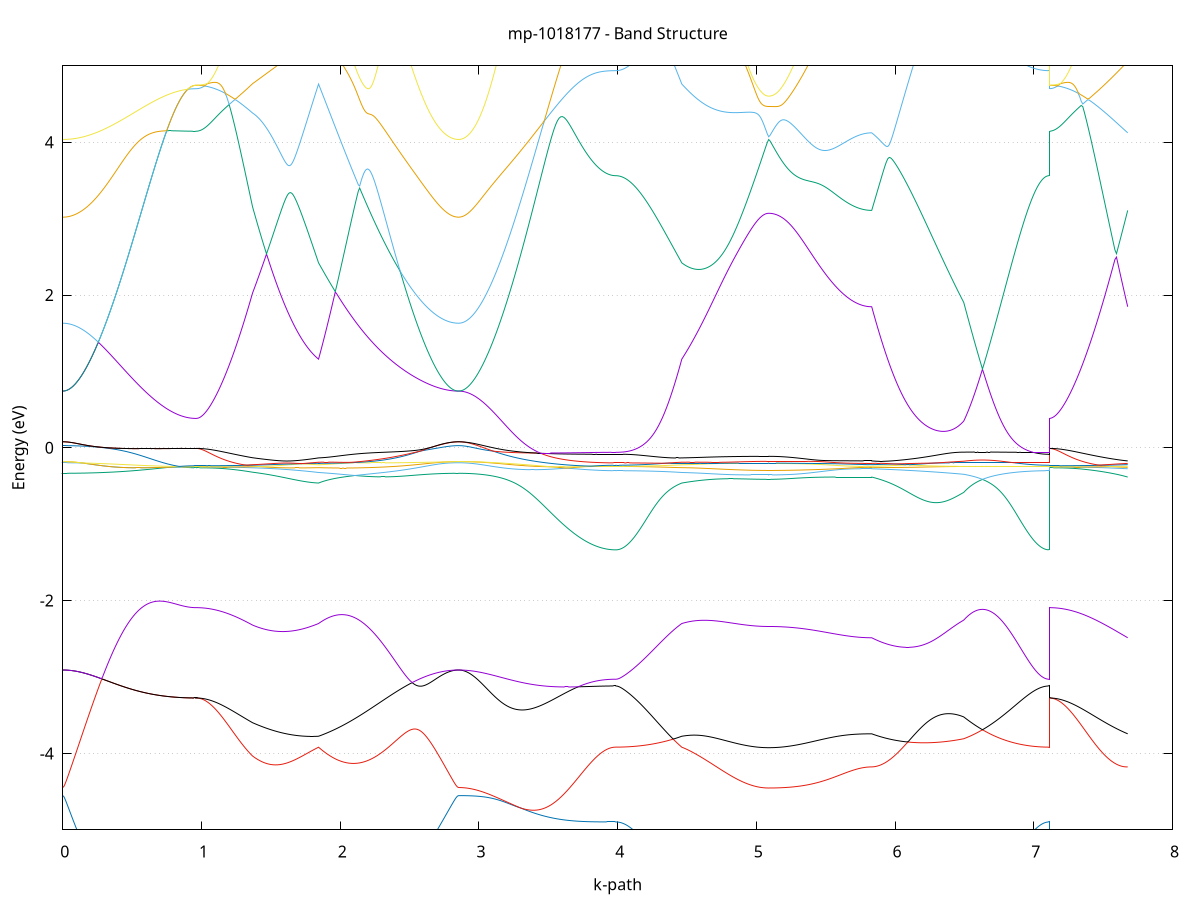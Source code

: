 set title 'mp-1018177 - Band Structure'
set xlabel 'k-path'
set ylabel 'Energy (eV)'
set grid y
set yrange [-5:5]
set terminal png size 800,600
set output 'mp-1018177_bands_gnuplot.png'
plot '-' using 1:2 with lines notitle, '-' using 1:2 with lines notitle, '-' using 1:2 with lines notitle, '-' using 1:2 with lines notitle, '-' using 1:2 with lines notitle, '-' using 1:2 with lines notitle, '-' using 1:2 with lines notitle, '-' using 1:2 with lines notitle, '-' using 1:2 with lines notitle, '-' using 1:2 with lines notitle, '-' using 1:2 with lines notitle, '-' using 1:2 with lines notitle, '-' using 1:2 with lines notitle, '-' using 1:2 with lines notitle, '-' using 1:2 with lines notitle, '-' using 1:2 with lines notitle, '-' using 1:2 with lines notitle, '-' using 1:2 with lines notitle, '-' using 1:2 with lines notitle, '-' using 1:2 with lines notitle, '-' using 1:2 with lines notitle, '-' using 1:2 with lines notitle, '-' using 1:2 with lines notitle, '-' using 1:2 with lines notitle
0.000000 -40.883680
0.008427 -40.883680
0.016855 -40.883680
0.025282 -40.883680
0.033709 -40.883680
0.042136 -40.883680
0.050564 -40.883580
0.058991 -40.883580
0.067418 -40.883580
0.075845 -40.883480
0.084273 -40.883480
0.092700 -40.883380
0.101127 -40.883380
0.109554 -40.883280
0.117982 -40.883180
0.126409 -40.883180
0.134836 -40.883080
0.143263 -40.882980
0.151691 -40.882880
0.160118 -40.882780
0.168545 -40.882680
0.176973 -40.882580
0.185400 -40.882480
0.193827 -40.882380
0.202254 -40.882280
0.210682 -40.882180
0.219109 -40.882080
0.227536 -40.881980
0.235963 -40.881780
0.244391 -40.881680
0.252818 -40.881580
0.261245 -40.881380
0.269672 -40.881280
0.278100 -40.881080
0.286527 -40.880980
0.294954 -40.880780
0.303381 -40.880680
0.311809 -40.880480
0.320236 -40.880380
0.328663 -40.880180
0.337090 -40.879980
0.345518 -40.879880
0.353945 -40.879680
0.362372 -40.879480
0.370800 -40.879380
0.379227 -40.879180
0.387654 -40.878980
0.396081 -40.878780
0.404509 -40.878680
0.412936 -40.878480
0.421363 -40.878280
0.429790 -40.878080
0.438218 -40.877880
0.446645 -40.877680
0.455072 -40.877580
0.463499 -40.877380
0.471927 -40.877180
0.480354 -40.876980
0.488781 -40.876780
0.497208 -40.876580
0.505636 -40.876380
0.514063 -40.876280
0.522490 -40.876080
0.530918 -40.875880
0.539345 -40.875680
0.547772 -40.875480
0.556199 -40.875280
0.564627 -40.875180
0.573054 -40.874980
0.581481 -40.874780
0.589908 -40.874580
0.598336 -40.874480
0.606763 -40.874280
0.615190 -40.874080
0.623617 -40.873980
0.632045 -40.873780
0.640472 -40.873580
0.648899 -40.873480
0.657326 -40.873280
0.665754 -40.873180
0.674181 -40.872980
0.682608 -40.872880
0.691036 -40.872680
0.699463 -40.872580
0.707890 -40.872380
0.716317 -40.872280
0.724745 -40.872180
0.733172 -40.871980
0.741599 -40.871880
0.750026 -40.871780
0.758454 -40.871680
0.766881 -40.871580
0.775308 -40.871480
0.783735 -40.871380
0.792163 -40.871280
0.800590 -40.871180
0.809017 -40.871080
0.817444 -40.870980
0.825872 -40.870880
0.834299 -40.870780
0.842726 -40.870780
0.851153 -40.870680
0.859581 -40.870580
0.868008 -40.870580
0.876435 -40.870480
0.884863 -40.870480
0.893290 -40.870380
0.901717 -40.870380
0.910144 -40.870380
0.918572 -40.870280
0.926999 -40.870280
0.935426 -40.870280
0.943853 -40.870280
0.952281 -40.870280
0.960708 -40.870280
0.960708 -40.870280
0.970641 -40.870280
0.980574 -40.870280
0.990507 -40.870180
1.000441 -40.870180
1.010374 -40.870180
1.020307 -40.870180
1.030240 -40.870080
1.040173 -40.870080
1.050106 -40.869980
1.060040 -40.869980
1.069973 -40.869880
1.079906 -40.869780
1.089839 -40.869780
1.099772 -40.869680
1.109706 -40.869580
1.119639 -40.869480
1.129572 -40.869380
1.139505 -40.869280
1.149438 -40.869180
1.159371 -40.869080
1.169305 -40.868980
1.179238 -40.868880
1.189171 -40.868680
1.199104 -40.868580
1.209037 -40.868480
1.218970 -40.868280
1.228904 -40.868180
1.238837 -40.867980
1.248770 -40.867880
1.258703 -40.867680
1.268636 -40.867580
1.278569 -40.867380
1.288503 -40.867180
1.298436 -40.867080
1.308369 -40.866880
1.318302 -40.866680
1.328235 -40.866480
1.338168 -40.866380
1.348102 -40.866180
1.358035 -40.865980
1.367968 -40.865780
1.367968 -40.865780
1.377118 -40.865680
1.386269 -40.865480
1.395419 -40.865380
1.404570 -40.865280
1.413720 -40.865080
1.422871 -40.864980
1.432021 -40.864880
1.441172 -40.864680
1.450322 -40.864580
1.459473 -40.864480
1.468623 -40.864280
1.477773 -40.864180
1.486924 -40.864080
1.496074 -40.863980
1.505225 -40.863780
1.514375 -40.863680
1.523526 -40.863580
1.532676 -40.863380
1.541827 -40.863280
1.550977 -40.863180
1.560127 -40.863080
1.569278 -40.862880
1.578428 -40.862780
1.587579 -40.862680
1.596729 -40.862580
1.605880 -40.862380
1.615030 -40.862280
1.624181 -40.862180
1.633331 -40.861980
1.642482 -40.861880
1.651632 -40.861780
1.660782 -40.861680
1.669933 -40.861480
1.679083 -40.861380
1.688234 -40.861280
1.697384 -40.861180
1.706535 -40.860980
1.715685 -40.860880
1.724836 -40.860780
1.733986 -40.860680
1.743137 -40.860480
1.752287 -40.860380
1.761437 -40.860280
1.770588 -40.860180
1.779738 -40.859980
1.788889 -40.859880
1.798039 -40.859780
1.807190 -40.859680
1.816340 -40.859480
1.825491 -40.859380
1.834641 -40.859280
1.843792 -40.859180
1.843792 -40.859180
1.853055 -40.859380
1.862319 -40.859480
1.871583 -40.859680
1.880847 -40.859880
1.890111 -40.860080
1.899375 -40.860280
1.908638 -40.860480
1.917902 -40.860680
1.927166 -40.860880
1.936430 -40.861080
1.945694 -40.861380
1.954957 -40.861580
1.964221 -40.861780
1.973485 -40.861980
1.982749 -40.862280
1.992013 -40.862480
2.001277 -40.862780
2.010540 -40.862980
2.019804 -40.863280
2.029068 -40.863480
2.038332 -40.863780
2.047596 -40.863980
2.056860 -40.864280
2.066123 -40.864580
2.075387 -40.864780
2.084651 -40.865080
2.093915 -40.865380
2.103179 -40.865580
2.112443 -40.865880
2.121706 -40.866180
2.130970 -40.866480
2.140234 -40.866780
2.149498 -40.867080
2.158762 -40.867380
2.168025 -40.867680
2.177289 -40.867980
2.186553 -40.868280
2.195817 -40.868580
2.205081 -40.868880
2.214345 -40.869180
2.223608 -40.869480
2.232872 -40.869780
2.242136 -40.870080
2.251400 -40.870380
2.260664 -40.870680
2.269928 -40.870980
2.279191 -40.871280
2.288455 -40.871580
2.297719 -40.871880
2.306983 -40.872180
2.316247 -40.872580
2.325511 -40.872880
2.334774 -40.873180
2.344038 -40.873480
2.353302 -40.873780
2.362566 -40.874080
2.371830 -40.874380
2.381094 -40.874680
2.390357 -40.874980
2.399621 -40.875280
2.408885 -40.875580
2.418149 -40.875880
2.427413 -40.876180
2.436676 -40.876380
2.445940 -40.876680
2.455204 -40.876980
2.464468 -40.877280
2.473732 -40.877480
2.482996 -40.877780
2.492259 -40.878080
2.501523 -40.878280
2.510787 -40.878580
2.520051 -40.878780
2.529315 -40.879080
2.538579 -40.879280
2.547842 -40.879580
2.557106 -40.879780
2.566370 -40.879980
2.575634 -40.880280
2.584898 -40.880480
2.594162 -40.880680
2.603425 -40.880880
2.612689 -40.881080
2.621953 -40.881280
2.631217 -40.881480
2.640481 -40.881580
2.649744 -40.881780
2.659008 -40.881980
2.668272 -40.882080
2.677536 -40.882280
2.686800 -40.882380
2.696064 -40.882580
2.705327 -40.882680
2.714591 -40.882780
2.723855 -40.882880
2.733119 -40.883080
2.742383 -40.883180
2.751647 -40.883180
2.760910 -40.883280
2.770174 -40.883380
2.779438 -40.883480
2.788702 -40.883480
2.797966 -40.883580
2.807230 -40.883580
2.816493 -40.883680
2.825757 -40.883680
2.835021 -40.883680
2.844285 -40.883680
2.853549 -40.883680
2.853549 -40.883680
2.865230 -40.883680
2.876912 -40.883680
2.888594 -40.883680
2.900276 -40.883580
2.911958 -40.883480
2.923639 -40.883480
2.935321 -40.883380
2.947003 -40.883180
2.958685 -40.883080
2.970367 -40.882980
2.982048 -40.882780
2.993730 -40.882580
3.005412 -40.882480
3.017094 -40.882280
3.028775 -40.882080
3.040457 -40.881780
3.052139 -40.881580
3.063821 -40.881280
3.075503 -40.881080
3.087184 -40.880780
3.098866 -40.880480
3.110548 -40.880180
3.122230 -40.879880
3.133911 -40.879580
3.145593 -40.879180
3.157275 -40.878880
3.168957 -40.878480
3.180639 -40.878180
3.192320 -40.877780
3.204002 -40.877380
3.215684 -40.876980
3.227366 -40.876580
3.239048 -40.876180
3.250729 -40.875780
3.262411 -40.875380
3.274093 -40.874880
3.285775 -40.874480
3.297456 -40.874080
3.309138 -40.873580
3.320820 -40.873180
3.332502 -40.872680
3.344184 -40.872280
3.355865 -40.871780
3.367547 -40.871280
3.379229 -40.870880
3.390911 -40.870380
3.402592 -40.869980
3.414274 -40.869480
3.425956 -40.868980
3.437638 -40.868580
3.449320 -40.868080
3.461001 -40.867580
3.472683 -40.867180
3.484365 -40.866680
3.496047 -40.866280
3.507729 -40.865780
3.519410 -40.865380
3.531092 -40.864880
3.542774 -40.864480
3.554456 -40.863980
3.566137 -40.863580
3.577819 -40.863180
3.589501 -40.862780
3.601183 -40.862380
3.612865 -40.861980
3.624546 -40.861580
3.636228 -40.861180
3.647910 -40.860780
3.659592 -40.860380
3.671274 -40.860080
3.682955 -40.859680
3.694637 -40.859380
3.706319 -40.859080
3.718001 -40.858680
3.729682 -40.858380
3.741364 -40.858080
3.753046 -40.857780
3.764728 -40.857580
3.776410 -40.857280
3.788091 -40.857080
3.799773 -40.856780
3.811455 -40.856580
3.823137 -40.856380
3.834818 -40.856180
3.846500 -40.855980
3.858182 -40.855880
3.869864 -40.855680
3.881546 -40.855580
3.893227 -40.855380
3.904909 -40.855280
3.916591 -40.855180
3.928273 -40.855180
3.939955 -40.855080
3.951636 -40.854980
3.963318 -40.854980
3.975000 -40.854980
3.986682 -40.854980
3.986682 -40.854980
3.995832 -40.854980
4.004983 -40.854980
4.014133 -40.854980
4.023283 -40.854980
4.032434 -40.854980
4.041584 -40.854980
4.050735 -40.854980
4.059885 -40.855080
4.069036 -40.855080
4.078186 -40.855080
4.087337 -40.855080
4.096487 -40.855180
4.105638 -40.855180
4.114788 -40.855180
4.123938 -40.855280
4.133089 -40.855280
4.142239 -40.855380
4.151390 -40.855380
4.160540 -40.855480
4.169691 -40.855480
4.178841 -40.855580
4.187992 -40.855680
4.197142 -40.855680
4.206293 -40.855780
4.215443 -40.855880
4.224593 -40.855880
4.233744 -40.855980
4.242894 -40.856080
4.252045 -40.856180
4.261195 -40.856280
4.270346 -40.856380
4.279496 -40.856480
4.288647 -40.856580
4.297797 -40.856680
4.306948 -40.856780
4.316098 -40.856880
4.325248 -40.856980
4.334399 -40.857080
4.343549 -40.857180
4.352700 -40.857380
4.361850 -40.857480
4.371001 -40.857580
4.380151 -40.857780
4.389302 -40.857880
4.398452 -40.857980
4.407602 -40.858180
4.416753 -40.858280
4.425903 -40.858480
4.435054 -40.858680
4.444204 -40.858780
4.453355 -40.858980
4.462505 -40.859180
4.462505 -40.859180
4.473493 -40.859280
4.484481 -40.859380
4.495469 -40.859480
4.506457 -40.859580
4.517445 -40.859680
4.528433 -40.859780
4.539421 -40.859880
4.550409 -40.860080
4.561397 -40.860180
4.572385 -40.860380
4.583373 -40.860480
4.594361 -40.860580
4.605349 -40.860780
4.616337 -40.860880
4.627325 -40.861080
4.638313 -40.861280
4.649301 -40.861380
4.660289 -40.861580
4.671276 -40.861680
4.682264 -40.861880
4.693252 -40.862080
4.704240 -40.862180
4.715228 -40.862380
4.726216 -40.862480
4.737204 -40.862680
4.748192 -40.862880
4.759180 -40.862980
4.770168 -40.863180
4.781156 -40.863280
4.792144 -40.863480
4.803132 -40.863580
4.814120 -40.863780
4.825108 -40.863880
4.836096 -40.863980
4.847084 -40.864180
4.858072 -40.864280
4.869060 -40.864380
4.880048 -40.864580
4.891036 -40.864680
4.902024 -40.864780
4.913012 -40.864880
4.924000 -40.864980
4.934987 -40.865080
4.945975 -40.865180
4.956963 -40.865280
4.967951 -40.865280
4.978939 -40.865380
4.989927 -40.865480
5.000915 -40.865480
5.011903 -40.865580
5.022891 -40.865580
5.033879 -40.865680
5.044867 -40.865680
5.055855 -40.865680
5.066843 -40.865680
5.077831 -40.865680
5.088819 -40.865780
5.088819 -40.865780
5.097989 -40.865780
5.107159 -40.865680
5.116330 -40.865680
5.125500 -40.865680
5.134670 -40.865680
5.143840 -40.865680
5.153011 -40.865680
5.162181 -40.865680
5.171351 -40.865680
5.180521 -40.865580
5.189692 -40.865580
5.198862 -40.865580
5.208032 -40.865580
5.217202 -40.865480
5.226373 -40.865480
5.235543 -40.865480
5.244713 -40.865380
5.253883 -40.865380
5.263054 -40.865280
5.272224 -40.865280
5.281394 -40.865180
5.290564 -40.865180
5.299735 -40.865080
5.308905 -40.865080
5.318075 -40.864980
5.327245 -40.864980
5.336416 -40.864880
5.345586 -40.864880
5.354756 -40.864780
5.363926 -40.864780
5.373097 -40.864680
5.382267 -40.864680
5.391437 -40.864580
5.400607 -40.864480
5.409778 -40.864480
5.418948 -40.864380
5.428118 -40.864280
5.437288 -40.864280
5.446459 -40.864180
5.455629 -40.864180
5.464799 -40.864080
5.473969 -40.863980
5.483140 -40.863980
5.492310 -40.863880
5.501480 -40.863780
5.510650 -40.863780
5.519821 -40.863680
5.528991 -40.863680
5.538161 -40.863580
5.547331 -40.863480
5.556502 -40.863480
5.565672 -40.863380
5.574842 -40.863380
5.584012 -40.863280
5.593183 -40.863280
5.602353 -40.863180
5.611523 -40.863180
5.620694 -40.863080
5.629864 -40.863080
5.639034 -40.862980
5.648204 -40.862980
5.657374 -40.862880
5.666545 -40.862880
5.675715 -40.862780
5.684885 -40.862780
5.694055 -40.862780
5.703226 -40.862680
5.712396 -40.862680
5.721566 -40.862680
5.730736 -40.862680
5.739907 -40.862580
5.749077 -40.862580
5.758247 -40.862580
5.767418 -40.862580
5.776588 -40.862480
5.785758 -40.862480
5.794928 -40.862480
5.804099 -40.862480
5.813269 -40.862480
5.822439 -40.862480
5.831609 -40.862480
5.831609 -40.862480
5.842141 -40.862280
5.852673 -40.862080
5.863204 -40.861880
5.873736 -40.861780
5.884267 -40.861580
5.894799 -40.861380
5.905331 -40.861180
5.915862 -40.860980
5.926394 -40.860780
5.936925 -40.860680
5.947457 -40.860480
5.957989 -40.860280
5.968520 -40.860080
5.979052 -40.859980
5.989584 -40.859780
6.000115 -40.859580
6.010647 -40.859480
6.021178 -40.859280
6.031710 -40.859080
6.042242 -40.858980
6.052773 -40.858780
6.063305 -40.858680
6.073837 -40.858480
6.084368 -40.858380
6.094900 -40.858180
6.105431 -40.858080
6.115963 -40.857880
6.126495 -40.857780
6.137026 -40.857580
6.147558 -40.857480
6.158090 -40.857380
6.168621 -40.857180
6.179153 -40.857080
6.189684 -40.856980
6.200216 -40.856880
6.210748 -40.856680
6.221279 -40.856580
6.231811 -40.856480
6.242343 -40.856380
6.252874 -40.856280
6.263406 -40.856180
6.273937 -40.856080
6.284469 -40.855980
6.295001 -40.855880
6.305532 -40.855780
6.316064 -40.855680
6.326595 -40.855580
6.337127 -40.855580
6.347659 -40.855480
6.358190 -40.855380
6.368722 -40.855380
6.379254 -40.855280
6.389785 -40.855180
6.400317 -40.855180
6.410848 -40.855080
6.421380 -40.855080
6.431912 -40.855080
6.442443 -40.854980
6.452975 -40.854980
6.463507 -40.854980
6.474038 -40.854980
6.484570 -40.854980
6.495101 -40.854980
6.495101 -40.854980
6.503532 -40.854980
6.511962 -40.854980
6.520393 -40.854980
6.528823 -40.854980
6.537253 -40.854980
6.545684 -40.854980
6.554114 -40.854980
6.562545 -40.854980
6.570975 -40.854980
6.579405 -40.854980
6.587836 -40.854980
6.596266 -40.854980
6.604697 -40.854980
6.613127 -40.854980
6.621557 -40.854980
6.629988 -40.854980
6.638418 -40.854980
6.646849 -40.854980
6.655279 -40.854980
6.663709 -40.854980
6.672140 -40.854980
6.680570 -40.854980
6.689001 -40.854980
6.697431 -40.854980
6.705861 -40.854980
6.714292 -40.854980
6.722722 -40.854980
6.731153 -40.854980
6.739583 -40.854980
6.748013 -40.854980
6.756444 -40.854980
6.764874 -40.854980
6.773305 -40.854980
6.781735 -40.854980
6.790165 -40.854980
6.798596 -40.854980
6.807026 -40.854980
6.815457 -40.854980
6.823887 -40.854980
6.832317 -40.854980
6.840748 -40.854980
6.849178 -40.854980
6.857609 -40.854980
6.866039 -40.854980
6.874469 -40.854980
6.882900 -40.854980
6.891330 -40.854980
6.899761 -40.854980
6.908191 -40.854980
6.916621 -40.854980
6.925052 -40.854980
6.933482 -40.854980
6.941913 -40.854980
6.950343 -40.854980
6.958773 -40.854980
6.967204 -40.854980
6.975634 -40.854980
6.984065 -40.854980
6.992495 -40.854980
7.000925 -40.854980
7.009356 -40.854980
7.017786 -40.854980
7.026217 -40.854980
7.034647 -40.854980
7.043077 -40.854980
7.051508 -40.854980
7.059938 -40.854980
7.068369 -40.854980
7.076799 -40.854980
7.085229 -40.854980
7.093660 -40.854980
7.102090 -40.854980
7.110521 -40.854980
7.110521 -40.870280
7.122083 -40.870280
7.133646 -40.870180
7.145208 -40.870180
7.156771 -40.870180
7.168334 -40.870180
7.179896 -40.870080
7.191459 -40.870080
7.203021 -40.869980
7.214584 -40.869880
7.226146 -40.869880
7.237709 -40.869780
7.249272 -40.869680
7.260834 -40.869580
7.272397 -40.869480
7.283959 -40.869380
7.295522 -40.869280
7.307085 -40.869080
7.318647 -40.868980
7.330210 -40.868880
7.341772 -40.868680
7.353335 -40.868580
7.364897 -40.868380
7.376460 -40.868180
7.388023 -40.868080
7.399585 -40.867880
7.411148 -40.867680
7.422710 -40.867480
7.434273 -40.867280
7.445836 -40.867080
7.457398 -40.866880
7.468961 -40.866680
7.480523 -40.866480
7.492086 -40.866280
7.503648 -40.866080
7.515211 -40.865780
7.526774 -40.865580
7.538336 -40.865380
7.549899 -40.865180
7.561461 -40.864880
7.573024 -40.864680
7.584586 -40.864480
7.596149 -40.864180
7.607712 -40.863980
7.619274 -40.863680
7.630837 -40.863480
7.642399 -40.863180
7.653962 -40.862980
7.665525 -40.862680
7.677087 -40.862480
e
0.000000 -19.539380
0.008427 -19.539380
0.016855 -19.539380
0.025282 -19.539480
0.033709 -19.539580
0.042136 -19.539680
0.050564 -19.539780
0.058991 -19.539980
0.067418 -19.540180
0.075845 -19.540380
0.084273 -19.540580
0.092700 -19.540780
0.101127 -19.541080
0.109554 -19.541380
0.117982 -19.541680
0.126409 -19.542080
0.134836 -19.542380
0.143263 -19.542780
0.151691 -19.543180
0.160118 -19.543680
0.168545 -19.544080
0.176973 -19.544580
0.185400 -19.545080
0.193827 -19.545580
0.202254 -19.546080
0.210682 -19.546680
0.219109 -19.547180
0.227536 -19.547780
0.235963 -19.548480
0.244391 -19.549080
0.252818 -19.549680
0.261245 -19.550380
0.269672 -19.550980
0.278100 -19.551680
0.286527 -19.552380
0.294954 -19.553080
0.303381 -19.553880
0.311809 -19.554580
0.320236 -19.555380
0.328663 -19.556080
0.337090 -19.556880
0.345518 -19.557680
0.353945 -19.558480
0.362372 -19.559280
0.370800 -19.560080
0.379227 -19.560980
0.387654 -19.561780
0.396081 -19.562580
0.404509 -19.563480
0.412936 -19.564280
0.421363 -19.566080
0.429790 -19.569880
0.438218 -19.573780
0.446645 -19.577580
0.455072 -19.581380
0.463499 -19.585280
0.471927 -19.589080
0.480354 -19.592880
0.488781 -19.596680
0.497208 -19.600380
0.505636 -19.604180
0.514063 -19.607880
0.522490 -19.611580
0.530918 -19.615180
0.539345 -19.618880
0.547772 -19.622480
0.556199 -19.625980
0.564627 -19.629480
0.573054 -19.632980
0.581481 -19.636380
0.589908 -19.639780
0.598336 -19.643080
0.606763 -19.646380
0.615190 -19.649580
0.623617 -19.652780
0.632045 -19.655880
0.640472 -19.658880
0.648899 -19.661880
0.657326 -19.664880
0.665754 -19.667680
0.674181 -19.670580
0.682608 -19.673280
0.691036 -19.675980
0.699463 -19.678580
0.707890 -19.681080
0.716317 -19.683580
0.724745 -19.685980
0.733172 -19.688280
0.741599 -19.690480
0.750026 -19.692680
0.758454 -19.694780
0.766881 -19.696780
0.775308 -19.698680
0.783735 -19.700580
0.792163 -19.702280
0.800590 -19.703980
0.809017 -19.705580
0.817444 -19.707080
0.825872 -19.708580
0.834299 -19.709880
0.842726 -19.711180
0.851153 -19.712380
0.859581 -19.713480
0.868008 -19.714480
0.876435 -19.715380
0.884863 -19.716280
0.893290 -19.716980
0.901717 -19.717680
0.910144 -19.718280
0.918572 -19.718780
0.926999 -19.719080
0.935426 -19.719480
0.943853 -19.719680
0.952281 -19.719780
0.960708 -19.719880
0.960708 -19.719880
0.970641 -19.719780
0.980574 -19.719680
0.990507 -19.719480
1.000441 -19.719280
1.010374 -19.718880
1.020307 -19.718480
1.030240 -19.718080
1.040173 -19.717480
1.050106 -19.716880
1.060040 -19.716180
1.069973 -19.715380
1.079906 -19.714580
1.089839 -19.713680
1.099772 -19.712680
1.109706 -19.711680
1.119639 -19.710580
1.129572 -19.709380
1.139505 -19.708180
1.149438 -19.706780
1.159371 -19.705480
1.169305 -19.703980
1.179238 -19.702480
1.189171 -19.700980
1.199104 -19.699380
1.209037 -19.697680
1.218970 -19.695980
1.228904 -19.694180
1.238837 -19.692280
1.248770 -19.690380
1.258703 -19.688480
1.268636 -19.686480
1.278569 -19.684380
1.288503 -19.682280
1.298436 -19.680180
1.308369 -19.677980
1.318302 -19.679480
1.328235 -19.682680
1.338168 -19.685780
1.348102 -19.688880
1.358035 -19.691980
1.367968 -19.694980
1.367968 -19.694980
1.377118 -19.697180
1.386269 -19.699480
1.395419 -19.701880
1.404570 -19.704280
1.413720 -19.706680
1.422871 -19.709180
1.432021 -19.711680
1.441172 -19.714080
1.450322 -19.716580
1.459473 -19.719080
1.468623 -19.721480
1.477773 -19.723880
1.486924 -19.726380
1.496074 -19.728680
1.505225 -19.731080
1.514375 -19.733380
1.523526 -19.735680
1.532676 -19.737980
1.541827 -19.740180
1.550977 -19.742380
1.560127 -19.744480
1.569278 -19.746680
1.578428 -19.748680
1.587579 -19.750780
1.596729 -19.752680
1.605880 -19.754680
1.615030 -19.756580
1.624181 -19.758380
1.633331 -19.760180
1.642482 -19.761980
1.651632 -19.763680
1.660782 -19.765280
1.669933 -19.766980
1.679083 -19.768480
1.688234 -19.769980
1.697384 -19.771480
1.706535 -19.772880
1.715685 -19.774280
1.724836 -19.775580
1.733986 -19.776780
1.743137 -19.777980
1.752287 -19.779180
1.761437 -19.780280
1.770588 -19.781380
1.779738 -19.782380
1.788889 -19.783380
1.798039 -19.784280
1.807190 -19.785180
1.816340 -19.786080
1.825491 -19.786880
1.834641 -19.787580
1.843792 -19.788280
1.843792 -19.788280
1.853055 -19.789380
1.862319 -19.790380
1.871583 -19.791380
1.880847 -19.792280
1.890111 -19.793080
1.899375 -19.793880
1.908638 -19.794580
1.917902 -19.795180
1.927166 -19.795780
1.936430 -19.796180
1.945694 -19.796580
1.954957 -19.796880
1.964221 -19.796980
1.973485 -19.797080
1.982749 -19.797080
1.992013 -19.796980
2.001277 -19.796780
2.010540 -19.796380
2.019804 -19.795980
2.029068 -19.795480
2.038332 -19.794780
2.047596 -19.793980
2.056860 -19.793080
2.066123 -19.792080
2.075387 -19.790980
2.084651 -19.789680
2.093915 -19.788380
2.103179 -19.786880
2.112443 -19.785180
2.121706 -19.783480
2.130970 -19.781680
2.140234 -19.779680
2.149498 -19.777580
2.158762 -19.775380
2.168025 -19.772980
2.177289 -19.770580
2.186553 -19.767980
2.195817 -19.765280
2.205081 -19.762480
2.214345 -19.759580
2.223608 -19.756580
2.232872 -19.753380
2.242136 -19.750180
2.251400 -19.746880
2.260664 -19.743380
2.269928 -19.739880
2.279191 -19.736180
2.288455 -19.732480
2.297719 -19.728680
2.306983 -19.724780
2.316247 -19.720880
2.325511 -19.716780
2.334774 -19.712680
2.344038 -19.708480
2.353302 -19.704280
2.362566 -19.699980
2.371830 -19.695680
2.381094 -19.691280
2.390357 -19.686780
2.399621 -19.682380
2.408885 -19.677880
2.418149 -19.673380
2.427413 -19.668780
2.436676 -19.664280
2.445940 -19.659680
2.455204 -19.655180
2.464468 -19.650680
2.473732 -19.646080
2.482996 -19.641580
2.492259 -19.637180
2.501523 -19.632680
2.510787 -19.628280
2.520051 -19.623980
2.529315 -19.619680
2.538579 -19.615480
2.547842 -19.611280
2.557106 -19.607180
2.566370 -19.603180
2.575634 -19.599280
2.584898 -19.595480
2.594162 -19.591680
2.603425 -19.588080
2.612689 -19.584580
2.621953 -19.581180
2.631217 -19.577880
2.640481 -19.574780
2.649744 -19.571680
2.659008 -19.568780
2.668272 -19.565980
2.677536 -19.563380
2.686800 -19.560880
2.696064 -19.558580
2.705327 -19.556280
2.714591 -19.554280
2.723855 -19.552280
2.733119 -19.550480
2.742383 -19.548780
2.751647 -19.547280
2.760910 -19.545880
2.770174 -19.544680
2.779438 -19.543580
2.788702 -19.542580
2.797966 -19.541680
2.807230 -19.540980
2.816493 -19.540380
2.825757 -19.539980
2.835021 -19.539580
2.844285 -19.539480
2.853549 -19.539380
2.853549 -19.539380
2.865230 -19.539480
2.876912 -19.539980
2.888594 -19.540780
2.900276 -19.541880
2.911958 -19.543380
2.923639 -19.545080
2.935321 -19.547080
2.947003 -19.549380
2.958685 -19.552080
2.970367 -19.554980
2.982048 -19.558080
2.993730 -19.561480
3.005412 -19.565180
3.017094 -19.569180
3.028775 -19.573280
3.040457 -19.577680
3.052139 -19.582280
3.063821 -19.586980
3.075503 -19.591980
3.087184 -19.597080
3.098866 -19.602380
3.110548 -19.607780
3.122230 -19.613380
3.133911 -19.619080
3.145593 -19.624780
3.157275 -19.630680
3.168957 -19.636580
3.180639 -19.642580
3.192320 -19.648680
3.204002 -19.654680
3.215684 -19.660780
3.227366 -19.666980
3.239048 -19.673080
3.250729 -19.679180
3.262411 -19.685180
3.274093 -19.691180
3.285775 -19.697180
3.297456 -19.703080
3.309138 -19.708980
3.320820 -19.714780
3.332502 -19.720480
3.344184 -19.726080
3.355865 -19.731580
3.367547 -19.736980
3.379229 -19.742280
3.390911 -19.747380
3.402592 -19.752480
3.414274 -19.757380
3.425956 -19.762080
3.437638 -19.766680
3.449320 -19.771180
3.461001 -19.775580
3.472683 -19.779680
3.484365 -19.783780
3.496047 -19.787680
3.507729 -19.791380
3.519410 -19.794980
3.531092 -19.798380
3.542774 -19.801680
3.554456 -19.804780
3.566137 -19.807780
3.577819 -19.810580
3.589501 -19.813280
3.601183 -19.815780
3.612865 -19.818180
3.624546 -19.820380
3.636228 -19.822480
3.647910 -19.824480
3.659592 -19.826380
3.671274 -19.828080
3.682955 -19.829680
3.694637 -19.831180
3.706319 -19.832580
3.718001 -19.833880
3.729682 -19.835080
3.741364 -19.836180
3.753046 -19.837180
3.764728 -19.838080
3.776410 -19.838880
3.788091 -19.839580
3.799773 -19.840280
3.811455 -19.840880
3.823137 -19.841480
3.834818 -19.841980
3.846500 -19.842380
3.858182 -19.842780
3.869864 -19.843080
3.881546 -19.843380
3.893227 -19.843580
3.904909 -19.843880
3.916591 -19.843980
3.928273 -19.844180
3.939955 -19.844280
3.951636 -19.844380
3.963318 -19.844480
3.975000 -19.844480
3.986682 -19.844480
3.986682 -19.844480
3.995832 -19.844480
4.004983 -19.844380
4.014133 -19.844180
4.023283 -19.843980
4.032434 -19.843680
4.041584 -19.843380
4.050735 -19.842980
4.059885 -19.842480
4.069036 -19.841980
4.078186 -19.841380
4.087337 -19.840680
4.096487 -19.839980
4.105638 -19.839180
4.114788 -19.838380
4.123938 -19.837480
4.133089 -19.836480
4.142239 -19.835480
4.151390 -19.834380
4.160540 -19.833280
4.169691 -19.832080
4.178841 -19.830780
4.187992 -19.829480
4.197142 -19.828080
4.206293 -19.826680
4.215443 -19.825180
4.224593 -19.823680
4.233744 -19.822080
4.242894 -19.820480
4.252045 -19.818780
4.261195 -19.816980
4.270346 -19.815180
4.279496 -19.813380
4.288647 -19.811480
4.297797 -19.809580
4.306948 -19.807580
4.316098 -19.805480
4.325248 -19.803480
4.334399 -19.801280
4.343549 -19.799180
4.352700 -19.796980
4.361850 -19.794680
4.371001 -19.792380
4.380151 -19.790080
4.389302 -19.787680
4.398452 -19.785280
4.407602 -19.782880
4.416753 -19.782380
4.425903 -19.783680
4.435054 -19.784880
4.444204 -19.786080
4.453355 -19.787180
4.462505 -19.788280
4.462505 -19.788280
4.473493 -19.789980
4.484481 -19.793280
4.495469 -19.797280
4.506457 -19.801780
4.517445 -19.806380
4.528433 -19.811180
4.539421 -19.816080
4.550409 -19.820980
4.561397 -19.825880
4.572385 -19.830880
4.583373 -19.835880
4.594361 -19.840880
4.605349 -19.845880
4.616337 -19.850880
4.627325 -19.855880
4.638313 -19.860780
4.649301 -19.865680
4.660289 -19.870580
4.671276 -19.875480
4.682264 -19.880280
4.693252 -19.884980
4.704240 -19.889680
4.715228 -19.894280
4.726216 -19.898780
4.737204 -19.903280
4.748192 -19.907680
4.759180 -19.911980
4.770168 -19.916180
4.781156 -19.920380
4.792144 -19.924380
4.803132 -19.928280
4.814120 -19.932080
4.825108 -19.935880
4.836096 -19.939380
4.847084 -19.942880
4.858072 -19.946280
4.869060 -19.949480
4.880048 -19.952580
4.891036 -19.955480
4.902024 -19.958280
4.913012 -19.960980
4.924000 -19.963480
4.934987 -19.965880
4.945975 -19.968080
4.956963 -19.970180
4.967951 -19.972080
4.978939 -19.973780
4.989927 -19.975380
5.000915 -19.976780
5.011903 -19.978080
5.022891 -19.979180
5.033879 -19.980080
5.044867 -19.980880
5.055855 -19.981480
5.066843 -19.981880
5.077831 -19.982180
5.088819 -19.982280
5.088819 -19.982280
5.097989 -19.982180
5.107159 -19.981980
5.116330 -19.981780
5.125500 -19.981380
5.134670 -19.980880
5.143840 -19.980280
5.153011 -19.979580
5.162181 -19.978780
5.171351 -19.977880
5.180521 -19.976880
5.189692 -19.975780
5.198862 -19.974480
5.208032 -19.973180
5.217202 -19.971780
5.226373 -19.970180
5.235543 -19.968580
5.244713 -19.966880
5.253883 -19.964980
5.263054 -19.963080
5.272224 -19.961080
5.281394 -19.958980
5.290564 -19.956680
5.299735 -19.954380
5.308905 -19.951980
5.318075 -19.949580
5.327245 -19.946980
5.336416 -19.944280
5.345586 -19.941580
5.354756 -19.938680
5.363926 -19.935780
5.373097 -19.932780
5.382267 -19.929780
5.391437 -19.926580
5.400607 -19.923380
5.409778 -19.920080
5.418948 -19.916780
5.428118 -19.913280
5.437288 -19.909780
5.446459 -19.906280
5.455629 -19.902680
5.464799 -19.898980
5.473969 -19.895180
5.483140 -19.891480
5.492310 -19.887580
5.501480 -19.883680
5.510650 -19.879780
5.519821 -19.875780
5.528991 -19.871780
5.538161 -19.867680
5.547331 -19.863580
5.556502 -19.859380
5.565672 -19.855180
5.574842 -19.850980
5.584012 -19.846780
5.593183 -19.842480
5.602353 -19.838180
5.611523 -19.833880
5.620694 -19.829580
5.629864 -19.825280
5.639034 -19.820880
5.648204 -19.816480
5.657374 -19.812180
5.666545 -19.807780
5.675715 -19.803380
5.684885 -19.798980
5.694055 -19.794580
5.703226 -19.790180
5.712396 -19.785880
5.721566 -19.781480
5.730736 -19.777080
5.739907 -19.772780
5.749077 -19.768480
5.758247 -19.764180
5.767418 -19.759980
5.776588 -19.755680
5.785758 -19.751580
5.794928 -19.747480
5.804099 -19.743480
5.813269 -19.739780
5.822439 -19.736580
5.831609 -19.735180
5.831609 -19.735180
5.842141 -19.736780
5.852673 -19.738480
5.863204 -19.740080
5.873736 -19.741680
5.884267 -19.743180
5.894799 -19.744680
5.905331 -19.746080
5.915862 -19.748280
5.926394 -19.751080
5.936925 -19.753880
5.947457 -19.756680
5.957989 -19.759380
5.968520 -19.761980
5.979052 -19.764680
5.989584 -19.767280
6.000115 -19.769780
6.010647 -19.772280
6.021178 -19.774680
6.031710 -19.777080
6.042242 -19.779480
6.052773 -19.781780
6.063305 -19.783980
6.073837 -19.786180
6.084368 -19.788280
6.094900 -19.790380
6.105431 -19.792380
6.115963 -19.794280
6.126495 -19.796180
6.137026 -19.797980
6.147558 -19.799780
6.158090 -19.801480
6.168621 -19.803080
6.179153 -19.804580
6.189684 -19.806080
6.200216 -19.807480
6.210748 -19.808780
6.221279 -19.810080
6.231811 -19.811280
6.242343 -19.812380
6.252874 -19.813380
6.263406 -19.814380
6.273937 -19.815280
6.284469 -19.816080
6.295001 -19.816780
6.305532 -19.817380
6.316064 -19.817980
6.326595 -19.818480
6.337127 -19.818880
6.347659 -19.819180
6.358190 -19.819480
6.368722 -19.819680
6.379254 -19.819780
6.389785 -19.819780
6.400317 -19.819680
6.410848 -19.819480
6.421380 -19.819280
6.431912 -19.818980
6.442443 -19.818580
6.452975 -19.818080
6.463507 -19.817580
6.474038 -19.816880
6.484570 -19.816180
6.495101 -19.815480
6.495101 -19.815480
6.503532 -19.814180
6.511962 -19.812880
6.520393 -19.811580
6.528823 -19.810180
6.537253 -19.808880
6.545684 -19.807580
6.554114 -19.806180
6.562545 -19.804780
6.570975 -19.803480
6.579405 -19.802080
6.587836 -19.800680
6.596266 -19.799280
6.604697 -19.797880
6.613127 -19.796480
6.621557 -19.795080
6.629988 -19.793680
6.638418 -19.794980
6.646849 -19.796380
6.655279 -19.797780
6.663709 -19.799180
6.672140 -19.800580
6.680570 -19.801980
6.689001 -19.803380
6.697431 -19.804780
6.705861 -19.806180
6.714292 -19.807480
6.722722 -19.808880
6.731153 -19.810180
6.739583 -19.811480
6.748013 -19.812780
6.756444 -19.814080
6.764874 -19.815380
6.773305 -19.816680
6.781735 -19.817880
6.790165 -19.819080
6.798596 -19.820280
6.807026 -19.821480
6.815457 -19.822680
6.823887 -19.823780
6.832317 -19.824880
6.840748 -19.825980
6.849178 -19.827080
6.857609 -19.828080
6.866039 -19.829180
6.874469 -19.830180
6.882900 -19.831080
6.891330 -19.832080
6.899761 -19.832980
6.908191 -19.833780
6.916621 -19.834680
6.925052 -19.835480
6.933482 -19.836280
6.941913 -19.836980
6.950343 -19.837680
6.958773 -19.838380
6.967204 -19.839080
6.975634 -19.839680
6.984065 -19.840280
6.992495 -19.840780
7.000925 -19.841280
7.009356 -19.841780
7.017786 -19.842180
7.026217 -19.842580
7.034647 -19.842980
7.043077 -19.843280
7.051508 -19.843580
7.059938 -19.843780
7.068369 -19.843980
7.076799 -19.844180
7.085229 -19.844280
7.093660 -19.844380
7.102090 -19.844480
7.110521 -19.844480
7.110521 -19.719880
7.122083 -19.719780
7.133646 -19.719680
7.145208 -19.719380
7.156771 -19.719080
7.168334 -19.718580
7.179896 -19.718080
7.191459 -19.717380
7.203021 -19.716680
7.214584 -19.715780
7.226146 -19.714880
7.237709 -19.713880
7.249272 -19.712780
7.260834 -19.711480
7.272397 -19.710180
7.283959 -19.708780
7.295522 -19.707280
7.307085 -19.705780
7.318647 -19.704080
7.330210 -19.702380
7.341772 -19.700480
7.353335 -19.698580
7.364897 -19.696580
7.376460 -19.694580
7.388023 -19.692380
7.399585 -19.690180
7.411148 -19.687980
7.422710 -19.685580
7.434273 -19.683180
7.445836 -19.680680
7.457398 -19.678180
7.468961 -19.679780
7.480523 -19.683480
7.492086 -19.687080
7.503648 -19.690680
7.515211 -19.694180
7.526774 -19.697680
7.538336 -19.701180
7.549899 -19.704480
7.561461 -19.707780
7.573024 -19.710980
7.584586 -19.714080
7.596149 -19.717080
7.607712 -19.720080
7.619274 -19.722880
7.630837 -19.725580
7.642399 -19.728080
7.653962 -19.730580
7.665525 -19.732980
7.677087 -19.735180
e
0.000000 -19.539380
0.008427 -19.539380
0.016855 -19.539380
0.025282 -19.539480
0.033709 -19.539580
0.042136 -19.539680
0.050564 -19.539780
0.058991 -19.539980
0.067418 -19.540180
0.075845 -19.540380
0.084273 -19.540580
0.092700 -19.540780
0.101127 -19.541080
0.109554 -19.541380
0.117982 -19.541680
0.126409 -19.542080
0.134836 -19.542380
0.143263 -19.542780
0.151691 -19.543180
0.160118 -19.543680
0.168545 -19.544080
0.176973 -19.544580
0.185400 -19.545080
0.193827 -19.545580
0.202254 -19.546080
0.210682 -19.546680
0.219109 -19.547180
0.227536 -19.547780
0.235963 -19.548380
0.244391 -19.549080
0.252818 -19.549680
0.261245 -19.550380
0.269672 -19.550980
0.278100 -19.551680
0.286527 -19.552380
0.294954 -19.553080
0.303381 -19.553880
0.311809 -19.554580
0.320236 -19.555380
0.328663 -19.556080
0.337090 -19.556880
0.345518 -19.557680
0.353945 -19.558480
0.362372 -19.559280
0.370800 -19.560080
0.379227 -19.560980
0.387654 -19.561780
0.396081 -19.562580
0.404509 -19.563480
0.412936 -19.564280
0.421363 -19.565180
0.429790 -19.566080
0.438218 -19.566880
0.446645 -19.567780
0.455072 -19.568680
0.463499 -19.569580
0.471927 -19.570380
0.480354 -19.571280
0.488781 -19.572180
0.497208 -19.573080
0.505636 -19.573880
0.514063 -19.574780
0.522490 -19.575680
0.530918 -19.576480
0.539345 -19.577380
0.547772 -19.578280
0.556199 -19.579080
0.564627 -19.579980
0.573054 -19.580780
0.581481 -19.581580
0.589908 -19.582380
0.598336 -19.583280
0.606763 -19.584080
0.615190 -19.584880
0.623617 -19.585580
0.632045 -19.586380
0.640472 -19.587180
0.648899 -19.587880
0.657326 -19.588680
0.665754 -19.589380
0.674181 -19.590080
0.682608 -19.590780
0.691036 -19.591480
0.699463 -19.592180
0.707890 -19.592780
0.716317 -19.593380
0.724745 -19.594080
0.733172 -19.594680
0.741599 -19.595180
0.750026 -19.595780
0.758454 -19.596380
0.766881 -19.596880
0.775308 -19.597380
0.783735 -19.597880
0.792163 -19.598280
0.800590 -19.598780
0.809017 -19.599180
0.817444 -19.599580
0.825872 -19.599980
0.834299 -19.600380
0.842726 -19.600680
0.851153 -19.600980
0.859581 -19.601280
0.868008 -19.601580
0.876435 -19.601780
0.884863 -19.602080
0.893290 -19.602280
0.901717 -19.602380
0.910144 -19.602580
0.918572 -19.602680
0.926999 -19.602780
0.935426 -19.602880
0.943853 -19.602980
0.952281 -19.602980
0.960708 -19.602980
0.960708 -19.602980
0.970641 -19.603080
0.980574 -19.603280
0.990507 -19.603680
1.000441 -19.604180
1.010374 -19.604880
1.020307 -19.605780
1.030240 -19.606680
1.040173 -19.607880
1.050106 -19.609080
1.060040 -19.610480
1.069973 -19.612080
1.079906 -19.613780
1.089839 -19.615580
1.099772 -19.617480
1.109706 -19.619480
1.119639 -19.621680
1.129572 -19.623880
1.139505 -19.626280
1.149438 -19.628780
1.159371 -19.631280
1.169305 -19.633980
1.179238 -19.636680
1.189171 -19.639480
1.199104 -19.642280
1.209037 -19.645180
1.218970 -19.648180
1.228904 -19.651180
1.238837 -19.654280
1.248770 -19.657380
1.258703 -19.660480
1.268636 -19.663680
1.278569 -19.666780
1.288503 -19.669980
1.298436 -19.673180
1.308369 -19.676380
1.318302 -19.675780
1.328235 -19.673480
1.338168 -19.671180
1.348102 -19.668880
1.358035 -19.670080
1.367968 -19.673080
1.367968 -19.673080
1.377118 -19.675180
1.386269 -19.677380
1.395419 -19.679480
1.404570 -19.681580
1.413720 -19.683780
1.422871 -19.685880
1.432021 -19.688080
1.441172 -19.690180
1.450322 -19.692280
1.459473 -19.694480
1.468623 -19.696580
1.477773 -19.698680
1.486924 -19.700780
1.496074 -19.702880
1.505225 -19.704980
1.514375 -19.707080
1.523526 -19.709180
1.532676 -19.711180
1.541827 -19.713280
1.550977 -19.715280
1.560127 -19.717280
1.569278 -19.719280
1.578428 -19.721280
1.587579 -19.723180
1.596729 -19.725180
1.605880 -19.727080
1.615030 -19.728980
1.624181 -19.730880
1.633331 -19.732780
1.642482 -19.734580
1.651632 -19.736380
1.660782 -19.738180
1.669933 -19.739980
1.679083 -19.741680
1.688234 -19.743380
1.697384 -19.745080
1.706535 -19.746680
1.715685 -19.748280
1.724836 -19.749880
1.733986 -19.751480
1.743137 -19.752980
1.752287 -19.754480
1.761437 -19.755980
1.770588 -19.757380
1.779738 -19.758780
1.788889 -19.760180
1.798039 -19.761480
1.807190 -19.762780
1.816340 -19.763980
1.825491 -19.765180
1.834641 -19.766380
1.843792 -19.767580
1.843792 -19.767580
1.853055 -19.764880
1.862319 -19.762180
1.871583 -19.759380
1.880847 -19.756580
1.890111 -19.753780
1.899375 -19.750980
1.908638 -19.748180
1.917902 -19.745280
1.927166 -19.742380
1.936430 -19.739480
1.945694 -19.736580
1.954957 -19.733680
1.964221 -19.730780
1.973485 -19.727780
1.982749 -19.724780
1.992013 -19.721880
2.001277 -19.718880
2.010540 -19.715880
2.019804 -19.712880
2.029068 -19.709880
2.038332 -19.706880
2.047596 -19.703780
2.056860 -19.700780
2.066123 -19.697780
2.075387 -19.694780
2.084651 -19.691780
2.093915 -19.688780
2.103179 -19.685780
2.112443 -19.682780
2.121706 -19.679780
2.130970 -19.676780
2.140234 -19.673780
2.149498 -19.670880
2.158762 -19.667880
2.168025 -19.664980
2.177289 -19.661980
2.186553 -19.659080
2.195817 -19.656180
2.205081 -19.653380
2.214345 -19.650480
2.223608 -19.647680
2.232872 -19.644780
2.242136 -19.641980
2.251400 -19.639280
2.260664 -19.636480
2.269928 -19.633780
2.279191 -19.631080
2.288455 -19.628380
2.297719 -19.625680
2.306983 -19.623080
2.316247 -19.620480
2.325511 -19.617880
2.334774 -19.615380
2.344038 -19.612880
2.353302 -19.610380
2.362566 -19.607980
2.371830 -19.605580
2.381094 -19.603180
2.390357 -19.600780
2.399621 -19.598480
2.408885 -19.596280
2.418149 -19.593980
2.427413 -19.591780
2.436676 -19.589680
2.445940 -19.587480
2.455204 -19.585480
2.464468 -19.583380
2.473732 -19.581380
2.482996 -19.579480
2.492259 -19.577480
2.501523 -19.575680
2.510787 -19.573780
2.520051 -19.571980
2.529315 -19.570280
2.538579 -19.568580
2.547842 -19.566980
2.557106 -19.565280
2.566370 -19.563780
2.575634 -19.562280
2.584898 -19.560780
2.594162 -19.559380
2.603425 -19.557980
2.612689 -19.556580
2.621953 -19.555380
2.631217 -19.554080
2.640481 -19.552880
2.649744 -19.551780
2.659008 -19.550680
2.668272 -19.549580
2.677536 -19.548680
2.686800 -19.547680
2.696064 -19.546780
2.705327 -19.545980
2.714591 -19.545180
2.723855 -19.544380
2.733119 -19.543680
2.742383 -19.543080
2.751647 -19.542480
2.760910 -19.541980
2.770174 -19.541480
2.779438 -19.540980
2.788702 -19.540680
2.797966 -19.540280
2.807230 -19.539980
2.816493 -19.539780
2.825757 -19.539580
2.835021 -19.539480
2.844285 -19.539380
2.853549 -19.539380
2.853549 -19.539380
2.865230 -19.539380
2.876912 -19.539580
2.888594 -19.539880
2.900276 -19.540180
2.911958 -19.540680
2.923639 -19.541280
2.935321 -19.541980
2.947003 -19.542780
2.958685 -19.543680
2.970367 -19.544680
2.982048 -19.545780
2.993730 -19.546980
3.005412 -19.548280
3.017094 -19.549680
3.028775 -19.551280
3.040457 -19.552880
3.052139 -19.554480
3.063821 -19.556280
3.075503 -19.558180
3.087184 -19.560180
3.098866 -19.562180
3.110548 -19.564280
3.122230 -19.566480
3.133911 -19.568780
3.145593 -19.571180
3.157275 -19.573580
3.168957 -19.576080
3.180639 -19.578680
3.192320 -19.581280
3.204002 -19.583980
3.215684 -19.586780
3.227366 -19.589580
3.239048 -19.592480
3.250729 -19.595380
3.262411 -19.598380
3.274093 -19.601380
3.285775 -19.604380
3.297456 -19.607480
3.309138 -19.610580
3.320820 -19.613780
3.332502 -19.616980
3.344184 -19.620180
3.355865 -19.623380
3.367547 -19.626580
3.379229 -19.629880
3.390911 -19.633180
3.402592 -19.636480
3.414274 -19.639680
3.425956 -19.642980
3.437638 -19.646280
3.449320 -19.649580
3.461001 -19.652780
3.472683 -19.656080
3.484365 -19.659280
3.496047 -19.662480
3.507729 -19.665680
3.519410 -19.668880
3.531092 -19.671980
3.542774 -19.675080
3.554456 -19.678180
3.566137 -19.681180
3.577819 -19.684180
3.589501 -19.687080
3.601183 -19.689980
3.612865 -19.692780
3.624546 -19.695580
3.636228 -19.698280
3.647910 -19.700980
3.659592 -19.703580
3.671274 -19.706080
3.682955 -19.708580
3.694637 -19.710980
3.706319 -19.713280
3.718001 -19.715480
3.729682 -19.717680
3.741364 -19.719780
3.753046 -19.721780
3.764728 -19.723680
3.776410 -19.725480
3.788091 -19.727280
3.799773 -19.728880
3.811455 -19.730480
3.823137 -19.731880
3.834818 -19.733280
3.846500 -19.734580
3.858182 -19.735780
3.869864 -19.736880
3.881546 -19.737780
3.893227 -19.738680
3.904909 -19.739480
3.916591 -19.740180
3.928273 -19.740680
3.939955 -19.741180
3.951636 -19.741580
3.963318 -19.741780
3.975000 -19.741980
3.986682 -19.741980
3.986682 -19.741980
3.995832 -19.742080
4.004983 -19.742080
4.014133 -19.742180
4.023283 -19.742380
4.032434 -19.742580
4.041584 -19.742780
4.050735 -19.742980
4.059885 -19.743280
4.069036 -19.743680
4.078186 -19.744080
4.087337 -19.744480
4.096487 -19.744880
4.105638 -19.745480
4.114788 -19.745980
4.123938 -19.746580
4.133089 -19.747180
4.142239 -19.747880
4.151390 -19.748580
4.160540 -19.749380
4.169691 -19.750180
4.178841 -19.750980
4.187992 -19.751880
4.197142 -19.752780
4.206293 -19.753780
4.215443 -19.754780
4.224593 -19.755780
4.233744 -19.756880
4.242894 -19.757980
4.252045 -19.759080
4.261195 -19.760280
4.270346 -19.761480
4.279496 -19.762680
4.288647 -19.763880
4.297797 -19.765180
4.306948 -19.766480
4.316098 -19.767780
4.325248 -19.769080
4.334399 -19.770480
4.343549 -19.771780
4.352700 -19.773180
4.361850 -19.774480
4.371001 -19.775880
4.380151 -19.777180
4.389302 -19.778480
4.398452 -19.779880
4.407602 -19.781180
4.416753 -19.780380
4.425903 -19.777880
4.435054 -19.775380
4.444204 -19.772780
4.453355 -19.770180
4.462505 -19.767580
4.462505 -19.767580
4.473493 -19.764980
4.484481 -19.760880
4.495469 -19.755980
4.506457 -19.750580
4.517445 -19.744980
4.528433 -19.739180
4.539421 -19.733380
4.550409 -19.727380
4.561397 -19.721380
4.572385 -19.715280
4.583373 -19.709180
4.594361 -19.703080
4.605349 -19.696980
4.616337 -19.690880
4.627325 -19.684780
4.638313 -19.678680
4.649301 -19.672680
4.660289 -19.666580
4.671276 -19.660680
4.682264 -19.654680
4.693252 -19.648880
4.704240 -19.643080
4.715228 -19.637280
4.726216 -19.631680
4.737204 -19.626080
4.748192 -19.620680
4.759180 -19.615280
4.770168 -19.610080
4.781156 -19.604880
4.792144 -19.599880
4.803132 -19.594980
4.814120 -19.590180
4.825108 -19.585580
4.836096 -19.581080
4.847084 -19.576780
4.858072 -19.572580
4.869060 -19.568580
4.880048 -19.564780
4.891036 -19.561080
4.902024 -19.557580
4.913012 -19.554280
4.924000 -19.551080
4.934987 -19.548180
4.945975 -19.545380
4.956963 -19.542780
4.967951 -19.540480
4.978939 -19.538280
4.989927 -19.536280
5.000915 -19.534480
5.011903 -19.532980
5.022891 -19.531580
5.033879 -19.530480
5.044867 -19.529480
5.055855 -19.528780
5.066843 -19.528280
5.077831 -19.527980
5.088819 -19.527880
5.088819 -19.527880
5.097989 -19.527880
5.107159 -19.527980
5.116330 -19.528180
5.125500 -19.528480
5.134670 -19.528780
5.143840 -19.529180
5.153011 -19.529680
5.162181 -19.530280
5.171351 -19.530880
5.180521 -19.531580
5.189692 -19.532480
5.198862 -19.533380
5.208032 -19.534280
5.217202 -19.535380
5.226373 -19.536580
5.235543 -19.537880
5.244713 -19.539180
5.253883 -19.540680
5.263054 -19.542280
5.272224 -19.543880
5.281394 -19.545580
5.290564 -19.547380
5.299735 -19.549280
5.308905 -19.551280
5.318075 -19.553380
5.327245 -19.555480
5.336416 -19.557680
5.345586 -19.559980
5.354756 -19.562280
5.363926 -19.564680
5.373097 -19.567180
5.382267 -19.569680
5.391437 -19.572180
5.400607 -19.574780
5.409778 -19.577480
5.418948 -19.580080
5.428118 -19.582880
5.437288 -19.585580
5.446459 -19.588380
5.455629 -19.591180
5.464799 -19.594080
5.473969 -19.596980
5.483140 -19.599880
5.492310 -19.602780
5.501480 -19.605780
5.510650 -19.608680
5.519821 -19.611680
5.528991 -19.614680
5.538161 -19.617780
5.547331 -19.620780
5.556502 -19.623880
5.565672 -19.626980
5.574842 -19.630080
5.584012 -19.633180
5.593183 -19.636380
5.602353 -19.639480
5.611523 -19.642680
5.620694 -19.645880
5.629864 -19.649180
5.639034 -19.652480
5.648204 -19.655780
5.657374 -19.659080
5.666545 -19.662380
5.675715 -19.665780
5.684885 -19.669280
5.694055 -19.672680
5.703226 -19.676180
5.712396 -19.679780
5.721566 -19.683380
5.730736 -19.686980
5.739907 -19.690580
5.749077 -19.694280
5.758247 -19.697980
5.767418 -19.701780
5.776588 -19.705580
5.785758 -19.709380
5.794928 -19.713080
5.804099 -19.716880
5.813269 -19.720380
5.822439 -19.723480
5.831609 -19.724880
5.831609 -19.724880
5.842141 -19.727880
5.852673 -19.730880
5.863204 -19.733880
5.873736 -19.736780
5.884267 -19.739680
5.894799 -19.742580
5.905331 -19.745480
5.915862 -19.747480
5.926394 -19.748880
5.936925 -19.750180
5.947457 -19.751380
5.957989 -19.752580
5.968520 -19.753680
5.979052 -19.754780
5.989584 -19.755780
6.000115 -19.756680
6.010647 -19.757580
6.021178 -19.758380
6.031710 -19.759180
6.042242 -19.759880
6.052773 -19.760580
6.063305 -19.761180
6.073837 -19.761780
6.084368 -19.762280
6.094900 -19.762780
6.105431 -19.763180
6.115963 -19.763480
6.126495 -19.763780
6.137026 -19.764080
6.147558 -19.764380
6.158090 -19.764580
6.168621 -19.764680
6.179153 -19.764880
6.189684 -19.764980
6.200216 -19.765080
6.210748 -19.765080
6.221279 -19.765180
6.231811 -19.765180
6.242343 -19.765180
6.252874 -19.765180
6.263406 -19.765180
6.273937 -19.765180
6.284469 -19.765180
6.295001 -19.765180
6.305532 -19.765180
6.316064 -19.765280
6.326595 -19.765280
6.337127 -19.765380
6.347659 -19.765480
6.358190 -19.765680
6.368722 -19.765780
6.379254 -19.765980
6.389785 -19.766280
6.400317 -19.766580
6.410848 -19.766880
6.421380 -19.767280
6.431912 -19.767780
6.442443 -19.768280
6.452975 -19.768780
6.463507 -19.769380
6.474038 -19.770080
6.484570 -19.770880
6.495101 -19.771680
6.495101 -19.771680
6.503532 -19.772980
6.511962 -19.774280
6.520393 -19.775580
6.528823 -19.776880
6.537253 -19.778280
6.545684 -19.779580
6.554114 -19.780980
6.562545 -19.782380
6.570975 -19.783780
6.579405 -19.785080
6.587836 -19.786480
6.596266 -19.787980
6.604697 -19.789380
6.613127 -19.790780
6.621557 -19.792180
6.629988 -19.793580
6.638418 -19.792180
6.646849 -19.790780
6.655279 -19.789380
6.663709 -19.787980
6.672140 -19.786580
6.680570 -19.785180
6.689001 -19.783780
6.697431 -19.782380
6.705861 -19.781080
6.714292 -19.779680
6.722722 -19.778280
6.731153 -19.776980
6.739583 -19.775580
6.748013 -19.774280
6.756444 -19.772980
6.764874 -19.771680
6.773305 -19.770380
6.781735 -19.769180
6.790165 -19.767880
6.798596 -19.766680
6.807026 -19.765480
6.815457 -19.764280
6.823887 -19.763180
6.832317 -19.761980
6.840748 -19.760880
6.849178 -19.759880
6.857609 -19.758780
6.866039 -19.757780
6.874469 -19.756680
6.882900 -19.755780
6.891330 -19.754780
6.899761 -19.753880
6.908191 -19.752980
6.916621 -19.752080
6.925052 -19.751280
6.933482 -19.750480
6.941913 -19.749680
6.950343 -19.748980
6.958773 -19.748280
6.967204 -19.747580
6.975634 -19.746980
6.984065 -19.746380
6.992495 -19.745880
7.000925 -19.745380
7.009356 -19.744880
7.017786 -19.744380
7.026217 -19.743980
7.034647 -19.743580
7.043077 -19.743280
7.051508 -19.742980
7.059938 -19.742780
7.068369 -19.742480
7.076799 -19.742380
7.085229 -19.742180
7.093660 -19.742080
7.102090 -19.742080
7.110521 -19.741980
7.110521 -19.602980
7.122083 -19.603080
7.133646 -19.603380
7.145208 -19.603980
7.156771 -19.604680
7.168334 -19.605580
7.179896 -19.606680
7.191459 -19.608080
7.203021 -19.609580
7.214584 -19.611280
7.226146 -19.613080
7.237709 -19.615180
7.249272 -19.617380
7.260834 -19.619780
7.272397 -19.622280
7.283959 -19.624980
7.295522 -19.627780
7.307085 -19.630780
7.318647 -19.633780
7.330210 -19.636980
7.341772 -19.640280
7.353335 -19.643580
7.364897 -19.646980
7.376460 -19.650480
7.388023 -19.654080
7.399585 -19.657680
7.411148 -19.661280
7.422710 -19.664980
7.434273 -19.668680
7.445836 -19.672380
7.457398 -19.676080
7.468961 -19.675580
7.480523 -19.672880
7.492086 -19.670180
7.503648 -19.668780
7.515211 -19.672280
7.526774 -19.675880
7.538336 -19.679380
7.549899 -19.683080
7.561461 -19.686680
7.573024 -19.690480
7.584586 -19.694180
7.596149 -19.697980
7.607712 -19.701780
7.619274 -19.705580
7.630837 -19.709380
7.642399 -19.713280
7.653962 -19.717180
7.665525 -19.720980
7.677087 -19.724880
e
0.000000 -19.442580
0.008427 -19.442580
0.016855 -19.442780
0.025282 -19.443080
0.033709 -19.443580
0.042136 -19.444080
0.050564 -19.444780
0.058991 -19.445580
0.067418 -19.446480
0.075845 -19.447580
0.084273 -19.448680
0.092700 -19.449980
0.101127 -19.451380
0.109554 -19.452880
0.117982 -19.454580
0.126409 -19.456280
0.134836 -19.458080
0.143263 -19.460080
0.151691 -19.462180
0.160118 -19.464280
0.168545 -19.466580
0.176973 -19.468880
0.185400 -19.471380
0.193827 -19.473880
0.202254 -19.476480
0.210682 -19.479180
0.219109 -19.481980
0.227536 -19.484880
0.235963 -19.487880
0.244391 -19.490880
0.252818 -19.493980
0.261245 -19.497180
0.269672 -19.500380
0.278100 -19.503680
0.286527 -19.507080
0.294954 -19.510480
0.303381 -19.513880
0.311809 -19.517480
0.320236 -19.520980
0.328663 -19.524580
0.337090 -19.528280
0.345518 -19.531880
0.353945 -19.535580
0.362372 -19.539380
0.370800 -19.543080
0.379227 -19.546880
0.387654 -19.550680
0.396081 -19.554480
0.404509 -19.558380
0.412936 -19.562180
0.421363 -19.565180
0.429790 -19.566080
0.438218 -19.566880
0.446645 -19.567780
0.455072 -19.568680
0.463499 -19.569580
0.471927 -19.570380
0.480354 -19.571280
0.488781 -19.572180
0.497208 -19.573080
0.505636 -19.573880
0.514063 -19.574780
0.522490 -19.575680
0.530918 -19.576480
0.539345 -19.577380
0.547772 -19.578280
0.556199 -19.579080
0.564627 -19.579980
0.573054 -19.580780
0.581481 -19.581580
0.589908 -19.582380
0.598336 -19.583280
0.606763 -19.584080
0.615190 -19.584880
0.623617 -19.585580
0.632045 -19.586380
0.640472 -19.587180
0.648899 -19.587880
0.657326 -19.588680
0.665754 -19.589380
0.674181 -19.590080
0.682608 -19.590780
0.691036 -19.591480
0.699463 -19.592180
0.707890 -19.592780
0.716317 -19.593380
0.724745 -19.594080
0.733172 -19.594680
0.741599 -19.595180
0.750026 -19.595780
0.758454 -19.596380
0.766881 -19.596880
0.775308 -19.597380
0.783735 -19.597880
0.792163 -19.598280
0.800590 -19.598780
0.809017 -19.599180
0.817444 -19.599580
0.825872 -19.599980
0.834299 -19.600380
0.842726 -19.600680
0.851153 -19.600980
0.859581 -19.601280
0.868008 -19.601580
0.876435 -19.601780
0.884863 -19.602080
0.893290 -19.602280
0.901717 -19.602380
0.910144 -19.602580
0.918572 -19.602680
0.926999 -19.602780
0.935426 -19.602880
0.943853 -19.602980
0.952281 -19.602980
0.960708 -19.602980
0.960708 -19.602980
0.970641 -19.603080
0.980574 -19.603180
0.990507 -19.603380
1.000441 -19.603780
1.010374 -19.604180
1.020307 -19.604680
1.030240 -19.605280
1.040173 -19.605980
1.050106 -19.606780
1.060040 -19.607680
1.069973 -19.608580
1.079906 -19.609680
1.089839 -19.610780
1.099772 -19.611980
1.109706 -19.613380
1.119639 -19.614780
1.129572 -19.616280
1.139505 -19.617780
1.149438 -19.619480
1.159371 -19.621180
1.169305 -19.622980
1.179238 -19.624880
1.189171 -19.626880
1.199104 -19.628880
1.209037 -19.630980
1.218970 -19.633180
1.228904 -19.635380
1.238837 -19.637680
1.248770 -19.640080
1.258703 -19.642580
1.268636 -19.645080
1.278569 -19.647580
1.288503 -19.650280
1.298436 -19.652980
1.308369 -19.655680
1.318302 -19.658480
1.328235 -19.661280
1.338168 -19.664180
1.348102 -19.667080
1.358035 -19.666480
1.367968 -19.664080
1.367968 -19.664080
1.377118 -19.662280
1.386269 -19.660280
1.395419 -19.658080
1.404570 -19.655880
1.413720 -19.653480
1.422871 -19.651080
1.432021 -19.648580
1.441172 -19.646080
1.450322 -19.643380
1.459473 -19.640780
1.468623 -19.637980
1.477773 -19.635280
1.486924 -19.632480
1.496074 -19.629680
1.505225 -19.626880
1.514375 -19.623980
1.523526 -19.621080
1.532676 -19.618280
1.541827 -19.615380
1.550977 -19.612480
1.560127 -19.609580
1.569278 -19.606680
1.578428 -19.603880
1.587579 -19.600980
1.596729 -19.598180
1.605880 -19.595380
1.615030 -19.592580
1.624181 -19.589880
1.633331 -19.587080
1.642482 -19.584380
1.651632 -19.581780
1.660782 -19.579180
1.669933 -19.576580
1.679083 -19.574080
1.688234 -19.571580
1.697384 -19.569180
1.706535 -19.566880
1.715685 -19.564580
1.724836 -19.562280
1.733986 -19.560080
1.743137 -19.557980
1.752287 -19.555980
1.761437 -19.553980
1.770588 -19.552080
1.779738 -19.550180
1.788889 -19.548480
1.798039 -19.546780
1.807190 -19.545080
1.816340 -19.543580
1.825491 -19.542080
1.834641 -19.540680
1.843792 -19.539380
1.843792 -19.539380
1.853055 -19.539080
1.862319 -19.538680
1.871583 -19.538280
1.880847 -19.537880
1.890111 -19.537380
1.899375 -19.536880
1.908638 -19.536380
1.917902 -19.535880
1.927166 -19.535280
1.936430 -19.534680
1.945694 -19.533980
1.954957 -19.533380
1.964221 -19.532680
1.973485 -19.531880
1.982749 -19.531180
1.992013 -19.530380
2.001277 -19.529580
2.010540 -19.528780
2.019804 -19.527980
2.029068 -19.527080
2.038332 -19.526280
2.047596 -19.525380
2.056860 -19.524480
2.066123 -19.523580
2.075387 -19.522580
2.084651 -19.521680
2.093915 -19.520680
2.103179 -19.519780
2.112443 -19.518780
2.121706 -19.517780
2.130970 -19.516780
2.140234 -19.515780
2.149498 -19.514780
2.158762 -19.513680
2.168025 -19.512680
2.177289 -19.511680
2.186553 -19.510580
2.195817 -19.509580
2.205081 -19.508580
2.214345 -19.507480
2.223608 -19.506380
2.232872 -19.505380
2.242136 -19.504280
2.251400 -19.503280
2.260664 -19.502180
2.269928 -19.501180
2.279191 -19.500080
2.288455 -19.498980
2.297719 -19.497980
2.306983 -19.496880
2.316247 -19.495780
2.325511 -19.494780
2.334774 -19.493680
2.344038 -19.492680
2.353302 -19.491580
2.362566 -19.490580
2.371830 -19.489480
2.381094 -19.488380
2.390357 -19.487380
2.399621 -19.486280
2.408885 -19.485280
2.418149 -19.484180
2.427413 -19.483180
2.436676 -19.482080
2.445940 -19.481080
2.455204 -19.479980
2.464468 -19.478980
2.473732 -19.477880
2.482996 -19.476780
2.492259 -19.475780
2.501523 -19.474680
2.510787 -19.473680
2.520051 -19.472580
2.529315 -19.471480
2.538579 -19.470480
2.547842 -19.469380
2.557106 -19.468280
2.566370 -19.467180
2.575634 -19.466080
2.584898 -19.465080
2.594162 -19.463980
2.603425 -19.462880
2.612689 -19.461780
2.621953 -19.460680
2.631217 -19.459580
2.640481 -19.458480
2.649744 -19.457480
2.659008 -19.456380
2.668272 -19.455380
2.677536 -19.454280
2.686800 -19.453280
2.696064 -19.452280
2.705327 -19.451280
2.714591 -19.450380
2.723855 -19.449480
2.733119 -19.448580
2.742383 -19.447780
2.751647 -19.446980
2.760910 -19.446280
2.770174 -19.445580
2.779438 -19.444980
2.788702 -19.444380
2.797966 -19.443980
2.807230 -19.443480
2.816493 -19.443180
2.825757 -19.442880
2.835021 -19.442680
2.844285 -19.442580
2.853549 -19.442580
2.853549 -19.442580
2.865230 -19.442580
2.876912 -19.442680
2.888594 -19.442780
2.900276 -19.442880
2.911958 -19.443080
2.923639 -19.443280
2.935321 -19.443580
2.947003 -19.443880
2.958685 -19.444180
2.970367 -19.444580
2.982048 -19.445080
2.993730 -19.445480
3.005412 -19.445980
3.017094 -19.446580
3.028775 -19.447180
3.040457 -19.447780
3.052139 -19.448380
3.063821 -19.449080
3.075503 -19.449880
3.087184 -19.450580
3.098866 -19.451380
3.110548 -19.452180
3.122230 -19.453080
3.133911 -19.453980
3.145593 -19.454880
3.157275 -19.455880
3.168957 -19.456780
3.180639 -19.457780
3.192320 -19.458880
3.204002 -19.459880
3.215684 -19.460980
3.227366 -19.462080
3.239048 -19.463280
3.250729 -19.464380
3.262411 -19.465580
3.274093 -19.466780
3.285775 -19.467980
3.297456 -19.469180
3.309138 -19.470380
3.320820 -19.471680
3.332502 -19.472980
3.344184 -19.474180
3.355865 -19.475480
3.367547 -19.476780
3.379229 -19.478080
3.390911 -19.479480
3.402592 -19.480780
3.414274 -19.482080
3.425956 -19.483380
3.437638 -19.484680
3.449320 -19.486080
3.461001 -19.487380
3.472683 -19.488680
3.484365 -19.489980
3.496047 -19.491280
3.507729 -19.492580
3.519410 -19.493880
3.531092 -19.495180
3.542774 -19.496380
3.554456 -19.497680
3.566137 -19.498880
3.577819 -19.500180
3.589501 -19.501380
3.601183 -19.502480
3.612865 -19.503680
3.624546 -19.504780
3.636228 -19.505980
3.647910 -19.507080
3.659592 -19.508080
3.671274 -19.509180
3.682955 -19.510180
3.694637 -19.511180
3.706319 -19.512180
3.718001 -19.513080
3.729682 -19.513980
3.741364 -19.514880
3.753046 -19.515680
3.764728 -19.516480
3.776410 -19.517280
3.788091 -19.517980
3.799773 -19.518680
3.811455 -19.519280
3.823137 -19.519980
3.834818 -19.520480
3.846500 -19.521080
3.858182 -19.521580
3.869864 -19.521980
3.881546 -19.522380
3.893227 -19.522780
3.904909 -19.523080
3.916591 -19.523380
3.928273 -19.523580
3.939955 -19.523780
3.951636 -19.523980
3.963318 -19.524080
3.975000 -19.524180
3.986682 -19.524180
3.986682 -19.524180
3.995832 -19.524180
4.004983 -19.524280
4.014133 -19.524380
4.023283 -19.524480
4.032434 -19.524680
4.041584 -19.524880
4.050735 -19.525180
4.059885 -19.525480
4.069036 -19.525880
4.078186 -19.526180
4.087337 -19.526580
4.096487 -19.527080
4.105638 -19.527480
4.114788 -19.527980
4.123938 -19.528480
4.133089 -19.528980
4.142239 -19.529580
4.151390 -19.530080
4.160540 -19.530680
4.169691 -19.531280
4.178841 -19.531880
4.187992 -19.532480
4.197142 -19.532980
4.206293 -19.533580
4.215443 -19.534180
4.224593 -19.534680
4.233744 -19.535280
4.242894 -19.535780
4.252045 -19.536280
4.261195 -19.536780
4.270346 -19.537280
4.279496 -19.537680
4.288647 -19.538080
4.297797 -19.538480
4.306948 -19.538880
4.316098 -19.539180
4.325248 -19.539480
4.334399 -19.539780
4.343549 -19.539980
4.352700 -19.540180
4.361850 -19.540280
4.371001 -19.540380
4.380151 -19.540480
4.389302 -19.540480
4.398452 -19.540480
4.407602 -19.540480
4.416753 -19.540380
4.425903 -19.540280
4.435054 -19.540080
4.444204 -19.539880
4.453355 -19.539680
4.462505 -19.539380
4.462505 -19.539380
4.473493 -19.539180
4.484481 -19.538980
4.495469 -19.538780
4.506457 -19.538480
4.517445 -19.538180
4.528433 -19.537880
4.539421 -19.537580
4.550409 -19.537180
4.561397 -19.536780
4.572385 -19.536380
4.583373 -19.535980
4.594361 -19.535480
4.605349 -19.534980
4.616337 -19.534580
4.627325 -19.534080
4.638313 -19.533480
4.649301 -19.532980
4.660289 -19.532480
4.671276 -19.531880
4.682264 -19.531380
4.693252 -19.530780
4.704240 -19.530280
4.715228 -19.529680
4.726216 -19.529080
4.737204 -19.528580
4.748192 -19.527980
4.759180 -19.527380
4.770168 -19.526880
4.781156 -19.526280
4.792144 -19.525780
4.803132 -19.525280
4.814120 -19.524680
4.825108 -19.524180
4.836096 -19.523680
4.847084 -19.523180
4.858072 -19.522680
4.869060 -19.522280
4.880048 -19.521780
4.891036 -19.521380
4.902024 -19.520880
4.913012 -19.520480
4.924000 -19.520180
4.934987 -19.519780
4.945975 -19.519380
4.956963 -19.519080
4.967951 -19.518780
4.978939 -19.518480
4.989927 -19.518280
5.000915 -19.517980
5.011903 -19.517780
5.022891 -19.517580
5.033879 -19.517380
5.044867 -19.517280
5.055855 -19.517180
5.066843 -19.517080
5.077831 -19.516980
5.088819 -19.516980
5.088819 -19.516980
5.097989 -19.517080
5.107159 -19.517180
5.116330 -19.517380
5.125500 -19.517680
5.134670 -19.517980
5.143840 -19.518380
5.153011 -19.518880
5.162181 -19.519480
5.171351 -19.520180
5.180521 -19.520880
5.189692 -19.521580
5.198862 -19.522380
5.208032 -19.523280
5.217202 -19.524180
5.226373 -19.525180
5.235543 -19.526180
5.244713 -19.527180
5.253883 -19.528280
5.263054 -19.529380
5.272224 -19.530580
5.281394 -19.531780
5.290564 -19.532980
5.299735 -19.534280
5.308905 -19.535580
5.318075 -19.536880
5.327245 -19.538280
5.336416 -19.539680
5.345586 -19.541080
5.354756 -19.542580
5.363926 -19.544080
5.373097 -19.545680
5.382267 -19.547280
5.391437 -19.548880
5.400607 -19.550580
5.409778 -19.552280
5.418948 -19.553980
5.428118 -19.555780
5.437288 -19.557580
5.446459 -19.559480
5.455629 -19.561280
5.464799 -19.563180
5.473969 -19.565080
5.483140 -19.567080
5.492310 -19.569080
5.501480 -19.570980
5.510650 -19.572980
5.519821 -19.575080
5.528991 -19.577080
5.538161 -19.579080
5.547331 -19.581180
5.556502 -19.583180
5.565672 -19.585280
5.574842 -19.587280
5.584012 -19.589280
5.593183 -19.591280
5.602353 -19.593280
5.611523 -19.595180
5.620694 -19.597180
5.629864 -19.599080
5.639034 -19.600880
5.648204 -19.602680
5.657374 -19.604380
5.666545 -19.606080
5.675715 -19.607780
5.684885 -19.609280
5.694055 -19.610780
5.703226 -19.612180
5.712396 -19.613580
5.721566 -19.614780
5.730736 -19.615980
5.739907 -19.616980
5.749077 -19.617980
5.758247 -19.618880
5.767418 -19.619680
5.776588 -19.620380
5.785758 -19.620980
5.794928 -19.621380
5.804099 -19.621780
5.813269 -19.622080
5.822439 -19.622180
5.831609 -19.622280
5.831609 -19.622280
5.842141 -19.619780
5.852673 -19.617280
5.863204 -19.614680
5.873736 -19.612080
5.884267 -19.609380
5.894799 -19.606680
5.905331 -19.603980
5.915862 -19.601180
5.926394 -19.598480
5.936925 -19.595680
5.947457 -19.592980
5.957989 -19.590280
5.968520 -19.587480
5.979052 -19.584780
5.989584 -19.582080
6.000115 -19.579480
6.010647 -19.576880
6.021178 -19.574280
6.031710 -19.571780
6.042242 -19.569280
6.052773 -19.566880
6.063305 -19.564480
6.073837 -19.562180
6.084368 -19.559980
6.094900 -19.557780
6.105431 -19.555680
6.115963 -19.553680
6.126495 -19.551780
6.137026 -19.549880
6.147558 -19.548180
6.158090 -19.546480
6.168621 -19.544880
6.179153 -19.543280
6.189684 -19.541880
6.200216 -19.540580
6.210748 -19.539280
6.221279 -19.538080
6.231811 -19.536980
6.242343 -19.535980
6.252874 -19.535080
6.263406 -19.534280
6.273937 -19.533480
6.284469 -19.532880
6.295001 -19.532280
6.305532 -19.531780
6.316064 -19.531280
6.326595 -19.530880
6.337127 -19.530580
6.347659 -19.530280
6.358190 -19.530080
6.368722 -19.529980
6.379254 -19.529880
6.389785 -19.529780
6.400317 -19.529780
6.410848 -19.529780
6.421380 -19.529880
6.431912 -19.529880
6.442443 -19.529980
6.452975 -19.530080
6.463507 -19.530180
6.474038 -19.530280
6.484570 -19.530380
6.495101 -19.530580
6.495101 -19.530580
6.503532 -19.530680
6.511962 -19.530880
6.520393 -19.530980
6.528823 -19.531180
6.537253 -19.531280
6.545684 -19.531380
6.554114 -19.531480
6.562545 -19.531580
6.570975 -19.531680
6.579405 -19.531780
6.587836 -19.531780
6.596266 -19.531880
6.604697 -19.531880
6.613127 -19.531980
6.621557 -19.531980
6.629988 -19.531980
6.638418 -19.531980
6.646849 -19.531980
6.655279 -19.531880
6.663709 -19.531880
6.672140 -19.531780
6.680570 -19.531780
6.689001 -19.531680
6.697431 -19.531580
6.705861 -19.531480
6.714292 -19.531380
6.722722 -19.531280
6.731153 -19.531180
6.739583 -19.530980
6.748013 -19.530880
6.756444 -19.530680
6.764874 -19.530580
6.773305 -19.530380
6.781735 -19.530180
6.790165 -19.529980
6.798596 -19.529780
6.807026 -19.529680
6.815457 -19.529480
6.823887 -19.529280
6.832317 -19.528980
6.840748 -19.528780
6.849178 -19.528580
6.857609 -19.528380
6.866039 -19.528180
6.874469 -19.527980
6.882900 -19.527780
6.891330 -19.527580
6.899761 -19.527380
6.908191 -19.527080
6.916621 -19.526880
6.925052 -19.526680
6.933482 -19.526480
6.941913 -19.526280
6.950343 -19.526080
6.958773 -19.525980
6.967204 -19.525780
6.975634 -19.525580
6.984065 -19.525480
6.992495 -19.525280
7.000925 -19.525080
7.009356 -19.524980
7.017786 -19.524880
7.026217 -19.524780
7.034647 -19.524680
7.043077 -19.524580
7.051508 -19.524480
7.059938 -19.524380
7.068369 -19.524280
7.076799 -19.524280
7.085229 -19.524180
7.093660 -19.524180
7.102090 -19.524180
7.110521 -19.524180
7.110521 -19.602980
7.122083 -19.603080
7.133646 -19.603280
7.145208 -19.603580
7.156771 -19.603980
7.168334 -19.604580
7.179896 -19.605280
7.191459 -19.606080
7.203021 -19.606980
7.214584 -19.608080
7.226146 -19.609280
7.237709 -19.610580
7.249272 -19.611980
7.260834 -19.613480
7.272397 -19.615180
7.283959 -19.616980
7.295522 -19.618780
7.307085 -19.620780
7.318647 -19.622880
7.330210 -19.625080
7.341772 -19.627380
7.353335 -19.629780
7.364897 -19.632280
7.376460 -19.634880
7.388023 -19.637580
7.399585 -19.640380
7.411148 -19.643180
7.422710 -19.646180
7.434273 -19.649180
7.445836 -19.652280
7.457398 -19.655480
7.468961 -19.658680
7.480523 -19.661980
7.492086 -19.665380
7.503648 -19.667480
7.515211 -19.664680
7.526774 -19.661880
7.538336 -19.658980
7.549899 -19.655980
7.561461 -19.653080
7.573024 -19.650080
7.584586 -19.647080
7.596149 -19.643980
7.607712 -19.640980
7.619274 -19.637880
7.630837 -19.634780
7.642399 -19.631680
7.653962 -19.628580
7.665525 -19.625380
7.677087 -19.622280
e
0.000000 -14.548480
0.008427 -14.548380
0.016855 -14.548180
0.025282 -14.547780
0.033709 -14.547180
0.042136 -14.546480
0.050564 -14.545580
0.058991 -14.544480
0.067418 -14.543280
0.075845 -14.541980
0.084273 -14.540480
0.092700 -14.538780
0.101127 -14.536980
0.109554 -14.535080
0.117982 -14.532980
0.126409 -14.530780
0.134836 -14.528480
0.143263 -14.525980
0.151691 -14.523480
0.160118 -14.520780
0.168545 -14.517980
0.176973 -14.515080
0.185400 -14.512080
0.193827 -14.508880
0.202254 -14.505680
0.210682 -14.502480
0.219109 -14.499080
0.227536 -14.495680
0.235963 -14.492180
0.244391 -14.488680
0.252818 -14.484980
0.261245 -14.481380
0.269672 -14.477680
0.278100 -14.473980
0.286527 -14.470180
0.294954 -14.466380
0.303381 -14.462580
0.311809 -14.458780
0.320236 -14.454980
0.328663 -14.451180
0.337090 -14.447380
0.345518 -14.443680
0.353945 -14.439880
0.362372 -14.436180
0.370800 -14.432480
0.379227 -14.428780
0.387654 -14.425280
0.396081 -14.421680
0.404509 -14.418080
0.412936 -14.414680
0.421363 -14.411280
0.429790 -14.407880
0.438218 -14.404580
0.446645 -14.401380
0.455072 -14.398280
0.463499 -14.395180
0.471927 -14.392180
0.480354 -14.389280
0.488781 -14.386480
0.497208 -14.383780
0.505636 -14.381080
0.514063 -14.378580
0.522490 -14.376080
0.530918 -14.373680
0.539345 -14.371380
0.547772 -14.369180
0.556199 -14.367080
0.564627 -14.365080
0.573054 -14.363180
0.581481 -14.361380
0.589908 -14.359580
0.598336 -14.357980
0.606763 -14.356380
0.615190 -14.354980
0.623617 -14.353580
0.632045 -14.352280
0.640472 -14.351080
0.648899 -14.349880
0.657326 -14.348780
0.665754 -14.347780
0.674181 -14.346880
0.682608 -14.346080
0.691036 -14.345280
0.699463 -14.344580
0.707890 -14.343880
0.716317 -14.343280
0.724745 -14.342780
0.733172 -14.342280
0.741599 -14.341880
0.750026 -14.341480
0.758454 -14.341080
0.766881 -14.340780
0.775308 -14.340580
0.783735 -14.340280
0.792163 -14.340080
0.800590 -14.339980
0.809017 -14.339780
0.817444 -14.339680
0.825872 -14.339580
0.834299 -14.339480
0.842726 -14.339480
0.851153 -14.339380
0.859581 -14.339380
0.868008 -14.339380
0.876435 -14.339380
0.884863 -14.339380
0.893290 -14.339380
0.901717 -14.339380
0.910144 -14.339380
0.918572 -14.339380
0.926999 -14.339380
0.935426 -14.339380
0.943853 -14.339380
0.952281 -14.339380
0.960708 -14.339380
0.960708 -14.339380
0.970641 -14.339180
0.980574 -14.338680
0.990507 -14.337680
1.000441 -14.336380
1.010374 -14.334680
1.020307 -14.332580
1.030240 -14.330180
1.040173 -14.327480
1.050106 -14.324380
1.060040 -14.320880
1.069973 -14.317180
1.079906 -14.313080
1.089839 -14.308680
1.099772 -14.303980
1.109706 -14.299080
1.119639 -14.293880
1.129572 -14.288480
1.139505 -14.282780
1.149438 -14.276880
1.159371 -14.270780
1.169305 -14.264480
1.179238 -14.258080
1.189171 -14.251480
1.199104 -14.244780
1.209037 -14.238080
1.218970 -14.231180
1.228904 -14.224280
1.238837 -14.217280
1.248770 -14.210280
1.258703 -14.203280
1.268636 -14.196280
1.278569 -14.189380
1.288503 -14.182580
1.298436 -14.175780
1.308369 -14.169080
1.318302 -14.162580
1.328235 -14.156180
1.338168 -14.149980
1.348102 -14.143880
1.358035 -14.138080
1.367968 -14.132380
1.367968 -14.132380
1.377118 -14.128580
1.386269 -14.124880
1.395419 -14.121280
1.404570 -14.117880
1.413720 -14.114480
1.422871 -14.111280
1.432021 -14.108280
1.441172 -14.105280
1.450322 -14.102480
1.459473 -14.099880
1.468623 -14.097380
1.477773 -14.095080
1.486924 -14.092880
1.496074 -14.090780
1.505225 -14.088880
1.514375 -14.087180
1.523526 -14.085680
1.532676 -14.084280
1.541827 -14.082980
1.550977 -14.081980
1.560127 -14.081080
1.569278 -14.080280
1.578428 -14.079780
1.587579 -14.079380
1.596729 -14.079080
1.605880 -14.078980
1.615030 -14.079180
1.624181 -14.079380
1.633331 -14.079780
1.642482 -14.080380
1.651632 -14.081080
1.660782 -14.081980
1.669933 -14.083080
1.679083 -14.084180
1.688234 -14.085580
1.697384 -14.087080
1.706535 -14.088680
1.715685 -14.090480
1.724836 -14.092380
1.733986 -14.094380
1.743137 -14.096580
1.752287 -14.098780
1.761437 -14.101280
1.770588 -14.103780
1.779738 -14.106380
1.788889 -14.109080
1.798039 -14.111980
1.807190 -14.114880
1.816340 -14.117880
1.825491 -14.120980
1.834641 -14.124180
1.843792 -14.127380
1.843792 -14.127380
1.853055 -14.123180
1.862319 -14.118980
1.871583 -14.115080
1.880847 -14.111180
1.890111 -14.107480
1.899375 -14.103980
1.908638 -14.100680
1.917902 -14.097580
1.927166 -14.094580
1.936430 -14.091780
1.945694 -14.089280
1.954957 -14.086980
1.964221 -14.084780
1.973485 -14.082880
1.982749 -14.081280
1.992013 -14.079780
2.001277 -14.078580
2.010540 -14.077680
2.019804 -14.076980
2.029068 -14.076480
2.038332 -14.076280
2.047596 -14.076380
2.056860 -14.076680
2.066123 -14.077280
2.075387 -14.078180
2.084651 -14.079280
2.093915 -14.080680
2.103179 -14.082380
2.112443 -14.084280
2.121706 -14.086480
2.130970 -14.088980
2.140234 -14.091780
2.149498 -14.094780
2.158762 -14.098080
2.168025 -14.101580
2.177289 -14.105380
2.186553 -14.109480
2.195817 -14.113780
2.205081 -14.118380
2.214345 -14.123180
2.223608 -14.128280
2.232872 -14.133580
2.242136 -14.139080
2.251400 -14.144880
2.260664 -14.150780
2.269928 -14.156980
2.279191 -14.163380
2.288455 -14.169980
2.297719 -14.176680
2.306983 -14.183680
2.316247 -14.190780
2.325511 -14.197980
2.334774 -14.205480
2.344038 -14.213080
2.353302 -14.220780
2.362566 -14.228580
2.371830 -14.236580
2.381094 -14.244580
2.390357 -14.252780
2.399621 -14.260980
2.408885 -14.269380
2.418149 -14.277680
2.427413 -14.286180
2.436676 -14.294580
2.445940 -14.303180
2.455204 -14.311680
2.464468 -14.320180
2.473732 -14.328780
2.482996 -14.337280
2.492259 -14.345780
2.501523 -14.354180
2.510787 -14.362580
2.520051 -14.370980
2.529315 -14.379180
2.538579 -14.387380
2.547842 -14.395480
2.557106 -14.403480
2.566370 -14.411380
2.575634 -14.419180
2.584898 -14.426780
2.594162 -14.434180
2.603425 -14.441480
2.612689 -14.448680
2.621953 -14.455580
2.631217 -14.462380
2.640481 -14.468980
2.649744 -14.475380
2.659008 -14.481480
2.668272 -14.487380
2.677536 -14.493080
2.686800 -14.498580
2.696064 -14.503780
2.705327 -14.508780
2.714591 -14.513380
2.723855 -14.517880
2.733119 -14.521980
2.742383 -14.525880
2.751647 -14.529380
2.760910 -14.532680
2.770174 -14.535680
2.779438 -14.538280
2.788702 -14.540680
2.797966 -14.542780
2.807230 -14.544480
2.816493 -14.545880
2.825757 -14.547080
2.835021 -14.547880
2.844285 -14.548280
2.853549 -14.548480
2.853549 -14.548480
2.865230 -14.548180
2.876912 -14.547180
2.888594 -14.545580
2.900276 -14.543280
2.911958 -14.540380
2.923639 -14.536880
2.935321 -14.532780
2.947003 -14.527980
2.958685 -14.522680
2.970367 -14.516880
2.982048 -14.510480
2.993730 -14.503480
3.005412 -14.496080
3.017094 -14.488280
3.028775 -14.479880
3.040457 -14.471180
3.052139 -14.462080
3.063821 -14.452580
3.075503 -14.442780
3.087184 -14.432780
3.098866 -14.422480
3.110548 -14.411980
3.122230 -14.401280
3.133911 -14.390480
3.145593 -14.379480
3.157275 -14.368580
3.168957 -14.357580
3.180639 -14.346580
3.192320 -14.335580
3.204002 -14.324780
3.215684 -14.313980
3.227366 -14.303480
3.239048 -14.293080
3.250729 -14.282980
3.262411 -14.273080
3.274093 -14.263480
3.285775 -14.254280
3.297456 -14.245380
3.309138 -14.236880
3.320820 -14.228780
3.332502 -14.221080
3.344184 -14.213880
3.355865 -14.207180
3.367547 -14.200980
3.379229 -14.195180
3.390911 -14.189980
3.402592 -14.185280
3.414274 -14.181180
3.425956 -14.177580
3.437638 -14.174580
3.449320 -14.172080
3.461001 -14.170080
3.472683 -14.168680
3.484365 -14.167780
3.496047 -14.167380
3.507729 -14.167580
3.519410 -14.168280
3.531092 -14.169380
3.542774 -14.170980
3.554456 -14.173080
3.566137 -14.175580
3.577819 -14.178480
3.589501 -14.181680
3.601183 -14.185380
3.612865 -14.189280
3.624546 -14.193580
3.636228 -14.198080
3.647910 -14.202880
3.659592 -14.207880
3.671274 -14.212980
3.682955 -14.218380
3.694637 -14.223780
3.706319 -14.229280
3.718001 -14.234880
3.729682 -14.240480
3.741364 -14.246080
3.753046 -14.251680
3.764728 -14.257180
3.776410 -14.262580
3.788091 -14.267880
3.799773 -14.272980
3.811455 -14.277980
3.823137 -14.282780
3.834818 -14.287280
3.846500 -14.291680
3.858182 -14.295680
3.869864 -14.299380
3.881546 -14.302880
3.893227 -14.305980
3.904909 -14.308780
3.916591 -14.311280
3.928273 -14.313380
3.939955 -14.315080
3.951636 -14.316480
3.963318 -14.317380
3.975000 -14.317980
3.986682 -14.318180
3.986682 -14.318180
3.995832 -14.318080
4.004983 -14.317780
4.014133 -14.317280
4.023283 -14.316480
4.032434 -14.315580
4.041584 -14.314480
4.050735 -14.313180
4.059885 -14.311580
4.069036 -14.309880
4.078186 -14.307980
4.087337 -14.305780
4.096487 -14.303480
4.105638 -14.300980
4.114788 -14.298380
4.123938 -14.295480
4.133089 -14.292480
4.142239 -14.289280
4.151390 -14.285980
4.160540 -14.282480
4.169691 -14.278780
4.178841 -14.274980
4.187992 -14.271080
4.197142 -14.266980
4.206293 -14.262780
4.215443 -14.258480
4.224593 -14.254080
4.233744 -14.249580
4.242894 -14.244980
4.252045 -14.240280
4.261195 -14.235480
4.270346 -14.230580
4.279496 -14.225680
4.288647 -14.220680
4.297797 -14.215680
4.306948 -14.210680
4.316098 -14.205580
4.325248 -14.200480
4.334399 -14.195280
4.343549 -14.190180
4.352700 -14.185080
4.361850 -14.179980
4.371001 -14.174880
4.380151 -14.169880
4.389302 -14.164880
4.398452 -14.159880
4.407602 -14.154980
4.416753 -14.150180
4.425903 -14.145480
4.435054 -14.140780
4.444204 -14.136180
4.453355 -14.131780
4.462505 -14.127380
4.462505 -14.127380
4.473493 -14.125080
4.484481 -14.122480
4.495469 -14.119680
4.506457 -14.116480
4.517445 -14.113180
4.528433 -14.109480
4.539421 -14.105580
4.550409 -14.101480
4.561397 -14.097080
4.572385 -14.092380
4.583373 -14.087580
4.594361 -14.082480
4.605349 -14.077280
4.616337 -14.071780
4.627325 -14.066080
4.638313 -14.060280
4.649301 -14.054180
4.660289 -14.048080
4.671276 -14.041780
4.682264 -14.035280
4.693252 -14.028780
4.704240 -14.022180
4.715228 -14.015480
4.726216 -14.008680
4.737204 -14.001880
4.748192 -13.994980
4.759180 -13.988080
4.770168 -13.981280
4.781156 -13.974380
4.792144 -13.967580
4.803132 -13.960780
4.814120 -13.954080
4.825108 -13.947480
4.836096 -13.941080
4.847084 -13.934680
4.858072 -13.928480
4.869060 -13.922380
4.880048 -13.916480
4.891036 -13.910780
4.902024 -13.905280
4.913012 -13.899980
4.924000 -13.894980
4.934987 -13.890180
4.945975 -13.885680
4.956963 -13.881480
4.967951 -13.877480
4.978939 -13.873880
4.989927 -13.870580
5.000915 -13.867580
5.011903 -13.864880
5.022891 -13.862480
5.033879 -13.860480
5.044867 -13.858880
5.055855 -13.857580
5.066843 -13.856680
5.077831 -13.856180
5.088819 -13.855980
5.088819 -13.855980
5.097989 -13.856080
5.107159 -13.856280
5.116330 -13.856780
5.125500 -13.857380
5.134670 -13.858180
5.143840 -13.859080
5.153011 -13.860180
5.162181 -13.861480
5.171351 -13.862980
5.180521 -13.864580
5.189692 -13.866380
5.198862 -13.868280
5.208032 -13.870380
5.217202 -13.872680
5.226373 -13.875080
5.235543 -13.877580
5.244713 -13.880280
5.253883 -13.883080
5.263054 -13.885980
5.272224 -13.889080
5.281394 -13.892280
5.290564 -13.895580
5.299735 -13.898980
5.308905 -13.902580
5.318075 -13.906180
5.327245 -13.909880
5.336416 -13.913680
5.345586 -13.917580
5.354756 -13.921580
5.363926 -13.925680
5.373097 -13.929780
5.382267 -13.933980
5.391437 -13.938180
5.400607 -13.942480
5.409778 -13.946780
5.418948 -13.951080
5.428118 -13.955480
5.437288 -13.959880
5.446459 -13.964280
5.455629 -13.968680
5.464799 -13.973080
5.473969 -13.977480
5.483140 -13.981880
5.492310 -13.986280
5.501480 -13.990680
5.510650 -13.994980
5.519821 -13.999280
5.528991 -14.003480
5.538161 -14.007680
5.547331 -14.011780
5.556502 -14.015880
5.565672 -14.019880
5.574842 -14.023780
5.584012 -14.027580
5.593183 -14.031380
5.602353 -14.034980
5.611523 -14.038580
5.620694 -14.042080
5.629864 -14.045380
5.639034 -14.048580
5.648204 -14.051780
5.657374 -14.054680
5.666545 -14.057580
5.675715 -14.060280
5.684885 -14.062980
5.694055 -14.065380
5.703226 -14.067680
5.712396 -14.069880
5.721566 -14.071980
5.730736 -14.073780
5.739907 -14.075580
5.749077 -14.077080
5.758247 -14.078480
5.767418 -14.079780
5.776588 -14.080880
5.785758 -14.081780
5.794928 -14.082480
5.804099 -14.083080
5.813269 -14.083480
5.822439 -14.083780
5.831609 -14.083880
5.831609 -14.083880
5.842141 -14.083780
5.852673 -14.084180
5.863204 -14.084780
5.873736 -14.085580
5.884267 -14.086780
5.894799 -14.088280
5.905331 -14.089980
5.915862 -14.091980
5.926394 -14.094180
5.936925 -14.096680
5.947457 -14.099380
5.957989 -14.102380
5.968520 -14.105580
5.979052 -14.108980
5.989584 -14.112680
6.000115 -14.116480
6.010647 -14.120480
6.021178 -14.124580
6.031710 -14.128880
6.042242 -14.133380
6.052773 -14.137980
6.063305 -14.142680
6.073837 -14.147480
6.084368 -14.152380
6.094900 -14.157380
6.105431 -14.162380
6.115963 -14.167480
6.126495 -14.172580
6.137026 -14.177680
6.147558 -14.182780
6.158090 -14.187880
6.168621 -14.192980
6.179153 -14.198080
6.189684 -14.203080
6.200216 -14.207980
6.210748 -14.212880
6.221279 -14.217580
6.231811 -14.222280
6.242343 -14.226780
6.252874 -14.231180
6.263406 -14.235480
6.273937 -14.239680
6.284469 -14.243580
6.295001 -14.247380
6.305532 -14.251080
6.316064 -14.254480
6.326595 -14.257680
6.337127 -14.260780
6.347659 -14.263580
6.358190 -14.266180
6.368722 -14.268580
6.379254 -14.270680
6.389785 -14.272580
6.400317 -14.274280
6.410848 -14.275680
6.421380 -14.276880
6.431912 -14.277880
6.442443 -14.278580
6.452975 -14.278980
6.463507 -14.279180
6.474038 -14.279080
6.484570 -14.278780
6.495101 -14.278280
6.495101 -14.278280
6.503532 -14.277280
6.511962 -14.276280
6.520393 -14.275280
6.528823 -14.274480
6.537253 -14.273680
6.545684 -14.272980
6.554114 -14.272280
6.562545 -14.271680
6.570975 -14.271080
6.579405 -14.270580
6.587836 -14.270180
6.596266 -14.269880
6.604697 -14.269580
6.613127 -14.269480
6.621557 -14.269280
6.629988 -14.269280
6.638418 -14.269280
6.646849 -14.269380
6.655279 -14.269580
6.663709 -14.269880
6.672140 -14.270180
6.680570 -14.270580
6.689001 -14.271080
6.697431 -14.271580
6.705861 -14.272280
6.714292 -14.272880
6.722722 -14.273680
6.731153 -14.274480
6.739583 -14.275280
6.748013 -14.276180
6.756444 -14.277180
6.764874 -14.278180
6.773305 -14.279280
6.781735 -14.280380
6.790165 -14.281580
6.798596 -14.282780
6.807026 -14.283980
6.815457 -14.285180
6.823887 -14.286480
6.832317 -14.287780
6.840748 -14.289180
6.849178 -14.290480
6.857609 -14.291780
6.866039 -14.293180
6.874469 -14.294480
6.882900 -14.295880
6.891330 -14.297180
6.899761 -14.298580
6.908191 -14.299880
6.916621 -14.301180
6.925052 -14.302480
6.933482 -14.303680
6.941913 -14.304880
6.950343 -14.306080
6.958773 -14.307180
6.967204 -14.308280
6.975634 -14.309380
6.984065 -14.310380
6.992495 -14.311380
7.000925 -14.312280
7.009356 -14.313080
7.017786 -14.313880
7.026217 -14.314580
7.034647 -14.315280
7.043077 -14.315880
7.051508 -14.316380
7.059938 -14.316880
7.068369 -14.317280
7.076799 -14.317580
7.085229 -14.317880
7.093660 -14.318080
7.102090 -14.318180
7.110521 -14.318180
7.110521 -14.339380
7.122083 -14.339180
7.133646 -14.338380
7.145208 -14.337080
7.156771 -14.335280
7.168334 -14.332980
7.179896 -14.330280
7.191459 -14.326980
7.203021 -14.323280
7.214584 -14.319180
7.226146 -14.314580
7.237709 -14.309580
7.249272 -14.304180
7.260834 -14.298380
7.272397 -14.292280
7.283959 -14.285880
7.295522 -14.279080
7.307085 -14.272080
7.318647 -14.264780
7.330210 -14.257280
7.341772 -14.249680
7.353335 -14.241780
7.364897 -14.233880
7.376460 -14.225880
7.388023 -14.217680
7.399585 -14.209580
7.411148 -14.201480
7.422710 -14.193380
7.434273 -14.185280
7.445836 -14.177380
7.457398 -14.169580
7.468961 -14.161980
7.480523 -14.154580
7.492086 -14.147380
7.503648 -14.140480
7.515211 -14.133880
7.526774 -14.127480
7.538336 -14.121580
7.549899 -14.115980
7.561461 -14.110680
7.573024 -14.105880
7.584586 -14.101580
7.596149 -14.097680
7.607712 -14.094180
7.619274 -14.091180
7.630837 -14.088680
7.642399 -14.086680
7.653962 -14.085280
7.665525 -14.084280
7.677087 -14.083880
e
0.000000 -4.552680
0.008427 -4.568180
0.016855 -4.600980
0.025282 -4.639080
0.033709 -4.678980
0.042136 -4.719380
0.050564 -4.759880
0.058991 -4.800280
0.067418 -4.840480
0.075845 -4.880380
0.084273 -4.919780
0.092700 -4.958880
0.101127 -4.997480
0.109554 -5.035680
0.117982 -5.073380
0.126409 -5.110480
0.134836 -5.147180
0.143263 -5.183180
0.151691 -5.218680
0.160118 -5.253680
0.168545 -5.287980
0.176973 -5.321680
0.185400 -5.354780
0.193827 -5.387280
0.202254 -5.419080
0.210682 -5.450180
0.219109 -5.480680
0.227536 -5.510480
0.235963 -5.539580
0.244391 -5.567980
0.252818 -5.595680
0.261245 -5.622580
0.269672 -5.648780
0.278100 -5.674280
0.286527 -5.699080
0.294954 -5.723080
0.303381 -5.746280
0.311809 -5.768780
0.320236 -5.790480
0.328663 -5.811380
0.337090 -5.831580
0.345518 -5.850980
0.353945 -5.869580
0.362372 -5.887380
0.370800 -5.904380
0.379227 -5.920580
0.387654 -5.936080
0.396081 -5.950680
0.404509 -5.964580
0.412936 -5.977680
0.421363 -5.989980
0.429790 -6.001580
0.438218 -6.012380
0.446645 -6.022380
0.455072 -6.031580
0.463499 -6.040080
0.471927 -6.047780
0.480354 -6.054780
0.488781 -6.061080
0.497208 -6.066580
0.505636 -6.071480
0.514063 -6.075580
0.522490 -6.079080
0.530918 -6.081780
0.539345 -6.083880
0.547772 -6.085380
0.556199 -6.086180
0.564627 -6.086380
0.573054 -6.086080
0.581481 -6.085080
0.589908 -6.083580
0.598336 -6.081480
0.606763 -6.078880
0.615190 -6.075780
0.623617 -6.072280
0.632045 -6.068180
0.640472 -6.063780
0.648899 -6.058880
0.657326 -6.053680
0.665754 -6.047980
0.674181 -6.042080
0.682608 -6.035880
0.691036 -6.029380
0.699463 -6.022580
0.707890 -6.015580
0.716317 -6.008480
0.724745 -6.001180
0.733172 -5.993680
0.741599 -5.986180
0.750026 -5.978580
0.758454 -5.970980
0.766881 -5.963280
0.775308 -5.955780
0.783735 -5.948180
0.792163 -5.940780
0.800590 -5.933480
0.809017 -5.926280
0.817444 -5.919280
0.825872 -5.912580
0.834299 -5.905980
0.842726 -5.899780
0.851153 -5.893880
0.859581 -5.888180
0.868008 -5.882980
0.876435 -5.878080
0.884863 -5.873580
0.893290 -5.869480
0.901717 -5.865880
0.910144 -5.862680
0.918572 -5.859980
0.926999 -5.857680
0.935426 -5.855880
0.943853 -5.854680
0.952281 -5.853880
0.960708 -5.853680
0.960708 -5.853680
0.970641 -5.853580
0.980574 -5.853380
0.990507 -5.853080
1.000441 -5.852680
1.010374 -5.852080
1.020307 -5.851380
1.030240 -5.850580
1.040173 -5.849580
1.050106 -5.848480
1.060040 -5.847280
1.069973 -5.845980
1.079906 -5.844480
1.089839 -5.842780
1.099772 -5.841080
1.109706 -5.839180
1.119639 -5.837080
1.129572 -5.834880
1.139505 -5.832480
1.149438 -5.829980
1.159371 -5.827280
1.169305 -5.824380
1.179238 -5.821380
1.189171 -5.818180
1.199104 -5.814880
1.209037 -5.811380
1.218970 -5.807580
1.228904 -5.803780
1.238837 -5.799680
1.248770 -5.795380
1.258703 -5.790880
1.268636 -5.786180
1.278569 -5.781280
1.288503 -5.776180
1.298436 -5.770880
1.308369 -5.765380
1.318302 -5.759680
1.328235 -5.753680
1.338168 -5.747480
1.348102 -5.741080
1.358035 -5.734380
1.367968 -5.727480
1.367968 -5.727480
1.377118 -5.722680
1.386269 -5.718180
1.395419 -5.713880
1.404570 -5.709880
1.413720 -5.706180
1.422871 -5.702780
1.432021 -5.699780
1.441172 -5.696980
1.450322 -5.694580
1.459473 -5.692380
1.468623 -5.690580
1.477773 -5.689080
1.486924 -5.687980
1.496074 -5.687080
1.505225 -5.686580
1.514375 -5.686280
1.523526 -5.686280
1.532676 -5.686580
1.541827 -5.687180
1.550977 -5.688080
1.560127 -5.689080
1.569278 -5.690380
1.578428 -5.691880
1.587579 -5.693580
1.596729 -5.695380
1.605880 -5.697380
1.615030 -5.699480
1.624181 -5.701680
1.633331 -5.703980
1.642482 -5.706380
1.651632 -5.708880
1.660782 -5.711280
1.669933 -5.713780
1.679083 -5.716180
1.688234 -5.718680
1.697384 -5.721080
1.706535 -5.723380
1.715685 -5.725580
1.724836 -5.727780
1.733986 -5.729780
1.743137 -5.731780
1.752287 -5.733580
1.761437 -5.735180
1.770588 -5.736680
1.779738 -5.737980
1.788889 -5.739080
1.798039 -5.740080
1.807190 -5.740780
1.816340 -5.741280
1.825491 -5.741680
1.834641 -5.741780
1.843792 -5.741680
1.843792 -5.741680
1.853055 -5.758780
1.862319 -5.775380
1.871583 -5.791580
1.880847 -5.807380
1.890111 -5.822580
1.899375 -5.837480
1.908638 -5.851780
1.917902 -5.865680
1.927166 -5.878980
1.936430 -5.891780
1.945694 -5.904080
1.954957 -5.915880
1.964221 -5.927080
1.973485 -5.937780
1.982749 -5.947880
1.992013 -5.957380
2.001277 -5.966380
2.010540 -5.974680
2.019804 -5.982480
2.029068 -5.989680
2.038332 -5.996180
2.047596 -6.002180
2.056860 -6.007480
2.066123 -6.012280
2.075387 -6.016380
2.084651 -6.019880
2.093915 -6.022680
2.103179 -6.024980
2.112443 -6.026580
2.121706 -6.027480
2.130970 -6.027780
2.140234 -6.027480
2.149498 -6.026580
2.158762 -6.024980
2.168025 -6.022780
2.177289 -6.019880
2.186553 -6.016480
2.195817 -6.012280
2.205081 -6.007580
2.214345 -6.002180
2.223608 -5.996180
2.232872 -5.989580
2.242136 -5.982380
2.251400 -5.974580
2.260664 -5.966080
2.269928 -5.957080
2.279191 -5.947380
2.288455 -5.937180
2.297719 -5.926280
2.306983 -5.914880
2.316247 -5.902880
2.325511 -5.890280
2.334774 -5.877180
2.344038 -5.863480
2.353302 -5.849280
2.362566 -5.834480
2.371830 -5.819180
2.381094 -5.803380
2.390357 -5.786980
2.399621 -5.770080
2.408885 -5.752780
2.418149 -5.734880
2.427413 -5.716480
2.436676 -5.697680
2.445940 -5.678380
2.455204 -5.658580
2.464468 -5.638380
2.473732 -5.617680
2.482996 -5.596580
2.492259 -5.575080
2.501523 -5.553080
2.510787 -5.530780
2.520051 -5.507980
2.529315 -5.484880
2.538579 -5.461280
2.547842 -5.437480
2.557106 -5.413180
2.566370 -5.388580
2.575634 -5.363580
2.584898 -5.338380
2.594162 -5.312780
2.603425 -5.286880
2.612689 -5.260680
2.621953 -5.234080
2.631217 -5.207380
2.640481 -5.180280
2.649744 -5.152980
2.659008 -5.125380
2.668272 -5.097580
2.677536 -5.069580
2.686800 -5.041280
2.696064 -5.012880
2.705327 -4.984180
2.714591 -4.955380
2.723855 -4.926380
2.733119 -4.897180
2.742383 -4.867980
2.751647 -4.838580
2.760910 -4.809080
2.770174 -4.779580
2.779438 -4.750080
2.788702 -4.720580
2.797966 -4.691180
2.807230 -4.662180
2.816493 -4.633580
2.825757 -4.606180
2.835021 -4.580980
2.844285 -4.560980
2.853549 -4.552680
2.853549 -4.552680
2.865230 -4.552780
2.876912 -4.552880
2.888594 -4.553180
2.900276 -4.553480
2.911958 -4.553880
2.923639 -4.554480
2.935321 -4.555180
2.947003 -4.555980
2.958685 -4.556980
2.970367 -4.558180
2.982048 -4.559580
2.993730 -4.561180
3.005412 -4.563080
3.017094 -4.565180
3.028775 -4.567680
3.040457 -4.570380
3.052139 -4.573480
3.063821 -4.576980
3.075503 -4.580880
3.087184 -4.585080
3.098866 -4.589780
3.110548 -4.594880
3.122230 -4.600380
3.133911 -4.606380
3.145593 -4.612780
3.157275 -4.619480
3.168957 -4.626680
3.180639 -4.634080
3.192320 -4.641880
3.204002 -4.649780
3.215684 -4.657980
3.227366 -4.666180
3.239048 -4.674480
3.250729 -4.682680
3.262411 -4.690680
3.274093 -4.698480
3.285775 -4.705980
3.297456 -4.713080
3.309138 -4.720780
3.320820 -4.729380
3.332502 -4.737680
3.344184 -4.745880
3.355865 -4.753880
3.367547 -4.761580
3.379229 -4.769080
3.390911 -4.776480
3.402592 -4.783580
3.414274 -4.790380
3.425956 -4.796980
3.437638 -4.803380
3.449320 -4.809580
3.461001 -4.815380
3.472683 -4.821080
3.484365 -4.826480
3.496047 -4.831580
3.507729 -4.836580
3.519410 -4.841180
3.531092 -4.845680
3.542774 -4.849880
3.554456 -4.853780
3.566137 -4.857580
3.577819 -4.861080
3.589501 -4.864380
3.601183 -4.867480
3.612865 -4.870380
3.624546 -4.872980
3.636228 -4.875480
3.647910 -4.877780
3.659592 -4.879980
3.671274 -4.881880
3.682955 -4.883680
3.694637 -4.885380
3.706319 -4.886880
3.718001 -4.888180
3.729682 -4.889380
3.741364 -4.890480
3.753046 -4.891480
3.764728 -4.892380
3.776410 -4.893180
3.788091 -4.893880
3.799773 -4.894480
3.811455 -4.894980
3.823137 -4.895380
3.834818 -4.895780
3.846500 -4.896180
3.858182 -4.896380
3.869864 -4.896680
3.881546 -4.896880
3.893227 -4.897080
3.904909 -4.897180
3.916591 -4.897280
3.928273 -4.897380
3.939955 -4.897380
3.951636 -4.897480
3.963318 -4.897480
3.975000 -4.897480
3.986682 -4.897580
3.986682 -4.897580
3.995832 -4.898080
4.004983 -4.899880
4.014133 -4.902780
4.023283 -4.906880
4.032434 -4.912080
4.041584 -4.918480
4.050735 -4.925880
4.059885 -4.934380
4.069036 -4.943880
4.078186 -4.954380
4.087337 -4.965780
4.096487 -4.978080
4.105638 -4.991280
4.114788 -5.005380
4.123938 -5.020080
4.133089 -5.035580
4.142239 -5.051780
4.151390 -5.068580
4.160540 -5.085980
4.169691 -5.103980
4.178841 -5.122380
4.187992 -5.141180
4.197142 -5.160480
4.206293 -5.180080
4.215443 -5.200080
4.224593 -5.220280
4.233744 -5.240780
4.242894 -5.261480
4.252045 -5.282280
4.261195 -5.303280
4.270346 -5.324380
4.279496 -5.345480
4.288647 -5.366680
4.297797 -5.387880
4.306948 -5.408980
4.316098 -5.430080
4.325248 -5.451080
4.334399 -5.472080
4.343549 -5.492880
4.352700 -5.513480
4.361850 -5.533980
4.371001 -5.554180
4.380151 -5.574280
4.389302 -5.594080
4.398452 -5.613580
4.407602 -5.632880
4.416753 -5.651880
4.425903 -5.670480
4.435054 -5.688880
4.444204 -5.706780
4.453355 -5.724480
4.462505 -5.741680
4.462505 -5.741680
4.473493 -5.750480
4.484481 -5.759480
4.495469 -5.768680
4.506457 -5.777980
4.517445 -5.787480
4.528433 -5.797180
4.539421 -5.807080
4.550409 -5.817080
4.561397 -5.827280
4.572385 -5.837580
4.583373 -5.848080
4.594361 -5.858780
4.605349 -5.869580
4.616337 -5.880480
4.627325 -5.891480
4.638313 -5.902580
4.649301 -5.913880
4.660289 -5.925180
4.671276 -5.936580
4.682264 -5.948080
4.693252 -5.959580
4.704240 -5.971080
4.715228 -5.982580
4.726216 -5.994180
4.737204 -6.005680
4.748192 -6.017180
4.759180 -6.028580
4.770168 -6.039880
4.781156 -6.051080
4.792144 -6.062180
4.803132 -6.073180
4.814120 -6.083980
4.825108 -6.094580
4.836096 -6.104980
4.847084 -6.115080
4.858072 -6.124980
4.869060 -6.134580
4.880048 -6.143980
4.891036 -6.152880
4.902024 -6.161580
4.913012 -6.169880
4.924000 -6.177780
4.934987 -6.185280
4.945975 -6.192280
4.956963 -6.198980
4.967951 -6.205080
4.978939 -6.210780
4.989927 -6.215980
5.000915 -6.220680
5.011903 -6.224780
5.022891 -6.228480
5.033879 -6.231480
5.044867 -6.234080
5.055855 -6.236080
5.066843 -6.237480
5.077831 -6.238280
5.088819 -6.238580
5.088819 -6.238580
5.097989 -6.238380
5.107159 -6.237580
5.116330 -6.236280
5.125500 -6.234380
5.134670 -6.232080
5.143840 -6.229280
5.153011 -6.225880
5.162181 -6.221980
5.171351 -6.217680
5.180521 -6.212780
5.189692 -6.207480
5.198862 -6.201680
5.208032 -6.195380
5.217202 -6.188680
5.226373 -6.181480
5.235543 -6.173880
5.244713 -6.165880
5.253883 -6.157380
5.263054 -6.148580
5.272224 -6.139380
5.281394 -6.129780
5.290564 -6.119880
5.299735 -6.109580
5.308905 -6.099080
5.318075 -6.088180
5.327245 -6.076980
5.336416 -6.065580
5.345586 -6.053880
5.354756 -6.041980
5.363926 -6.029880
5.373097 -6.017680
5.382267 -6.005180
5.391437 -5.992580
5.400607 -5.979880
5.409778 -5.967080
5.418948 -5.954180
5.428118 -5.941280
5.437288 -5.928280
5.446459 -5.915280
5.455629 -5.902280
5.464799 -5.889380
5.473969 -5.876480
5.483140 -5.863680
5.492310 -5.850880
5.501480 -5.838280
5.510650 -5.825780
5.519821 -5.813480
5.528991 -5.801280
5.538161 -5.789380
5.547331 -5.777580
5.556502 -5.766080
5.565672 -5.754780
5.574842 -5.743780
5.584012 -5.732980
5.593183 -5.722580
5.602353 -5.712380
5.611523 -5.702580
5.620694 -5.693080
5.629864 -5.683880
5.639034 -5.675080
5.648204 -5.666680
5.657374 -5.658580
5.666545 -5.650880
5.675715 -5.643580
5.684885 -5.636580
5.694055 -5.630080
5.703226 -5.623980
5.712396 -5.618180
5.721566 -5.612880
5.730736 -5.607980
5.739907 -5.603480
5.749077 -5.599480
5.758247 -5.595780
5.767418 -5.592580
5.776588 -5.589780
5.785758 -5.587380
5.794928 -5.585480
5.804099 -5.583980
5.813269 -5.582880
5.822439 -5.582280
5.831609 -5.582080
5.831609 -5.582080
5.842141 -5.571980
5.852673 -5.562180
5.863204 -5.552680
5.873736 -5.543280
5.884267 -5.534180
5.894799 -5.525380
5.905331 -5.516880
5.915862 -5.508580
5.926394 -5.500580
5.936925 -5.492880
5.947457 -5.485480
5.957989 -5.478380
5.968520 -5.471480
5.979052 -5.464980
5.989584 -5.458680
6.000115 -5.452780
6.010647 -5.447080
6.021178 -5.441580
6.031710 -5.436480
6.042242 -5.431580
6.052773 -5.426980
6.063305 -5.422580
6.073837 -5.418480
6.084368 -5.414580
6.094900 -5.410980
6.105431 -5.407580
6.115963 -5.404380
6.126495 -5.401480
6.137026 -5.398880
6.147558 -5.396480
6.158090 -5.394280
6.168621 -5.392380
6.179153 -5.390680
6.189684 -5.389280
6.200216 -5.388080
6.210748 -5.387180
6.221279 -5.386580
6.231811 -5.386180
6.242343 -5.386080
6.252874 -5.386380
6.263406 -5.386880
6.273937 -5.387680
6.284469 -5.388780
6.295001 -5.390180
6.305532 -5.391980
6.316064 -5.394080
6.326595 -5.396480
6.337127 -5.399180
6.347659 -5.402280
6.358190 -5.405680
6.368722 -5.409480
6.379254 -5.413580
6.389785 -5.418080
6.400317 -5.422880
6.410848 -5.427980
6.421380 -5.433480
6.431912 -5.439280
6.442443 -5.445380
6.452975 -5.451780
6.463507 -5.458480
6.474038 -5.465480
6.484570 -5.472780
6.495101 -5.480380
6.495101 -5.480380
6.503532 -5.491780
6.511962 -5.502680
6.520393 -5.512780
6.528823 -5.522280
6.537253 -5.530980
6.545684 -5.539080
6.554114 -5.546380
6.562545 -5.552980
6.570975 -5.558780
6.579405 -5.563780
6.587836 -5.568080
6.596266 -5.571580
6.604697 -5.574380
6.613127 -5.576380
6.621557 -5.577580
6.629988 -5.577980
6.638418 -5.577580
6.646849 -5.576380
6.655279 -5.574480
6.663709 -5.571780
6.672140 -5.568280
6.680570 -5.563980
6.689001 -5.558980
6.697431 -5.553180
6.705861 -5.546680
6.714292 -5.539380
6.722722 -5.531380
6.731153 -5.522680
6.739583 -5.513180
6.748013 -5.503080
6.756444 -5.492280
6.764874 -5.480880
6.773305 -5.468680
6.781735 -5.455980
6.790165 -5.442680
6.798596 -5.428680
6.807026 -5.414180
6.815457 -5.399180
6.823887 -5.383680
6.832317 -5.367680
6.840748 -5.351180
6.849178 -5.334280
6.857609 -5.317080
6.866039 -5.299380
6.874469 -5.281480
6.882900 -5.263280
6.891330 -5.244880
6.899761 -5.226280
6.908191 -5.207580
6.916621 -5.188780
6.925052 -5.169980
6.933482 -5.151180
6.941913 -5.132580
6.950343 -5.114080
6.958773 -5.095780
6.967204 -5.077780
6.975634 -5.060280
6.984065 -5.043180
6.992495 -5.026580
7.000925 -5.010680
7.009356 -4.995380
7.017786 -4.980980
7.026217 -4.967480
7.034647 -4.954880
7.043077 -4.943380
7.051508 -4.932980
7.059938 -4.923780
7.068369 -4.915880
7.076799 -4.909380
7.085229 -4.904180
7.093660 -4.900480
7.102090 -4.898280
7.110521 -4.897580
7.110521 -5.853680
7.122083 -5.853580
7.133646 -5.853280
7.145208 -5.852880
7.156771 -5.852280
7.168334 -5.851480
7.179896 -5.850580
7.191459 -5.849480
7.203021 -5.848180
7.214584 -5.846680
7.226146 -5.844980
7.237709 -5.843180
7.249272 -5.841080
7.260834 -5.838880
7.272397 -5.836380
7.283959 -5.833780
7.295522 -5.830880
7.307085 -5.827880
7.318647 -5.824580
7.330210 -5.821080
7.341772 -5.817280
7.353335 -5.813280
7.364897 -5.809080
7.376460 -5.804680
7.388023 -5.799880
7.399585 -5.794880
7.411148 -5.789680
7.422710 -5.784080
7.434273 -5.778280
7.445836 -5.772180
7.457398 -5.765880
7.468961 -5.759180
7.480523 -5.752180
7.492086 -5.744880
7.503648 -5.737280
7.515211 -5.729280
7.526774 -5.720980
7.538336 -5.712380
7.549899 -5.703480
7.561461 -5.694180
7.573024 -5.684580
7.584586 -5.674580
7.596149 -5.664280
7.607712 -5.653580
7.619274 -5.642580
7.630837 -5.631180
7.642399 -5.619480
7.653962 -5.607280
7.665525 -5.594880
7.677087 -5.582080
e
0.000000 -4.446880
0.008427 -4.431180
0.016855 -4.397480
0.025282 -4.357880
0.033709 -4.315980
0.042136 -4.272980
0.050564 -4.229280
0.058991 -4.185080
0.067418 -4.140580
0.075845 -4.095880
0.084273 -4.050880
0.092700 -4.005880
0.101127 -3.960680
0.109554 -3.915480
0.117982 -3.870180
0.126409 -3.824880
0.134836 -3.779680
0.143263 -3.734480
0.151691 -3.689380
0.160118 -3.644380
0.168545 -3.599480
0.176973 -3.554780
0.185400 -3.510280
0.193827 -3.465980
0.202254 -3.421980
0.210682 -3.378180
0.219109 -3.334680
0.227536 -3.291580
0.235963 -3.248780
0.244391 -3.206380
0.252818 -3.164380
0.261245 -3.122780
0.269672 -3.081680
0.278100 -3.041080
0.286527 -3.027780
0.294954 -3.033380
0.303381 -3.038980
0.311809 -3.044680
0.320236 -3.050380
0.328663 -3.055980
0.337090 -3.061680
0.345518 -3.067280
0.353945 -3.072980
0.362372 -3.078580
0.370800 -3.084080
0.379227 -3.089680
0.387654 -3.095080
0.396081 -3.100580
0.404509 -3.105980
0.412936 -3.111280
0.421363 -3.116580
0.429790 -3.121780
0.438218 -3.126880
0.446645 -3.131980
0.455072 -3.136980
0.463499 -3.141880
0.471927 -3.146680
0.480354 -3.151480
0.488781 -3.156080
0.497208 -3.160680
0.505636 -3.165180
0.514063 -3.169580
0.522490 -3.173880
0.530918 -3.178080
0.539345 -3.182180
0.547772 -3.186180
0.556199 -3.190080
0.564627 -3.193880
0.573054 -3.197680
0.581481 -3.201280
0.589908 -3.204780
0.598336 -3.208180
0.606763 -3.211580
0.615190 -3.214780
0.623617 -3.217880
0.632045 -3.220980
0.640472 -3.223880
0.648899 -3.226780
0.657326 -3.229480
0.665754 -3.232180
0.674181 -3.234680
0.682608 -3.237180
0.691036 -3.239580
0.699463 -3.241880
0.707890 -3.244080
0.716317 -3.246180
0.724745 -3.248280
0.733172 -3.250180
0.741599 -3.252080
0.750026 -3.253780
0.758454 -3.255480
0.766881 -3.257180
0.775308 -3.258680
0.783735 -3.260180
0.792163 -3.261480
0.800590 -3.262780
0.809017 -3.264080
0.817444 -3.265180
0.825872 -3.266280
0.834299 -3.267280
0.842726 -3.268280
0.851153 -3.269180
0.859581 -3.269980
0.868008 -3.270680
0.876435 -3.271380
0.884863 -3.271980
0.893290 -3.272480
0.901717 -3.272980
0.910144 -3.273380
0.918572 -3.273680
0.926999 -3.273980
0.935426 -3.274180
0.943853 -3.274380
0.952281 -3.274480
0.960708 -3.274480
0.960708 -3.274480
0.970641 -3.275280
0.980574 -3.277680
0.990507 -3.281680
1.000441 -3.287180
1.010374 -3.294180
1.020307 -3.302680
1.030240 -3.312680
1.040173 -3.324180
1.050106 -3.336980
1.060040 -3.350980
1.069973 -3.366380
1.079906 -3.382880
1.089839 -3.400580
1.099772 -3.419280
1.109706 -3.438980
1.119639 -3.459480
1.129572 -3.480880
1.139505 -3.502980
1.149438 -3.525780
1.159371 -3.549180
1.169305 -3.572980
1.179238 -3.597180
1.189171 -3.621780
1.199104 -3.646580
1.209037 -3.671580
1.218970 -3.696680
1.228904 -3.721780
1.238837 -3.746780
1.248770 -3.771580
1.258703 -3.796280
1.268636 -3.820580
1.278569 -3.844580
1.288503 -3.868180
1.298436 -3.891280
1.308369 -3.913780
1.318302 -3.935680
1.328235 -3.956980
1.338168 -3.977480
1.348102 -3.997180
1.358035 -4.016180
1.367968 -4.034180
1.367968 -4.034180
1.377118 -4.046280
1.386269 -4.057780
1.395419 -4.068680
1.404570 -4.078980
1.413720 -4.088580
1.422871 -4.097580
1.432021 -4.105880
1.441172 -4.113480
1.450322 -4.120380
1.459473 -4.126580
1.468623 -4.132080
1.477773 -4.136880
1.486924 -4.140880
1.496074 -4.144180
1.505225 -4.146780
1.514375 -4.148680
1.523526 -4.149880
1.532676 -4.150380
1.541827 -4.150180
1.550977 -4.149280
1.560127 -4.147780
1.569278 -4.145580
1.578428 -4.142780
1.587579 -4.139380
1.596729 -4.135480
1.605880 -4.130980
1.615030 -4.125980
1.624181 -4.120480
1.633331 -4.114480
1.642482 -4.108080
1.651632 -4.101280
1.660782 -4.094180
1.669933 -4.086580
1.679083 -4.078780
1.688234 -4.070680
1.697384 -4.062380
1.706535 -4.053780
1.715685 -4.044980
1.724836 -4.036080
1.733986 -4.027080
1.743137 -4.017980
1.752287 -4.008780
1.761437 -3.999480
1.770588 -3.990280
1.779738 -3.981080
1.788889 -3.971880
1.798039 -3.962780
1.807190 -3.953780
1.816340 -3.944880
1.825491 -3.936080
1.834641 -3.927480
1.843792 -3.919080
1.843792 -3.919080
1.853055 -3.933480
1.862319 -3.947480
1.871583 -3.961080
1.880847 -3.974280
1.890111 -3.986980
1.899375 -3.999180
1.908638 -4.010980
1.917902 -4.022280
1.927166 -4.033080
1.936430 -4.043280
1.945694 -4.053080
1.954957 -4.062280
1.964221 -4.070980
1.973485 -4.079080
1.982749 -4.086580
1.992013 -4.093580
2.001277 -4.099980
2.010540 -4.105880
2.019804 -4.111080
2.029068 -4.115780
2.038332 -4.119780
2.047596 -4.123280
2.056860 -4.126080
2.066123 -4.128380
2.075387 -4.129980
2.084651 -4.130980
2.093915 -4.131380
2.103179 -4.131180
2.112443 -4.130380
2.121706 -4.128880
2.130970 -4.126880
2.140234 -4.124180
2.149498 -4.120880
2.158762 -4.116980
2.168025 -4.112480
2.177289 -4.107380
2.186553 -4.101680
2.195817 -4.095480
2.205081 -4.088580
2.214345 -4.081180
2.223608 -4.073180
2.232872 -4.064680
2.242136 -4.055580
2.251400 -4.045980
2.260664 -4.035880
2.269928 -4.025280
2.279191 -4.014180
2.288455 -4.002580
2.297719 -3.990580
2.306983 -3.978180
2.316247 -3.965380
2.325511 -3.952180
2.334774 -3.938580
2.344038 -3.924680
2.353302 -3.910580
2.362566 -3.896180
2.371830 -3.881580
2.381094 -3.866880
2.390357 -3.851980
2.399621 -3.837080
2.408885 -3.822280
2.418149 -3.807480
2.427413 -3.792780
2.436676 -3.778480
2.445940 -3.764480
2.455204 -3.751080
2.464468 -3.738180
2.473732 -3.726180
2.482996 -3.715080
2.492259 -3.705080
2.501523 -3.696580
2.510787 -3.689680
2.520051 -3.684480
2.529315 -3.681480
2.538579 -3.680680
2.547842 -3.682380
2.557106 -3.686580
2.566370 -3.693380
2.575634 -3.702780
2.584898 -3.714580
2.594162 -3.728780
2.603425 -3.745080
2.612689 -3.763380
2.621953 -3.783380
2.631217 -3.804880
2.640481 -3.827680
2.649744 -3.851680
2.659008 -3.876680
2.668272 -3.902480
2.677536 -3.929080
2.686800 -3.956380
2.696064 -3.984180
2.705327 -4.012380
2.714591 -4.041080
2.723855 -4.070080
2.733119 -4.099280
2.742383 -4.128780
2.751647 -4.158480
2.760910 -4.188280
2.770174 -4.218080
2.779438 -4.247980
2.788702 -4.277780
2.797966 -4.307480
2.807230 -4.336780
2.816493 -4.365580
2.825757 -4.393180
2.835021 -4.418580
2.844285 -4.438580
2.853549 -4.446880
2.853549 -4.446880
2.865230 -4.447180
2.876912 -4.448080
2.888594 -4.449480
2.900276 -4.451380
2.911958 -4.453880
2.923639 -4.456880
2.935321 -4.460380
2.947003 -4.464480
2.958685 -4.468980
2.970367 -4.473980
2.982048 -4.479380
2.993730 -4.485280
3.005412 -4.491580
3.017094 -4.498280
3.028775 -4.505380
3.040457 -4.512780
3.052139 -4.520480
3.063821 -4.528480
3.075503 -4.536680
3.087184 -4.545280
3.098866 -4.553980
3.110548 -4.562880
3.122230 -4.571980
3.133911 -4.581180
3.145593 -4.590580
3.157275 -4.599980
3.168957 -4.609480
3.180639 -4.618980
3.192320 -4.628480
3.204002 -4.638080
3.215684 -4.647580
3.227366 -4.657080
3.239048 -4.666480
3.250729 -4.675880
3.262411 -4.685080
3.274093 -4.694280
3.285775 -4.703280
3.297456 -4.712080
3.309138 -4.719680
3.320820 -4.725580
3.332502 -4.730880
3.344184 -4.735380
3.355865 -4.739080
3.367547 -4.741780
3.379229 -4.743580
3.390911 -4.744380
3.402592 -4.743980
3.414274 -4.742480
3.425956 -4.739880
3.437638 -4.735980
3.449320 -4.730880
3.461001 -4.724480
3.472683 -4.716880
3.484365 -4.707980
3.496047 -4.697880
3.507729 -4.686480
3.519410 -4.673780
3.531092 -4.659980
3.542774 -4.644980
3.554456 -4.628780
3.566137 -4.611480
3.577819 -4.593080
3.589501 -4.573680
3.601183 -4.553280
3.612865 -4.532080
3.624546 -4.509980
3.636228 -4.487080
3.647910 -4.463580
3.659592 -4.439480
3.671274 -4.414780
3.682955 -4.389680
3.694637 -4.364180
3.706319 -4.338480
3.718001 -4.312580
3.729682 -4.286680
3.741364 -4.260780
3.753046 -4.234980
3.764728 -4.209580
3.776410 -4.184480
3.788091 -4.159780
3.799773 -4.135780
3.811455 -4.112480
3.823137 -4.089980
3.834818 -4.068380
3.846500 -4.047880
3.858182 -4.028480
3.869864 -4.010380
3.881546 -3.993580
3.893227 -3.978380
3.904909 -3.964580
3.916591 -3.952480
3.928273 -3.942180
3.939955 -3.933580
3.951636 -3.926780
3.963318 -3.921980
3.975000 -3.919080
3.986682 -3.918080
3.986682 -3.918080
3.995832 -3.917980
4.004983 -3.917880
4.014133 -3.917680
4.023283 -3.917280
4.032434 -3.916880
4.041584 -3.916380
4.050735 -3.915780
4.059885 -3.915080
4.069036 -3.914280
4.078186 -3.913380
4.087337 -3.912480
4.096487 -3.911380
4.105638 -3.910180
4.114788 -3.908880
4.123938 -3.907480
4.133089 -3.906080
4.142239 -3.904480
4.151390 -3.902780
4.160540 -3.900980
4.169691 -3.899080
4.178841 -3.897080
4.187992 -3.894980
4.197142 -3.892780
4.206293 -3.890480
4.215443 -3.888080
4.224593 -3.885580
4.233744 -3.882880
4.242894 -3.880080
4.252045 -3.877280
4.261195 -3.874280
4.270346 -3.871080
4.279496 -3.867880
4.288647 -3.864480
4.297797 -3.861080
4.306948 -3.857380
4.316098 -3.853680
4.325248 -3.849780
4.334399 -3.845880
4.343549 -3.841680
4.352700 -3.837480
4.361850 -3.833080
4.371001 -3.828580
4.380151 -3.823880
4.389302 -3.819080
4.398452 -3.814180
4.407602 -3.825980
4.416753 -3.842380
4.425903 -3.858380
4.435054 -3.874080
4.444204 -3.889380
4.453355 -3.904380
4.462505 -3.919080
4.462505 -3.919080
4.473493 -3.926780
4.484481 -3.935280
4.495469 -3.944280
4.506457 -3.953780
4.517445 -3.963580
4.528433 -3.973780
4.539421 -3.984380
4.550409 -3.995180
4.561397 -4.006180
4.572385 -4.017580
4.583373 -4.029080
4.594361 -4.040780
4.605349 -4.052680
4.616337 -4.064780
4.627325 -4.077080
4.638313 -4.089380
4.649301 -4.101880
4.660289 -4.114480
4.671276 -4.127180
4.682264 -4.139880
4.693252 -4.152680
4.704240 -4.165480
4.715228 -4.178280
4.726216 -4.191080
4.737204 -4.203780
4.748192 -4.216380
4.759180 -4.228980
4.770168 -4.241480
4.781156 -4.253780
4.792144 -4.265880
4.803132 -4.277780
4.814120 -4.289580
4.825108 -4.301080
4.836096 -4.312280
4.847084 -4.323180
4.858072 -4.333880
4.869060 -4.344180
4.880048 -4.354080
4.891036 -4.363680
4.902024 -4.372880
4.913012 -4.381580
4.924000 -4.389880
4.934987 -4.397780
4.945975 -4.405180
4.956963 -4.412080
4.967951 -4.418480
4.978939 -4.424380
4.989927 -4.429780
5.000915 -4.434680
5.011903 -4.438980
5.022891 -4.442680
5.033879 -4.445880
5.044867 -4.448480
5.055855 -4.450480
5.066843 -4.451980
5.077831 -4.452880
5.088819 -4.453180
5.088819 -4.453180
5.097989 -4.453080
5.107159 -4.452980
5.116330 -4.452780
5.125500 -4.452580
5.134670 -4.452280
5.143840 -4.451880
5.153011 -4.451380
5.162181 -4.450780
5.171351 -4.450180
5.180521 -4.449480
5.189692 -4.448680
5.198862 -4.447780
5.208032 -4.446880
5.217202 -4.445780
5.226373 -4.444580
5.235543 -4.443380
5.244713 -4.441980
5.253883 -4.440580
5.263054 -4.438980
5.272224 -4.437280
5.281394 -4.435480
5.290564 -4.433580
5.299735 -4.431580
5.308905 -4.429380
5.318075 -4.427080
5.327245 -4.424680
5.336416 -4.422080
5.345586 -4.419380
5.354756 -4.416580
5.363926 -4.413580
5.373097 -4.410380
5.382267 -4.407080
5.391437 -4.403580
5.400607 -4.399980
5.409778 -4.396180
5.418948 -4.392280
5.428118 -4.388180
5.437288 -4.383880
5.446459 -4.379480
5.455629 -4.374880
5.464799 -4.370080
5.473969 -4.365180
5.483140 -4.360180
5.492310 -4.354880
5.501480 -4.349580
5.510650 -4.344080
5.519821 -4.338380
5.528991 -4.332680
5.538161 -4.326780
5.547331 -4.320780
5.556502 -4.314680
5.565672 -4.308480
5.574842 -4.302280
5.584012 -4.295980
5.593183 -4.289580
5.602353 -4.283280
5.611523 -4.276880
5.620694 -4.270480
5.629864 -4.264180
5.639034 -4.257880
5.648204 -4.251580
5.657374 -4.245480
5.666545 -4.239480
5.675715 -4.233580
5.684885 -4.227880
5.694055 -4.222380
5.703226 -4.217080
5.712396 -4.211980
5.721566 -4.207180
5.730736 -4.202680
5.739907 -4.198380
5.749077 -4.194480
5.758247 -4.190980
5.767418 -4.187780
5.776588 -4.184980
5.785758 -4.182580
5.794928 -4.180580
5.804099 -4.179080
5.813269 -4.177980
5.822439 -4.177280
5.831609 -4.177080
5.831609 -4.177080
5.842141 -4.175780
5.852673 -4.173480
5.863204 -4.169880
5.873736 -4.165180
5.884267 -4.159280
5.894799 -4.152280
5.905331 -4.144080
5.915862 -4.134780
5.926394 -4.124380
5.936925 -4.112980
5.947457 -4.100480
5.957989 -4.086980
5.968520 -4.072580
5.979052 -4.057280
5.989584 -4.041080
6.000115 -4.024080
6.010647 -4.006280
6.021178 -3.987880
6.031710 -3.968780
6.042242 -3.949180
6.052773 -3.929080
6.063305 -3.908480
6.073837 -3.887580
6.084368 -3.866480
6.094900 -3.851580
6.105431 -3.853280
6.115963 -3.854880
6.126495 -3.856280
6.137026 -3.857480
6.147558 -3.858580
6.158090 -3.859380
6.168621 -3.860080
6.179153 -3.860680
6.189684 -3.860980
6.200216 -3.861180
6.210748 -3.861280
6.221279 -3.861180
6.231811 -3.860880
6.242343 -3.860480
6.252874 -3.859980
6.263406 -3.859180
6.273937 -3.858380
6.284469 -3.857380
6.295001 -3.856180
6.305532 -3.854880
6.316064 -3.853480
6.326595 -3.851880
6.337127 -3.850180
6.347659 -3.848280
6.358190 -3.846280
6.368722 -3.844180
6.379254 -3.841880
6.389785 -3.839480
6.400317 -3.836980
6.410848 -3.834280
6.421380 -3.831580
6.431912 -3.828580
6.442443 -3.825580
6.452975 -3.822380
6.463507 -3.818980
6.474038 -3.815580
6.484570 -3.811980
6.495101 -3.808280
6.495101 -3.808280
6.503532 -3.802380
6.511962 -3.796280
6.520393 -3.789980
6.528823 -3.783480
6.537253 -3.776880
6.545684 -3.769980
6.554114 -3.762980
6.562545 -3.755680
6.570975 -3.748280
6.579405 -3.740680
6.587836 -3.732880
6.596266 -3.724780
6.604697 -3.716580
6.613127 -3.708180
6.621557 -3.699580
6.629988 -3.690680
6.638418 -3.699180
6.646849 -3.707780
6.655279 -3.716180
6.663709 -3.724480
6.672140 -3.732480
6.680570 -3.740280
6.689001 -3.747980
6.697431 -3.755380
6.705861 -3.762680
6.714292 -3.769680
6.722722 -3.776580
6.731153 -3.783180
6.739583 -3.789680
6.748013 -3.795980
6.756444 -3.802080
6.764874 -3.807980
6.773305 -3.813780
6.781735 -3.819280
6.790165 -3.824680
6.798596 -3.829880
6.807026 -3.834980
6.815457 -3.839780
6.823887 -3.844480
6.832317 -3.848980
6.840748 -3.853380
6.849178 -3.857580
6.857609 -3.861680
6.866039 -3.865480
6.874469 -3.869280
6.882900 -3.872880
6.891330 -3.876280
6.899761 -3.879580
6.908191 -3.882680
6.916621 -3.885680
6.925052 -3.888480
6.933482 -3.891180
6.941913 -3.893780
6.950343 -3.896180
6.958773 -3.898480
6.967204 -3.900680
6.975634 -3.902680
6.984065 -3.904580
6.992495 -3.906280
7.000925 -3.907980
7.009356 -3.909480
7.017786 -3.910880
7.026217 -3.912080
7.034647 -3.913280
7.043077 -3.914280
7.051508 -3.915180
7.059938 -3.915980
7.068369 -3.916580
7.076799 -3.917080
7.085229 -3.917580
7.093660 -3.917880
7.102090 -3.917980
7.110521 -3.918080
7.110521 -3.274480
7.122083 -3.275580
7.133646 -3.278780
7.145208 -3.284180
7.156771 -3.291580
7.168334 -3.301080
7.179896 -3.312580
7.191459 -3.325980
7.203021 -3.341180
7.214584 -3.358180
7.226146 -3.376780
7.237709 -3.396980
7.249272 -3.418680
7.260834 -3.441580
7.272397 -3.465780
7.283959 -3.490980
7.295522 -3.517180
7.307085 -3.544180
7.318647 -3.571780
7.330210 -3.600080
7.341772 -3.628680
7.353335 -3.657680
7.364897 -3.686880
7.376460 -3.716080
7.388023 -3.745180
7.399585 -3.774080
7.411148 -3.802680
7.422710 -3.830880
7.434273 -3.858580
7.445836 -3.885680
7.457398 -3.911980
7.468961 -3.937480
7.480523 -3.962080
7.492086 -3.985680
7.503648 -4.008280
7.515211 -4.029580
7.526774 -4.049780
7.538336 -4.068680
7.549899 -4.086180
7.561461 -4.102280
7.573024 -4.116880
7.584586 -4.129980
7.596149 -4.141580
7.607712 -4.151580
7.619274 -4.159980
7.630837 -4.166780
7.642399 -4.171880
7.653962 -4.175280
7.665525 -4.176980
7.677087 -4.177080
e
0.000000 -2.908480
0.008427 -2.908580
0.016855 -2.908980
0.025282 -2.909680
0.033709 -2.910580
0.042136 -2.911680
0.050564 -2.913080
0.058991 -2.914680
0.067418 -2.916580
0.075845 -2.918680
0.084273 -2.921080
0.092700 -2.923680
0.101127 -2.926380
0.109554 -2.929480
0.117982 -2.932680
0.126409 -2.936080
0.134836 -2.939680
0.143263 -2.943480
0.151691 -2.947380
0.160118 -2.951580
0.168545 -2.955880
0.176973 -2.960280
0.185400 -2.964880
0.193827 -2.969580
0.202254 -2.974480
0.210682 -2.979380
0.219109 -2.984480
0.227536 -2.989580
0.235963 -2.994880
0.244391 -3.000180
0.252818 -3.005580
0.261245 -3.011080
0.269672 -3.016580
0.278100 -3.022180
0.286527 -3.027780
0.294954 -3.033380
0.303381 -3.038980
0.311809 -3.044680
0.320236 -3.050380
0.328663 -3.055980
0.337090 -3.061680
0.345518 -3.067280
0.353945 -3.072980
0.362372 -3.078580
0.370800 -3.084080
0.379227 -3.089680
0.387654 -3.095080
0.396081 -3.100580
0.404509 -3.105980
0.412936 -3.111280
0.421363 -3.116580
0.429790 -3.121780
0.438218 -3.126880
0.446645 -3.131980
0.455072 -3.136980
0.463499 -3.141880
0.471927 -3.146680
0.480354 -3.151380
0.488781 -3.156080
0.497208 -3.160680
0.505636 -3.165180
0.514063 -3.169580
0.522490 -3.173880
0.530918 -3.178080
0.539345 -3.182180
0.547772 -3.186180
0.556199 -3.190080
0.564627 -3.193880
0.573054 -3.197580
0.581481 -3.201280
0.589908 -3.204780
0.598336 -3.208180
0.606763 -3.211580
0.615190 -3.214780
0.623617 -3.217880
0.632045 -3.220980
0.640472 -3.223880
0.648899 -3.226780
0.657326 -3.229480
0.665754 -3.232180
0.674181 -3.234680
0.682608 -3.237180
0.691036 -3.239580
0.699463 -3.241880
0.707890 -3.244080
0.716317 -3.246180
0.724745 -3.248280
0.733172 -3.250180
0.741599 -3.252080
0.750026 -3.253780
0.758454 -3.255480
0.766881 -3.257180
0.775308 -3.258680
0.783735 -3.260080
0.792163 -3.261480
0.800590 -3.262780
0.809017 -3.264080
0.817444 -3.265180
0.825872 -3.266280
0.834299 -3.267280
0.842726 -3.268280
0.851153 -3.269080
0.859581 -3.269880
0.868008 -3.270680
0.876435 -3.271380
0.884863 -3.271980
0.893290 -3.272480
0.901717 -3.272980
0.910144 -3.273380
0.918572 -3.273680
0.926999 -3.273980
0.935426 -3.274180
0.943853 -3.274380
0.952281 -3.274480
0.960708 -3.274480
0.960708 -3.274480
0.970641 -3.274780
0.980574 -3.275680
0.990507 -3.277080
1.000441 -3.279180
1.010374 -3.281780
1.020307 -3.284880
1.030240 -3.288580
1.040173 -3.292880
1.050106 -3.297580
1.060040 -3.302880
1.069973 -3.308580
1.079906 -3.314780
1.089839 -3.321480
1.099772 -3.328580
1.109706 -3.335980
1.119639 -3.343880
1.129572 -3.352080
1.139505 -3.360680
1.149438 -3.369480
1.159371 -3.378680
1.169305 -3.388080
1.179238 -3.397680
1.189171 -3.407580
1.199104 -3.417580
1.209037 -3.427880
1.218970 -3.438180
1.228904 -3.448680
1.238837 -3.459280
1.248770 -3.469980
1.258703 -3.480780
1.268636 -3.491580
1.278569 -3.502380
1.288503 -3.513180
1.298436 -3.523980
1.308369 -3.534780
1.318302 -3.545580
1.328235 -3.556280
1.338168 -3.566880
1.348102 -3.577480
1.358035 -3.587880
1.367968 -3.598280
1.367968 -3.598280
1.377118 -3.605480
1.386269 -3.612580
1.395419 -3.619480
1.404570 -3.626380
1.413720 -3.633080
1.422871 -3.639680
1.432021 -3.646180
1.441172 -3.652480
1.450322 -3.658680
1.459473 -3.664780
1.468623 -3.670680
1.477773 -3.676480
1.486924 -3.682180
1.496074 -3.687680
1.505225 -3.692980
1.514375 -3.698180
1.523526 -3.703180
1.532676 -3.708080
1.541827 -3.712780
1.550977 -3.717380
1.560127 -3.721780
1.569278 -3.726080
1.578428 -3.730080
1.587579 -3.734080
1.596729 -3.737780
1.605880 -3.741380
1.615030 -3.744780
1.624181 -3.748080
1.633331 -3.751180
1.642482 -3.754080
1.651632 -3.756880
1.660782 -3.759380
1.669933 -3.761880
1.679083 -3.764080
1.688234 -3.766180
1.697384 -3.768080
1.706535 -3.769780
1.715685 -3.771380
1.724836 -3.772780
1.733986 -3.773980
1.743137 -3.775080
1.752287 -3.775980
1.761437 -3.776680
1.770588 -3.777280
1.779738 -3.777580
1.788889 -3.777880
1.798039 -3.777880
1.807190 -3.777780
1.816340 -3.777480
1.825491 -3.776980
1.834641 -3.776380
1.843792 -3.775580
1.843792 -3.775580
1.853055 -3.769480
1.862319 -3.763180
1.871583 -3.756680
1.880847 -3.750080
1.890111 -3.743280
1.899375 -3.736380
1.908638 -3.729380
1.917902 -3.722080
1.927166 -3.714780
1.936430 -3.707280
1.945694 -3.699580
1.954957 -3.691780
1.964221 -3.683780
1.973485 -3.675680
1.982749 -3.667380
1.992013 -3.658980
2.001277 -3.650480
2.010540 -3.641780
2.019804 -3.632880
2.029068 -3.623880
2.038332 -3.614780
2.047596 -3.605580
2.056860 -3.596180
2.066123 -3.586680
2.075387 -3.577080
2.084651 -3.567280
2.093915 -3.557380
2.103179 -3.547380
2.112443 -3.537280
2.121706 -3.527080
2.130970 -3.516780
2.140234 -3.506380
2.149498 -3.495880
2.158762 -3.485280
2.168025 -3.474580
2.177289 -3.463780
2.186553 -3.452980
2.195817 -3.442080
2.205081 -3.431080
2.214345 -3.420080
2.223608 -3.409080
2.232872 -3.397880
2.242136 -3.386780
2.251400 -3.375580
2.260664 -3.364380
2.269928 -3.353180
2.279191 -3.341980
2.288455 -3.330680
2.297719 -3.319480
2.306983 -3.308280
2.316247 -3.297080
2.325511 -3.285880
2.334774 -3.274780
2.344038 -3.263680
2.353302 -3.252680
2.362566 -3.241680
2.371830 -3.230780
2.381094 -3.219980
2.390357 -3.209280
2.399621 -3.198580
2.408885 -3.188080
2.418149 -3.177680
2.427413 -3.167280
2.436676 -3.157080
2.445940 -3.147080
2.455204 -3.137080
2.464468 -3.127280
2.473732 -3.117680
2.482996 -3.108180
2.492259 -3.098880
2.501523 -3.089680
2.510787 -3.080780
2.520051 -3.075580
2.529315 -3.088680
2.538579 -3.099580
2.547842 -3.108380
2.557106 -3.114780
2.566370 -3.118780
2.575634 -3.120480
2.584898 -3.119980
2.594162 -3.117380
2.603425 -3.113080
2.612689 -3.107180
2.621953 -3.099880
2.631217 -3.091480
2.640481 -3.082180
2.649744 -3.072280
2.659008 -3.061780
2.668272 -3.050980
2.677536 -3.039980
2.686800 -3.028880
2.696064 -3.017880
2.705327 -3.006980
2.714591 -2.996380
2.723855 -2.986180
2.733119 -2.976280
2.742383 -2.966980
2.751647 -2.958080
2.760910 -2.949880
2.770174 -2.942280
2.779438 -2.935380
2.788702 -2.929280
2.797966 -2.923780
2.807230 -2.919180
2.816493 -2.915380
2.825757 -2.912380
2.835021 -2.910180
2.844285 -2.908980
2.853549 -2.908480
2.853549 -2.908480
2.865230 -2.909480
2.876912 -2.912480
2.888594 -2.917480
2.900276 -2.924380
2.911958 -2.933080
2.923639 -2.943680
2.935321 -2.955880
2.947003 -2.969780
2.958685 -2.985080
2.970367 -3.001680
2.982048 -3.019480
2.993730 -3.038380
3.005412 -3.058180
3.017094 -3.078680
3.028775 -3.099780
3.040457 -3.121280
3.052139 -3.142980
3.063821 -3.164780
3.075503 -3.186480
3.087184 -3.207980
3.098866 -3.228980
3.110548 -3.249480
3.122230 -3.269280
3.133911 -3.288280
3.145593 -3.306380
3.157275 -3.323380
3.168957 -3.339380
3.180639 -3.354080
3.192320 -3.367680
3.204002 -3.379880
3.215684 -3.390880
3.227366 -3.400480
3.239048 -3.408780
3.250729 -3.415680
3.262411 -3.421380
3.274093 -3.425780
3.285775 -3.428880
3.297456 -3.430880
3.309138 -3.431680
3.320820 -3.431380
3.332502 -3.429980
3.344184 -3.427580
3.355865 -3.424280
3.367547 -3.420080
3.379229 -3.415080
3.390911 -3.409280
3.402592 -3.402780
3.414274 -3.395580
3.425956 -3.387780
3.437638 -3.379480
3.449320 -3.370580
3.461001 -3.361280
3.472683 -3.351580
3.484365 -3.341480
3.496047 -3.331080
3.507729 -3.320380
3.519410 -3.309480
3.531092 -3.298380
3.542774 -3.287180
3.554456 -3.275880
3.566137 -3.264380
3.577819 -3.252980
3.589501 -3.241580
3.601183 -3.230180
3.612865 -3.218880
3.624546 -3.207680
3.636228 -3.196680
3.647910 -3.185780
3.659592 -3.175180
3.671274 -3.164780
3.682955 -3.154680
3.694637 -3.144780
3.706319 -3.135280
3.718001 -3.128380
3.729682 -3.127780
3.741364 -3.127180
3.753046 -3.126580
3.764728 -3.125980
3.776410 -3.125280
3.788091 -3.124680
3.799773 -3.123980
3.811455 -3.123380
3.823137 -3.122680
3.834818 -3.122080
3.846500 -3.121480
3.858182 -3.120880
3.869864 -3.120280
3.881546 -3.119780
3.893227 -3.119380
3.904909 -3.118880
3.916591 -3.118580
3.928273 -3.118280
3.939955 -3.117980
3.951636 -3.117780
3.963318 -3.117580
3.975000 -3.117480
3.986682 -3.117480
3.986682 -3.117480
3.995832 -3.119080
4.004983 -3.123780
4.014133 -3.130680
4.023283 -3.139380
4.032434 -3.149180
4.041584 -3.159980
4.050735 -3.171380
4.059885 -3.183480
4.069036 -3.196080
4.078186 -3.209180
4.087337 -3.222680
4.096487 -3.236580
4.105638 -3.250980
4.114788 -3.265680
4.123938 -3.280780
4.133089 -3.296280
4.142239 -3.312080
4.151390 -3.328180
4.160540 -3.344580
4.169691 -3.361280
4.178841 -3.378280
4.187992 -3.395480
4.197142 -3.412980
4.206293 -3.430580
4.215443 -3.448480
4.224593 -3.466480
4.233744 -3.484580
4.242894 -3.502880
4.252045 -3.521180
4.261195 -3.539680
4.270346 -3.558080
4.279496 -3.576580
4.288647 -3.595080
4.297797 -3.613580
4.306948 -3.631980
4.316098 -3.650380
4.325248 -3.668680
4.334399 -3.686880
4.343549 -3.704880
4.352700 -3.722880
4.361850 -3.740580
4.371001 -3.758080
4.380151 -3.775480
4.389302 -3.792580
4.398452 -3.809480
4.407602 -3.809080
4.416753 -3.803880
4.425903 -3.798480
4.435054 -3.792980
4.444204 -3.787380
4.453355 -3.781580
4.462505 -3.775580
4.462505 -3.775580
4.473493 -3.772580
4.484481 -3.769780
4.495469 -3.767180
4.506457 -3.765080
4.517445 -3.763280
4.528433 -3.762080
4.539421 -3.761280
4.550409 -3.760880
4.561397 -3.761080
4.572385 -3.761680
4.583373 -3.762780
4.594361 -3.764280
4.605349 -3.766180
4.616337 -3.768580
4.627325 -3.771280
4.638313 -3.774380
4.649301 -3.777780
4.660289 -3.781480
4.671276 -3.785380
4.682264 -3.789580
4.693252 -3.793980
4.704240 -3.798580
4.715228 -3.803380
4.726216 -3.808280
4.737204 -3.813280
4.748192 -3.818480
4.759180 -3.823580
4.770168 -3.828880
4.781156 -3.834080
4.792144 -3.839280
4.803132 -3.844480
4.814120 -3.849680
4.825108 -3.854780
4.836096 -3.859880
4.847084 -3.864780
4.858072 -3.869680
4.869060 -3.874380
4.880048 -3.878880
4.891036 -3.883380
4.902024 -3.887580
4.913012 -3.891680
4.924000 -3.895580
4.934987 -3.899280
4.945975 -3.902680
4.956963 -3.905980
4.967951 -3.908980
4.978939 -3.911780
4.989927 -3.914280
5.000915 -3.916580
5.011903 -3.918680
5.022891 -3.920380
5.033879 -3.921880
5.044867 -3.923180
5.055855 -3.924080
5.066843 -3.924780
5.077831 -3.925280
5.088819 -3.925380
5.088819 -3.925380
5.097989 -3.925280
5.107159 -3.925080
5.116330 -3.924680
5.125500 -3.924080
5.134670 -3.923380
5.143840 -3.922580
5.153011 -3.921580
5.162181 -3.920380
5.171351 -3.919080
5.180521 -3.917680
5.189692 -3.916080
5.198862 -3.914280
5.208032 -3.912380
5.217202 -3.910380
5.226373 -3.908280
5.235543 -3.905980
5.244713 -3.903580
5.253883 -3.900980
5.263054 -3.898380
5.272224 -3.895580
5.281394 -3.892680
5.290564 -3.889780
5.299735 -3.886680
5.308905 -3.883480
5.318075 -3.880180
5.327245 -3.876880
5.336416 -3.873380
5.345586 -3.869880
5.354756 -3.866280
5.363926 -3.862680
5.373097 -3.858980
5.382267 -3.855280
5.391437 -3.851480
5.400607 -3.847680
5.409778 -3.843880
5.418948 -3.839980
5.428118 -3.836180
5.437288 -3.832280
5.446459 -3.828480
5.455629 -3.824680
5.464799 -3.820780
5.473969 -3.817080
5.483140 -3.813280
5.492310 -3.809580
5.501480 -3.805980
5.510650 -3.802380
5.519821 -3.798880
5.528991 -3.795380
5.538161 -3.791980
5.547331 -3.788780
5.556502 -3.785580
5.565672 -3.782480
5.574842 -3.779480
5.584012 -3.776680
5.593183 -3.773880
5.602353 -3.771280
5.611523 -3.768780
5.620694 -3.766380
5.629864 -3.764180
5.639034 -3.762080
5.648204 -3.760080
5.657374 -3.758280
5.666545 -3.756480
5.675715 -3.754880
5.684885 -3.753480
5.694055 -3.752080
5.703226 -3.750880
5.712396 -3.749780
5.721566 -3.748780
5.730736 -3.747980
5.739907 -3.747180
5.749077 -3.746480
5.758247 -3.745880
5.767418 -3.745380
5.776588 -3.744980
5.785758 -3.744580
5.794928 -3.744280
5.804099 -3.744080
5.813269 -3.743980
5.822439 -3.743880
5.831609 -3.743780
5.831609 -3.743780
5.842141 -3.750580
5.852673 -3.757180
5.863204 -3.763580
5.873736 -3.769780
5.884267 -3.775680
5.894799 -3.781480
5.905331 -3.786980
5.915862 -3.792280
5.926394 -3.797480
5.936925 -3.802380
5.947457 -3.806980
5.957989 -3.811480
5.968520 -3.815780
5.979052 -3.819880
5.989584 -3.823780
6.000115 -3.827380
6.010647 -3.830880
6.021178 -3.834080
6.031710 -3.837180
6.042242 -3.840080
6.052773 -3.842780
6.063305 -3.845280
6.073837 -3.847580
6.084368 -3.849680
6.094900 -3.845180
6.105431 -3.823780
6.115963 -3.802380
6.126495 -3.780980
6.137026 -3.759780
6.147558 -3.738880
6.158090 -3.718280
6.168621 -3.698180
6.179153 -3.678580
6.189684 -3.659580
6.200216 -3.641180
6.210748 -3.623680
6.221279 -3.606880
6.231811 -3.591080
6.242343 -3.576180
6.252874 -3.562280
6.263406 -3.549480
6.273937 -3.537780
6.284469 -3.527080
6.295001 -3.517580
6.305532 -3.509180
6.316064 -3.501880
6.326595 -3.495580
6.337127 -3.490480
6.347659 -3.486480
6.358190 -3.483380
6.368722 -3.481380
6.379254 -3.480280
6.389785 -3.480180
6.400317 -3.480880
6.410848 -3.482580
6.421380 -3.484980
6.431912 -3.488180
6.442443 -3.492180
6.452975 -3.496980
6.463507 -3.502380
6.474038 -3.508580
6.484570 -3.515280
6.495101 -3.522780
6.495101 -3.522780
6.503532 -3.534580
6.511962 -3.546180
6.520393 -3.557680
6.528823 -3.568980
6.537253 -3.580180
6.545684 -3.591180
6.554114 -3.601880
6.562545 -3.612480
6.570975 -3.622980
6.579405 -3.633180
6.587836 -3.643180
6.596266 -3.652980
6.604697 -3.662680
6.613127 -3.672080
6.621557 -3.681280
6.629988 -3.690380
6.638418 -3.681680
6.646849 -3.672480
6.655279 -3.663080
6.663709 -3.653380
6.672140 -3.643580
6.680570 -3.633580
6.689001 -3.623380
6.697431 -3.612980
6.705861 -3.602380
6.714292 -3.591580
6.722722 -3.580680
6.731153 -3.569480
6.739583 -3.558180
6.748013 -3.546680
6.756444 -3.535080
6.764874 -3.523280
6.773305 -3.511280
6.781735 -3.499180
6.790165 -3.486980
6.798596 -3.474580
6.807026 -3.462080
6.815457 -3.449580
6.823887 -3.436880
6.832317 -3.424080
6.840748 -3.411280
6.849178 -3.398380
6.857609 -3.385480
6.866039 -3.372580
6.874469 -3.359680
6.882900 -3.346680
6.891330 -3.333880
6.899761 -3.321080
6.908191 -3.308380
6.916621 -3.295780
6.925052 -3.283380
6.933482 -3.271080
6.941913 -3.259080
6.950343 -3.247180
6.958773 -3.235680
6.967204 -3.224480
6.975634 -3.213580
6.984065 -3.203080
6.992495 -3.192980
7.000925 -3.183380
7.009356 -3.174280
7.017786 -3.165780
7.026217 -3.157780
7.034647 -3.150380
7.043077 -3.143680
7.051508 -3.137680
7.059938 -3.132480
7.068369 -3.127980
7.076799 -3.124180
7.085229 -3.121280
7.093660 -3.119180
7.102090 -3.117880
7.110521 -3.117480
7.110521 -3.274480
7.122083 -3.274880
7.133646 -3.276080
7.145208 -3.278080
7.156771 -3.280780
7.168334 -3.284280
7.179896 -3.288580
7.191459 -3.293480
7.203021 -3.299180
7.214584 -3.305580
7.226146 -3.312580
7.237709 -3.320180
7.249272 -3.328280
7.260834 -3.337080
7.272397 -3.346280
7.283959 -3.355980
7.295522 -3.366180
7.307085 -3.376680
7.318647 -3.387580
7.330210 -3.398880
7.341772 -3.410380
7.353335 -3.422180
7.364897 -3.434180
7.376460 -3.446280
7.388023 -3.458680
7.399585 -3.471080
7.411148 -3.483580
7.422710 -3.496180
7.434273 -3.508780
7.445836 -3.521380
7.457398 -3.533980
7.468961 -3.546480
7.480523 -3.558880
7.492086 -3.571280
7.503648 -3.583480
7.515211 -3.595580
7.526774 -3.607580
7.538336 -3.619380
7.549899 -3.630980
7.561461 -3.642380
7.573024 -3.653580
7.584586 -3.664580
7.596149 -3.675380
7.607712 -3.685880
7.619274 -3.696180
7.630837 -3.706180
7.642399 -3.715980
7.653962 -3.725580
7.665525 -3.734780
7.677087 -3.743780
e
0.000000 -2.908480
0.008427 -2.908580
0.016855 -2.908980
0.025282 -2.909680
0.033709 -2.910580
0.042136 -2.911680
0.050564 -2.913080
0.058991 -2.914680
0.067418 -2.916580
0.075845 -2.918680
0.084273 -2.921080
0.092700 -2.923580
0.101127 -2.926380
0.109554 -2.929380
0.117982 -2.932680
0.126409 -2.936080
0.134836 -2.939680
0.143263 -2.943480
0.151691 -2.947380
0.160118 -2.951580
0.168545 -2.955880
0.176973 -2.960280
0.185400 -2.964880
0.193827 -2.969580
0.202254 -2.974480
0.210682 -2.979380
0.219109 -2.984480
0.227536 -2.989580
0.235963 -2.994880
0.244391 -3.000180
0.252818 -3.005580
0.261245 -3.011080
0.269672 -3.016580
0.278100 -3.022180
0.286527 -3.000880
0.294954 -2.961380
0.303381 -2.922280
0.311809 -2.883880
0.320236 -2.846080
0.328663 -2.808880
0.337090 -2.772380
0.345518 -2.736480
0.353945 -2.701380
0.362372 -2.666980
0.370800 -2.633280
0.379227 -2.600380
0.387654 -2.568280
0.396081 -2.536980
0.404509 -2.506480
0.412936 -2.476880
0.421363 -2.448080
0.429790 -2.420180
0.438218 -2.393080
0.446645 -2.366980
0.455072 -2.341780
0.463499 -2.317380
0.471927 -2.294080
0.480354 -2.271580
0.488781 -2.250080
0.497208 -2.229480
0.505636 -2.209880
0.514063 -2.191180
0.522490 -2.173480
0.530918 -2.156680
0.539345 -2.140880
0.547772 -2.125980
0.556199 -2.112080
0.564627 -2.099080
0.573054 -2.086980
0.581481 -2.075780
0.589908 -2.065580
0.598336 -2.056180
0.606763 -2.047680
0.615190 -2.040080
0.623617 -2.033280
0.632045 -2.027380
0.640472 -2.022180
0.648899 -2.017780
0.657326 -2.014180
0.665754 -2.011280
0.674181 -2.009180
0.682608 -2.007680
0.691036 -2.006780
0.699463 -2.006580
0.707890 -2.006880
0.716317 -2.007680
0.724745 -2.009080
0.733172 -2.010880
0.741599 -2.013180
0.750026 -2.015780
0.758454 -2.018780
0.766881 -2.022080
0.775308 -2.025680
0.783735 -2.029480
0.792163 -2.033380
0.800590 -2.037480
0.809017 -2.041680
0.817444 -2.045980
0.825872 -2.050180
0.834299 -2.054380
0.842726 -2.058580
0.851153 -2.062580
0.859581 -2.066480
0.868008 -2.070280
0.876435 -2.073780
0.884863 -2.077080
0.893290 -2.080080
0.901717 -2.082780
0.910144 -2.085180
0.918572 -2.087280
0.926999 -2.088980
0.935426 -2.090380
0.943853 -2.091380
0.952281 -2.091980
0.960708 -2.092180
0.960708 -2.092180
0.970641 -2.092280
0.980574 -2.092780
0.990507 -2.093480
1.000441 -2.094480
1.010374 -2.095880
1.020307 -2.097480
1.030240 -2.099380
1.040173 -2.101580
1.050106 -2.104080
1.060040 -2.106880
1.069973 -2.109980
1.079906 -2.113380
1.089839 -2.117080
1.099772 -2.121080
1.109706 -2.125280
1.119639 -2.129880
1.129572 -2.134680
1.139505 -2.139780
1.149438 -2.145180
1.159371 -2.150780
1.169305 -2.156680
1.179238 -2.162880
1.189171 -2.169280
1.199104 -2.175980
1.209037 -2.182880
1.218970 -2.190080
1.228904 -2.197480
1.238837 -2.204980
1.248770 -2.212880
1.258703 -2.220880
1.268636 -2.229080
1.278569 -2.237480
1.288503 -2.246080
1.298436 -2.254880
1.308369 -2.263780
1.318302 -2.272880
1.328235 -2.282080
1.338168 -2.291480
1.348102 -2.300980
1.358035 -2.310580
1.367968 -2.320380
1.367968 -2.320380
1.377118 -2.327180
1.386269 -2.333680
1.395419 -2.339980
1.404570 -2.345980
1.413720 -2.351780
1.422871 -2.357180
1.432021 -2.362380
1.441172 -2.367380
1.450322 -2.371980
1.459473 -2.376280
1.468623 -2.380280
1.477773 -2.384080
1.486924 -2.387480
1.496074 -2.390580
1.505225 -2.393380
1.514375 -2.395980
1.523526 -2.398180
1.532676 -2.400080
1.541827 -2.401680
1.550977 -2.402980
1.560127 -2.403880
1.569278 -2.404580
1.578428 -2.404980
1.587579 -2.405080
1.596729 -2.404880
1.605880 -2.404380
1.615030 -2.403580
1.624181 -2.402480
1.633331 -2.401080
1.642482 -2.399480
1.651632 -2.397480
1.660782 -2.395280
1.669933 -2.392780
1.679083 -2.390080
1.688234 -2.386980
1.697384 -2.383780
1.706535 -2.380180
1.715685 -2.376380
1.724836 -2.372380
1.733986 -2.368080
1.743137 -2.363480
1.752287 -2.358780
1.761437 -2.353780
1.770588 -2.348580
1.779738 -2.343180
1.788889 -2.337480
1.798039 -2.331680
1.807190 -2.325680
1.816340 -2.319580
1.825491 -2.313180
1.834641 -2.306780
1.843792 -2.300080
1.843792 -2.300080
1.853055 -2.288380
1.862319 -2.277080
1.871583 -2.266380
1.880847 -2.256280
1.890111 -2.246780
1.899375 -2.237780
1.908638 -2.229480
1.917902 -2.221780
1.927166 -2.214780
1.936430 -2.208380
1.945694 -2.202780
1.954957 -2.197780
1.964221 -2.193580
1.973485 -2.190080
1.982749 -2.187280
1.992013 -2.185280
2.001277 -2.184080
2.010540 -2.183580
2.019804 -2.183880
2.029068 -2.184980
2.038332 -2.186880
2.047596 -2.189580
2.056860 -2.192980
2.066123 -2.197280
2.075387 -2.202380
2.084651 -2.208280
2.093915 -2.214880
2.103179 -2.222380
2.112443 -2.230580
2.121706 -2.239580
2.130970 -2.249380
2.140234 -2.259980
2.149498 -2.271280
2.158762 -2.283380
2.168025 -2.296180
2.177289 -2.309680
2.186553 -2.323880
2.195817 -2.338780
2.205081 -2.354380
2.214345 -2.370680
2.223608 -2.387580
2.232872 -2.405080
2.242136 -2.423280
2.251400 -2.441980
2.260664 -2.461280
2.269928 -2.481080
2.279191 -2.501480
2.288455 -2.522280
2.297719 -2.543580
2.306983 -2.565380
2.316247 -2.587480
2.325511 -2.610080
2.334774 -2.632980
2.344038 -2.656180
2.353302 -2.679580
2.362566 -2.703380
2.371830 -2.727280
2.381094 -2.751280
2.390357 -2.775480
2.399621 -2.799680
2.408885 -2.823880
2.418149 -2.847980
2.427413 -2.871880
2.436676 -2.895580
2.445940 -2.918880
2.455204 -2.941680
2.464468 -2.963980
2.473732 -2.985480
2.482996 -3.006080
2.492259 -3.025580
2.501523 -3.043780
2.510787 -3.060480
2.520051 -3.071980
2.529315 -3.063380
2.538579 -3.054980
2.547842 -3.046780
2.557106 -3.038780
2.566370 -3.030980
2.575634 -3.023380
2.584898 -3.016080
2.594162 -3.008880
2.603425 -3.001980
2.612689 -2.995280
2.621953 -2.988880
2.631217 -2.982680
2.640481 -2.976680
2.649744 -2.970880
2.659008 -2.965380
2.668272 -2.960180
2.677536 -2.955180
2.686800 -2.950380
2.696064 -2.945880
2.705327 -2.941680
2.714591 -2.937680
2.723855 -2.933880
2.733119 -2.930380
2.742383 -2.927180
2.751647 -2.924180
2.760910 -2.921480
2.770174 -2.918980
2.779438 -2.916780
2.788702 -2.914880
2.797966 -2.913180
2.807230 -2.911780
2.816493 -2.910580
2.825757 -2.909680
2.835021 -2.908980
2.844285 -2.908580
2.853549 -2.908480
2.853549 -2.908480
2.865230 -2.908680
2.876912 -2.909180
2.888594 -2.910080
2.900276 -2.911380
2.911958 -2.912880
2.923639 -2.914880
2.935321 -2.917080
2.947003 -2.919680
2.958685 -2.922480
2.970367 -2.925680
2.982048 -2.929080
2.993730 -2.932880
3.005412 -2.936780
3.017094 -2.940980
3.028775 -2.945380
3.040457 -2.950080
3.052139 -2.954880
3.063821 -2.959780
3.075503 -2.964980
3.087184 -2.970180
3.098866 -2.975580
3.110548 -2.980980
3.122230 -2.986480
3.133911 -2.992080
3.145593 -2.997680
3.157275 -3.003380
3.168957 -3.008980
3.180639 -3.014580
3.192320 -3.020180
3.204002 -3.025780
3.215684 -3.031280
3.227366 -3.036680
3.239048 -3.041980
3.250729 -3.047280
3.262411 -3.052380
3.274093 -3.057380
3.285775 -3.062280
3.297456 -3.066980
3.309138 -3.071580
3.320820 -3.076080
3.332502 -3.080380
3.344184 -3.084480
3.355865 -3.088380
3.367547 -3.092180
3.379229 -3.095780
3.390911 -3.099180
3.402592 -3.102380
3.414274 -3.105380
3.425956 -3.108280
3.437638 -3.110880
3.449320 -3.113380
3.461001 -3.115680
3.472683 -3.117780
3.484365 -3.119680
3.496047 -3.121480
3.507729 -3.123080
3.519410 -3.124480
3.531092 -3.125680
3.542774 -3.126780
3.554456 -3.127680
3.566137 -3.128480
3.577819 -3.129180
3.589501 -3.129680
3.601183 -3.130080
3.612865 -3.130280
3.624546 -3.130480
3.636228 -3.130480
3.647910 -3.130380
3.659592 -3.130280
3.671274 -3.129980
3.682955 -3.129680
3.694637 -3.129280
3.706319 -3.128880
3.718001 -3.126180
3.729682 -3.117380
3.741364 -3.108880
3.753046 -3.100880
3.764728 -3.093280
3.776410 -3.086180
3.788091 -3.079480
3.799773 -3.073180
3.811455 -3.067380
3.823137 -3.061980
3.834818 -3.057080
3.846500 -3.052580
3.858182 -3.048580
3.869864 -3.044980
3.881546 -3.041780
3.893227 -3.038980
3.904909 -3.036580
3.916591 -3.034580
3.928273 -3.032880
3.939955 -3.031480
3.951636 -3.030480
3.963318 -3.029680
3.975000 -3.029280
3.986682 -3.029180
3.986682 -3.029180
3.995832 -3.027580
4.004983 -3.023080
4.014133 -3.016280
4.023283 -3.007880
4.032434 -2.998480
4.041584 -2.988080
4.050735 -2.977180
4.059885 -2.965680
4.069036 -2.953780
4.078186 -2.941380
4.087337 -2.928680
4.096487 -2.915680
4.105638 -2.902280
4.114788 -2.888480
4.123938 -2.874480
4.133089 -2.860080
4.142239 -2.845480
4.151390 -2.830580
4.160540 -2.815380
4.169691 -2.799980
4.178841 -2.784380
4.187992 -2.768480
4.197142 -2.752480
4.206293 -2.736280
4.215443 -2.719980
4.224593 -2.703480
4.233744 -2.686880
4.242894 -2.670180
4.252045 -2.653380
4.261195 -2.636580
4.270346 -2.619780
4.279496 -2.602880
4.288647 -2.586080
4.297797 -2.569280
4.306948 -2.552580
4.316098 -2.535880
4.325248 -2.519380
4.334399 -2.502980
4.343549 -2.486680
4.352700 -2.470580
4.361850 -2.454680
4.371001 -2.439080
4.380151 -2.423680
4.389302 -2.408480
4.398452 -2.393680
4.407602 -2.379180
4.416753 -2.364980
4.425903 -2.351180
4.435054 -2.337780
4.444204 -2.324780
4.453355 -2.312180
4.462505 -2.300080
4.462505 -2.300080
4.473493 -2.294280
4.484481 -2.288880
4.495469 -2.283980
4.506457 -2.279480
4.517445 -2.275380
4.528433 -2.271780
4.539421 -2.268580
4.550409 -2.265880
4.561397 -2.263480
4.572385 -2.261580
4.583373 -2.260080
4.594361 -2.258880
4.605349 -2.258080
4.616337 -2.257680
4.627325 -2.257580
4.638313 -2.257780
4.649301 -2.258380
4.660289 -2.259180
4.671276 -2.260280
4.682264 -2.261580
4.693252 -2.263180
4.704240 -2.265080
4.715228 -2.267080
4.726216 -2.269280
4.737204 -2.271580
4.748192 -2.274080
4.759180 -2.276680
4.770168 -2.279480
4.781156 -2.282280
4.792144 -2.285180
4.803132 -2.288080
4.814120 -2.291080
4.825108 -2.293980
4.836096 -2.296980
4.847084 -2.299980
4.858072 -2.302880
4.869060 -2.305780
4.880048 -2.308680
4.891036 -2.311380
4.902024 -2.314080
4.913012 -2.316680
4.924000 -2.319180
4.934987 -2.321580
4.945975 -2.323780
4.956963 -2.325980
4.967951 -2.327880
4.978939 -2.329780
4.989927 -2.331380
5.000915 -2.332880
5.011903 -2.334280
5.022891 -2.335480
5.033879 -2.336480
5.044867 -2.337280
5.055855 -2.337880
5.066843 -2.338380
5.077831 -2.338680
5.088819 -2.338780
5.088819 -2.338780
5.097989 -2.338780
5.107159 -2.338880
5.116330 -2.339080
5.125500 -2.339380
5.134670 -2.339680
5.143840 -2.340080
5.153011 -2.340580
5.162181 -2.341180
5.171351 -2.341880
5.180521 -2.342580
5.189692 -2.343380
5.198862 -2.344280
5.208032 -2.345280
5.217202 -2.346280
5.226373 -2.347480
5.235543 -2.348680
5.244713 -2.349980
5.253883 -2.351280
5.263054 -2.352780
5.272224 -2.354280
5.281394 -2.355880
5.290564 -2.357580
5.299735 -2.359380
5.308905 -2.361180
5.318075 -2.363180
5.327245 -2.365180
5.336416 -2.367280
5.345586 -2.369380
5.354756 -2.371580
5.363926 -2.373880
5.373097 -2.376280
5.382267 -2.378680
5.391437 -2.381180
5.400607 -2.383780
5.409778 -2.386380
5.418948 -2.388980
5.428118 -2.391780
5.437288 -2.394480
5.446459 -2.397280
5.455629 -2.400180
5.464799 -2.403080
5.473969 -2.405980
5.483140 -2.408880
5.492310 -2.411880
5.501480 -2.414780
5.510650 -2.417780
5.519821 -2.420780
5.528991 -2.423780
5.538161 -2.426780
5.547331 -2.429680
5.556502 -2.432680
5.565672 -2.435580
5.574842 -2.438480
5.584012 -2.441380
5.593183 -2.444180
5.602353 -2.446980
5.611523 -2.449680
5.620694 -2.452380
5.629864 -2.454980
5.639034 -2.457580
5.648204 -2.459980
5.657374 -2.462380
5.666545 -2.464680
5.675715 -2.466880
5.684885 -2.468980
5.694055 -2.470980
5.703226 -2.472880
5.712396 -2.474680
5.721566 -2.476380
5.730736 -2.477880
5.739907 -2.479380
5.749077 -2.480680
5.758247 -2.481880
5.767418 -2.482880
5.776588 -2.483780
5.785758 -2.484580
5.794928 -2.485180
5.804099 -2.485680
5.813269 -2.486080
5.822439 -2.486280
5.831609 -2.486380
5.831609 -2.486380
5.842141 -2.495780
5.852673 -2.504880
5.863204 -2.513680
5.873736 -2.522080
5.884267 -2.530280
5.894799 -2.537980
5.905331 -2.545480
5.915862 -2.552480
5.926394 -2.559180
5.936925 -2.565480
5.947457 -2.571480
5.957989 -2.576980
5.968520 -2.582180
5.979052 -2.586980
5.989584 -2.591280
6.000115 -2.595280
6.010647 -2.598880
6.021178 -2.601980
6.031710 -2.604680
6.042242 -2.606980
6.052773 -2.608780
6.063305 -2.610180
6.073837 -2.611180
6.084368 -2.611580
6.094900 -2.611580
6.105431 -2.611080
6.115963 -2.609980
6.126495 -2.608480
6.137026 -2.606280
6.147558 -2.603680
6.158090 -2.600380
6.168621 -2.596480
6.179153 -2.591980
6.189684 -2.586880
6.200216 -2.581180
6.210748 -2.574680
6.221279 -2.567580
6.231811 -2.559880
6.242343 -2.551480
6.252874 -2.542380
6.263406 -2.532680
6.273937 -2.522380
6.284469 -2.511580
6.295001 -2.500080
6.305532 -2.488180
6.316064 -2.475880
6.326595 -2.463080
6.337127 -2.450080
6.347659 -2.436680
6.358190 -2.423180
6.368722 -2.409480
6.379254 -2.395680
6.389785 -2.381980
6.400317 -2.368180
6.410848 -2.354580
6.421380 -2.341180
6.431912 -2.327880
6.442443 -2.314880
6.452975 -2.302180
6.463507 -2.289780
6.474038 -2.277880
6.484570 -2.266280
6.495101 -2.255080
6.495101 -2.255080
6.503532 -2.238680
6.511962 -2.223280
6.520393 -2.208680
6.528823 -2.195180
6.537253 -2.182580
6.545684 -2.170980
6.554114 -2.160480
6.562545 -2.150980
6.570975 -2.142580
6.579405 -2.135280
6.587836 -2.129080
6.596266 -2.123980
6.604697 -2.119980
6.613127 -2.117080
6.621557 -2.115380
6.629988 -2.114780
6.638418 -2.115380
6.646849 -2.116980
6.655279 -2.119880
6.663709 -2.123780
6.672140 -2.128880
6.680570 -2.134980
6.689001 -2.142280
6.697431 -2.150680
6.705861 -2.160080
6.714292 -2.170580
6.722722 -2.182080
6.731153 -2.194580
6.739583 -2.208180
6.748013 -2.222580
6.756444 -2.238080
6.764874 -2.254380
6.773305 -2.271580
6.781735 -2.289680
6.790165 -2.308480
6.798596 -2.328080
6.807026 -2.348480
6.815457 -2.369480
6.823887 -2.391180
6.832317 -2.413380
6.840748 -2.436180
6.849178 -2.459480
6.857609 -2.483180
6.866039 -2.507280
6.874469 -2.531680
6.882900 -2.556280
6.891330 -2.581180
6.899761 -2.606180
6.908191 -2.631180
6.916621 -2.656180
6.925052 -2.681080
6.933482 -2.705880
6.941913 -2.730380
6.950343 -2.754480
6.958773 -2.778280
6.967204 -2.801480
6.975634 -2.824180
6.984065 -2.846080
6.992495 -2.867280
7.000925 -2.887480
7.009356 -2.906780
7.017786 -2.925080
7.026217 -2.942080
7.034647 -2.957880
7.043077 -2.972280
7.051508 -2.985180
7.059938 -2.996580
7.068369 -3.006380
7.076799 -3.014480
7.085229 -3.020880
7.093660 -3.025480
7.102090 -3.028180
7.110521 -3.029180
7.110521 -2.092180
7.122083 -2.092380
7.133646 -2.092980
7.145208 -2.093980
7.156771 -2.095380
7.168334 -2.097180
7.179896 -2.099380
7.191459 -2.101980
7.203021 -2.104980
7.214584 -2.108380
7.226146 -2.112180
7.237709 -2.116380
7.249272 -2.120880
7.260834 -2.125880
7.272397 -2.131280
7.283959 -2.136980
7.295522 -2.143080
7.307085 -2.149580
7.318647 -2.156480
7.330210 -2.163580
7.341772 -2.171180
7.353335 -2.179080
7.364897 -2.187180
7.376460 -2.195780
7.388023 -2.204580
7.399585 -2.213680
7.411148 -2.222980
7.422710 -2.232680
7.434273 -2.242580
7.445836 -2.252680
7.457398 -2.263080
7.468961 -2.273680
7.480523 -2.284380
7.492086 -2.295380
7.503648 -2.306580
7.515211 -2.317880
7.526774 -2.329280
7.538336 -2.340880
7.549899 -2.352680
7.561461 -2.364480
7.573024 -2.376380
7.584586 -2.388380
7.596149 -2.400480
7.607712 -2.412680
7.619274 -2.424880
7.630837 -2.437180
7.642399 -2.449380
7.653962 -2.461680
7.665525 -2.474080
7.677087 -2.486380
e
0.000000 -0.333280
0.008427 -0.333280
0.016855 -0.333280
0.025282 -0.333280
0.033709 -0.333180
0.042136 -0.333080
0.050564 -0.332980
0.058991 -0.332880
0.067418 -0.332780
0.075845 -0.332680
0.084273 -0.332480
0.092700 -0.332280
0.101127 -0.332180
0.109554 -0.331880
0.117982 -0.331680
0.126409 -0.331480
0.134836 -0.331180
0.143263 -0.330980
0.151691 -0.330680
0.160118 -0.330380
0.168545 -0.329980
0.176973 -0.329680
0.185400 -0.329280
0.193827 -0.328880
0.202254 -0.328480
0.210682 -0.328080
0.219109 -0.327680
0.227536 -0.327180
0.235963 -0.326780
0.244391 -0.326280
0.252818 -0.325680
0.261245 -0.325180
0.269672 -0.324680
0.278100 -0.324080
0.286527 -0.323480
0.294954 -0.322880
0.303381 -0.322180
0.311809 -0.321580
0.320236 -0.320880
0.328663 -0.320180
0.337090 -0.319480
0.345518 -0.318680
0.353945 -0.317980
0.362372 -0.317180
0.370800 -0.316380
0.379227 -0.315580
0.387654 -0.314680
0.396081 -0.313780
0.404509 -0.312880
0.412936 -0.311980
0.421363 -0.310980
0.429790 -0.310080
0.438218 -0.309080
0.446645 -0.308080
0.455072 -0.306980
0.463499 -0.305980
0.471927 -0.304880
0.480354 -0.303680
0.488781 -0.302580
0.497208 -0.301380
0.505636 -0.300280
0.514063 -0.298980
0.522490 -0.297780
0.530918 -0.296580
0.539345 -0.295280
0.547772 -0.293980
0.556199 -0.292580
0.564627 -0.291280
0.573054 -0.289880
0.581481 -0.288480
0.589908 -0.287080
0.598336 -0.285680
0.606763 -0.284180
0.615190 -0.282780
0.623617 -0.281280
0.632045 -0.279780
0.640472 -0.278280
0.648899 -0.276780
0.657326 -0.275180
0.665754 -0.273680
0.674181 -0.272080
0.682608 -0.270580
0.691036 -0.268980
0.699463 -0.267380
0.707890 -0.265880
0.716317 -0.264280
0.724745 -0.262780
0.733172 -0.261180
0.741599 -0.259680
0.750026 -0.258080
0.758454 -0.256580
0.766881 -0.255080
0.775308 -0.253680
0.783735 -0.252680
0.792163 -0.252280
0.800590 -0.251880
0.809017 -0.251580
0.817444 -0.251180
0.825872 -0.250880
0.834299 -0.250480
0.842726 -0.250180
0.851153 -0.249880
0.859581 -0.249680
0.868008 -0.250780
0.876435 -0.252580
0.884863 -0.254280
0.893290 -0.255780
0.901717 -0.257080
0.910144 -0.258180
0.918572 -0.259180
0.926999 -0.259880
0.935426 -0.260580
0.943853 -0.260980
0.952281 -0.261280
0.960708 -0.261280
0.960708 -0.261280
0.970641 -0.261380
0.980574 -0.261380
0.990507 -0.261480
1.000441 -0.261580
1.010374 -0.261680
1.020307 -0.261880
1.030240 -0.262080
1.040173 -0.262380
1.050106 -0.262680
1.060040 -0.263080
1.069973 -0.263580
1.079906 -0.264080
1.089839 -0.264780
1.099772 -0.265480
1.109706 -0.266280
1.119639 -0.267280
1.129572 -0.268280
1.139505 -0.269480
1.149438 -0.270680
1.159371 -0.271980
1.169305 -0.273480
1.179238 -0.274980
1.189171 -0.276580
1.199104 -0.278280
1.209037 -0.280080
1.218970 -0.281980
1.228904 -0.283980
1.238837 -0.285980
1.248770 -0.288080
1.258703 -0.290280
1.268636 -0.292480
1.278569 -0.294780
1.288503 -0.297180
1.298436 -0.299680
1.308369 -0.302280
1.318302 -0.304880
1.328235 -0.307580
1.338168 -0.310280
1.348102 -0.313180
1.358035 -0.316080
1.367968 -0.319080
1.367968 -0.319080
1.377118 -0.321180
1.386269 -0.323480
1.395419 -0.325680
1.404570 -0.327980
1.413720 -0.330380
1.422871 -0.332880
1.432021 -0.335380
1.441172 -0.337880
1.450322 -0.340480
1.459473 -0.343180
1.468623 -0.345880
1.477773 -0.348680
1.486924 -0.351480
1.496074 -0.354380
1.505225 -0.357380
1.514375 -0.360380
1.523526 -0.363480
1.532676 -0.366580
1.541827 -0.369680
1.550977 -0.372880
1.560127 -0.376180
1.569278 -0.379480
1.578428 -0.382780
1.587579 -0.386180
1.596729 -0.389480
1.605880 -0.392880
1.615030 -0.396280
1.624181 -0.399780
1.633331 -0.403180
1.642482 -0.406580
1.651632 -0.409980
1.660782 -0.413280
1.669933 -0.416680
1.679083 -0.419980
1.688234 -0.423180
1.697384 -0.426380
1.706535 -0.429480
1.715685 -0.432580
1.724836 -0.435480
1.733986 -0.438280
1.743137 -0.441080
1.752287 -0.443680
1.761437 -0.446180
1.770588 -0.448480
1.779738 -0.450680
1.788889 -0.452680
1.798039 -0.454580
1.807190 -0.456180
1.816340 -0.457680
1.825491 -0.458980
1.834641 -0.460080
1.843792 -0.460980
1.843792 -0.460980
1.853055 -0.454480
1.862319 -0.448380
1.871583 -0.442580
1.880847 -0.437180
1.890111 -0.432080
1.899375 -0.427280
1.908638 -0.422780
1.917902 -0.418480
1.927166 -0.414480
1.936430 -0.410580
1.945694 -0.406980
1.954957 -0.403480
1.964221 -0.400180
1.973485 -0.396980
1.982749 -0.393980
1.992013 -0.391080
2.001277 -0.388280
2.010540 -0.385680
2.019804 -0.383080
2.029068 -0.380580
2.038332 -0.378180
2.047596 -0.375880
2.056860 -0.373680
2.066123 -0.371480
2.075387 -0.369380
2.084651 -0.367280
2.093915 -0.365280
2.103179 -0.363280
2.112443 -0.363280
2.121706 -0.364580
2.130970 -0.365980
2.140234 -0.367280
2.149498 -0.368480
2.158762 -0.369680
2.168025 -0.370880
2.177289 -0.371980
2.186553 -0.373080
2.195817 -0.374080
2.205081 -0.374980
2.214345 -0.375880
2.223608 -0.376580
2.232872 -0.377380
2.242136 -0.377980
2.251400 -0.378580
2.260664 -0.379080
2.269928 -0.379480
2.279191 -0.379780
2.288455 -0.379980
2.297719 -0.380180
2.306983 -0.380180
2.316247 -0.380180
2.325511 -0.380080
2.334774 -0.379880
2.344038 -0.379580
2.353302 -0.379180
2.362566 -0.378680
2.371830 -0.378180
2.381094 -0.377480
2.390357 -0.376780
2.399621 -0.375980
2.408885 -0.375180
2.418149 -0.374180
2.427413 -0.373280
2.436676 -0.372180
2.445940 -0.371080
2.455204 -0.369880
2.464468 -0.368680
2.473732 -0.367480
2.482996 -0.366180
2.492259 -0.364880
2.501523 -0.363580
2.510787 -0.362280
2.520051 -0.360980
2.529315 -0.359580
2.538579 -0.358280
2.547842 -0.356980
2.557106 -0.355580
2.566370 -0.354280
2.575634 -0.353080
2.584898 -0.351780
2.594162 -0.350580
2.603425 -0.349380
2.612689 -0.348180
2.621953 -0.347080
2.631217 -0.345980
2.640481 -0.344980
2.649744 -0.343980
2.659008 -0.342980
2.668272 -0.342080
2.677536 -0.341180
2.686800 -0.340380
2.696064 -0.339580
2.705327 -0.338880
2.714591 -0.338180
2.723855 -0.337580
2.733119 -0.336980
2.742383 -0.336380
2.751647 -0.335880
2.760910 -0.335480
2.770174 -0.335080
2.779438 -0.334680
2.788702 -0.334380
2.797966 -0.334080
2.807230 -0.333880
2.816493 -0.333680
2.825757 -0.333480
2.835021 -0.333380
2.844285 -0.333380
2.853549 -0.333280
2.853549 -0.333280
2.865230 -0.333380
2.876912 -0.333580
2.888594 -0.333980
2.900276 -0.334380
2.911958 -0.335080
2.923639 -0.335780
2.935321 -0.336780
2.947003 -0.337780
2.958685 -0.339080
2.970367 -0.340480
2.982048 -0.341980
2.993730 -0.343780
3.005412 -0.345680
3.017094 -0.347780
3.028775 -0.350080
3.040457 -0.352580
3.052139 -0.355280
3.063821 -0.358280
3.075503 -0.361480
3.087184 -0.364980
3.098866 -0.368680
3.110548 -0.372780
3.122230 -0.377180
3.133911 -0.381880
3.145593 -0.386980
3.157275 -0.392480
3.168957 -0.398380
3.180639 -0.404680
3.192320 -0.411480
3.204002 -0.418880
3.215684 -0.426780
3.227366 -0.435280
3.239048 -0.444380
3.250729 -0.454080
3.262411 -0.464480
3.274093 -0.475580
3.285775 -0.487480
3.297456 -0.500080
3.309138 -0.513380
3.320820 -0.527480
3.332502 -0.542380
3.344184 -0.557980
3.355865 -0.574280
3.367547 -0.591180
3.379229 -0.608780
3.390911 -0.626980
3.402592 -0.645780
3.414274 -0.664980
3.425956 -0.684580
3.437638 -0.704580
3.449320 -0.724880
3.461001 -0.745380
3.472683 -0.766180
3.484365 -0.786980
3.496047 -0.807880
3.507729 -0.828780
3.519410 -0.849580
3.531092 -0.870380
3.542774 -0.891080
3.554456 -0.911480
3.566137 -0.931780
3.577819 -0.951780
3.589501 -0.971480
3.601183 -0.990880
3.612865 -1.009880
3.624546 -1.028580
3.636228 -1.046780
3.647910 -1.064680
3.659592 -1.082080
3.671274 -1.098980
3.682955 -1.115480
3.694637 -1.131380
3.706319 -1.146880
3.718001 -1.161780
3.729682 -1.176080
3.741364 -1.189880
3.753046 -1.203180
3.764728 -1.215780
3.776410 -1.227880
3.788091 -1.239280
3.799773 -1.250180
3.811455 -1.260380
3.823137 -1.269980
3.834818 -1.278880
3.846500 -1.287280
3.858182 -1.294880
3.869864 -1.301980
3.881546 -1.308280
3.893227 -1.313980
3.904909 -1.319080
3.916591 -1.323480
3.928273 -1.327180
3.939955 -1.330180
3.951636 -1.332580
3.963318 -1.334280
3.975000 -1.335280
3.986682 -1.335580
3.986682 -1.335580
3.995832 -1.334780
4.004983 -1.332180
4.014133 -1.327980
4.023283 -1.322180
4.032434 -1.314580
4.041584 -1.305480
4.050735 -1.294880
4.059885 -1.282680
4.069036 -1.268980
4.078186 -1.253880
4.087337 -1.237380
4.096487 -1.219680
4.105638 -1.200680
4.114788 -1.180580
4.123938 -1.159380
4.133089 -1.137180
4.142239 -1.114080
4.151390 -1.090180
4.160540 -1.065580
4.169691 -1.040480
4.178841 -1.014780
4.187992 -0.988780
4.197142 -0.962480
4.206293 -0.936080
4.215443 -0.909680
4.224593 -0.883380
4.233744 -0.857280
4.242894 -0.831580
4.252045 -0.806380
4.261195 -0.781780
4.270346 -0.757780
4.279496 -0.734680
4.288647 -0.712380
4.297797 -0.690980
4.306948 -0.670580
4.316098 -0.651180
4.325248 -0.632780
4.334399 -0.615380
4.343549 -0.598980
4.352700 -0.583680
4.361850 -0.569180
4.371001 -0.555680
4.380151 -0.543080
4.389302 -0.531280
4.398452 -0.520280
4.407602 -0.509980
4.416753 -0.500380
4.425903 -0.491380
4.435054 -0.482980
4.444204 -0.475180
4.453355 -0.467880
4.462505 -0.460980
4.462505 -0.460980
4.473493 -0.457580
4.484481 -0.454380
4.495469 -0.451180
4.506457 -0.448080
4.517445 -0.445080
4.528433 -0.442180
4.539421 -0.439380
4.550409 -0.436680
4.561397 -0.434080
4.572385 -0.431580
4.583373 -0.429180
4.594361 -0.426880
4.605349 -0.424780
4.616337 -0.422680
4.627325 -0.420680
4.638313 -0.418880
4.649301 -0.417180
4.660289 -0.415480
4.671276 -0.413980
4.682264 -0.412580
4.693252 -0.411280
4.704240 -0.410080
4.715228 -0.409080
4.726216 -0.408180
4.737204 -0.407280
4.748192 -0.406580
4.759180 -0.405980
4.770168 -0.405480
4.781156 -0.405180
4.792144 -0.404880
4.803132 -0.404680
4.814120 -0.404680
4.825108 -0.404680
4.836096 -0.404780
4.847084 -0.404980
4.858072 -0.405280
4.869060 -0.405580
4.880048 -0.405980
4.891036 -0.406380
4.902024 -0.406780
4.913012 -0.407280
4.924000 -0.407680
4.934987 -0.408180
4.945975 -0.408680
4.956963 -0.409180
4.967951 -0.409580
4.978939 -0.410080
4.989927 -0.410480
5.000915 -0.410880
5.011903 -0.411180
5.022891 -0.411480
5.033879 -0.411780
5.044867 -0.411980
5.055855 -0.412180
5.066843 -0.412280
5.077831 -0.412380
5.088819 -0.412380
5.088819 -0.412380
5.097989 -0.412380
5.107159 -0.412280
5.116330 -0.411980
5.125500 -0.411780
5.134670 -0.411380
5.143840 -0.410980
5.153011 -0.410480
5.162181 -0.409880
5.171351 -0.409180
5.180521 -0.408480
5.189692 -0.407680
5.198862 -0.406880
5.208032 -0.406080
5.217202 -0.405180
5.226373 -0.404180
5.235543 -0.403180
5.244713 -0.402280
5.253883 -0.401280
5.263054 -0.400180
5.272224 -0.399180
5.281394 -0.398180
5.290564 -0.397180
5.299735 -0.396180
5.308905 -0.395280
5.318075 -0.394280
5.327245 -0.393380
5.336416 -0.392580
5.345586 -0.391680
5.354756 -0.390880
5.363926 -0.390180
5.373097 -0.389480
5.382267 -0.388780
5.391437 -0.388180
5.400607 -0.387580
5.409778 -0.386980
5.418948 -0.386480
5.428118 -0.385980
5.437288 -0.385580
5.446459 -0.385180
5.455629 -0.384780
5.464799 -0.384380
5.473969 -0.384080
5.483140 -0.383780
5.492310 -0.383580
5.501480 -0.383280
5.510650 -0.383080
5.519821 -0.382980
5.528991 -0.382780
5.538161 -0.382580
5.547331 -0.382480
5.556502 -0.382380
5.565672 -0.382280
5.574842 -0.382180
5.584012 -0.382180
5.593183 -0.382080
5.602353 -0.382080
5.611523 -0.382080
5.620694 -0.382080
5.629864 -0.382080
5.639034 -0.382080
5.648204 -0.382080
5.657374 -0.382080
5.666545 -0.382080
5.675715 -0.382180
5.684885 -0.382180
5.694055 -0.382180
5.703226 -0.382280
5.712396 -0.382280
5.721566 -0.382380
5.730736 -0.382380
5.739907 -0.382480
5.749077 -0.382480
5.758247 -0.382480
5.767418 -0.382580
5.776588 -0.382580
5.785758 -0.382580
5.794928 -0.382580
5.804099 -0.382680
5.813269 -0.382680
5.822439 -0.382680
5.831609 -0.382680
5.831609 -0.382680
5.842141 -0.387580
5.852673 -0.392580
5.863204 -0.397880
5.873736 -0.403380
5.884267 -0.409180
5.894799 -0.415180
5.905331 -0.421480
5.915862 -0.427980
5.926394 -0.434780
5.936925 -0.441880
5.947457 -0.449180
5.957989 -0.456880
5.968520 -0.464880
5.979052 -0.473180
5.989584 -0.481780
6.000115 -0.490680
6.010647 -0.499880
6.021178 -0.509380
6.031710 -0.519080
6.042242 -0.529080
6.052773 -0.539280
6.063305 -0.549780
6.073837 -0.560380
6.084368 -0.571080
6.094900 -0.581880
6.105431 -0.592680
6.115963 -0.603380
6.126495 -0.614080
6.137026 -0.624580
6.147558 -0.634780
6.158090 -0.644780
6.168621 -0.654380
6.179153 -0.663480
6.189684 -0.672080
6.200216 -0.680180
6.210748 -0.687580
6.221279 -0.694280
6.231811 -0.700280
6.242343 -0.705380
6.252874 -0.709680
6.263406 -0.713080
6.273937 -0.715580
6.284469 -0.717180
6.295001 -0.717780
6.305532 -0.717380
6.316064 -0.716080
6.326595 -0.713880
6.337127 -0.710680
6.347659 -0.706580
6.358190 -0.701580
6.368722 -0.695880
6.379254 -0.689280
6.389785 -0.681980
6.400317 -0.673980
6.410848 -0.665380
6.421380 -0.656180
6.431912 -0.646580
6.442443 -0.636580
6.452975 -0.626280
6.463507 -0.615780
6.474038 -0.605080
6.484570 -0.594280
6.495101 -0.583480
6.495101 -0.583480
6.503532 -0.567280
6.511962 -0.552080
6.520393 -0.537680
6.528823 -0.524180
6.537253 -0.511380
6.545684 -0.499480
6.554114 -0.488280
6.562545 -0.477680
6.570975 -0.467780
6.579405 -0.458580
6.587836 -0.449880
6.596266 -0.441680
6.604697 -0.433980
6.613127 -0.426780
6.621557 -0.419980
6.629988 -0.413480
6.638418 -0.419680
6.646849 -0.426480
6.655279 -0.433680
6.663709 -0.441280
6.672140 -0.449480
6.680570 -0.458180
6.689001 -0.467380
6.697431 -0.477280
6.705861 -0.487780
6.714292 -0.498980
6.722722 -0.510880
6.731153 -0.523580
6.739583 -0.537080
6.748013 -0.551480
6.756444 -0.566680
6.764874 -0.582780
6.773305 -0.599780
6.781735 -0.617680
6.790165 -0.636580
6.798596 -0.656280
6.807026 -0.676880
6.815457 -0.698280
6.823887 -0.720380
6.832317 -0.743280
6.840748 -0.766680
6.849178 -0.790780
6.857609 -0.815180
6.866039 -0.840080
6.874469 -0.865180
6.882900 -0.890480
6.891330 -0.915880
6.899761 -0.941180
6.908191 -0.966480
6.916621 -0.991480
6.925052 -1.016280
6.933482 -1.040580
6.941913 -1.064480
6.950343 -1.087880
6.958773 -1.110580
6.967204 -1.132580
6.975634 -1.153780
6.984065 -1.174180
6.992495 -1.193580
7.000925 -1.212080
7.009356 -1.229480
7.017786 -1.245680
7.026217 -1.260780
7.034647 -1.274580
7.043077 -1.287080
7.051508 -1.298280
7.059938 -1.307980
7.068369 -1.316380
7.076799 -1.323280
7.085229 -1.328680
7.093660 -1.332480
7.102090 -1.334780
7.110521 -1.335580
7.110521 -0.261280
7.122083 -0.261380
7.133646 -0.261380
7.145208 -0.261480
7.156771 -0.261680
7.168334 -0.261780
7.179896 -0.262080
7.191459 -0.262380
7.203021 -0.262780
7.214584 -0.263280
7.226146 -0.263880
7.237709 -0.264580
7.249272 -0.265480
7.260834 -0.266480
7.272397 -0.267580
7.283959 -0.268780
7.295522 -0.270180
7.307085 -0.271780
7.318647 -0.273380
7.330210 -0.275180
7.341772 -0.277080
7.353335 -0.279080
7.364897 -0.281280
7.376460 -0.283480
7.388023 -0.285880
7.399585 -0.288280
7.411148 -0.290880
7.422710 -0.293480
7.434273 -0.296280
7.445836 -0.299080
7.457398 -0.301980
7.468961 -0.305080
7.480523 -0.308180
7.492086 -0.311480
7.503648 -0.314780
7.515211 -0.318280
7.526774 -0.321880
7.538336 -0.325580
7.549899 -0.329380
7.561461 -0.333280
7.573024 -0.337380
7.584586 -0.341680
7.596149 -0.346080
7.607712 -0.350580
7.619274 -0.355380
7.630837 -0.360380
7.642399 -0.365580
7.653962 -0.370980
7.665525 -0.376680
7.677087 -0.382680
e
0.000000 -0.195380
0.008427 -0.195380
0.016855 -0.195480
0.025282 -0.195480
0.033709 -0.195580
0.042136 -0.195680
0.050564 -0.195780
0.058991 -0.195980
0.067418 -0.196080
0.075845 -0.196280
0.084273 -0.196480
0.092700 -0.196680
0.101127 -0.196880
0.109554 -0.197180
0.117982 -0.197480
0.126409 -0.197780
0.134836 -0.198080
0.143263 -0.199080
0.151691 -0.201180
0.160118 -0.203180
0.168545 -0.205280
0.176973 -0.207480
0.185400 -0.209680
0.193827 -0.211880
0.202254 -0.214080
0.210682 -0.216280
0.219109 -0.218480
0.227536 -0.220580
0.235963 -0.222780
0.244391 -0.224880
0.252818 -0.226980
0.261245 -0.228980
0.269672 -0.230980
0.278100 -0.232880
0.286527 -0.234780
0.294954 -0.236680
0.303381 -0.238380
0.311809 -0.240080
0.320236 -0.241780
0.328663 -0.243380
0.337090 -0.244880
0.345518 -0.246280
0.353945 -0.247680
0.362372 -0.248980
0.370800 -0.250180
0.379227 -0.251380
0.387654 -0.252480
0.396081 -0.253480
0.404509 -0.254480
0.412936 -0.255380
0.421363 -0.256180
0.429790 -0.256880
0.438218 -0.257580
0.446645 -0.258280
0.455072 -0.258780
0.463499 -0.259280
0.471927 -0.259780
0.480354 -0.260180
0.488781 -0.260480
0.497208 -0.260780
0.505636 -0.260980
0.514063 -0.261180
0.522490 -0.261380
0.530918 -0.261480
0.539345 -0.261480
0.547772 -0.261480
0.556199 -0.261480
0.564627 -0.261380
0.573054 -0.261280
0.581481 -0.261180
0.589908 -0.260980
0.598336 -0.260780
0.606763 -0.260580
0.615190 -0.260280
0.623617 -0.260080
0.632045 -0.259780
0.640472 -0.259480
0.648899 -0.259080
0.657326 -0.258780
0.665754 -0.258380
0.674181 -0.257980
0.682608 -0.257580
0.691036 -0.257180
0.699463 -0.256780
0.707890 -0.256380
0.716317 -0.255980
0.724745 -0.255580
0.733172 -0.255080
0.741599 -0.254680
0.750026 -0.254280
0.758454 -0.253880
0.766881 -0.253480
0.775308 -0.253080
0.783735 -0.252680
0.792163 -0.252280
0.800590 -0.251880
0.809017 -0.251580
0.817444 -0.251180
0.825872 -0.250880
0.834299 -0.250480
0.842726 -0.250180
0.851153 -0.249880
0.859581 -0.249680
0.868008 -0.249380
0.876435 -0.249180
0.884863 -0.248980
0.893290 -0.248780
0.901717 -0.248580
0.910144 -0.248480
0.918572 -0.248280
0.926999 -0.248180
0.935426 -0.248180
0.943853 -0.248080
0.952281 -0.248080
0.960708 -0.247980
0.960708 -0.247980
0.970641 -0.248080
0.980574 -0.248080
0.990507 -0.248080
1.000441 -0.248180
1.010374 -0.248280
1.020307 -0.248280
1.030240 -0.248580
1.040173 -0.248880
1.050106 -0.249180
1.060040 -0.249480
1.069973 -0.249780
1.079906 -0.250080
1.089839 -0.250280
1.099772 -0.250580
1.109706 -0.250780
1.119639 -0.250980
1.129572 -0.251080
1.139505 -0.251180
1.149438 -0.251280
1.159371 -0.251380
1.169305 -0.251680
1.179238 -0.251980
1.189171 -0.252380
1.199104 -0.252780
1.209037 -0.253180
1.218970 -0.253580
1.228904 -0.253980
1.238837 -0.254380
1.248770 -0.254880
1.258703 -0.255280
1.268636 -0.255780
1.278569 -0.256280
1.288503 -0.256780
1.298436 -0.257280
1.308369 -0.257880
1.318302 -0.258380
1.328235 -0.258980
1.338168 -0.259580
1.348102 -0.260180
1.358035 -0.260780
1.367968 -0.261480
1.367968 -0.261480
1.377118 -0.261980
1.386269 -0.262480
1.395419 -0.262980
1.404570 -0.263580
1.413720 -0.264180
1.422871 -0.264780
1.432021 -0.265480
1.441172 -0.266080
1.450322 -0.266880
1.459473 -0.267580
1.468623 -0.268280
1.477773 -0.269080
1.486924 -0.269880
1.496074 -0.270680
1.505225 -0.271580
1.514375 -0.272480
1.523526 -0.273380
1.532676 -0.274280
1.541827 -0.275280
1.550977 -0.276280
1.560127 -0.277280
1.569278 -0.278280
1.578428 -0.279380
1.587579 -0.280480
1.596729 -0.281580
1.605880 -0.282780
1.615030 -0.283980
1.624181 -0.285180
1.633331 -0.286380
1.642482 -0.287680
1.651632 -0.288980
1.660782 -0.290280
1.669933 -0.291680
1.679083 -0.292980
1.688234 -0.294480
1.697384 -0.295880
1.706535 -0.297280
1.715685 -0.298780
1.724836 -0.300380
1.733986 -0.301880
1.743137 -0.303480
1.752287 -0.305080
1.761437 -0.306680
1.770588 -0.308380
1.779738 -0.310080
1.788889 -0.311780
1.798039 -0.313480
1.807190 -0.315280
1.816340 -0.317080
1.825491 -0.318980
1.834641 -0.320880
1.843792 -0.322780
1.843792 -0.322780
1.853055 -0.323880
1.862319 -0.325080
1.871583 -0.326180
1.880847 -0.327380
1.890111 -0.328680
1.899375 -0.329880
1.908638 -0.331180
1.917902 -0.332480
1.927166 -0.333880
1.936430 -0.335280
1.945694 -0.336680
1.954957 -0.338080
1.964221 -0.339480
1.973485 -0.340980
1.982749 -0.342480
1.992013 -0.343880
2.001277 -0.345380
2.010540 -0.346980
2.019804 -0.348480
2.029068 -0.349980
2.038332 -0.351480
2.047596 -0.352980
2.056860 -0.354480
2.066123 -0.355980
2.075387 -0.357480
2.084651 -0.358980
2.093915 -0.360380
2.103179 -0.361880
2.112443 -0.361380
2.121706 -0.359480
2.130970 -0.357580
2.140234 -0.355780
2.149498 -0.353880
2.158762 -0.352080
2.168025 -0.350380
2.177289 -0.348580
2.186553 -0.346780
2.195817 -0.345080
2.205081 -0.343280
2.214345 -0.341580
2.223608 -0.339880
2.232872 -0.338080
2.242136 -0.336380
2.251400 -0.334580
2.260664 -0.332880
2.269928 -0.331080
2.279191 -0.329280
2.288455 -0.327480
2.297719 -0.325680
2.306983 -0.323780
2.316247 -0.321880
2.325511 -0.319980
2.334774 -0.318080
2.344038 -0.316180
2.353302 -0.314180
2.362566 -0.312180
2.371830 -0.310080
2.381094 -0.307980
2.390357 -0.305880
2.399621 -0.303780
2.408885 -0.301480
2.418149 -0.299280
2.427413 -0.296980
2.436676 -0.294680
2.445940 -0.292280
2.455204 -0.289880
2.464468 -0.287380
2.473732 -0.284880
2.482996 -0.282280
2.492259 -0.279680
2.501523 -0.276980
2.510787 -0.274280
2.520051 -0.271480
2.529315 -0.268680
2.538579 -0.265880
2.547842 -0.262980
2.557106 -0.260080
2.566370 -0.257080
2.575634 -0.254080
2.584898 -0.251080
2.594162 -0.248080
2.603425 -0.245080
2.612689 -0.241980
2.621953 -0.238980
2.631217 -0.235980
2.640481 -0.232980
2.649744 -0.229980
2.659008 -0.227080
2.668272 -0.224280
2.677536 -0.221480
2.686800 -0.218780
2.696064 -0.216180
2.705327 -0.213680
2.714591 -0.211380
2.723855 -0.209180
2.733119 -0.207080
2.742383 -0.205180
2.751647 -0.203480
2.760910 -0.201880
2.770174 -0.200580
2.779438 -0.199380
2.788702 -0.198380
2.797966 -0.197580
2.807230 -0.196880
2.816493 -0.196280
2.825757 -0.195880
2.835021 -0.195680
2.844285 -0.195480
2.853549 -0.195380
2.853549 -0.195380
2.865230 -0.195580
2.876912 -0.195980
2.888594 -0.196680
2.900276 -0.197580
2.911958 -0.198780
2.923639 -0.200280
2.935321 -0.201980
2.947003 -0.203880
2.958685 -0.206080
2.970367 -0.208480
2.982048 -0.211080
2.993730 -0.213880
3.005412 -0.216780
3.017094 -0.219880
3.028775 -0.222980
3.040457 -0.226280
3.052139 -0.229580
3.063821 -0.232980
3.075503 -0.236280
3.087184 -0.239680
3.098866 -0.242980
3.110548 -0.246280
3.122230 -0.249380
3.133911 -0.252480
3.145593 -0.255580
3.157275 -0.258380
3.168957 -0.261180
3.180639 -0.263880
3.192320 -0.266380
3.204002 -0.268680
3.215684 -0.270880
3.227366 -0.272980
3.239048 -0.274880
3.250729 -0.276680
3.262411 -0.278280
3.274093 -0.279780
3.285775 -0.281080
3.297456 -0.282180
3.309138 -0.283180
3.320820 -0.284080
3.332502 -0.284780
3.344184 -0.285380
3.355865 -0.285880
3.367547 -0.286180
3.379229 -0.286380
3.390911 -0.286380
3.402592 -0.286280
3.414274 -0.286080
3.425956 -0.285780
3.437638 -0.285380
3.449320 -0.284880
3.461001 -0.284180
3.472683 -0.283480
3.484365 -0.282580
3.496047 -0.281680
3.507729 -0.280680
3.519410 -0.279580
3.531092 -0.278380
3.542774 -0.277080
3.554456 -0.275780
3.566137 -0.274380
3.577819 -0.272880
3.589501 -0.271380
3.601183 -0.269780
3.612865 -0.268180
3.624546 -0.266480
3.636228 -0.265880
3.647910 -0.267580
3.659592 -0.269380
3.671274 -0.271080
3.682955 -0.272780
3.694637 -0.274480
3.706319 -0.276080
3.718001 -0.277680
3.729682 -0.279280
3.741364 -0.280880
3.753046 -0.282380
3.764728 -0.283880
3.776410 -0.285280
3.788091 -0.286680
3.799773 -0.288080
3.811455 -0.289280
3.823137 -0.290580
3.834818 -0.291680
3.846500 -0.292780
3.858182 -0.293880
3.869864 -0.294780
3.881546 -0.295680
3.893227 -0.296480
3.904909 -0.297180
3.916591 -0.297780
3.928273 -0.298280
3.939955 -0.298780
3.951636 -0.299080
3.963318 -0.299280
3.975000 -0.299480
3.986682 -0.299480
3.986682 -0.299480
3.995832 -0.299580
4.004983 -0.299580
4.014133 -0.299580
4.023283 -0.299680
4.032434 -0.299680
4.041584 -0.299780
4.050735 -0.299880
4.059885 -0.299980
4.069036 -0.300080
4.078186 -0.300180
4.087337 -0.300380
4.096487 -0.300480
4.105638 -0.300680
4.114788 -0.300880
4.123938 -0.301080
4.133089 -0.301280
4.142239 -0.301580
4.151390 -0.301780
4.160540 -0.302080
4.169691 -0.302380
4.178841 -0.302680
4.187992 -0.302980
4.197142 -0.303280
4.206293 -0.303680
4.215443 -0.303980
4.224593 -0.304380
4.233744 -0.304780
4.242894 -0.305280
4.252045 -0.305680
4.261195 -0.306180
4.270346 -0.306680
4.279496 -0.307180
4.288647 -0.307680
4.297797 -0.308280
4.306948 -0.308780
4.316098 -0.309380
4.325248 -0.310080
4.334399 -0.310680
4.343549 -0.311380
4.352700 -0.312080
4.361850 -0.312780
4.371001 -0.313580
4.380151 -0.314380
4.389302 -0.315180
4.398452 -0.315980
4.407602 -0.316880
4.416753 -0.317780
4.425903 -0.318780
4.435054 -0.319680
4.444204 -0.320680
4.453355 -0.321780
4.462505 -0.322780
4.462505 -0.322780
4.473493 -0.323380
4.484481 -0.323980
4.495469 -0.324580
4.506457 -0.325180
4.517445 -0.325880
4.528433 -0.326580
4.539421 -0.327380
4.550409 -0.328180
4.561397 -0.328980
4.572385 -0.329880
4.583373 -0.330780
4.594361 -0.331680
4.605349 -0.332680
4.616337 -0.333580
4.627325 -0.334680
4.638313 -0.335680
4.649301 -0.336680
4.660289 -0.337780
4.671276 -0.338880
4.682264 -0.339980
4.693252 -0.340980
4.704240 -0.342080
4.715228 -0.343080
4.726216 -0.344180
4.737204 -0.345080
4.748192 -0.346080
4.759180 -0.346980
4.770168 -0.347880
4.781156 -0.348680
4.792144 -0.349480
4.803132 -0.350180
4.814120 -0.350780
4.825108 -0.351380
4.836096 -0.351880
4.847084 -0.352380
4.858072 -0.352780
4.869060 -0.353080
4.880048 -0.353380
4.891036 -0.353680
4.902024 -0.353880
4.913012 -0.354080
4.924000 -0.354280
4.934987 -0.354380
4.945975 -0.354480
4.956963 -0.354580
4.967951 -0.354680
4.978939 -0.354680
4.989927 -0.354780
5.000915 -0.354780
5.011903 -0.354780
5.022891 -0.354780
5.033879 -0.354780
5.044867 -0.354780
5.055855 -0.354780
5.066843 -0.354880
5.077831 -0.354880
5.088819 -0.354880
5.088819 -0.354880
5.097989 -0.354780
5.107159 -0.354780
5.116330 -0.354680
5.125500 -0.354580
5.134670 -0.354380
5.143840 -0.354180
5.153011 -0.353880
5.162181 -0.353580
5.171351 -0.353280
5.180521 -0.352880
5.189692 -0.352480
5.198862 -0.351980
5.208032 -0.351380
5.217202 -0.350880
5.226373 -0.350180
5.235543 -0.349480
5.244713 -0.348680
5.253883 -0.347880
5.263054 -0.346980
5.272224 -0.345980
5.281394 -0.344980
5.290564 -0.343880
5.299735 -0.342680
5.308905 -0.341380
5.318075 -0.340080
5.327245 -0.338680
5.336416 -0.337180
5.345586 -0.335680
5.354756 -0.334080
5.363926 -0.332380
5.373097 -0.330680
5.382267 -0.328880
5.391437 -0.327080
5.400607 -0.325180
5.409778 -0.323280
5.418948 -0.321280
5.428118 -0.319380
5.437288 -0.317380
5.446459 -0.315380
5.455629 -0.313380
5.464799 -0.311280
5.473969 -0.309280
5.483140 -0.307280
5.492310 -0.305280
5.501480 -0.303280
5.510650 -0.301280
5.519821 -0.299380
5.528991 -0.297380
5.538161 -0.295580
5.547331 -0.293680
5.556502 -0.291980
5.565672 -0.290180
5.574842 -0.288580
5.584012 -0.286980
5.593183 -0.285480
5.602353 -0.284080
5.611523 -0.282680
5.620694 -0.281480
5.629864 -0.280380
5.639034 -0.279380
5.648204 -0.278480
5.657374 -0.277680
5.666545 -0.276980
5.675715 -0.276380
5.684885 -0.275880
5.694055 -0.275480
5.703226 -0.275080
5.712396 -0.274780
5.721566 -0.274580
5.730736 -0.274380
5.739907 -0.274180
5.749077 -0.274080
5.758247 -0.273980
5.767418 -0.273980
5.776588 -0.273880
5.785758 -0.273880
5.794928 -0.273880
5.804099 -0.273880
5.813269 -0.273780
5.822439 -0.273780
5.831609 -0.273780
5.831609 -0.273780
5.842141 -0.274580
5.852673 -0.275280
5.863204 -0.275980
5.873736 -0.276780
5.884267 -0.277480
5.894799 -0.278280
5.905331 -0.278980
5.915862 -0.279780
5.926394 -0.280580
5.936925 -0.281380
5.947457 -0.282180
5.957989 -0.282980
5.968520 -0.283880
5.979052 -0.284680
5.989584 -0.285580
6.000115 -0.286480
6.010647 -0.287380
6.021178 -0.288280
6.031710 -0.289180
6.042242 -0.290180
6.052773 -0.291080
6.063305 -0.292080
6.073837 -0.293080
6.084368 -0.294080
6.094900 -0.295180
6.105431 -0.296180
6.115963 -0.297280
6.126495 -0.298280
6.137026 -0.299380
6.147558 -0.300480
6.158090 -0.301580
6.168621 -0.302780
6.179153 -0.303880
6.189684 -0.305080
6.200216 -0.306280
6.210748 -0.307380
6.221279 -0.308680
6.231811 -0.309880
6.242343 -0.311080
6.252874 -0.312380
6.263406 -0.313580
6.273937 -0.314880
6.284469 -0.316180
6.295001 -0.317480
6.305532 -0.318780
6.316064 -0.320180
6.326595 -0.321480
6.337127 -0.322880
6.347659 -0.324280
6.358190 -0.325780
6.368722 -0.327180
6.379254 -0.328680
6.389785 -0.330180
6.400317 -0.331680
6.410848 -0.333180
6.421380 -0.334780
6.431912 -0.336380
6.442443 -0.337980
6.452975 -0.339580
6.463507 -0.341280
6.474038 -0.342980
6.484570 -0.344680
6.495101 -0.346480
6.495101 -0.346480
6.503532 -0.349280
6.511962 -0.352280
6.520393 -0.355280
6.528823 -0.358580
6.537253 -0.361980
6.545684 -0.365480
6.554114 -0.369280
6.562545 -0.373180
6.570975 -0.377280
6.579405 -0.381680
6.587836 -0.386180
6.596266 -0.391080
6.604697 -0.396180
6.613127 -0.401480
6.621557 -0.407180
6.629988 -0.413280
6.638418 -0.407480
6.646849 -0.401780
6.655279 -0.396380
6.663709 -0.391280
6.672140 -0.386380
6.680570 -0.381780
6.689001 -0.377480
6.697431 -0.373380
6.705861 -0.369380
6.714292 -0.365680
6.722722 -0.362080
6.731153 -0.358680
6.739583 -0.355480
6.748013 -0.352380
6.756444 -0.349380
6.764874 -0.346580
6.773305 -0.343880
6.781735 -0.341280
6.790165 -0.338880
6.798596 -0.336480
6.807026 -0.334280
6.815457 -0.332080
6.823887 -0.329980
6.832317 -0.328080
6.840748 -0.326180
6.849178 -0.324380
6.857609 -0.322680
6.866039 -0.320980
6.874469 -0.319380
6.882900 -0.317880
6.891330 -0.316480
6.899761 -0.315080
6.908191 -0.313780
6.916621 -0.312580
6.925052 -0.311380
6.933482 -0.310280
6.941913 -0.309280
6.950343 -0.308280
6.958773 -0.307380
6.967204 -0.306480
6.975634 -0.305680
6.984065 -0.304880
6.992495 -0.304180
7.000925 -0.303580
7.009356 -0.302980
7.017786 -0.302380
7.026217 -0.301880
7.034647 -0.301480
7.043077 -0.300980
7.051508 -0.300680
7.059938 -0.300380
7.068369 -0.300080
7.076799 -0.299880
7.085229 -0.299780
7.093660 -0.299580
7.102090 -0.299580
7.110521 -0.299480
7.110521 -0.247980
7.122083 -0.248080
7.133646 -0.248080
7.145208 -0.248080
7.156771 -0.248180
7.168334 -0.248280
7.179896 -0.248580
7.191459 -0.248880
7.203021 -0.249280
7.214584 -0.249580
7.226146 -0.249980
7.237709 -0.250280
7.249272 -0.250580
7.260834 -0.250780
7.272397 -0.250980
7.283959 -0.251180
7.295522 -0.251280
7.307085 -0.251280
7.318647 -0.251680
7.330210 -0.252080
7.341772 -0.252480
7.353335 -0.252880
7.364897 -0.253380
7.376460 -0.253880
7.388023 -0.254380
7.399585 -0.254880
7.411148 -0.255480
7.422710 -0.255980
7.434273 -0.256580
7.445836 -0.257180
7.457398 -0.257780
7.468961 -0.258480
7.480523 -0.259080
7.492086 -0.259780
7.503648 -0.260580
7.515211 -0.261280
7.526774 -0.262080
7.538336 -0.262880
7.549899 -0.263680
7.561461 -0.264580
7.573024 -0.265480
7.584586 -0.266380
7.596149 -0.267280
7.607712 -0.268180
7.619274 -0.269080
7.630837 -0.270080
7.642399 -0.270980
7.653962 -0.271980
7.665525 -0.272880
7.677087 -0.273780
e
0.000000 -0.179980
0.008427 -0.180080
0.016855 -0.180280
0.025282 -0.180680
0.033709 -0.181180
0.042136 -0.181780
0.050564 -0.182580
0.058991 -0.183580
0.067418 -0.184580
0.075845 -0.185780
0.084273 -0.187080
0.092700 -0.188480
0.101127 -0.190080
0.109554 -0.191680
0.117982 -0.193380
0.126409 -0.195280
0.134836 -0.197180
0.143263 -0.199080
0.151691 -0.201180
0.160118 -0.203180
0.168545 -0.205280
0.176973 -0.207480
0.185400 -0.209680
0.193827 -0.211880
0.202254 -0.214080
0.210682 -0.216280
0.219109 -0.218480
0.227536 -0.220580
0.235963 -0.222780
0.244391 -0.224880
0.252818 -0.226980
0.261245 -0.228980
0.269672 -0.230980
0.278100 -0.232880
0.286527 -0.234780
0.294954 -0.236680
0.303381 -0.238380
0.311809 -0.240080
0.320236 -0.241780
0.328663 -0.243380
0.337090 -0.244880
0.345518 -0.246280
0.353945 -0.247680
0.362372 -0.248980
0.370800 -0.250180
0.379227 -0.251380
0.387654 -0.252480
0.396081 -0.253480
0.404509 -0.254480
0.412936 -0.255380
0.421363 -0.256180
0.429790 -0.256880
0.438218 -0.257580
0.446645 -0.258280
0.455072 -0.258780
0.463499 -0.259280
0.471927 -0.259780
0.480354 -0.260180
0.488781 -0.260480
0.497208 -0.260780
0.505636 -0.260980
0.514063 -0.261180
0.522490 -0.261380
0.530918 -0.261480
0.539345 -0.261480
0.547772 -0.261480
0.556199 -0.261480
0.564627 -0.261380
0.573054 -0.261280
0.581481 -0.261180
0.589908 -0.260980
0.598336 -0.260780
0.606763 -0.260580
0.615190 -0.260280
0.623617 -0.260080
0.632045 -0.259780
0.640472 -0.259480
0.648899 -0.259080
0.657326 -0.258780
0.665754 -0.258380
0.674181 -0.257980
0.682608 -0.257580
0.691036 -0.257180
0.699463 -0.256780
0.707890 -0.256380
0.716317 -0.255980
0.724745 -0.255580
0.733172 -0.255080
0.741599 -0.254680
0.750026 -0.254280
0.758454 -0.253880
0.766881 -0.253480
0.775308 -0.253080
0.783735 -0.252180
0.792163 -0.250780
0.800590 -0.249480
0.809017 -0.248080
0.817444 -0.246780
0.825872 -0.245580
0.834299 -0.245480
0.842726 -0.245680
0.851153 -0.246680
0.859581 -0.248780
0.868008 -0.249380
0.876435 -0.249180
0.884863 -0.248980
0.893290 -0.248780
0.901717 -0.248580
0.910144 -0.248480
0.918572 -0.248280
0.926999 -0.248180
0.935426 -0.248080
0.943853 -0.248080
0.952281 -0.248080
0.960708 -0.247980
0.960708 -0.247980
0.970641 -0.247980
0.980574 -0.247980
0.990507 -0.247880
1.000441 -0.247880
1.010374 -0.248080
1.020307 -0.248280
1.030240 -0.248480
1.040173 -0.248580
1.050106 -0.248680
1.060040 -0.248880
1.069973 -0.249080
1.079906 -0.249280
1.089839 -0.249480
1.099772 -0.249680
1.109706 -0.249880
1.119639 -0.250180
1.129572 -0.250480
1.139505 -0.250680
1.149438 -0.250980
1.159371 -0.251280
1.169305 -0.251280
1.179238 -0.251280
1.189171 -0.251180
1.199104 -0.251080
1.209037 -0.250980
1.218970 -0.250880
1.228904 -0.250680
1.238837 -0.250580
1.248770 -0.250380
1.258703 -0.250180
1.268636 -0.249980
1.278569 -0.249680
1.288503 -0.249480
1.298436 -0.249180
1.308369 -0.248980
1.318302 -0.248680
1.328235 -0.248380
1.338168 -0.248080
1.348102 -0.247780
1.358035 -0.247480
1.367968 -0.247180
1.367968 -0.247180
1.377118 -0.246880
1.386269 -0.246580
1.395419 -0.246280
1.404570 -0.245880
1.413720 -0.245380
1.422871 -0.246480
1.432021 -0.247680
1.441172 -0.248880
1.450322 -0.249980
1.459473 -0.251080
1.468623 -0.252080
1.477773 -0.253080
1.486924 -0.253980
1.496074 -0.254880
1.505225 -0.255680
1.514375 -0.256480
1.523526 -0.257180
1.532676 -0.257880
1.541827 -0.258480
1.550977 -0.259080
1.560127 -0.259680
1.569278 -0.260180
1.578428 -0.260580
1.587579 -0.261080
1.596729 -0.261380
1.605880 -0.261780
1.615030 -0.261980
1.624181 -0.262280
1.633331 -0.262480
1.642482 -0.262680
1.651632 -0.262780
1.660782 -0.262880
1.669933 -0.262980
1.679083 -0.263080
1.688234 -0.263080
1.697384 -0.263080
1.706535 -0.262980
1.715685 -0.262880
1.724836 -0.262780
1.733986 -0.262680
1.743137 -0.262580
1.752287 -0.262380
1.761437 -0.262180
1.770588 -0.261980
1.779738 -0.261780
1.788889 -0.261580
1.798039 -0.261280
1.807190 -0.260980
1.816340 -0.260680
1.825491 -0.260380
1.834641 -0.260080
1.843792 -0.259680
1.843792 -0.259680
1.853055 -0.260180
1.862319 -0.260580
1.871583 -0.260880
1.880847 -0.261280
1.890111 -0.261680
1.899375 -0.261980
1.908638 -0.262280
1.917902 -0.262580
1.927166 -0.262880
1.936430 -0.263080
1.945694 -0.263380
1.954957 -0.263580
1.964221 -0.263680
1.973485 -0.263880
1.982749 -0.263980
1.992013 -0.264080
2.001277 -0.264180
2.010540 -0.264180
2.019804 -0.264280
2.029068 -0.264180
2.038332 -0.264180
2.047596 -0.264080
2.056860 -0.263980
2.066123 -0.263880
2.075387 -0.263780
2.084651 -0.263580
2.093915 -0.263380
2.103179 -0.263180
2.112443 -0.262880
2.121706 -0.262580
2.130970 -0.262280
2.140234 -0.261980
2.149498 -0.261580
2.158762 -0.261280
2.168025 -0.260880
2.177289 -0.260380
2.186553 -0.259980
2.195817 -0.259480
2.205081 -0.258980
2.214345 -0.258380
2.223608 -0.257880
2.232872 -0.257280
2.242136 -0.256680
2.251400 -0.256080
2.260664 -0.255380
2.269928 -0.254680
2.279191 -0.253980
2.288455 -0.253280
2.297719 -0.252580
2.306983 -0.251780
2.316247 -0.250980
2.325511 -0.250180
2.334774 -0.249280
2.344038 -0.248380
2.353302 -0.247480
2.362566 -0.246580
2.371830 -0.245580
2.381094 -0.244580
2.390357 -0.243480
2.399621 -0.242480
2.408885 -0.241380
2.418149 -0.240180
2.427413 -0.238980
2.436676 -0.237780
2.445940 -0.236580
2.455204 -0.235280
2.464468 -0.233980
2.473732 -0.232580
2.482996 -0.231180
2.492259 -0.229780
2.501523 -0.228280
2.510787 -0.226780
2.520051 -0.225280
2.529315 -0.223680
2.538579 -0.222080
2.547842 -0.220480
2.557106 -0.218780
2.566370 -0.217180
2.575634 -0.215480
2.584898 -0.213780
2.594162 -0.212080
2.603425 -0.210280
2.612689 -0.208580
2.621953 -0.206880
2.631217 -0.205180
2.640481 -0.203480
2.649744 -0.201780
2.659008 -0.200180
2.668272 -0.198480
2.677536 -0.196980
2.686800 -0.195380
2.696064 -0.193880
2.705327 -0.192480
2.714591 -0.191080
2.723855 -0.189680
2.733119 -0.188480
2.742383 -0.187280
2.751647 -0.186180
2.760910 -0.185080
2.770174 -0.184180
2.779438 -0.183280
2.788702 -0.182580
2.797966 -0.181880
2.807230 -0.181280
2.816493 -0.180780
2.825757 -0.180480
2.835021 -0.180180
2.844285 -0.180080
2.853549 -0.179980
2.853549 -0.179980
2.865230 -0.179980
2.876912 -0.180180
2.888594 -0.180380
2.900276 -0.180680
2.911958 -0.181080
2.923639 -0.181580
2.935321 -0.182080
2.947003 -0.182780
2.958685 -0.183480
2.970367 -0.184280
2.982048 -0.185280
2.993730 -0.186180
3.005412 -0.187280
3.017094 -0.188480
3.028775 -0.189680
3.040457 -0.190980
3.052139 -0.192380
3.063821 -0.193880
3.075503 -0.195480
3.087184 -0.197080
3.098866 -0.198680
3.110548 -0.200380
3.122230 -0.202180
3.133911 -0.203980
3.145593 -0.205780
3.157275 -0.207680
3.168957 -0.209580
3.180639 -0.211480
3.192320 -0.213380
3.204002 -0.215280
3.215684 -0.217180
3.227366 -0.219080
3.239048 -0.220980
3.250729 -0.222780
3.262411 -0.224580
3.274093 -0.226380
3.285775 -0.228080
3.297456 -0.229680
3.309138 -0.231280
3.320820 -0.232880
3.332502 -0.234380
3.344184 -0.235780
3.355865 -0.237080
3.367547 -0.238380
3.379229 -0.239580
3.390911 -0.240680
3.402592 -0.241780
3.414274 -0.242780
3.425956 -0.243680
3.437638 -0.244480
3.449320 -0.245280
3.461001 -0.245980
3.472683 -0.246580
3.484365 -0.247080
3.496047 -0.247580
3.507729 -0.248080
3.519410 -0.248380
3.531092 -0.249780
3.542774 -0.251580
3.554456 -0.253380
3.566137 -0.255180
3.577819 -0.256980
3.589501 -0.258780
3.601183 -0.260580
3.612865 -0.262380
3.624546 -0.264080
3.636228 -0.264780
3.647910 -0.263080
3.659592 -0.261380
3.671274 -0.259580
3.682955 -0.257780
3.694637 -0.255980
3.706319 -0.254280
3.718001 -0.252480
3.729682 -0.250780
3.741364 -0.248980
3.753046 -0.247280
3.764728 -0.246180
3.776410 -0.245880
3.788091 -0.245580
3.799773 -0.245180
3.811455 -0.244880
3.823137 -0.244580
3.834818 -0.244280
3.846500 -0.243980
3.858182 -0.243780
3.869864 -0.243480
3.881546 -0.243280
3.893227 -0.243080
3.904909 -0.242980
3.916591 -0.243180
3.928273 -0.243280
3.939955 -0.243480
3.951636 -0.243580
3.963318 -0.243580
3.975000 -0.243680
3.986682 -0.243680
3.986682 -0.243680
3.995832 -0.243680
4.004983 -0.243680
4.014133 -0.243680
4.023283 -0.243780
4.032434 -0.243780
4.041584 -0.243880
4.050735 -0.243980
4.059885 -0.244080
4.069036 -0.244180
4.078186 -0.244280
4.087337 -0.244480
4.096487 -0.244580
4.105638 -0.244780
4.114788 -0.244980
4.123938 -0.245080
4.133089 -0.245380
4.142239 -0.245580
4.151390 -0.245780
4.160540 -0.246080
4.169691 -0.246280
4.178841 -0.246580
4.187992 -0.246880
4.197142 -0.247180
4.206293 -0.247480
4.215443 -0.247780
4.224593 -0.248180
4.233744 -0.248480
4.242894 -0.248880
4.252045 -0.249280
4.261195 -0.249680
4.270346 -0.250080
4.279496 -0.250480
4.288647 -0.250880
4.297797 -0.251280
4.306948 -0.251780
4.316098 -0.252180
4.325248 -0.252680
4.334399 -0.253180
4.343549 -0.253580
4.352700 -0.254080
4.361850 -0.254580
4.371001 -0.255080
4.380151 -0.255580
4.389302 -0.256080
4.398452 -0.256480
4.407602 -0.256980
4.416753 -0.257480
4.425903 -0.257880
4.435054 -0.258380
4.444204 -0.258880
4.453355 -0.259280
4.462505 -0.259680
4.462505 -0.259680
4.473493 -0.259980
4.484481 -0.260280
4.495469 -0.260680
4.506457 -0.261080
4.517445 -0.261580
4.528433 -0.262080
4.539421 -0.262680
4.550409 -0.263280
4.561397 -0.263980
4.572385 -0.264680
4.583373 -0.265480
4.594361 -0.266280
4.605349 -0.267080
4.616337 -0.267880
4.627325 -0.268780
4.638313 -0.269580
4.649301 -0.270480
4.660289 -0.271480
4.671276 -0.272380
4.682264 -0.273280
4.693252 -0.274180
4.704240 -0.275180
4.715228 -0.276080
4.726216 -0.276980
4.737204 -0.277980
4.748192 -0.278880
4.759180 -0.279780
4.770168 -0.280780
4.781156 -0.281680
4.792144 -0.282580
4.803132 -0.283380
4.814120 -0.284280
4.825108 -0.285080
4.836096 -0.285980
4.847084 -0.286780
4.858072 -0.287480
4.869060 -0.288280
4.880048 -0.288980
4.891036 -0.289680
4.902024 -0.290380
4.913012 -0.290980
4.924000 -0.291580
4.934987 -0.292180
4.945975 -0.292680
4.956963 -0.293180
4.967951 -0.293680
4.978939 -0.294080
4.989927 -0.294480
5.000915 -0.294880
5.011903 -0.295180
5.022891 -0.295380
5.033879 -0.295680
5.044867 -0.295880
5.055855 -0.295980
5.066843 -0.296080
5.077831 -0.296180
5.088819 -0.296180
5.088819 -0.296180
5.097989 -0.296180
5.107159 -0.296180
5.116330 -0.296080
5.125500 -0.296080
5.134670 -0.295980
5.143840 -0.295880
5.153011 -0.295780
5.162181 -0.295680
5.171351 -0.295480
5.180521 -0.295280
5.189692 -0.295180
5.198862 -0.294980
5.208032 -0.294780
5.217202 -0.294480
5.226373 -0.294280
5.235543 -0.293980
5.244713 -0.293680
5.253883 -0.293480
5.263054 -0.293080
5.272224 -0.292780
5.281394 -0.292480
5.290564 -0.292080
5.299735 -0.291680
5.308905 -0.291380
5.318075 -0.290980
5.327245 -0.290480
5.336416 -0.290080
5.345586 -0.289680
5.354756 -0.289180
5.363926 -0.288680
5.373097 -0.288180
5.382267 -0.287680
5.391437 -0.287180
5.400607 -0.286680
5.409778 -0.286080
5.418948 -0.285580
5.428118 -0.284980
5.437288 -0.284380
5.446459 -0.283780
5.455629 -0.283180
5.464799 -0.282580
5.473969 -0.281980
5.483140 -0.281380
5.492310 -0.280680
5.501480 -0.280080
5.510650 -0.279380
5.519821 -0.278780
5.528991 -0.278080
5.538161 -0.277380
5.547331 -0.276680
5.556502 -0.275980
5.565672 -0.275180
5.574842 -0.274480
5.584012 -0.273680
5.593183 -0.272880
5.602353 -0.272080
5.611523 -0.271180
5.620694 -0.270280
5.629864 -0.269380
5.639034 -0.268380
5.648204 -0.267480
5.657374 -0.266380
5.666545 -0.265380
5.675715 -0.264380
5.684885 -0.263380
5.694055 -0.262380
5.703226 -0.261480
5.712396 -0.260580
5.721566 -0.259780
5.730736 -0.258980
5.739907 -0.258280
5.749077 -0.257580
5.758247 -0.257080
5.767418 -0.256580
5.776588 -0.256080
5.785758 -0.255780
5.794928 -0.255480
5.804099 -0.255280
5.813269 -0.255080
5.822439 -0.254980
5.831609 -0.254980
5.831609 -0.254980
5.842141 -0.255280
5.852673 -0.255580
5.863204 -0.255880
5.873736 -0.256080
5.884267 -0.256280
5.894799 -0.256480
5.905331 -0.256680
5.915862 -0.256880
5.926394 -0.256980
5.936925 -0.257080
5.947457 -0.257180
5.957989 -0.257180
5.968520 -0.257180
5.979052 -0.257180
5.989584 -0.257180
6.000115 -0.257080
6.010647 -0.256980
6.021178 -0.256880
6.031710 -0.256680
6.042242 -0.256580
6.052773 -0.256380
6.063305 -0.256180
6.073837 -0.255880
6.084368 -0.255680
6.094900 -0.255380
6.105431 -0.255080
6.115963 -0.254780
6.126495 -0.254480
6.137026 -0.254180
6.147558 -0.253780
6.158090 -0.253480
6.168621 -0.253080
6.179153 -0.252680
6.189684 -0.252280
6.200216 -0.251980
6.210748 -0.251580
6.221279 -0.251180
6.231811 -0.250780
6.242343 -0.250380
6.252874 -0.249980
6.263406 -0.249580
6.273937 -0.249280
6.284469 -0.248880
6.295001 -0.248480
6.305532 -0.248180
6.316064 -0.247780
6.326595 -0.247480
6.337127 -0.247180
6.347659 -0.246880
6.358190 -0.246580
6.368722 -0.246280
6.379254 -0.245980
6.389785 -0.245780
6.400317 -0.245480
6.410848 -0.245280
6.421380 -0.245080
6.431912 -0.244980
6.442443 -0.244780
6.452975 -0.244680
6.463507 -0.244580
6.474038 -0.244480
6.484570 -0.244480
6.495101 -0.244380
6.495101 -0.244380
6.503532 -0.244380
6.511962 -0.244380
6.520393 -0.244280
6.528823 -0.244280
6.537253 -0.244280
6.545684 -0.244180
6.554114 -0.244180
6.562545 -0.244080
6.570975 -0.244080
6.579405 -0.243980
6.587836 -0.243980
6.596266 -0.243880
6.604697 -0.243780
6.613127 -0.243780
6.621557 -0.243680
6.629988 -0.243680
6.638418 -0.243680
6.646849 -0.243780
6.655279 -0.243780
6.663709 -0.243880
6.672140 -0.243980
6.680570 -0.243980
6.689001 -0.244080
6.697431 -0.244080
6.705861 -0.244180
6.714292 -0.244180
6.722722 -0.244280
6.731153 -0.244280
6.739583 -0.244280
6.748013 -0.244380
6.756444 -0.244380
6.764874 -0.244380
6.773305 -0.244480
6.781735 -0.244480
6.790165 -0.244480
6.798596 -0.244480
6.807026 -0.244480
6.815457 -0.244480
6.823887 -0.244480
6.832317 -0.244480
6.840748 -0.244480
6.849178 -0.244480
6.857609 -0.244480
6.866039 -0.244480
6.874469 -0.244480
6.882900 -0.244480
6.891330 -0.244380
6.899761 -0.244380
6.908191 -0.244380
6.916621 -0.244280
6.925052 -0.244280
6.933482 -0.244280
6.941913 -0.244180
6.950343 -0.244180
6.958773 -0.244180
6.967204 -0.244080
6.975634 -0.244080
6.984065 -0.243980
6.992495 -0.243980
7.000925 -0.243980
7.009356 -0.243880
7.017786 -0.243880
7.026217 -0.243880
7.034647 -0.243780
7.043077 -0.243780
7.051508 -0.243780
7.059938 -0.243680
7.068369 -0.243680
7.076799 -0.243680
7.085229 -0.243680
7.093660 -0.243680
7.102090 -0.243680
7.110521 -0.243680
7.110521 -0.247980
7.122083 -0.247980
7.133646 -0.247980
7.145208 -0.247780
7.156771 -0.247980
7.168334 -0.248280
7.179896 -0.248480
7.191459 -0.248580
7.203021 -0.248780
7.214584 -0.248980
7.226146 -0.249180
7.237709 -0.249380
7.249272 -0.249680
7.260834 -0.249980
7.272397 -0.250280
7.283959 -0.250580
7.295522 -0.250880
7.307085 -0.251280
7.318647 -0.251280
7.330210 -0.251280
7.341772 -0.251180
7.353335 -0.251080
7.364897 -0.250880
7.376460 -0.250780
7.388023 -0.250580
7.399585 -0.250380
7.411148 -0.250080
7.422710 -0.249880
7.434273 -0.249580
7.445836 -0.249280
7.457398 -0.248980
7.468961 -0.248680
7.480523 -0.248280
7.492086 -0.247980
7.503648 -0.247580
7.515211 -0.247180
7.526774 -0.246880
7.538336 -0.246480
7.549899 -0.246080
7.561461 -0.245680
7.573024 -0.247180
7.584586 -0.248580
7.596149 -0.249780
7.607712 -0.250880
7.619274 -0.251780
7.630837 -0.252680
7.642399 -0.253380
7.653962 -0.253980
7.665525 -0.254580
7.677087 -0.254980
e
0.000000 -0.179980
0.008427 -0.180080
0.016855 -0.180280
0.025282 -0.180680
0.033709 -0.181180
0.042136 -0.181780
0.050564 -0.182580
0.058991 -0.183580
0.067418 -0.184580
0.075845 -0.185780
0.084273 -0.187080
0.092700 -0.188480
0.101127 -0.190080
0.109554 -0.191680
0.117982 -0.193380
0.126409 -0.195280
0.134836 -0.197180
0.143263 -0.198380
0.151691 -0.198780
0.160118 -0.199180
0.168545 -0.199580
0.176973 -0.199980
0.185400 -0.200380
0.193827 -0.200780
0.202254 -0.201280
0.210682 -0.201780
0.219109 -0.202280
0.227536 -0.202780
0.235963 -0.203280
0.244391 -0.203780
0.252818 -0.204380
0.261245 -0.204880
0.269672 -0.205480
0.278100 -0.206080
0.286527 -0.206680
0.294954 -0.207280
0.303381 -0.207880
0.311809 -0.208480
0.320236 -0.209180
0.328663 -0.209780
0.337090 -0.210480
0.345518 -0.211180
0.353945 -0.211780
0.362372 -0.212480
0.370800 -0.213180
0.379227 -0.213880
0.387654 -0.214580
0.396081 -0.215280
0.404509 -0.215980
0.412936 -0.216680
0.421363 -0.217380
0.429790 -0.218080
0.438218 -0.218780
0.446645 -0.219580
0.455072 -0.220280
0.463499 -0.220980
0.471927 -0.221680
0.480354 -0.222380
0.488781 -0.223080
0.497208 -0.223880
0.505636 -0.224580
0.514063 -0.225280
0.522490 -0.225980
0.530918 -0.226680
0.539345 -0.227380
0.547772 -0.228080
0.556199 -0.228680
0.564627 -0.229380
0.573054 -0.230080
0.581481 -0.230780
0.589908 -0.231380
0.598336 -0.232080
0.606763 -0.232680
0.615190 -0.233280
0.623617 -0.233980
0.632045 -0.234580
0.640472 -0.235180
0.648899 -0.235780
0.657326 -0.236380
0.665754 -0.236880
0.674181 -0.237480
0.682608 -0.237980
0.691036 -0.238580
0.699463 -0.239080
0.707890 -0.239580
0.716317 -0.240080
0.724745 -0.240580
0.733172 -0.240980
0.741599 -0.241480
0.750026 -0.241880
0.758454 -0.242380
0.766881 -0.242780
0.775308 -0.243180
0.783735 -0.243480
0.792163 -0.243880
0.800590 -0.244180
0.809017 -0.244580
0.817444 -0.244880
0.825872 -0.245180
0.834299 -0.244380
0.842726 -0.244280
0.851153 -0.245980
0.859581 -0.246180
0.868008 -0.246380
0.876435 -0.246580
0.884863 -0.246780
0.893290 -0.246880
0.901717 -0.247080
0.910144 -0.247180
0.918572 -0.247280
0.926999 -0.247380
0.935426 -0.247380
0.943853 -0.247480
0.952281 -0.247480
0.960708 -0.247480
0.960708 -0.247480
0.970641 -0.247480
0.980574 -0.247580
0.990507 -0.247680
1.000441 -0.247780
1.010374 -0.247580
1.020307 -0.247380
1.030240 -0.247180
1.040173 -0.246980
1.050106 -0.246680
1.060040 -0.246280
1.069973 -0.245980
1.079906 -0.245580
1.089839 -0.245180
1.099772 -0.244680
1.109706 -0.244180
1.119639 -0.243680
1.129572 -0.243080
1.139505 -0.242480
1.149438 -0.241880
1.159371 -0.241180
1.169305 -0.240480
1.179238 -0.239780
1.189171 -0.238980
1.199104 -0.238180
1.209037 -0.237380
1.218970 -0.236580
1.228904 -0.235680
1.238837 -0.234780
1.248770 -0.233880
1.258703 -0.232880
1.268636 -0.231980
1.278569 -0.230980
1.288503 -0.230180
1.298436 -0.229880
1.308369 -0.229580
1.318302 -0.229180
1.328235 -0.228880
1.338168 -0.231480
1.348102 -0.233880
1.358035 -0.236080
1.367968 -0.238180
1.367968 -0.238180
1.377118 -0.239680
1.386269 -0.241080
1.395419 -0.242480
1.404570 -0.243880
1.413720 -0.245180
1.422871 -0.244880
1.432021 -0.244380
1.441172 -0.243780
1.450322 -0.243080
1.459473 -0.242480
1.468623 -0.241680
1.477773 -0.240880
1.486924 -0.240080
1.496074 -0.239280
1.505225 -0.238280
1.514375 -0.237380
1.523526 -0.236380
1.532676 -0.235380
1.541827 -0.234280
1.550977 -0.233180
1.560127 -0.232080
1.569278 -0.230880
1.578428 -0.229680
1.587579 -0.228380
1.596729 -0.227180
1.605880 -0.225880
1.615030 -0.224480
1.624181 -0.223180
1.633331 -0.221780
1.642482 -0.220480
1.651632 -0.219080
1.660782 -0.217680
1.669933 -0.216280
1.679083 -0.214780
1.688234 -0.213380
1.697384 -0.212080
1.706535 -0.210780
1.715685 -0.209880
1.724836 -0.209580
1.733986 -0.210080
1.743137 -0.210880
1.752287 -0.211880
1.761437 -0.212880
1.770588 -0.213980
1.779738 -0.215080
1.788889 -0.216080
1.798039 -0.217180
1.807190 -0.218180
1.816340 -0.219180
1.825491 -0.220180
1.834641 -0.221180
1.843792 -0.222180
1.843792 -0.222180
1.853055 -0.221280
1.862319 -0.220480
1.871583 -0.219580
1.880847 -0.218680
1.890111 -0.217780
1.899375 -0.216780
1.908638 -0.215780
1.917902 -0.214780
1.927166 -0.213780
1.936430 -0.212780
1.945694 -0.211680
1.954957 -0.210580
1.964221 -0.209480
1.973485 -0.208380
1.982749 -0.207180
1.992013 -0.206080
2.001277 -0.204880
2.010540 -0.203680
2.019804 -0.202480
2.029068 -0.201280
2.038332 -0.200180
2.047596 -0.199080
2.056860 -0.198080
2.066123 -0.197280
2.075387 -0.196580
2.084651 -0.196180
2.093915 -0.195980
2.103179 -0.195880
2.112443 -0.195880
2.121706 -0.195980
2.130970 -0.196080
2.140234 -0.196180
2.149498 -0.196380
2.158762 -0.196480
2.168025 -0.196580
2.177289 -0.196780
2.186553 -0.196880
2.195817 -0.196980
2.205081 -0.197080
2.214345 -0.197180
2.223608 -0.197280
2.232872 -0.197280
2.242136 -0.197380
2.251400 -0.197380
2.260664 -0.197380
2.269928 -0.197380
2.279191 -0.197380
2.288455 -0.197380
2.297719 -0.197280
2.306983 -0.197180
2.316247 -0.197180
2.325511 -0.197080
2.334774 -0.196980
2.344038 -0.196780
2.353302 -0.196680
2.362566 -0.196580
2.371830 -0.196380
2.381094 -0.196180
2.390357 -0.196080
2.399621 -0.195880
2.408885 -0.195680
2.418149 -0.195380
2.427413 -0.195180
2.436676 -0.194980
2.445940 -0.194780
2.455204 -0.194480
2.464468 -0.194180
2.473732 -0.193980
2.482996 -0.193680
2.492259 -0.193380
2.501523 -0.193180
2.510787 -0.192880
2.520051 -0.192580
2.529315 -0.192280
2.538579 -0.191980
2.547842 -0.191680
2.557106 -0.191380
2.566370 -0.191080
2.575634 -0.190780
2.584898 -0.190480
2.594162 -0.190180
2.603425 -0.189880
2.612689 -0.189580
2.621953 -0.189280
2.631217 -0.188980
2.640481 -0.188680
2.649744 -0.188280
2.659008 -0.187980
2.668272 -0.187680
2.677536 -0.187380
2.686800 -0.186980
2.696064 -0.186580
2.705327 -0.186280
2.714591 -0.185880
2.723855 -0.185480
2.733119 -0.184980
2.742383 -0.184580
2.751647 -0.184080
2.760910 -0.183580
2.770174 -0.183080
2.779438 -0.182580
2.788702 -0.181980
2.797966 -0.181580
2.807230 -0.181080
2.816493 -0.180680
2.825757 -0.180380
2.835021 -0.180180
2.844285 -0.180080
2.853549 -0.179980
2.853549 -0.179980
2.865230 -0.179980
2.876912 -0.180080
2.888594 -0.180280
2.900276 -0.180480
2.911958 -0.180780
2.923639 -0.181080
2.935321 -0.181480
2.947003 -0.181980
2.958685 -0.182480
2.970367 -0.183080
2.982048 -0.183680
2.993730 -0.184380
3.005412 -0.185080
3.017094 -0.185880
3.028775 -0.186680
3.040457 -0.187580
3.052139 -0.188480
3.063821 -0.189480
3.075503 -0.190480
3.087184 -0.191480
3.098866 -0.192580
3.110548 -0.193680
3.122230 -0.194780
3.133911 -0.195980
3.145593 -0.197180
3.157275 -0.198480
3.168957 -0.199780
3.180639 -0.201080
3.192320 -0.202380
3.204002 -0.203680
3.215684 -0.205080
3.227366 -0.206480
3.239048 -0.207980
3.250729 -0.209380
3.262411 -0.210880
3.274093 -0.212380
3.285775 -0.213880
3.297456 -0.215380
3.309138 -0.216980
3.320820 -0.218580
3.332502 -0.220180
3.344184 -0.221780
3.355865 -0.223380
3.367547 -0.225080
3.379229 -0.226780
3.390911 -0.228480
3.402592 -0.230180
3.414274 -0.231880
3.425956 -0.233680
3.437638 -0.235380
3.449320 -0.237180
3.461001 -0.238980
3.472683 -0.240680
3.484365 -0.242480
3.496047 -0.244280
3.507729 -0.246080
3.519410 -0.247980
3.531092 -0.248680
3.542774 -0.248980
3.554456 -0.249180
3.566137 -0.249280
3.577819 -0.249380
3.589501 -0.249380
3.601183 -0.249380
3.612865 -0.249380
3.624546 -0.249280
3.636228 -0.249080
3.647910 -0.248980
3.659592 -0.248780
3.671274 -0.248580
3.682955 -0.248280
3.694637 -0.248080
3.706319 -0.247780
3.718001 -0.247480
3.729682 -0.247180
3.741364 -0.246880
3.753046 -0.246580
3.764728 -0.245680
3.776410 -0.243980
3.788091 -0.242480
3.799773 -0.240880
3.811455 -0.239980
3.823137 -0.240580
3.834818 -0.241080
3.846500 -0.241480
3.858182 -0.241880
3.869864 -0.242180
3.881546 -0.242480
3.893227 -0.242780
3.904909 -0.242880
3.916591 -0.242680
3.928273 -0.242580
3.939955 -0.242480
3.951636 -0.242380
3.963318 -0.242280
3.975000 -0.242180
3.986682 -0.242180
3.986682 -0.242180
3.995832 -0.242180
4.004983 -0.242180
4.014133 -0.242180
4.023283 -0.242080
4.032434 -0.241980
4.041584 -0.241980
4.050735 -0.241880
4.059885 -0.241780
4.069036 -0.241580
4.078186 -0.241480
4.087337 -0.241280
4.096487 -0.241180
4.105638 -0.240980
4.114788 -0.240780
4.123938 -0.240580
4.133089 -0.240280
4.142239 -0.240080
4.151390 -0.239780
4.160540 -0.239580
4.169691 -0.239280
4.178841 -0.238980
4.187992 -0.238680
4.197142 -0.238280
4.206293 -0.237980
4.215443 -0.237580
4.224593 -0.237280
4.233744 -0.236880
4.242894 -0.236480
4.252045 -0.236080
4.261195 -0.235680
4.270346 -0.235180
4.279496 -0.234780
4.288647 -0.234280
4.297797 -0.233780
4.306948 -0.233280
4.316098 -0.232780
4.325248 -0.232280
4.334399 -0.231680
4.343549 -0.231180
4.352700 -0.230580
4.361850 -0.229980
4.371001 -0.229380
4.380151 -0.228680
4.389302 -0.228080
4.398452 -0.227380
4.407602 -0.226680
4.416753 -0.225980
4.425903 -0.225280
4.435054 -0.224480
4.444204 -0.223780
4.453355 -0.222980
4.462505 -0.222180
4.462505 -0.222180
4.473493 -0.221680
4.484481 -0.221280
4.495469 -0.220680
4.506457 -0.220180
4.517445 -0.219480
4.528433 -0.218880
4.539421 -0.218180
4.550409 -0.217480
4.561397 -0.216680
4.572385 -0.215980
4.583373 -0.215180
4.594361 -0.214280
4.605349 -0.213480
4.616337 -0.212680
4.627325 -0.211780
4.638313 -0.210980
4.649301 -0.210180
4.660289 -0.209280
4.671276 -0.208480
4.682264 -0.207680
4.693252 -0.206980
4.704240 -0.206280
4.715228 -0.205680
4.726216 -0.205080
4.737204 -0.204680
4.748192 -0.204480
4.759180 -0.204380
4.770168 -0.204380
4.781156 -0.204380
4.792144 -0.204380
4.803132 -0.204380
4.814120 -0.204480
4.825108 -0.204480
4.836096 -0.204580
4.847084 -0.204580
4.858072 -0.204680
4.869060 -0.204680
4.880048 -0.204780
4.891036 -0.204780
4.902024 -0.204880
4.913012 -0.204880
4.924000 -0.204980
4.934987 -0.204980
4.945975 -0.205080
4.956963 -0.205080
4.967951 -0.205180
4.978939 -0.205180
4.989927 -0.205180
5.000915 -0.205280
5.011903 -0.205280
5.022891 -0.205280
5.033879 -0.205380
5.044867 -0.205380
5.055855 -0.205380
5.066843 -0.205380
5.077831 -0.205380
5.088819 -0.205380
5.088819 -0.205380
5.097989 -0.205380
5.107159 -0.205380
5.116330 -0.205380
5.125500 -0.205480
5.134670 -0.205480
5.143840 -0.205480
5.153011 -0.205480
5.162181 -0.205580
5.171351 -0.205580
5.180521 -0.205680
5.189692 -0.205780
5.198862 -0.205880
5.208032 -0.205980
5.217202 -0.206080
5.226373 -0.206180
5.235543 -0.206280
5.244713 -0.206480
5.253883 -0.206580
5.263054 -0.206780
5.272224 -0.207080
5.281394 -0.207280
5.290564 -0.207580
5.299735 -0.207880
5.308905 -0.208180
5.318075 -0.208580
5.327245 -0.208980
5.336416 -0.209380
5.345586 -0.209880
5.354756 -0.210380
5.363926 -0.210880
5.373097 -0.211480
5.382267 -0.212080
5.391437 -0.212680
5.400607 -0.213280
5.409778 -0.213980
5.418948 -0.214680
5.428118 -0.215480
5.437288 -0.216180
5.446459 -0.216980
5.455629 -0.217780
5.464799 -0.218680
5.473969 -0.219580
5.483140 -0.220480
5.492310 -0.221380
5.501480 -0.222280
5.510650 -0.223280
5.519821 -0.224280
5.528991 -0.225280
5.538161 -0.226280
5.547331 -0.227380
5.556502 -0.228380
5.565672 -0.229380
5.574842 -0.230480
5.584012 -0.231480
5.593183 -0.232480
5.602353 -0.233480
5.611523 -0.234380
5.620694 -0.235280
5.629864 -0.236180
5.639034 -0.237080
5.648204 -0.237780
5.657374 -0.238580
5.666545 -0.239180
5.675715 -0.239780
5.684885 -0.240380
5.694055 -0.240780
5.703226 -0.241180
5.712396 -0.241480
5.721566 -0.241680
5.730736 -0.241880
5.739907 -0.241980
5.749077 -0.241980
5.758247 -0.241980
5.767418 -0.241980
5.776588 -0.241880
5.785758 -0.241780
5.794928 -0.241680
5.804099 -0.241580
5.813269 -0.241480
5.822439 -0.241480
5.831609 -0.241380
5.831609 -0.241380
5.842141 -0.241080
5.852673 -0.240680
5.863204 -0.240180
5.873736 -0.239780
5.884267 -0.239280
5.894799 -0.238680
5.905331 -0.238080
5.915862 -0.237480
5.926394 -0.236780
5.936925 -0.236080
5.947457 -0.235380
5.957989 -0.234680
5.968520 -0.233880
5.979052 -0.232980
5.989584 -0.232180
6.000115 -0.231280
6.010647 -0.230380
6.021178 -0.229380
6.031710 -0.228480
6.042242 -0.227480
6.052773 -0.226480
6.063305 -0.225380
6.073837 -0.224280
6.084368 -0.223280
6.094900 -0.223180
6.105431 -0.224280
6.115963 -0.225280
6.126495 -0.226380
6.137026 -0.227380
6.147558 -0.228280
6.158090 -0.229180
6.168621 -0.230080
6.179153 -0.230980
6.189684 -0.231780
6.200216 -0.232580
6.210748 -0.233380
6.221279 -0.234080
6.231811 -0.234780
6.242343 -0.235380
6.252874 -0.236080
6.263406 -0.236680
6.273937 -0.237180
6.284469 -0.237780
6.295001 -0.238280
6.305532 -0.238680
6.316064 -0.239180
6.326595 -0.239580
6.337127 -0.239980
6.347659 -0.240280
6.358190 -0.240580
6.368722 -0.240880
6.379254 -0.241180
6.389785 -0.241480
6.400317 -0.241680
6.410848 -0.241880
6.421380 -0.242080
6.431912 -0.242180
6.442443 -0.242280
6.452975 -0.242480
6.463507 -0.242580
6.474038 -0.242580
6.484570 -0.242680
6.495101 -0.242680
6.495101 -0.242680
6.503532 -0.242780
6.511962 -0.242780
6.520393 -0.242880
6.528823 -0.242880
6.537253 -0.242980
6.545684 -0.243080
6.554114 -0.243080
6.562545 -0.243180
6.570975 -0.243180
6.579405 -0.243280
6.587836 -0.243380
6.596266 -0.243380
6.604697 -0.243480
6.613127 -0.243480
6.621557 -0.243580
6.629988 -0.243680
6.638418 -0.243580
6.646849 -0.243580
6.655279 -0.243480
6.663709 -0.243380
6.672140 -0.243380
6.680570 -0.243280
6.689001 -0.243180
6.697431 -0.243180
6.705861 -0.243080
6.714292 -0.243080
6.722722 -0.242980
6.731153 -0.242880
6.739583 -0.242880
6.748013 -0.242780
6.756444 -0.242780
6.764874 -0.242680
6.773305 -0.242680
6.781735 -0.242580
6.790165 -0.242580
6.798596 -0.242580
6.807026 -0.242480
6.815457 -0.242480
6.823887 -0.242380
6.832317 -0.242380
6.840748 -0.242380
6.849178 -0.242380
6.857609 -0.242280
6.866039 -0.242280
6.874469 -0.242280
6.882900 -0.242280
6.891330 -0.242180
6.899761 -0.242180
6.908191 -0.242180
6.916621 -0.242180
6.925052 -0.242180
6.933482 -0.242180
6.941913 -0.242180
6.950343 -0.242180
6.958773 -0.242180
6.967204 -0.242180
6.975634 -0.242180
6.984065 -0.242180
6.992495 -0.242180
7.000925 -0.242180
7.009356 -0.242180
7.017786 -0.242180
7.026217 -0.242180
7.034647 -0.242180
7.043077 -0.242180
7.051508 -0.242180
7.059938 -0.242180
7.068369 -0.242180
7.076799 -0.242180
7.085229 -0.242180
7.093660 -0.242180
7.102090 -0.242180
7.110521 -0.242180
7.110521 -0.247480
7.122083 -0.247480
7.133646 -0.247580
7.145208 -0.247780
7.156771 -0.247680
7.168334 -0.247480
7.179896 -0.247180
7.191459 -0.246880
7.203021 -0.246580
7.214584 -0.246180
7.226146 -0.245680
7.237709 -0.245180
7.249272 -0.244680
7.260834 -0.244080
7.272397 -0.243480
7.283959 -0.242780
7.295522 -0.242080
7.307085 -0.241280
7.318647 -0.240480
7.330210 -0.239680
7.341772 -0.238780
7.353335 -0.237880
7.364897 -0.236880
7.376460 -0.235880
7.388023 -0.234880
7.399585 -0.233780
7.411148 -0.232680
7.422710 -0.231480
7.434273 -0.230380
7.445836 -0.229880
7.457398 -0.229580
7.468961 -0.229180
7.480523 -0.229580
7.492086 -0.232480
7.503648 -0.235180
7.515211 -0.237680
7.526774 -0.239980
7.538336 -0.242080
7.549899 -0.243880
7.561461 -0.245680
7.573024 -0.245280
7.584586 -0.244880
7.596149 -0.244480
7.607712 -0.243980
7.619274 -0.243580
7.630837 -0.243180
7.642399 -0.242680
7.653962 -0.242280
7.665525 -0.241880
7.677087 -0.241380
e
0.000000 0.028620
0.008427 0.028620
0.016855 0.028620
0.025282 0.028420
0.033709 0.028320
0.042136 0.028120
0.050564 0.027920
0.058991 0.027620
0.067418 0.027320
0.075845 0.026920
0.084273 0.026520
0.092700 0.026120
0.101127 0.025620
0.109554 0.025120
0.117982 0.024520
0.126409 0.023920
0.134836 0.023220
0.143263 0.022520
0.151691 0.021720
0.160118 0.020920
0.168545 0.020120
0.176973 0.019220
0.185400 0.018320
0.193827 0.017320
0.202254 0.016220
0.210682 0.015120
0.219109 0.014020
0.227536 0.012820
0.235963 0.011520
0.244391 0.010220
0.252818 0.008820
0.261245 0.007420
0.269672 0.005920
0.278100 0.004320
0.286527 0.002720
0.294954 0.001020
0.303381 -0.000780
0.311809 -0.002580
0.320236 -0.004480
0.328663 -0.006480
0.337090 -0.008580
0.345518 -0.010780
0.353945 -0.012980
0.362372 -0.015280
0.370800 -0.017780
0.379227 -0.020280
0.387654 -0.022880
0.396081 -0.025580
0.404509 -0.028380
0.412936 -0.031380
0.421363 -0.034380
0.429790 -0.037480
0.438218 -0.040780
0.446645 -0.044080
0.455072 -0.047580
0.463499 -0.051180
0.471927 -0.054880
0.480354 -0.058680
0.488781 -0.062580
0.497208 -0.066580
0.505636 -0.070680
0.514063 -0.074980
0.522490 -0.079280
0.530918 -0.083680
0.539345 -0.088180
0.547772 -0.092780
0.556199 -0.097480
0.564627 -0.102280
0.573054 -0.107080
0.581481 -0.111980
0.589908 -0.116880
0.598336 -0.121880
0.606763 -0.126880
0.615190 -0.131880
0.623617 -0.136980
0.632045 -0.142080
0.640472 -0.147080
0.648899 -0.152180
0.657326 -0.157180
0.665754 -0.162180
0.674181 -0.167080
0.682608 -0.171980
0.691036 -0.176780
0.699463 -0.181580
0.707890 -0.186280
0.716317 -0.190880
0.724745 -0.195380
0.733172 -0.199680
0.741599 -0.203980
0.750026 -0.208180
0.758454 -0.212180
0.766881 -0.216080
0.775308 -0.219780
0.783735 -0.223380
0.792163 -0.226880
0.800590 -0.230180
0.809017 -0.233280
0.817444 -0.236280
0.825872 -0.239180
0.834299 -0.241780
0.842726 -0.243180
0.851153 -0.242180
0.859581 -0.241080
0.868008 -0.240180
0.876435 -0.239280
0.884863 -0.238480
0.893290 -0.237680
0.901717 -0.237080
0.910144 -0.236480
0.918572 -0.235980
0.926999 -0.235580
0.935426 -0.235280
0.943853 -0.234980
0.952281 -0.234880
0.960708 -0.234880
0.960708 -0.234880
0.970641 -0.234880
0.980574 -0.234780
0.990507 -0.234780
1.000441 -0.234780
1.010374 -0.234780
1.020307 -0.234680
1.030240 -0.234680
1.040173 -0.234580
1.050106 -0.234480
1.060040 -0.234480
1.069973 -0.234380
1.079906 -0.234280
1.089839 -0.234180
1.099772 -0.234080
1.109706 -0.233880
1.119639 -0.233780
1.129572 -0.233680
1.139505 -0.233480
1.149438 -0.233380
1.159371 -0.233180
1.169305 -0.232980
1.179238 -0.232780
1.189171 -0.232580
1.199104 -0.232380
1.209037 -0.232180
1.218970 -0.231980
1.228904 -0.231780
1.238837 -0.231480
1.248770 -0.231280
1.258703 -0.230980
1.268636 -0.230680
1.278569 -0.230480
1.288503 -0.229880
1.298436 -0.228880
1.308369 -0.227880
1.318302 -0.226780
1.328235 -0.228880
1.338168 -0.228580
1.348102 -0.228180
1.358035 -0.227780
1.367968 -0.227480
1.367968 -0.227480
1.377118 -0.227080
1.386269 -0.226680
1.395419 -0.226280
1.404570 -0.225780
1.413720 -0.225180
1.422871 -0.224680
1.432021 -0.224180
1.441172 -0.223580
1.450322 -0.222980
1.459473 -0.222480
1.468623 -0.221880
1.477773 -0.221280
1.486924 -0.220680
1.496074 -0.220180
1.505225 -0.219580
1.514375 -0.218980
1.523526 -0.218480
1.532676 -0.217880
1.541827 -0.217280
1.550977 -0.216780
1.560127 -0.216180
1.569278 -0.215680
1.578428 -0.215080
1.587579 -0.214580
1.596729 -0.214080
1.605880 -0.213480
1.615030 -0.212980
1.624181 -0.212480
1.633331 -0.211980
1.642482 -0.211480
1.651632 -0.210980
1.660782 -0.210480
1.669933 -0.209980
1.679083 -0.209580
1.688234 -0.209080
1.697384 -0.208580
1.706535 -0.208180
1.715685 -0.207680
1.724836 -0.207280
1.733986 -0.206880
1.743137 -0.206480
1.752287 -0.205980
1.761437 -0.205580
1.770588 -0.205280
1.779738 -0.204880
1.788889 -0.204480
1.798039 -0.204080
1.807190 -0.203780
1.816340 -0.203380
1.825491 -0.203080
1.834641 -0.202680
1.843792 -0.202380
1.843792 -0.202380
1.853055 -0.202380
1.862319 -0.202280
1.871583 -0.202180
1.880847 -0.202080
1.890111 -0.201980
1.899375 -0.201880
1.908638 -0.201680
1.917902 -0.201580
1.927166 -0.201380
1.936430 -0.201180
1.945694 -0.200880
1.954957 -0.200680
1.964221 -0.200380
1.973485 -0.200080
1.982749 -0.199780
1.992013 -0.199380
2.001277 -0.199080
2.010540 -0.198680
2.019804 -0.198180
2.029068 -0.197780
2.038332 -0.197280
2.047596 -0.196780
2.056860 -0.196180
2.066123 -0.195580
2.075387 -0.194980
2.084651 -0.194280
2.093915 -0.193580
2.103179 -0.192780
2.112443 -0.191980
2.121706 -0.191180
2.130970 -0.190280
2.140234 -0.189280
2.149498 -0.188280
2.158762 -0.187280
2.168025 -0.186180
2.177289 -0.184980
2.186553 -0.183780
2.195817 -0.182480
2.205081 -0.181080
2.214345 -0.179680
2.223608 -0.178180
2.232872 -0.176580
2.242136 -0.174880
2.251400 -0.173180
2.260664 -0.171280
2.269928 -0.169380
2.279191 -0.167380
2.288455 -0.165280
2.297719 -0.163080
2.306983 -0.160780
2.316247 -0.158380
2.325511 -0.155880
2.334774 -0.153280
2.344038 -0.150580
2.353302 -0.147780
2.362566 -0.144780
2.371830 -0.141780
2.381094 -0.138580
2.390357 -0.135280
2.399621 -0.131880
2.408885 -0.128380
2.418149 -0.124680
2.427413 -0.120880
2.436676 -0.116980
2.445940 -0.112880
2.455204 -0.108680
2.464468 -0.104380
2.473732 -0.099980
2.482996 -0.095480
2.492259 -0.090780
2.501523 -0.085980
2.510787 -0.080980
2.520051 -0.075980
2.529315 -0.070880
2.538579 -0.065580
2.547842 -0.060280
2.557106 -0.054880
2.566370 -0.049280
2.575634 -0.044280
2.584898 -0.040680
2.594162 -0.037180
2.603425 -0.033980
2.612689 -0.030780
2.621953 -0.027780
2.631217 -0.024880
2.640481 -0.022080
2.649744 -0.019180
2.659008 -0.016380
2.668272 -0.013580
2.677536 -0.010680
2.686800 -0.007780
2.696064 -0.004880
2.705327 -0.002080
2.714591 0.000820
2.723855 0.003720
2.733119 0.006520
2.742383 0.009320
2.751647 0.012020
2.760910 0.014620
2.770174 0.017020
2.779438 0.019320
2.788702 0.021320
2.797966 0.023220
2.807230 0.024820
2.816493 0.026220
2.825757 0.027220
2.835021 0.028020
2.844285 0.028520
2.853549 0.028620
2.853549 0.028620
2.865230 0.028220
2.876912 0.027120
2.888594 0.025120
2.900276 0.022520
2.911958 0.019420
2.923639 0.015720
2.935321 0.011720
2.947003 0.007520
2.958685 0.003020
2.970367 -0.001480
2.982048 -0.005980
2.993730 -0.010480
3.005412 -0.014780
3.017094 -0.018980
3.028775 -0.022880
3.040457 -0.026680
3.052139 -0.030180
3.063821 -0.033480
3.075503 -0.036580
3.087184 -0.039480
3.098866 -0.042080
3.110548 -0.048080
3.122230 -0.055180
3.133911 -0.062080
3.145593 -0.068880
3.157275 -0.075480
3.168957 -0.081880
3.180639 -0.088080
3.192320 -0.094180
3.204002 -0.100080
3.215684 -0.105780
3.227366 -0.111280
3.239048 -0.116580
3.250729 -0.121780
3.262411 -0.126780
3.274093 -0.131580
3.285775 -0.136280
3.297456 -0.140780
3.309138 -0.145180
3.320820 -0.149480
3.332502 -0.153580
3.344184 -0.157480
3.355865 -0.161380
3.367547 -0.165080
3.379229 -0.168680
3.390911 -0.172180
3.402592 -0.175580
3.414274 -0.178780
3.425956 -0.181980
3.437638 -0.184980
3.449320 -0.187980
3.461001 -0.190880
3.472683 -0.193580
3.484365 -0.196280
3.496047 -0.198880
3.507729 -0.201380
3.519410 -0.203780
3.531092 -0.206180
3.542774 -0.208480
3.554456 -0.210680
3.566137 -0.212780
3.577819 -0.214780
3.589501 -0.216780
3.601183 -0.218580
3.612865 -0.220480
3.624546 -0.222180
3.636228 -0.223880
3.647910 -0.225380
3.659592 -0.226980
3.671274 -0.228380
3.682955 -0.229780
3.694637 -0.230980
3.706319 -0.232280
3.718001 -0.233380
3.729682 -0.234480
3.741364 -0.235480
3.753046 -0.236380
3.764728 -0.237280
3.776410 -0.237980
3.788091 -0.238780
3.799773 -0.239380
3.811455 -0.239480
3.823137 -0.238080
3.834818 -0.236780
3.846500 -0.235480
3.858182 -0.234280
3.869864 -0.233180
3.881546 -0.232280
3.893227 -0.231280
3.904909 -0.230480
3.916591 -0.229780
3.928273 -0.229180
3.939955 -0.228680
3.951636 -0.228380
3.963318 -0.228080
3.975000 -0.227880
3.986682 -0.227880
3.986682 -0.227880
3.995832 -0.227780
4.004983 -0.227780
4.014133 -0.227680
4.023283 -0.227580
4.032434 -0.227380
4.041584 -0.227180
4.050735 -0.226980
4.059885 -0.226780
4.069036 -0.226480
4.078186 -0.226180
4.087337 -0.225780
4.096487 -0.225380
4.105638 -0.224980
4.114788 -0.224480
4.123938 -0.224080
4.133089 -0.223480
4.142239 -0.222980
4.151390 -0.222380
4.160540 -0.221680
4.169691 -0.220980
4.178841 -0.220280
4.187992 -0.219580
4.197142 -0.218780
4.206293 -0.217980
4.215443 -0.217080
4.224593 -0.216180
4.233744 -0.215280
4.242894 -0.214280
4.252045 -0.213280
4.261195 -0.212280
4.270346 -0.211180
4.279496 -0.210080
4.288647 -0.208980
4.297797 -0.207780
4.306948 -0.206580
4.316098 -0.205380
4.325248 -0.204180
4.334399 -0.202980
4.343549 -0.201780
4.352700 -0.201880
4.361850 -0.201980
4.371001 -0.202080
4.380151 -0.202180
4.389302 -0.202280
4.398452 -0.202280
4.407602 -0.202380
4.416753 -0.202380
4.425903 -0.202380
4.435054 -0.202380
4.444204 -0.202380
4.453355 -0.202380
4.462505 -0.202380
4.462505 -0.202380
4.473493 -0.202380
4.484481 -0.202380
4.495469 -0.202380
4.506457 -0.202380
4.517445 -0.202480
4.528433 -0.202480
4.539421 -0.202480
4.550409 -0.202580
4.561397 -0.202580
4.572385 -0.202680
4.583373 -0.202680
4.594361 -0.202780
4.605349 -0.202880
4.616337 -0.202880
4.627325 -0.202980
4.638313 -0.202980
4.649301 -0.203080
4.660289 -0.203180
4.671276 -0.203180
4.682264 -0.203280
4.693252 -0.203280
4.704240 -0.203280
4.715228 -0.203280
4.726216 -0.203180
4.737204 -0.202980
4.748192 -0.202680
4.759180 -0.202380
4.770168 -0.201980
4.781156 -0.201680
4.792144 -0.201380
4.803132 -0.201080
4.814120 -0.200880
4.825108 -0.200680
4.836096 -0.200580
4.847084 -0.200480
4.858072 -0.200380
4.869060 -0.200280
4.880048 -0.200180
4.891036 -0.200180
4.902024 -0.200080
4.913012 -0.200080
4.924000 -0.200080
4.934987 -0.200080
4.945975 -0.199980
4.956963 -0.199980
4.967951 -0.199980
4.978939 -0.199980
4.989927 -0.199980
5.000915 -0.199980
5.011903 -0.199980
5.022891 -0.199980
5.033879 -0.199980
5.044867 -0.199980
5.055855 -0.199980
5.066843 -0.199980
5.077831 -0.199980
5.088819 -0.199880
5.088819 -0.199880
5.097989 -0.199980
5.107159 -0.199980
5.116330 -0.199980
5.125500 -0.200080
5.134670 -0.200080
5.143840 -0.200180
5.153011 -0.200280
5.162181 -0.200380
5.171351 -0.200480
5.180521 -0.200680
5.189692 -0.200780
5.198862 -0.200980
5.208032 -0.201080
5.217202 -0.201280
5.226373 -0.201480
5.235543 -0.201680
5.244713 -0.201880
5.253883 -0.202080
5.263054 -0.202180
5.272224 -0.202380
5.281394 -0.202580
5.290564 -0.202780
5.299735 -0.202980
5.308905 -0.203180
5.318075 -0.203280
5.327245 -0.203480
5.336416 -0.203680
5.345586 -0.203780
5.354756 -0.203980
5.363926 -0.204080
5.373097 -0.204180
5.382267 -0.204380
5.391437 -0.204480
5.400607 -0.204580
5.409778 -0.204780
5.418948 -0.204880
5.428118 -0.204980
5.437288 -0.205180
5.446459 -0.205280
5.455629 -0.205480
5.464799 -0.205580
5.473969 -0.205780
5.483140 -0.205980
5.492310 -0.206080
5.501480 -0.206280
5.510650 -0.206480
5.519821 -0.206680
5.528991 -0.206880
5.538161 -0.207180
5.547331 -0.207380
5.556502 -0.207680
5.565672 -0.207980
5.574842 -0.208280
5.584012 -0.208580
5.593183 -0.208980
5.602353 -0.209380
5.611523 -0.209780
5.620694 -0.210180
5.629864 -0.210680
5.639034 -0.211180
5.648204 -0.211680
5.657374 -0.212180
5.666545 -0.212780
5.675715 -0.213280
5.684885 -0.213880
5.694055 -0.214480
5.703226 -0.214980
5.712396 -0.215580
5.721566 -0.216180
5.730736 -0.216680
5.739907 -0.217180
5.749077 -0.217680
5.758247 -0.218180
5.767418 -0.218580
5.776588 -0.218980
5.785758 -0.219380
5.794928 -0.219680
5.804099 -0.219880
5.813269 -0.220080
5.822439 -0.220180
5.831609 -0.220280
5.831609 -0.220280
5.842141 -0.219780
5.852673 -0.219280
5.863204 -0.218780
5.873736 -0.218180
5.884267 -0.217680
5.894799 -0.217080
5.905331 -0.216480
5.915862 -0.215980
5.926394 -0.215380
5.936925 -0.214780
5.947457 -0.214180
5.957989 -0.213580
5.968520 -0.212980
5.979052 -0.212380
5.989584 -0.211780
6.000115 -0.212280
6.010647 -0.213580
6.021178 -0.214780
6.031710 -0.216080
6.042242 -0.217280
6.052773 -0.218480
6.063305 -0.219680
6.073837 -0.220880
6.084368 -0.221980
6.094900 -0.221980
6.105431 -0.220880
6.115963 -0.219780
6.126495 -0.218580
6.137026 -0.217380
6.147558 -0.216180
6.158090 -0.214980
6.168621 -0.213780
6.179153 -0.212480
6.189684 -0.211280
6.200216 -0.209980
6.210748 -0.208680
6.221279 -0.207380
6.231811 -0.206080
6.242343 -0.204880
6.252874 -0.203580
6.263406 -0.202280
6.273937 -0.200980
6.284469 -0.199680
6.295001 -0.198980
6.305532 -0.198680
6.316064 -0.198480
6.326595 -0.198280
6.337127 -0.198080
6.347659 -0.197980
6.358190 -0.197780
6.368722 -0.197680
6.379254 -0.197580
6.389785 -0.197380
6.400317 -0.197280
6.410848 -0.197280
6.421380 -0.197180
6.431912 -0.197080
6.442443 -0.197080
6.452975 -0.196980
6.463507 -0.196980
6.474038 -0.196980
6.484570 -0.196980
6.495101 -0.196980
6.495101 -0.196980
6.503532 -0.196980
6.511962 -0.196980
6.520393 -0.196980
6.528823 -0.196980
6.537253 -0.196980
6.545684 -0.196980
6.554114 -0.196980
6.562545 -0.196980
6.570975 -0.196980
6.579405 -0.196980
6.587836 -0.196980
6.596266 -0.196980
6.604697 -0.196980
6.613127 -0.196980
6.621557 -0.196980
6.629988 -0.196980
6.638418 -0.196980
6.646849 -0.196980
6.655279 -0.196980
6.663709 -0.196980
6.672140 -0.196980
6.680570 -0.196980
6.689001 -0.196980
6.697431 -0.196980
6.705861 -0.196980
6.714292 -0.196980
6.722722 -0.196980
6.731153 -0.196980
6.739583 -0.196980
6.748013 -0.196980
6.756444 -0.196980
6.764874 -0.196980
6.773305 -0.196980
6.781735 -0.196980
6.790165 -0.196980
6.798596 -0.196980
6.807026 -0.196980
6.815457 -0.196980
6.823887 -0.196980
6.832317 -0.196980
6.840748 -0.196980
6.849178 -0.196980
6.857609 -0.196980
6.866039 -0.197480
6.874469 -0.199380
6.882900 -0.201180
6.891330 -0.202980
6.899761 -0.204780
6.908191 -0.206480
6.916621 -0.208080
6.925052 -0.209680
6.933482 -0.211280
6.941913 -0.212680
6.950343 -0.214180
6.958773 -0.215480
6.967204 -0.216780
6.975634 -0.218080
6.984065 -0.219180
6.992495 -0.220280
7.000925 -0.221380
7.009356 -0.222280
7.017786 -0.223180
7.026217 -0.223980
7.034647 -0.224680
7.043077 -0.225380
7.051508 -0.225980
7.059938 -0.226480
7.068369 -0.226880
7.076799 -0.227180
7.085229 -0.227480
7.093660 -0.227680
7.102090 -0.227780
7.110521 -0.227880
7.110521 -0.234880
7.122083 -0.234880
7.133646 -0.234780
7.145208 -0.234780
7.156771 -0.234780
7.168334 -0.234680
7.179896 -0.234680
7.191459 -0.234580
7.203021 -0.234480
7.214584 -0.234380
7.226146 -0.234280
7.237709 -0.234180
7.249272 -0.234080
7.260834 -0.233880
7.272397 -0.233780
7.283959 -0.233580
7.295522 -0.233380
7.307085 -0.233180
7.318647 -0.232980
7.330210 -0.232780
7.341772 -0.232580
7.353335 -0.232280
7.364897 -0.232080
7.376460 -0.231780
7.388023 -0.231480
7.399585 -0.231180
7.411148 -0.230880
7.422710 -0.230580
7.434273 -0.230280
7.445836 -0.229180
7.457398 -0.227980
7.468961 -0.226680
7.480523 -0.228780
7.492086 -0.228380
7.503648 -0.227980
7.515211 -0.227580
7.526774 -0.227080
7.538336 -0.226680
7.549899 -0.226180
7.561461 -0.225680
7.573024 -0.225180
7.584586 -0.224680
7.596149 -0.224180
7.607712 -0.223680
7.619274 -0.223080
7.630837 -0.222580
7.642399 -0.221980
7.653962 -0.221380
7.665525 -0.220780
7.677087 -0.220280
e
0.000000 0.079220
0.008427 0.079020
0.016855 0.078420
0.025282 0.077520
0.033709 0.076220
0.042136 0.074620
0.050564 0.072720
0.058991 0.070520
0.067418 0.068220
0.075845 0.065620
0.084273 0.062920
0.092700 0.060020
0.101127 0.057120
0.109554 0.054120
0.117982 0.051120
0.126409 0.048120
0.134836 0.045120
0.143263 0.042220
0.151691 0.039320
0.160118 0.036520
0.168545 0.033820
0.176973 0.031120
0.185400 0.028620
0.193827 0.026220
0.202254 0.023820
0.210682 0.021620
0.219109 0.019520
0.227536 0.017420
0.235963 0.015520
0.244391 0.013720
0.252818 0.012020
0.261245 0.010320
0.269672 0.008820
0.278100 0.007320
0.286527 0.006020
0.294954 0.004720
0.303381 0.003420
0.311809 0.002320
0.320236 0.001220
0.328663 0.000220
0.337090 -0.000680
0.345518 -0.001580
0.353945 -0.002380
0.362372 -0.003180
0.370800 -0.003880
0.379227 -0.004580
0.387654 -0.005180
0.396081 -0.005780
0.404509 -0.006380
0.412936 -0.006880
0.421363 -0.007280
0.429790 -0.007780
0.438218 -0.008180
0.446645 -0.008480
0.455072 -0.008880
0.463499 -0.009180
0.471927 -0.009380
0.480354 -0.009680
0.488781 -0.009880
0.497208 -0.010080
0.505636 -0.010280
0.514063 -0.010480
0.522490 -0.010580
0.530918 -0.010680
0.539345 -0.010780
0.547772 -0.010880
0.556199 -0.010980
0.564627 -0.010980
0.573054 -0.011080
0.581481 -0.011080
0.589908 -0.011080
0.598336 -0.011080
0.606763 -0.011080
0.615190 -0.010980
0.623617 -0.010980
0.632045 -0.010980
0.640472 -0.010880
0.648899 -0.010780
0.657326 -0.010780
0.665754 -0.010680
0.674181 -0.010580
0.682608 -0.010480
0.691036 -0.010380
0.699463 -0.010280
0.707890 -0.010180
0.716317 -0.010080
0.724745 -0.009980
0.733172 -0.009880
0.741599 -0.009680
0.750026 -0.009580
0.758454 -0.009480
0.766881 -0.009380
0.775308 -0.009280
0.783735 -0.009180
0.792163 -0.008980
0.800590 -0.008880
0.809017 -0.008780
0.817444 -0.008680
0.825872 -0.008580
0.834299 -0.008480
0.842726 -0.008380
0.851153 -0.008280
0.859581 -0.008180
0.868008 -0.008080
0.876435 -0.008080
0.884863 -0.007980
0.893290 -0.007880
0.901717 -0.007880
0.910144 -0.007780
0.918572 -0.007780
0.926999 -0.007780
0.935426 -0.007680
0.943853 -0.007680
0.952281 -0.007680
0.960708 -0.007680
0.960708 -0.007680
0.970641 -0.008580
0.980574 -0.011180
0.990507 -0.015280
1.000441 -0.020780
1.010374 -0.027480
1.020307 -0.034980
1.030240 -0.043180
1.040173 -0.051780
1.050106 -0.060680
1.060040 -0.069680
1.069973 -0.078780
1.079906 -0.087680
1.089839 -0.096580
1.099772 -0.105180
1.109706 -0.113580
1.119639 -0.121780
1.129572 -0.129680
1.139505 -0.137280
1.149438 -0.144480
1.159371 -0.151480
1.169305 -0.158180
1.179238 -0.164580
1.189171 -0.170580
1.199104 -0.176380
1.209037 -0.181880
1.218970 -0.187080
1.228904 -0.192080
1.238837 -0.196780
1.248770 -0.201280
1.258703 -0.205480
1.268636 -0.209380
1.278569 -0.213180
1.288503 -0.216680
1.298436 -0.220080
1.308369 -0.223180
1.318302 -0.226080
1.328235 -0.225680
1.338168 -0.224580
1.348102 -0.223480
1.358035 -0.222380
1.367968 -0.221280
1.367968 -0.221280
1.377118 -0.220480
1.386269 -0.219580
1.395419 -0.218780
1.404570 -0.217880
1.413720 -0.216980
1.422871 -0.215980
1.432021 -0.215080
1.441172 -0.214080
1.450322 -0.213080
1.459473 -0.212080
1.468623 -0.211080
1.477773 -0.210080
1.486924 -0.209080
1.496074 -0.208080
1.505225 -0.206980
1.514375 -0.205980
1.523526 -0.204980
1.532676 -0.204080
1.541827 -0.203080
1.550977 -0.202280
1.560127 -0.201380
1.569278 -0.200680
1.578428 -0.199980
1.587579 -0.199480
1.596729 -0.199080
1.605880 -0.198880
1.615030 -0.198780
1.624181 -0.198980
1.633331 -0.199280
1.642482 -0.199680
1.651632 -0.200280
1.660782 -0.200980
1.669933 -0.201780
1.679083 -0.202680
1.688234 -0.203580
1.697384 -0.204480
1.706535 -0.205280
1.715685 -0.205880
1.724836 -0.205780
1.733986 -0.204980
1.743137 -0.203780
1.752287 -0.202380
1.761437 -0.200980
1.770588 -0.199680
1.779738 -0.198280
1.788889 -0.196880
1.798039 -0.195480
1.807190 -0.194080
1.816340 -0.192780
1.825491 -0.191380
1.834641 -0.190080
1.843792 -0.188780
1.843792 -0.188780
1.853055 -0.188380
1.862319 -0.187980
1.871583 -0.187680
1.880847 -0.187480
1.890111 -0.187280
1.899375 -0.187280
1.908638 -0.187280
1.917902 -0.187380
1.927166 -0.187480
1.936430 -0.187680
1.945694 -0.187980
1.954957 -0.188180
1.964221 -0.188480
1.973485 -0.188780
1.982749 -0.189080
1.992013 -0.189280
2.001277 -0.189580
2.010540 -0.189880
2.019804 -0.190180
2.029068 -0.190380
2.038332 -0.190480
2.047596 -0.190580
2.056860 -0.190480
2.066123 -0.190180
2.075387 -0.189680
2.084651 -0.188880
2.093915 -0.187880
2.103179 -0.186580
2.112443 -0.185280
2.121706 -0.183780
2.130970 -0.182280
2.140234 -0.180580
2.149498 -0.178880
2.158762 -0.177180
2.168025 -0.175380
2.177289 -0.173480
2.186553 -0.171580
2.195817 -0.169680
2.205081 -0.167680
2.214345 -0.165680
2.223608 -0.163580
2.232872 -0.161480
2.242136 -0.159280
2.251400 -0.157080
2.260664 -0.154780
2.269928 -0.152480
2.279191 -0.150080
2.288455 -0.147680
2.297719 -0.145180
2.306983 -0.142580
2.316247 -0.140080
2.325511 -0.137380
2.334774 -0.134680
2.344038 -0.131880
2.353302 -0.129080
2.362566 -0.126180
2.371830 -0.123280
2.381094 -0.120280
2.390357 -0.117180
2.399621 -0.113980
2.408885 -0.110780
2.418149 -0.107580
2.427413 -0.104180
2.436676 -0.100780
2.445940 -0.097380
2.455204 -0.093780
2.464468 -0.090180
2.473732 -0.086580
2.482996 -0.082780
2.492259 -0.079080
2.501523 -0.075180
2.510787 -0.071380
2.520051 -0.067480
2.529315 -0.063480
2.538579 -0.059580
2.547842 -0.055680
2.557106 -0.051780
2.566370 -0.047980
2.575634 -0.043780
2.584898 -0.038080
2.594162 -0.032380
2.603425 -0.026680
2.612689 -0.020880
2.621953 -0.015180
2.631217 -0.009380
2.640481 -0.003680
2.649744 0.002020
2.659008 0.007620
2.668272 0.013120
2.677536 0.017720
2.686800 0.022320
2.696064 0.026920
2.705327 0.031520
2.714591 0.036120
2.723855 0.040520
2.733119 0.044920
2.742383 0.049120
2.751647 0.053320
2.760910 0.057220
2.770174 0.060920
2.779438 0.064420
2.788702 0.067720
2.797966 0.070520
2.807230 0.073120
2.816493 0.075220
2.825757 0.076920
2.835021 0.078220
2.844285 0.078920
2.853549 0.079220
2.853549 0.079220
2.865230 0.078820
2.876912 0.077520
2.888594 0.075420
2.900276 0.072420
2.911958 0.068820
2.923639 0.064420
2.935321 0.059420
2.947003 0.053820
2.958685 0.047820
2.970367 0.041320
2.982048 0.034420
2.993730 0.027320
3.005412 0.019920
3.017094 0.012420
3.028775 0.004720
3.040457 -0.002880
3.052139 -0.010580
3.063821 -0.018280
3.075503 -0.025880
3.087184 -0.033380
3.098866 -0.040780
3.110548 -0.044580
3.122230 -0.046780
3.133911 -0.048880
3.145593 -0.050780
3.157275 -0.052480
3.168957 -0.054080
3.180639 -0.055580
3.192320 -0.056880
3.204002 -0.058080
3.215684 -0.059180
3.227366 -0.060280
3.239048 -0.061180
3.250729 -0.061980
3.262411 -0.062780
3.274093 -0.063480
3.285775 -0.064080
3.297456 -0.064580
3.309138 -0.065080
3.320820 -0.065580
3.332502 -0.065980
3.344184 -0.066280
3.355865 -0.066580
3.367547 -0.066880
3.379229 -0.067180
3.390911 -0.067380
3.402592 -0.067480
3.414274 -0.068580
3.425956 -0.069680
3.437638 -0.070680
3.449320 -0.074180
3.461001 -0.082580
3.472683 -0.090480
3.484365 -0.097780
3.496047 -0.104680
3.507729 -0.110980
3.519410 -0.116980
3.531092 -0.122580
3.542774 -0.127780
3.554456 -0.132680
3.566137 -0.137180
3.577819 -0.141480
3.589501 -0.145480
3.601183 -0.149280
3.612865 -0.152780
3.624546 -0.156180
3.636228 -0.159280
3.647910 -0.162180
3.659592 -0.164980
3.671274 -0.167580
3.682955 -0.169980
3.694637 -0.172280
3.706319 -0.174480
3.718001 -0.176480
3.729682 -0.178380
3.741364 -0.180180
3.753046 -0.181880
3.764728 -0.183480
3.776410 -0.184880
3.788091 -0.186280
3.799773 -0.187580
3.811455 -0.188780
3.823137 -0.189780
3.834818 -0.190880
3.846500 -0.191780
3.858182 -0.192580
3.869864 -0.193380
3.881546 -0.194080
3.893227 -0.194680
3.904909 -0.195180
3.916591 -0.195680
3.928273 -0.196080
3.939955 -0.196380
3.951636 -0.196580
3.963318 -0.196780
3.975000 -0.196880
3.986682 -0.196880
3.986682 -0.196880
3.995832 -0.196880
4.004983 -0.196980
4.014133 -0.196980
4.023283 -0.196980
4.032434 -0.197080
4.041584 -0.197080
4.050735 -0.197180
4.059885 -0.197280
4.069036 -0.197380
4.078186 -0.197380
4.087337 -0.197580
4.096487 -0.197680
4.105638 -0.197780
4.114788 -0.197880
4.123938 -0.197980
4.133089 -0.198180
4.142239 -0.198280
4.151390 -0.198480
4.160540 -0.198680
4.169691 -0.198780
4.178841 -0.198980
4.187992 -0.199080
4.197142 -0.199280
4.206293 -0.199480
4.215443 -0.199680
4.224593 -0.199780
4.233744 -0.199980
4.242894 -0.200180
4.252045 -0.200380
4.261195 -0.200480
4.270346 -0.200680
4.279496 -0.200880
4.288647 -0.200980
4.297797 -0.201180
4.306948 -0.201280
4.316098 -0.201380
4.325248 -0.201580
4.334399 -0.201680
4.343549 -0.201780
4.352700 -0.200580
4.361850 -0.199280
4.371001 -0.198080
4.380151 -0.196980
4.389302 -0.195780
4.398452 -0.194680
4.407602 -0.193580
4.416753 -0.192580
4.425903 -0.191680
4.435054 -0.190880
4.444204 -0.190080
4.453355 -0.189380
4.462505 -0.188780
4.462505 -0.188780
4.473493 -0.188580
4.484481 -0.188380
4.495469 -0.188180
4.506457 -0.188080
4.517445 -0.187980
4.528433 -0.187880
4.539421 -0.187880
4.550409 -0.187880
4.561397 -0.187980
4.572385 -0.188080
4.583373 -0.188180
4.594361 -0.188280
4.605349 -0.188380
4.616337 -0.188580
4.627325 -0.188680
4.638313 -0.188880
4.649301 -0.188980
4.660289 -0.189180
4.671276 -0.189280
4.682264 -0.189380
4.693252 -0.189380
4.704240 -0.189380
4.715228 -0.189380
4.726216 -0.189380
4.737204 -0.189280
4.748192 -0.189080
4.759180 -0.188880
4.770168 -0.188580
4.781156 -0.188280
4.792144 -0.187880
4.803132 -0.187380
4.814120 -0.186880
4.825108 -0.186380
4.836096 -0.185880
4.847084 -0.185280
4.858072 -0.184680
4.869060 -0.184180
4.880048 -0.183580
4.891036 -0.182980
4.902024 -0.182380
4.913012 -0.181880
4.924000 -0.181380
4.934987 -0.180780
4.945975 -0.180380
4.956963 -0.179880
4.967951 -0.179480
4.978939 -0.179080
4.989927 -0.178680
5.000915 -0.178380
5.011903 -0.178080
5.022891 -0.177780
5.033879 -0.177580
5.044867 -0.177380
5.055855 -0.177280
5.066843 -0.177180
5.077831 -0.177080
5.088819 -0.177080
5.088819 -0.177080
5.097989 -0.177080
5.107159 -0.177080
5.116330 -0.177080
5.125500 -0.177080
5.134670 -0.177080
5.143840 -0.177080
5.153011 -0.177080
5.162181 -0.177080
5.171351 -0.177080
5.180521 -0.176980
5.189692 -0.176980
5.198862 -0.176980
5.208032 -0.176980
5.217202 -0.176980
5.226373 -0.176880
5.235543 -0.176880
5.244713 -0.176880
5.253883 -0.176780
5.263054 -0.176780
5.272224 -0.176780
5.281394 -0.176780
5.290564 -0.176680
5.299735 -0.176680
5.308905 -0.176680
5.318075 -0.176680
5.327245 -0.176580
5.336416 -0.176580
5.345586 -0.176680
5.354756 -0.176680
5.363926 -0.176680
5.373097 -0.176780
5.382267 -0.176880
5.391437 -0.176980
5.400607 -0.177180
5.409778 -0.177480
5.418948 -0.177780
5.428118 -0.178180
5.437288 -0.178680
5.446459 -0.179180
5.455629 -0.179880
5.464799 -0.180680
5.473969 -0.181680
5.483140 -0.182680
5.492310 -0.183780
5.501480 -0.184880
5.510650 -0.186080
5.519821 -0.187280
5.528991 -0.188480
5.538161 -0.189680
5.547331 -0.190780
5.556502 -0.191880
5.565672 -0.192980
5.574842 -0.193980
5.584012 -0.194980
5.593183 -0.195880
5.602353 -0.196780
5.611523 -0.197480
5.620694 -0.198280
5.629864 -0.198880
5.639034 -0.199480
5.648204 -0.200080
5.657374 -0.200580
5.666545 -0.200980
5.675715 -0.201380
5.684885 -0.201780
5.694055 -0.202080
5.703226 -0.202380
5.712396 -0.202580
5.721566 -0.202880
5.730736 -0.203080
5.739907 -0.203180
5.749077 -0.203380
5.758247 -0.203480
5.767418 -0.203680
5.776588 -0.203780
5.785758 -0.203780
5.794928 -0.203880
5.804099 -0.203980
5.813269 -0.203980
5.822439 -0.203980
5.831609 -0.203980
5.831609 -0.203980
5.842141 -0.203380
5.852673 -0.202880
5.863204 -0.202580
5.873736 -0.202380
5.884267 -0.202380
5.894799 -0.202580
5.905331 -0.202980
5.915862 -0.203580
5.926394 -0.204280
5.936925 -0.205180
5.947457 -0.206280
5.957989 -0.207380
5.968520 -0.208580
5.979052 -0.209780
5.989584 -0.210980
6.000115 -0.211180
6.010647 -0.210580
6.021178 -0.210080
6.031710 -0.209480
6.042242 -0.208880
6.052773 -0.208380
6.063305 -0.207780
6.073837 -0.207280
6.084368 -0.206780
6.094900 -0.206180
6.105431 -0.205680
6.115963 -0.205180
6.126495 -0.204780
6.137026 -0.204280
6.147558 -0.203780
6.158090 -0.203380
6.168621 -0.202980
6.179153 -0.202480
6.189684 -0.202080
6.200216 -0.201780
6.210748 -0.201380
6.221279 -0.200980
6.231811 -0.200680
6.242343 -0.200380
6.252874 -0.200080
6.263406 -0.199780
6.273937 -0.199480
6.284469 -0.199180
6.295001 -0.198380
6.305532 -0.197080
6.316064 -0.195780
6.326595 -0.194480
6.337127 -0.193280
6.347659 -0.191980
6.358190 -0.190680
6.368722 -0.189480
6.379254 -0.188180
6.389785 -0.186980
6.400317 -0.185780
6.410848 -0.184480
6.421380 -0.183280
6.431912 -0.182080
6.442443 -0.180880
6.452975 -0.179780
6.463507 -0.178580
6.474038 -0.177380
6.484570 -0.176280
6.495101 -0.175180
6.495101 -0.175180
6.503532 -0.173480
6.511962 -0.171880
6.520393 -0.170280
6.528823 -0.168880
6.537253 -0.167480
6.545684 -0.166180
6.554114 -0.165080
6.562545 -0.163980
6.570975 -0.162980
6.579405 -0.162180
6.587836 -0.161480
6.596266 -0.160880
6.604697 -0.160380
6.613127 -0.160080
6.621557 -0.159880
6.629988 -0.159780
6.638418 -0.159880
6.646849 -0.160080
6.655279 -0.160380
6.663709 -0.160880
6.672140 -0.161480
6.680570 -0.162180
6.689001 -0.162980
6.697431 -0.163980
6.705861 -0.164980
6.714292 -0.166180
6.722722 -0.167480
6.731153 -0.168780
6.739583 -0.170280
6.748013 -0.171780
6.756444 -0.173380
6.764874 -0.175080
6.773305 -0.176780
6.781735 -0.178580
6.790165 -0.180380
6.798596 -0.182280
6.807026 -0.184180
6.815457 -0.186080
6.823887 -0.187980
6.832317 -0.189880
6.840748 -0.191780
6.849178 -0.193780
6.857609 -0.195680
6.866039 -0.196980
6.874469 -0.196980
6.882900 -0.196980
6.891330 -0.196980
6.899761 -0.196980
6.908191 -0.196980
6.916621 -0.196980
6.925052 -0.196880
6.933482 -0.196880
6.941913 -0.196880
6.950343 -0.196880
6.958773 -0.196880
6.967204 -0.196880
6.975634 -0.196880
6.984065 -0.196880
6.992495 -0.196880
7.000925 -0.196880
7.009356 -0.196880
7.017786 -0.196880
7.026217 -0.196880
7.034647 -0.196880
7.043077 -0.196880
7.051508 -0.196880
7.059938 -0.196880
7.068369 -0.196880
7.076799 -0.196880
7.085229 -0.196880
7.093660 -0.196880
7.102090 -0.196880
7.110521 -0.196880
7.110521 -0.007680
7.122083 -0.008880
7.133646 -0.012380
7.145208 -0.017880
7.156771 -0.025080
7.168334 -0.033580
7.179896 -0.042980
7.191459 -0.053080
7.203021 -0.063480
7.214584 -0.073980
7.226146 -0.084480
7.237709 -0.094880
7.249272 -0.104980
7.260834 -0.114680
7.272397 -0.124180
7.283959 -0.133180
7.295522 -0.141780
7.307085 -0.150080
7.318647 -0.157880
7.330210 -0.165280
7.341772 -0.172280
7.353335 -0.178880
7.364897 -0.185080
7.376460 -0.190980
7.388023 -0.196480
7.399585 -0.201680
7.411148 -0.206480
7.422710 -0.211080
7.434273 -0.215280
7.445836 -0.219280
7.457398 -0.222980
7.468961 -0.226380
7.480523 -0.225480
7.492086 -0.224180
7.503648 -0.222880
7.515211 -0.221580
7.526774 -0.220180
7.538336 -0.218880
7.549899 -0.217580
7.561461 -0.216180
7.573024 -0.214880
7.584586 -0.213580
7.596149 -0.212180
7.607712 -0.210880
7.619274 -0.209580
7.630837 -0.208380
7.642399 -0.207180
7.653962 -0.205980
7.665525 -0.204980
7.677087 -0.203980
e
0.000000 0.079220
0.008427 0.079020
0.016855 0.078420
0.025282 0.077520
0.033709 0.076220
0.042136 0.074620
0.050564 0.072720
0.058991 0.070520
0.067418 0.068220
0.075845 0.065620
0.084273 0.062920
0.092700 0.060020
0.101127 0.057120
0.109554 0.054120
0.117982 0.051120
0.126409 0.048120
0.134836 0.045120
0.143263 0.042220
0.151691 0.039320
0.160118 0.036520
0.168545 0.033820
0.176973 0.031120
0.185400 0.028620
0.193827 0.026220
0.202254 0.023820
0.210682 0.021620
0.219109 0.019520
0.227536 0.017420
0.235963 0.015520
0.244391 0.013720
0.252818 0.012020
0.261245 0.010320
0.269672 0.008820
0.278100 0.007320
0.286527 0.006020
0.294954 0.004720
0.303381 0.003420
0.311809 0.002320
0.320236 0.001220
0.328663 0.000220
0.337090 -0.000680
0.345518 -0.001580
0.353945 -0.002380
0.362372 -0.003180
0.370800 -0.003880
0.379227 -0.004580
0.387654 -0.005180
0.396081 -0.005780
0.404509 -0.006380
0.412936 -0.006880
0.421363 -0.007280
0.429790 -0.007780
0.438218 -0.008180
0.446645 -0.008480
0.455072 -0.008880
0.463499 -0.009180
0.471927 -0.009380
0.480354 -0.009680
0.488781 -0.009880
0.497208 -0.010080
0.505636 -0.010280
0.514063 -0.010480
0.522490 -0.010580
0.530918 -0.010680
0.539345 -0.010780
0.547772 -0.010880
0.556199 -0.010980
0.564627 -0.010980
0.573054 -0.011080
0.581481 -0.011080
0.589908 -0.011080
0.598336 -0.011080
0.606763 -0.011080
0.615190 -0.010980
0.623617 -0.010980
0.632045 -0.010980
0.640472 -0.010880
0.648899 -0.010780
0.657326 -0.010780
0.665754 -0.010680
0.674181 -0.010580
0.682608 -0.010480
0.691036 -0.010380
0.699463 -0.010280
0.707890 -0.010180
0.716317 -0.010080
0.724745 -0.009980
0.733172 -0.009880
0.741599 -0.009680
0.750026 -0.009580
0.758454 -0.009480
0.766881 -0.009380
0.775308 -0.009280
0.783735 -0.009180
0.792163 -0.008980
0.800590 -0.008880
0.809017 -0.008780
0.817444 -0.008680
0.825872 -0.008580
0.834299 -0.008480
0.842726 -0.008380
0.851153 -0.008280
0.859581 -0.008180
0.868008 -0.008080
0.876435 -0.008080
0.884863 -0.007980
0.893290 -0.007880
0.901717 -0.007880
0.910144 -0.007780
0.918572 -0.007780
0.926999 -0.007780
0.935426 -0.007680
0.943853 -0.007680
0.952281 -0.007680
0.960708 -0.007680
0.960708 -0.007680
0.970641 -0.007780
0.980574 -0.008280
0.990507 -0.008980
1.000441 -0.009980
1.010374 -0.011280
1.020307 -0.012880
1.030240 -0.014680
1.040173 -0.016680
1.050106 -0.018980
1.060040 -0.021480
1.069973 -0.024080
1.079906 -0.026980
1.089839 -0.029980
1.099772 -0.033180
1.109706 -0.036480
1.119639 -0.039780
1.129572 -0.043280
1.139505 -0.046880
1.149438 -0.050580
1.159371 -0.054180
1.169305 -0.057980
1.179238 -0.061680
1.189171 -0.065480
1.199104 -0.069280
1.209037 -0.073080
1.218970 -0.076880
1.228904 -0.080680
1.238837 -0.084380
1.248770 -0.088180
1.258703 -0.091880
1.268636 -0.095580
1.278569 -0.099180
1.288503 -0.102780
1.298436 -0.106280
1.308369 -0.109780
1.318302 -0.113280
1.328235 -0.116680
1.338168 -0.120080
1.348102 -0.123380
1.358035 -0.126580
1.367968 -0.129780
1.367968 -0.129780
1.377118 -0.131980
1.386269 -0.134180
1.395419 -0.136380
1.404570 -0.138480
1.413720 -0.140580
1.422871 -0.142680
1.432021 -0.144780
1.441172 -0.146780
1.450322 -0.148780
1.459473 -0.150680
1.468623 -0.152580
1.477773 -0.154480
1.486924 -0.156280
1.496074 -0.158080
1.505225 -0.159780
1.514375 -0.161480
1.523526 -0.163080
1.532676 -0.164580
1.541827 -0.165980
1.550977 -0.167380
1.560127 -0.168580
1.569278 -0.169680
1.578428 -0.170680
1.587579 -0.171480
1.596729 -0.172080
1.605880 -0.172480
1.615030 -0.172580
1.624181 -0.172480
1.633331 -0.172180
1.642482 -0.171680
1.651632 -0.170980
1.660782 -0.169980
1.669933 -0.168980
1.679083 -0.167780
1.688234 -0.166380
1.697384 -0.164980
1.706535 -0.163380
1.715685 -0.161780
1.724836 -0.160080
1.733986 -0.158280
1.743137 -0.156380
1.752287 -0.154480
1.761437 -0.152480
1.770588 -0.150380
1.779738 -0.148280
1.788889 -0.146080
1.798039 -0.143780
1.807190 -0.141480
1.816340 -0.139180
1.825491 -0.136780
1.834641 -0.134280
1.843792 -0.131780
1.843792 -0.131780
1.853055 -0.131080
1.862319 -0.130180
1.871583 -0.129080
1.880847 -0.127880
1.890111 -0.126580
1.899375 -0.125080
1.908638 -0.123480
1.917902 -0.121780
1.927166 -0.119980
1.936430 -0.118080
1.945694 -0.116180
1.954957 -0.114180
1.964221 -0.112180
1.973485 -0.110080
1.982749 -0.107980
1.992013 -0.105880
2.001277 -0.103780
2.010540 -0.101680
2.019804 -0.099680
2.029068 -0.097580
2.038332 -0.095580
2.047596 -0.093580
2.056860 -0.091580
2.066123 -0.089680
2.075387 -0.087880
2.084651 -0.086080
2.093915 -0.084280
2.103179 -0.082580
2.112443 -0.080980
2.121706 -0.079380
2.130970 -0.077880
2.140234 -0.076480
2.149498 -0.075080
2.158762 -0.073680
2.168025 -0.072480
2.177289 -0.071280
2.186553 -0.070080
2.195817 -0.068980
2.205081 -0.067880
2.214345 -0.066880
2.223608 -0.065880
2.232872 -0.064980
2.242136 -0.064080
2.251400 -0.063280
2.260664 -0.062480
2.269928 -0.061680
2.279191 -0.060880
2.288455 -0.060180
2.297719 -0.059480
2.306983 -0.058780
2.316247 -0.058080
2.325511 -0.057380
2.334774 -0.056680
2.344038 -0.055980
2.353302 -0.055280
2.362566 -0.054580
2.371830 -0.053880
2.381094 -0.053180
2.390357 -0.052380
2.399621 -0.051680
2.408885 -0.050880
2.418149 -0.049980
2.427413 -0.049180
2.436676 -0.048280
2.445940 -0.047280
2.455204 -0.046380
2.464468 -0.045280
2.473732 -0.044180
2.482996 -0.043080
2.492259 -0.041780
2.501523 -0.040480
2.510787 -0.039080
2.520051 -0.037580
2.529315 -0.035980
2.538579 -0.034280
2.547842 -0.032380
2.557106 -0.030280
2.566370 -0.027980
2.575634 -0.025480
2.584898 -0.022680
2.594162 -0.019580
2.603425 -0.016280
2.612689 -0.012580
2.621953 -0.008680
2.631217 -0.004580
2.640481 -0.000280
2.649744 0.004120
2.659008 0.008620
2.668272 0.013220
2.677536 0.018720
2.686800 0.024020
2.696064 0.029320
2.705327 0.034320
2.714591 0.039220
2.723855 0.044020
2.733119 0.048420
2.742383 0.052720
2.751647 0.056720
2.760910 0.060420
2.770174 0.063920
2.779438 0.067020
2.788702 0.069820
2.797966 0.072220
2.807230 0.074320
2.816493 0.076120
2.825757 0.077420
2.835021 0.078420
2.844285 0.079020
2.853549 0.079220
2.853549 0.079220
2.865230 0.078920
2.876912 0.078120
2.888594 0.076720
2.900276 0.074920
2.911958 0.072520
2.923639 0.069820
2.935321 0.066620
2.947003 0.063020
2.958685 0.059120
2.970367 0.054920
2.982048 0.050420
2.993730 0.045820
3.005412 0.041120
3.017094 0.036220
3.028775 0.031320
3.040457 0.026320
3.052139 0.021320
3.063821 0.016420
3.075503 0.011620
3.087184 0.006820
3.098866 0.002220
3.110548 -0.002380
3.122230 -0.006780
3.133911 -0.010980
3.145593 -0.015080
3.157275 -0.018980
3.168957 -0.022680
3.180639 -0.026280
3.192320 -0.029680
3.204002 -0.032980
3.215684 -0.035980
3.227366 -0.038980
3.239048 -0.041680
3.250729 -0.044280
3.262411 -0.046780
3.274093 -0.049080
3.285775 -0.051280
3.297456 -0.053380
3.309138 -0.055380
3.320820 -0.057180
3.332502 -0.058980
3.344184 -0.060580
3.355865 -0.062080
3.367547 -0.063580
3.379229 -0.064980
3.390911 -0.066280
3.402592 -0.067480
3.414274 -0.067680
3.425956 -0.067780
3.437638 -0.067780
3.449320 -0.071680
3.461001 -0.072580
3.472683 -0.073380
3.484365 -0.074180
3.496047 -0.074880
3.507729 -0.075580
3.519410 -0.076280
3.531092 -0.076880
3.542774 -0.077480
3.554456 -0.078080
3.566137 -0.078580
3.577819 -0.078980
3.589501 -0.079480
3.601183 -0.079880
3.612865 -0.080280
3.624546 -0.080680
3.636228 -0.080980
3.647910 -0.081380
3.659592 -0.081580
3.671274 -0.081880
3.682955 -0.082180
3.694637 -0.082380
3.706319 -0.082580
3.718001 -0.082780
3.729682 -0.082980
3.741364 -0.083180
3.753046 -0.083380
3.764728 -0.083480
3.776410 -0.083580
3.788091 -0.083780
3.799773 -0.083880
3.811455 -0.083980
3.823137 -0.084080
3.834818 -0.084080
3.846500 -0.084180
3.858182 -0.084280
3.869864 -0.084280
3.881546 -0.084380
3.893227 -0.084380
3.904909 -0.084480
3.916591 -0.084480
3.928273 -0.084480
3.939955 -0.084480
3.951636 -0.084480
3.963318 -0.084580
3.975000 -0.084580
3.986682 -0.084580
3.986682 -0.084580
3.995832 -0.084580
4.004983 -0.084480
4.014133 -0.084480
4.023283 -0.084480
4.032434 -0.084480
4.041584 -0.084580
4.050735 -0.084780
4.059885 -0.085080
4.069036 -0.085480
4.078186 -0.086080
4.087337 -0.086780
4.096487 -0.087580
4.105638 -0.088580
4.114788 -0.089580
4.123938 -0.090780
4.133089 -0.091980
4.142239 -0.093280
4.151390 -0.094680
4.160540 -0.096180
4.169691 -0.097680
4.178841 -0.099280
4.187992 -0.100880
4.197142 -0.102480
4.206293 -0.104180
4.215443 -0.105780
4.224593 -0.107480
4.233744 -0.109180
4.242894 -0.110880
4.252045 -0.112480
4.261195 -0.114180
4.270346 -0.115780
4.279496 -0.117380
4.288647 -0.118880
4.297797 -0.120480
4.306948 -0.121880
4.316098 -0.123280
4.325248 -0.124680
4.334399 -0.125880
4.343549 -0.127080
4.352700 -0.128180
4.361850 -0.129280
4.371001 -0.130180
4.380151 -0.130980
4.389302 -0.131580
4.398452 -0.132180
4.407602 -0.132580
4.416753 -0.132880
4.425903 -0.132980
4.435054 -0.132980
4.444204 -0.132680
4.453355 -0.132380
4.462505 -0.131780
4.462505 -0.131780
4.473493 -0.131480
4.484481 -0.131080
4.495469 -0.130580
4.506457 -0.130080
4.517445 -0.129580
4.528433 -0.129080
4.539421 -0.128480
4.550409 -0.127880
4.561397 -0.127280
4.572385 -0.126580
4.583373 -0.125980
4.594361 -0.125280
4.605349 -0.124680
4.616337 -0.123980
4.627325 -0.123380
4.638313 -0.122680
4.649301 -0.122080
4.660289 -0.121480
4.671276 -0.120880
4.682264 -0.120380
4.693252 -0.119780
4.704240 -0.119280
4.715228 -0.118780
4.726216 -0.118280
4.737204 -0.117780
4.748192 -0.117380
4.759180 -0.116880
4.770168 -0.116480
4.781156 -0.116180
4.792144 -0.115780
4.803132 -0.115380
4.814120 -0.115080
4.825108 -0.114780
4.836096 -0.114480
4.847084 -0.114180
4.858072 -0.113980
4.869060 -0.113680
4.880048 -0.113480
4.891036 -0.113180
4.902024 -0.112980
4.913012 -0.112780
4.924000 -0.112680
4.934987 -0.112480
4.945975 -0.112280
4.956963 -0.112180
4.967951 -0.111980
4.978939 -0.111880
4.989927 -0.111780
5.000915 -0.111680
5.011903 -0.111580
5.022891 -0.111480
5.033879 -0.111480
5.044867 -0.111380
5.055855 -0.111380
5.066843 -0.111280
5.077831 -0.111280
5.088819 -0.111280
5.088819 -0.111280
5.097989 -0.111380
5.107159 -0.111480
5.116330 -0.111680
5.125500 -0.112080
5.134670 -0.112480
5.143840 -0.112980
5.153011 -0.113580
5.162181 -0.114280
5.171351 -0.115080
5.180521 -0.115880
5.189692 -0.116880
5.198862 -0.117880
5.208032 -0.118980
5.217202 -0.120180
5.226373 -0.121480
5.235543 -0.122780
5.244713 -0.124180
5.253883 -0.125680
5.263054 -0.127180
5.272224 -0.128780
5.281394 -0.130480
5.290564 -0.132180
5.299735 -0.133880
5.308905 -0.135680
5.318075 -0.137480
5.327245 -0.139280
5.336416 -0.141180
5.345586 -0.143080
5.354756 -0.144980
5.363926 -0.146880
5.373097 -0.148680
5.382267 -0.150580
5.391437 -0.152380
5.400607 -0.154180
5.409778 -0.155880
5.418948 -0.157480
5.428118 -0.159080
5.437288 -0.160480
5.446459 -0.161780
5.455629 -0.162980
5.464799 -0.163980
5.473969 -0.164880
5.483140 -0.165580
5.492310 -0.166280
5.501480 -0.166780
5.510650 -0.167180
5.519821 -0.167480
5.528991 -0.167780
5.538161 -0.168080
5.547331 -0.168280
5.556502 -0.168480
5.565672 -0.168580
5.574842 -0.168680
5.584012 -0.168880
5.593183 -0.168980
5.602353 -0.169080
5.611523 -0.169180
5.620694 -0.169280
5.629864 -0.169380
5.639034 -0.169480
5.648204 -0.169680
5.657374 -0.169780
5.666545 -0.169880
5.675715 -0.169980
5.684885 -0.170080
5.694055 -0.170180
5.703226 -0.170280
5.712396 -0.170380
5.721566 -0.170480
5.730736 -0.170580
5.739907 -0.170680
5.749077 -0.170780
5.758247 -0.170880
5.767418 -0.170980
5.776588 -0.171080
5.785758 -0.171080
5.794928 -0.171180
5.804099 -0.171180
5.813269 -0.171180
5.822439 -0.171280
5.831609 -0.171280
5.831609 -0.171280
5.842141 -0.172680
5.852673 -0.173980
5.863204 -0.175080
5.873736 -0.175880
5.884267 -0.176380
5.894799 -0.176680
5.905331 -0.176680
5.915862 -0.176380
5.926394 -0.175880
5.936925 -0.175180
5.947457 -0.174280
5.957989 -0.173180
5.968520 -0.171980
5.979052 -0.170580
5.989584 -0.169180
6.000115 -0.167580
6.010647 -0.165980
6.021178 -0.164280
6.031710 -0.162480
6.042242 -0.160580
6.052773 -0.158680
6.063305 -0.156680
6.073837 -0.154680
6.084368 -0.152580
6.094900 -0.150380
6.105431 -0.148080
6.115963 -0.145780
6.126495 -0.143480
6.137026 -0.141080
6.147558 -0.138580
6.158090 -0.135980
6.168621 -0.133380
6.179153 -0.130680
6.189684 -0.127980
6.200216 -0.125180
6.210748 -0.122280
6.221279 -0.119380
6.231811 -0.116380
6.242343 -0.113280
6.252874 -0.110180
6.263406 -0.106980
6.273937 -0.103780
6.284469 -0.100580
6.295001 -0.097380
6.305532 -0.094080
6.316064 -0.090780
6.326595 -0.087580
6.337127 -0.084380
6.347659 -0.081280
6.358190 -0.078180
6.368722 -0.075280
6.379254 -0.072480
6.389785 -0.069880
6.400317 -0.067380
6.410848 -0.065180
6.421380 -0.063280
6.431912 -0.061480
6.442443 -0.060080
6.452975 -0.058880
6.463507 -0.057880
6.474038 -0.057280
6.484570 -0.056780
6.495101 -0.056580
6.495101 -0.056580
6.503532 -0.056480
6.511962 -0.056280
6.520393 -0.056180
6.528823 -0.056080
6.537253 -0.055880
6.545684 -0.055780
6.554114 -0.055680
6.562545 -0.055480
6.570975 -0.055380
6.579405 -0.055280
6.587836 -0.055280
6.596266 -0.055180
6.604697 -0.055080
6.613127 -0.055080
6.621557 -0.055080
6.629988 -0.055080
6.638418 -0.055080
6.646849 -0.055080
6.655279 -0.055080
6.663709 -0.055180
6.672140 -0.055280
6.680570 -0.055280
6.689001 -0.055380
6.697431 -0.055480
6.705861 -0.055680
6.714292 -0.055780
6.722722 -0.055880
6.731153 -0.055980
6.739583 -0.056180
6.748013 -0.056280
6.756444 -0.056480
6.764874 -0.056580
6.773305 -0.056780
6.781735 -0.056880
6.790165 -0.056980
6.798596 -0.057180
6.807026 -0.057280
6.815457 -0.057380
6.823887 -0.057480
6.832317 -0.057580
6.840748 -0.057680
6.849178 -0.057780
6.857609 -0.057880
6.866039 -0.057980
6.874469 -0.058080
6.882900 -0.058180
6.891330 -0.058180
6.899761 -0.058280
6.908191 -0.058380
6.916621 -0.058380
6.925052 -0.058480
6.933482 -0.058480
6.941913 -0.058480
6.950343 -0.058580
6.958773 -0.058580
6.967204 -0.058580
6.975634 -0.058680
6.984065 -0.058680
6.992495 -0.058680
7.000925 -0.061280
7.009356 -0.064980
7.017786 -0.068280
7.026217 -0.071180
7.034647 -0.073780
7.043077 -0.076180
7.051508 -0.078180
7.059938 -0.079880
7.068369 -0.081280
7.076799 -0.082480
7.085229 -0.083380
7.093660 -0.084080
7.102090 -0.084380
7.110521 -0.084580
7.110521 -0.007680
7.122083 -0.007880
7.133646 -0.008480
7.145208 -0.009480
7.156771 -0.010780
7.168334 -0.012580
7.179896 -0.014580
7.191459 -0.016980
7.203021 -0.019680
7.214584 -0.022680
7.226146 -0.025980
7.237709 -0.029380
7.249272 -0.033080
7.260834 -0.036880
7.272397 -0.040880
7.283959 -0.044980
7.295522 -0.049180
7.307085 -0.053480
7.318647 -0.057780
7.330210 -0.062180
7.341772 -0.066580
7.353335 -0.070980
7.364897 -0.075380
7.376460 -0.079780
7.388023 -0.084180
7.399585 -0.088480
7.411148 -0.092880
7.422710 -0.097080
7.434273 -0.101280
7.445836 -0.105480
7.457398 -0.109580
7.468961 -0.113580
7.480523 -0.117580
7.492086 -0.121380
7.503648 -0.125280
7.515211 -0.128980
7.526774 -0.132680
7.538336 -0.136280
7.549899 -0.139780
7.561461 -0.143180
7.573024 -0.146480
7.584586 -0.149780
7.596149 -0.152880
7.607712 -0.155880
7.619274 -0.158880
7.630837 -0.161680
7.642399 -0.164280
7.653962 -0.166780
7.665525 -0.169180
7.677087 -0.171280
e
0.000000 0.742820
0.008427 0.743620
0.016855 0.746220
0.025282 0.750520
0.033709 0.756520
0.042136 0.764120
0.050564 0.773420
0.058991 0.784220
0.067418 0.796620
0.075845 0.810420
0.084273 0.825720
0.092700 0.842420
0.101127 0.860420
0.109554 0.879720
0.117982 0.900320
0.126409 0.922020
0.134836 0.944920
0.143263 0.969020
0.151691 0.994120
0.160118 1.020220
0.168545 1.047420
0.176973 1.075620
0.185400 1.104720
0.193827 1.134820
0.202254 1.165720
0.210682 1.197620
0.219109 1.230320
0.227536 1.263820
0.235963 1.298120
0.244391 1.333220
0.252818 1.369120
0.261245 1.373920
0.269672 1.359120
0.278100 1.344020
0.286527 1.328820
0.294954 1.313320
0.303381 1.297620
0.311809 1.281820
0.320236 1.265820
0.328663 1.249620
0.337090 1.233420
0.345518 1.216920
0.353945 1.200520
0.362372 1.183920
0.370800 1.167220
0.379227 1.150520
0.387654 1.133720
0.396081 1.116920
0.404509 1.100120
0.412936 1.083220
0.421363 1.066420
0.429790 1.049620
0.438218 1.032820
0.446645 1.016020
0.455072 0.999320
0.463499 0.982620
0.471927 0.966020
0.480354 0.949520
0.488781 0.933120
0.497208 0.916820
0.505636 0.900620
0.514063 0.884420
0.522490 0.868520
0.530918 0.852620
0.539345 0.836920
0.547772 0.821420
0.556199 0.806020
0.564627 0.790720
0.573054 0.775720
0.581481 0.760820
0.589908 0.746120
0.598336 0.731620
0.606763 0.717320
0.615190 0.703220
0.623617 0.689420
0.632045 0.675720
0.640472 0.662320
0.648899 0.649220
0.657326 0.636220
0.665754 0.623620
0.674181 0.611120
0.682608 0.599020
0.691036 0.587120
0.699463 0.575520
0.707890 0.564220
0.716317 0.553120
0.724745 0.542420
0.733172 0.531920
0.741599 0.521820
0.750026 0.511920
0.758454 0.502420
0.766881 0.493220
0.775308 0.484420
0.783735 0.475920
0.792163 0.467720
0.800590 0.459920
0.809017 0.452420
0.817444 0.445320
0.825872 0.438520
0.834299 0.432220
0.842726 0.426220
0.851153 0.420620
0.859581 0.415420
0.868008 0.410620
0.876435 0.406220
0.884863 0.402120
0.893290 0.398520
0.901717 0.395420
0.910144 0.392620
0.918572 0.390220
0.926999 0.388320
0.935426 0.386820
0.943853 0.385820
0.952281 0.385120
0.960708 0.384920
0.960708 0.384920
0.970641 0.386720
0.980574 0.392220
0.990507 0.401220
1.000441 0.413520
1.010374 0.428820
1.020307 0.446920
1.030240 0.467620
1.040173 0.490620
1.050106 0.515720
1.060040 0.542820
1.069973 0.571720
1.079906 0.602320
1.089839 0.634620
1.099772 0.668420
1.109706 0.703720
1.119639 0.740420
1.129572 0.778520
1.139505 0.817920
1.149438 0.858720
1.159371 0.900720
1.169305 0.943920
1.179238 0.988320
1.189171 1.033820
1.199104 1.080520
1.209037 1.128420
1.218970 1.177320
1.228904 1.227320
1.238837 1.278320
1.248770 1.330320
1.258703 1.383320
1.268636 1.437320
1.278569 1.492320
1.288503 1.548220
1.298436 1.604920
1.308369 1.662620
1.318302 1.721120
1.328235 1.780520
1.338168 1.840620
1.348102 1.901520
1.358035 1.963320
1.367968 2.025720
1.367968 2.025720
1.377118 2.070120
1.386269 2.114920
1.395419 2.160220
1.404570 2.206020
1.413720 2.252220
1.422871 2.298820
1.432021 2.345820
1.441172 2.393120
1.450322 2.440920
1.459473 2.489020
1.468623 2.537420
1.477773 2.486920
1.486924 2.435720
1.496074 2.385320
1.505225 2.335620
1.514375 2.286820
1.523526 2.238820
1.532676 2.191720
1.541827 2.145420
1.550977 2.100120
1.560127 2.055620
1.569278 2.012020
1.578428 1.969420
1.587579 1.927720
1.596729 1.886920
1.605880 1.847120
1.615030 1.808320
1.624181 1.770420
1.633331 1.733520
1.642482 1.697620
1.651632 1.662720
1.660782 1.628720
1.669933 1.595820
1.679083 1.563920
1.688234 1.532920
1.697384 1.503020
1.706535 1.474120
1.715685 1.446220
1.724836 1.419320
1.733986 1.393420
1.743137 1.368520
1.752287 1.344720
1.761437 1.321820
1.770588 1.299920
1.779738 1.279120
1.788889 1.259220
1.798039 1.240320
1.807190 1.222520
1.816340 1.205620
1.825491 1.189720
1.834641 1.174820
1.843792 1.160920
1.843792 1.160920
1.853055 1.223120
1.862319 1.286320
1.871583 1.350520
1.880847 1.415720
1.890111 1.481820
1.899375 1.548820
1.908638 1.616720
1.917902 1.685420
1.927166 1.754920
1.936430 1.825020
1.945694 1.895920
1.954957 1.967520
1.964221 2.039620
1.973485 2.019020
1.982749 1.992020
1.992013 1.965320
2.001277 1.938920
2.010540 1.912820
2.019804 1.887020
2.029068 1.861420
2.038332 1.836220
2.047596 1.811320
2.056860 1.786720
2.066123 1.762420
2.075387 1.738420
2.084651 1.714820
2.093915 1.691420
2.103179 1.668420
2.112443 1.645720
2.121706 1.623420
2.130970 1.601320
2.140234 1.579620
2.149498 1.558220
2.158762 1.537220
2.168025 1.516420
2.177289 1.496020
2.186553 1.475920
2.195817 1.456220
2.205081 1.436720
2.214345 1.417620
2.223608 1.398820
2.232872 1.380320
2.242136 1.362120
2.251400 1.344320
2.260664 1.326720
2.269928 1.309420
2.279191 1.292520
2.288455 1.275820
2.297719 1.259520
2.306983 1.243420
2.316247 1.227620
2.325511 1.212120
2.334774 1.196920
2.344038 1.182020
2.353302 1.167320
2.362566 1.152920
2.371830 1.138820
2.381094 1.124920
2.390357 1.111320
2.399621 1.097920
2.408885 1.084820
2.418149 1.072020
2.427413 1.059420
2.436676 1.047020
2.445940 1.034920
2.455204 1.023020
2.464468 1.011420
2.473732 0.999920
2.482996 0.988720
2.492259 0.977820
2.501523 0.967020
2.510787 0.956520
2.520051 0.946220
2.529315 0.936120
2.538579 0.926320
2.547842 0.916620
2.557106 0.907220
2.566370 0.898020
2.575634 0.889020
2.584898 0.880320
2.594162 0.871720
2.603425 0.863420
2.612689 0.855420
2.621953 0.847520
2.631217 0.839920
2.640481 0.832520
2.649744 0.825420
2.659008 0.818520
2.668272 0.811920
2.677536 0.805520
2.686800 0.799420
2.696064 0.793620
2.705327 0.788120
2.714591 0.782820
2.723855 0.777820
2.733119 0.773120
2.742383 0.768820
2.751647 0.764720
2.760910 0.761020
2.770174 0.757620
2.779438 0.754520
2.788702 0.751820
2.797966 0.749420
2.807230 0.747420
2.816493 0.745720
2.825757 0.744420
2.835021 0.743520
2.844285 0.743020
2.853549 0.742820
2.853549 0.742820
2.865230 0.742120
2.876912 0.740020
2.888594 0.736620
2.900276 0.731920
2.911958 0.725820
2.923639 0.718420
2.935321 0.709820
2.947003 0.699920
2.958685 0.688720
2.970367 0.676420
2.982048 0.663020
2.993730 0.648520
3.005412 0.633020
3.017094 0.616520
3.028775 0.599120
3.040457 0.580820
3.052139 0.561720
3.063821 0.541820
3.075503 0.521320
3.087184 0.500220
3.098866 0.478620
3.110548 0.456520
3.122230 0.434020
3.133911 0.411220
3.145593 0.388120
3.157275 0.364920
3.168957 0.341620
3.180639 0.318320
3.192320 0.295120
3.204002 0.272020
3.215684 0.249120
3.227366 0.226620
3.239048 0.204420
3.250729 0.182820
3.262411 0.161620
3.274093 0.141120
3.285775 0.121220
3.297456 0.102020
3.309138 0.083620
3.320820 0.065920
3.332502 0.049120
3.344184 0.033220
3.355865 0.018120
3.367547 0.003820
3.379229 -0.009680
3.390911 -0.022280
3.402592 -0.034080
3.414274 -0.045180
3.425956 -0.055480
3.437638 -0.065180
3.449320 -0.067880
3.461001 -0.067880
3.472683 -0.067880
3.484365 -0.067880
3.496047 -0.067780
3.507729 -0.067780
3.519410 -0.067680
3.531092 -0.067580
3.542774 -0.067480
3.554456 -0.067280
3.566137 -0.067180
3.577819 -0.066980
3.589501 -0.066780
3.601183 -0.066580
3.612865 -0.066380
3.624546 -0.066080
3.636228 -0.065880
3.647910 -0.065580
3.659592 -0.065380
3.671274 -0.065080
3.682955 -0.064780
3.694637 -0.064480
3.706319 -0.064180
3.718001 -0.063880
3.729682 -0.063580
3.741364 -0.063280
3.753046 -0.062980
3.764728 -0.062680
3.776410 -0.062280
3.788091 -0.061980
3.799773 -0.061680
3.811455 -0.061380
3.823137 -0.061080
3.834818 -0.060780
3.846500 -0.060580
3.858182 -0.060280
3.869864 -0.060080
3.881546 -0.059780
3.893227 -0.059580
3.904909 -0.059380
3.916591 -0.059280
3.928273 -0.059080
3.939955 -0.058980
3.951636 -0.058880
3.963318 -0.058780
3.975000 -0.058780
3.986682 -0.058780
3.986682 -0.058780
3.995832 -0.058680
4.004983 -0.058380
4.014133 -0.057780
4.023283 -0.056980
4.032434 -0.055780
4.041584 -0.054380
4.050735 -0.052480
4.059885 -0.050180
4.069036 -0.047480
4.078186 -0.044280
4.087337 -0.040580
4.096487 -0.036280
4.105638 -0.031480
4.114788 -0.025980
4.123938 -0.019980
4.133089 -0.013180
4.142239 -0.005680
4.151390 0.002620
4.160540 0.011720
4.169691 0.021720
4.178841 0.032620
4.187992 0.044720
4.197142 0.057820
4.206293 0.072120
4.215443 0.087720
4.224593 0.104720
4.233744 0.123220
4.242894 0.143220
4.252045 0.164820
4.261195 0.188220
4.270346 0.213320
4.279496 0.240420
4.288647 0.269320
4.297797 0.300220
4.306948 0.333020
4.316098 0.367820
4.325248 0.404620
4.334399 0.443320
4.343549 0.484020
4.352700 0.526520
4.361850 0.570820
4.371001 0.616920
4.380151 0.664720
4.389302 0.714220
4.398452 0.765220
4.407602 0.817720
4.416753 0.871720
4.425903 0.927020
4.435054 0.983720
4.444204 1.041620
4.453355 1.100720
4.462505 1.160920
4.462505 1.160920
4.473493 1.192420
4.484481 1.224620
4.495469 1.257420
4.506457 1.290820
4.517445 1.324920
4.528433 1.359720
4.539421 1.395120
4.550409 1.431120
4.561397 1.467720
4.572385 1.504820
4.583373 1.542620
4.594361 1.580920
4.605349 1.619720
4.616337 1.659120
4.627325 1.698820
4.638313 1.739120
4.649301 1.779620
4.660289 1.820620
4.671276 1.861820
4.682264 1.903320
4.693252 1.944920
4.704240 1.986620
4.715228 2.028320
4.726216 2.070020
4.737204 2.111520
4.748192 2.152720
4.759180 2.193620
4.770168 2.234120
4.781156 2.274120
4.792144 2.313620
4.803132 2.352520
4.814120 2.390920
4.825108 2.428720
4.836096 2.466020
4.847084 2.502820
4.858072 2.539220
4.869060 2.575220
4.880048 2.610820
4.891036 2.646120
4.902024 2.680920
4.913012 2.715320
4.924000 2.749220
4.934987 2.782420
4.945975 2.815020
4.956963 2.846620
4.967951 2.877220
4.978939 2.906420
4.989927 2.934220
5.000915 2.960220
5.011903 2.984120
5.022891 3.005720
5.033879 3.024720
5.044867 3.040720
5.055855 3.053420
5.066843 3.062720
5.077831 3.068420
5.088819 3.070320
5.088819 3.070320
5.097989 3.069820
5.107159 3.068320
5.116330 3.065920
5.125500 3.062420
5.134670 3.057920
5.143840 3.052520
5.153011 3.045920
5.162181 3.038420
5.171351 3.029820
5.180521 3.020120
5.189692 3.009320
5.198862 2.997420
5.208032 2.984420
5.217202 2.970420
5.226373 2.955220
5.235543 2.939020
5.244713 2.921720
5.253883 2.903520
5.263054 2.884320
5.272224 2.864220
5.281394 2.843320
5.290564 2.821720
5.299735 2.799420
5.308905 2.776520
5.318075 2.753020
5.327245 2.729220
5.336416 2.704920
5.345586 2.680420
5.354756 2.655620
5.363926 2.630620
5.373097 2.605620
5.382267 2.580420
5.391437 2.555320
5.400607 2.530320
5.409778 2.505320
5.418948 2.480420
5.428118 2.455820
5.437288 2.431320
5.446459 2.407120
5.455629 2.383220
5.464799 2.359620
5.473969 2.336320
5.483140 2.313320
5.492310 2.290820
5.501480 2.268620
5.510650 2.246920
5.519821 2.225620
5.528991 2.204820
5.538161 2.184420
5.547331 2.164520
5.556502 2.145220
5.565672 2.126320
5.574842 2.108020
5.584012 2.090320
5.593183 2.073120
5.602353 2.056520
5.611523 2.040420
5.620694 2.025020
5.629864 2.010120
5.639034 1.995820
5.648204 1.982220
5.657374 1.969220
5.666545 1.956820
5.675715 1.945120
5.684885 1.933920
5.694055 1.923520
5.703226 1.913720
5.712396 1.904520
5.721566 1.896020
5.730736 1.888220
5.739907 1.881120
5.749077 1.874620
5.758247 1.868820
5.767418 1.863620
5.776588 1.859220
5.785758 1.855420
5.794928 1.852320
5.804099 1.849920
5.813269 1.848220
5.822439 1.847220
5.831609 1.846920
5.831609 1.846920
5.842141 1.777820
5.852673 1.709820
5.863204 1.643020
5.873736 1.577520
5.884267 1.513220
5.894799 1.450320
5.905331 1.388720
5.915862 1.328520
5.926394 1.269820
5.936925 1.212520
5.947457 1.156720
5.957989 1.102520
5.968520 1.049920
5.979052 0.999020
5.989584 0.949720
6.000115 0.902020
6.010647 0.856120
6.021178 0.812020
6.031710 0.769620
6.042242 0.728920
6.052773 0.690020
6.063305 0.652920
6.073837 0.617620
6.084368 0.584120
6.094900 0.552220
6.105431 0.522120
6.115963 0.493720
6.126495 0.467020
6.137026 0.441920
6.147558 0.418320
6.158090 0.396320
6.168621 0.375820
6.179153 0.356720
6.189684 0.339120
6.200216 0.322720
6.210748 0.307720
6.221279 0.293920
6.231811 0.281320
6.242343 0.269820
6.252874 0.259520
6.263406 0.250420
6.273937 0.242220
6.284469 0.235220
6.295001 0.229220
6.305532 0.224320
6.316064 0.220420
6.326595 0.217620
6.337127 0.215820
6.347659 0.215220
6.358190 0.215720
6.368722 0.217420
6.379254 0.220420
6.389785 0.224620
6.400317 0.230220
6.410848 0.237220
6.421380 0.245620
6.431912 0.255620
6.442443 0.267220
6.452975 0.280320
6.463507 0.295120
6.474038 0.311720
6.484570 0.330020
6.495101 0.350020
6.495101 0.350020
6.503532 0.383020
6.511962 0.417520
6.520393 0.453420
6.528823 0.490820
6.537253 0.529520
6.545684 0.569620
6.554114 0.610920
6.562545 0.653420
6.570975 0.697020
6.579405 0.741720
6.587836 0.787520
6.596266 0.834220
6.604697 0.881820
6.613127 0.930320
6.621557 0.979720
6.629988 1.029720
6.638418 0.981820
6.646849 0.932420
6.655279 0.883920
6.663709 0.836220
6.672140 0.789420
6.680570 0.743720
6.689001 0.698920
6.697431 0.655220
6.705861 0.612620
6.714292 0.571320
6.722722 0.531220
6.731153 0.492420
6.739583 0.455020
6.748013 0.419020
6.756444 0.384420
6.764874 0.351420
6.773305 0.319920
6.781735 0.289920
6.790165 0.261520
6.798596 0.234720
6.807026 0.209420
6.815457 0.185620
6.823887 0.163420
6.832317 0.142620
6.840748 0.123220
6.849178 0.105120
6.857609 0.088420
6.866039 0.072820
6.874469 0.058420
6.882900 0.045120
6.891330 0.032820
6.899761 0.021420
6.908191 0.010920
6.916621 0.001320
6.925052 -0.007680
6.933482 -0.015880
6.941913 -0.023380
6.950343 -0.030380
6.958773 -0.036680
6.967204 -0.042580
6.975634 -0.047880
6.984065 -0.052780
6.992495 -0.057280
7.000925 -0.058680
7.009356 -0.058680
7.017786 -0.058680
7.026217 -0.058680
7.034647 -0.058780
7.043077 -0.058780
7.051508 -0.058780
7.059938 -0.058780
7.068369 -0.058780
7.076799 -0.058780
7.085229 -0.058780
7.093660 -0.058780
7.102090 -0.058780
7.110521 -0.058780
7.110521 0.384920
7.122083 0.387420
7.133646 0.394820
7.145208 0.406920
7.156771 0.423220
7.168334 0.443520
7.179896 0.467220
7.191459 0.494220
7.203021 0.523920
7.214584 0.556320
7.226146 0.591120
7.237709 0.628120
7.249272 0.667320
7.260834 0.708520
7.272397 0.751620
7.283959 0.796520
7.295522 0.843220
7.307085 0.891720
7.318647 0.941820
7.330210 0.993520
7.341772 1.046820
7.353335 1.101720
7.364897 1.158020
7.376460 1.215820
7.388023 1.275020
7.399585 1.335620
7.411148 1.397620
7.422710 1.460820
7.434273 1.525320
7.445836 1.591120
7.457398 1.658020
7.468961 1.726120
7.480523 1.795420
7.492086 1.865720
7.503648 1.937120
7.515211 2.009520
7.526774 2.082820
7.538336 2.157220
7.549899 2.232420
7.561461 2.308520
7.573024 2.385420
7.584586 2.463120
7.596149 2.497020
7.607712 2.401720
7.619274 2.307120
7.630837 2.213320
7.642399 2.120320
7.653962 2.028120
7.665525 1.937020
7.677087 1.846920
e
0.000000 0.742820
0.008427 0.743620
0.016855 0.746220
0.025282 0.750520
0.033709 0.756520
0.042136 0.764120
0.050564 0.773420
0.058991 0.784220
0.067418 0.796620
0.075845 0.810420
0.084273 0.825720
0.092700 0.842420
0.101127 0.860420
0.109554 0.879720
0.117982 0.900320
0.126409 0.922020
0.134836 0.944920
0.143263 0.969020
0.151691 0.994120
0.160118 1.020320
0.168545 1.047420
0.176973 1.075620
0.185400 1.104720
0.193827 1.134820
0.202254 1.165720
0.210682 1.197620
0.219109 1.230320
0.227536 1.263820
0.235963 1.298120
0.244391 1.333220
0.252818 1.369120
0.261245 1.405820
0.269672 1.443220
0.278100 1.481320
0.286527 1.520020
0.294954 1.559520
0.303381 1.599720
0.311809 1.640420
0.320236 1.681920
0.328663 1.723920
0.337090 1.766520
0.345518 1.809720
0.353945 1.853520
0.362372 1.897820
0.370800 1.942720
0.379227 1.988120
0.387654 2.033920
0.396081 2.080320
0.404509 2.127120
0.412936 2.174420
0.421363 2.222120
0.429790 2.270220
0.438218 2.318720
0.446645 2.367620
0.455072 2.416820
0.463499 2.466420
0.471927 2.516220
0.480354 2.566420
0.488781 2.616820
0.497208 2.667520
0.505636 2.718420
0.514063 2.769620
0.522490 2.820920
0.530918 2.872320
0.539345 2.923920
0.547772 2.975620
0.556199 3.027320
0.564627 3.079120
0.573054 3.130920
0.581481 3.182720
0.589908 3.234420
0.598336 3.286120
0.606763 3.337620
0.615190 3.389020
0.623617 3.440220
0.632045 3.491120
0.640472 3.541820
0.648899 3.592220
0.657326 3.642220
0.665754 3.691820
0.674181 3.741020
0.682608 3.789720
0.691036 3.837820
0.699463 3.885320
0.707890 3.932220
0.716317 3.978420
0.724745 4.023920
0.733172 4.068520
0.741599 4.112220
0.750026 4.150120
0.758454 4.150420
0.766881 4.150520
0.775308 4.150520
0.783735 4.150420
0.792163 4.150120
0.800590 4.149920
0.809017 4.149520
0.817444 4.149220
0.825872 4.148820
0.834299 4.148420
0.842726 4.148020
0.851153 4.147620
0.859581 4.147220
0.868008 4.146820
0.876435 4.146420
0.884863 4.146120
0.893290 4.145820
0.901717 4.145520
0.910144 4.145220
0.918572 4.145020
0.926999 4.144920
0.935426 4.144720
0.943853 4.144620
0.952281 4.144620
0.960708 4.144520
0.960708 4.144520
0.970641 4.145720
0.980574 4.149120
0.990507 4.154820
1.000441 4.162520
1.010374 4.172420
1.020307 4.184020
1.030240 4.197420
1.040173 4.212320
1.050106 4.228420
1.060040 4.245620
1.069973 4.263520
1.079906 4.281920
1.089839 4.300720
1.099772 4.319520
1.109706 4.338320
1.119639 4.356920
1.129572 4.375220
1.139505 4.393120
1.149438 4.410720
1.159371 4.427820
1.169305 4.444720
1.179238 4.461220
1.189171 4.477520
1.199104 4.493520
1.209037 4.430720
1.218970 4.362820
1.228904 4.291720
1.238837 4.217920
1.248770 4.142020
1.258703 4.064320
1.268636 3.985120
1.278569 3.904820
1.288503 3.823520
1.298436 3.741420
1.308369 3.658620
1.318302 3.575420
1.328235 3.491820
1.338168 3.407920
1.348102 3.323820
1.358035 3.239620
1.367968 3.155420
1.367968 3.155420
1.377118 3.096520
1.386269 3.038020
1.395419 2.980120
1.404570 2.922720
1.413720 2.866020
1.422871 2.809820
1.432021 2.754220
1.441172 2.699420
1.450322 2.645220
1.459473 2.591720
1.468623 2.538920
1.477773 2.586120
1.486924 2.635120
1.496074 2.684320
1.505225 2.733720
1.514375 2.783320
1.523526 2.832920
1.532676 2.882620
1.541827 2.932220
1.550977 2.981620
1.560127 3.030720
1.569278 3.079220
1.578428 3.126820
1.587579 3.173020
1.596729 3.217020
1.605880 3.257620
1.615030 3.293120
1.624181 3.320820
1.633331 3.337520
1.642482 3.340820
1.651632 3.331120
1.660782 3.310620
1.669933 3.282420
1.679083 3.248820
1.688234 3.211520
1.697384 3.171720
1.706535 3.129920
1.715685 3.086620
1.724836 3.042220
1.733986 2.997020
1.743137 2.951020
1.752287 2.904420
1.761437 2.857320
1.770588 2.809720
1.779738 2.761920
1.788889 2.713720
1.798039 2.665320
1.807190 2.616820
1.816340 2.568120
1.825491 2.519320
1.834641 2.470420
1.843792 2.421420
1.843792 2.421420
1.853055 2.391520
1.862319 2.361620
1.871583 2.332020
1.880847 2.302420
1.890111 2.273120
1.899375 2.244020
1.908638 2.215020
1.917902 2.186320
1.927166 2.157820
1.936430 2.129620
1.945694 2.101520
1.954957 2.073820
1.964221 2.046320
1.973485 2.112420
1.982749 2.185620
1.992013 2.259420
2.001277 2.333620
2.010540 2.408220
2.019804 2.483020
2.029068 2.558220
2.038332 2.633520
2.047596 2.709020
2.056860 2.784420
2.066123 2.859720
2.075387 2.934720
2.084651 3.009220
2.093915 3.083020
2.103179 3.155920
2.112443 3.227320
2.121706 3.296920
2.130970 3.364020
2.140234 3.401420
2.149498 3.361520
2.158762 3.321820
2.168025 3.282520
2.177289 3.243420
2.186553 3.204620
2.195817 3.166220
2.205081 3.128020
2.214345 3.090220
2.223608 3.052820
2.232872 3.015620
2.242136 2.978820
2.251400 2.942420
2.260664 2.906420
2.269928 2.870720
2.279191 2.835420
2.288455 2.800420
2.297719 2.765920
2.306983 2.731820
2.316247 2.698020
2.325511 2.664720
2.334774 2.631820
2.344038 2.599420
2.353302 2.567320
2.362566 2.535720
2.371830 2.504520
2.381094 2.473820
2.390357 2.443520
2.399621 2.413720
2.408885 2.384320
2.418149 2.355520
2.427413 2.327020
2.436676 2.283820
2.445940 2.227320
2.455204 2.171420
2.464468 2.116320
2.473732 2.061820
2.482996 2.008120
2.492259 1.955120
2.501523 1.902920
2.510787 1.851520
2.520051 1.800920
2.529315 1.751120
2.538579 1.702220
2.547842 1.654220
2.557106 1.607020
2.566370 1.560820
2.575634 1.515620
2.584898 1.471320
2.594162 1.427920
2.603425 1.385620
2.612689 1.344320
2.621953 1.304020
2.631217 1.264820
2.640481 1.226820
2.649744 1.189820
2.659008 1.154020
2.668272 1.119320
2.677536 1.085920
2.686800 1.053720
2.696064 1.022820
2.705327 0.993220
2.714591 0.965020
2.723855 0.938220
2.733119 0.912820
2.742383 0.889020
2.751647 0.866720
2.760910 0.846120
2.770174 0.827120
2.779438 0.809920
2.788702 0.794520
2.797966 0.781020
2.807230 0.769520
2.816493 0.760020
2.825757 0.752520
2.835021 0.747120
2.844285 0.743920
2.853549 0.742820
2.853549 0.742820
2.865230 0.744520
2.876912 0.749820
2.888594 0.758620
2.900276 0.770720
2.911958 0.786120
2.923639 0.804720
2.935321 0.826320
2.947003 0.850820
2.958685 0.878020
2.970367 0.907920
2.982048 0.940420
2.993730 0.975220
3.005412 1.012420
3.017094 1.051720
3.028775 1.093220
3.040457 1.136720
3.052139 1.182320
3.063821 1.229720
3.075503 1.279020
3.087184 1.330120
3.098866 1.382920
3.110548 1.437520
3.122230 1.493620
3.133911 1.551420
3.145593 1.610820
3.157275 1.671620
3.168957 1.734020
3.180639 1.797720
3.192320 1.862920
3.204002 1.929520
3.215684 1.997320
3.227366 2.066520
3.239048 2.136820
3.250729 2.208420
3.262411 2.281220
3.274093 2.355020
3.285775 2.430020
3.297456 2.505920
3.309138 2.582920
3.320820 2.660720
3.332502 2.739520
3.344184 2.819120
3.355865 2.899420
3.367547 2.980520
3.379229 3.062220
3.390911 3.144420
3.402592 3.227120
3.414274 3.310120
3.425956 3.393420
3.437638 3.476820
3.449320 3.560220
3.461001 3.643220
3.472683 3.725720
3.484365 3.807320
3.496047 3.887520
3.507729 3.965720
3.519410 4.041120
3.531092 4.112320
3.542774 4.177920
3.554456 4.235320
3.566137 4.282020
3.577819 4.315220
3.589501 4.333120
3.601183 4.336020
3.612865 4.325920
3.624546 4.305920
3.636228 4.278920
3.647910 4.247220
3.659592 4.212520
3.671274 4.176020
3.682955 4.138620
3.694637 4.100920
3.706319 4.063320
3.718001 4.026220
3.729682 3.989920
3.741364 3.954520
3.753046 3.920120
3.764728 3.887020
3.776410 3.855220
3.788091 3.824720
3.799773 3.795720
3.811455 3.768220
3.823137 3.742320
3.834818 3.718020
3.846500 3.695320
3.858182 3.674420
3.869864 3.655220
3.881546 3.637720
3.893227 3.622020
3.904909 3.608120
3.916591 3.596020
3.928273 3.585720
3.939955 3.577320
3.951636 3.570820
3.963318 3.566120
3.975000 3.563320
3.986682 3.562320
3.986682 3.562320
3.995832 3.561720
4.004983 3.559720
4.014133 3.556520
4.023283 3.552020
4.032434 3.546220
4.041584 3.539120
4.050735 3.530820
4.059885 3.521320
4.069036 3.510620
4.078186 3.498820
4.087337 3.485820
4.096487 3.471720
4.105638 3.456520
4.114788 3.440320
4.123938 3.423120
4.133089 3.405020
4.142239 3.385920
4.151390 3.365920
4.160540 3.345120
4.169691 3.323520
4.178841 3.301220
4.187992 3.278120
4.197142 3.254420
4.206293 3.230020
4.215443 3.205020
4.224593 3.179420
4.233744 3.153320
4.242894 3.126820
4.252045 3.099720
4.261195 3.072320
4.270346 3.044520
4.279496 3.016320
4.288647 2.987820
4.297797 2.959020
4.306948 2.930020
4.316098 2.900720
4.325248 2.871220
4.334399 2.841620
4.343549 2.811820
4.352700 2.781920
4.361850 2.751920
4.371001 2.721820
4.380151 2.691720
4.389302 2.661520
4.398452 2.631420
4.407602 2.601220
4.416753 2.571120
4.425903 2.541020
4.435054 2.511020
4.444204 2.481020
4.453355 2.451220
4.462505 2.421420
4.462505 2.421420
4.473493 2.406920
4.484481 2.393620
4.495469 2.381720
4.506457 2.371120
4.517445 2.361820
4.528433 2.353820
4.539421 2.347220
4.550409 2.342020
4.561397 2.338320
4.572385 2.335920
4.583373 2.335020
4.594361 2.335620
4.605349 2.337720
4.616337 2.341420
4.627325 2.346620
4.638313 2.353520
4.649301 2.362020
4.660289 2.372220
4.671276 2.384120
4.682264 2.397720
4.693252 2.413220
4.704240 2.430620
4.715228 2.449920
4.726216 2.471220
4.737204 2.494520
4.748192 2.519920
4.759180 2.547520
4.770168 2.577320
4.781156 2.609220
4.792144 2.643320
4.803132 2.679620
4.814120 2.718020
4.825108 2.758320
4.836096 2.800620
4.847084 2.844620
4.858072 2.890320
4.869060 2.937520
4.880048 2.986020
4.891036 3.035920
4.902024 3.086820
4.913012 3.138820
4.924000 3.191720
4.934987 3.245620
4.945975 3.300220
4.956963 3.355520
4.967951 3.411520
4.978939 3.468120
4.989927 3.525220
5.000915 3.582820
5.011903 3.640920
5.022891 3.699320
5.033879 3.758020
5.044867 3.817020
5.055855 3.876020
5.066843 3.934820
5.077831 3.992520
5.088819 4.035820
5.088819 4.035820
5.097989 4.018620
5.107159 3.990620
5.116330 3.961320
5.125500 3.931920
5.134670 3.902720
5.143840 3.874020
5.153011 3.845920
5.162181 3.818520
5.171351 3.792120
5.180521 3.766520
5.189692 3.742020
5.198862 3.718620
5.208032 3.696520
5.217202 3.675520
5.226373 3.655820
5.235543 3.637420
5.244713 3.620320
5.253883 3.604620
5.263054 3.590120
5.272224 3.576920
5.281394 3.564820
5.290564 3.554020
5.299735 3.544220
5.308905 3.535520
5.318075 3.527720
5.327245 3.520820
5.336416 3.514620
5.345586 3.509020
5.354756 3.504120
5.363926 3.499520
5.373097 3.495420
5.382267 3.491420
5.391437 3.487520
5.400607 3.483620
5.409778 3.479520
5.418948 3.475120
5.428118 3.470420
5.437288 3.465120
5.446459 3.459220
5.455629 3.452720
5.464799 3.445420
5.473969 3.437420
5.483140 3.428620
5.492310 3.419220
5.501480 3.409020
5.510650 3.398320
5.519821 3.387020
5.528991 3.375320
5.538161 3.363320
5.547331 3.351020
5.556502 3.338520
5.565672 3.325920
5.574842 3.313320
5.584012 3.300720
5.593183 3.288320
5.602353 3.276020
5.611523 3.263920
5.620694 3.252120
5.629864 3.240720
5.639034 3.229520
5.648204 3.218720
5.657374 3.208420
5.666545 3.198520
5.675715 3.189020
5.684885 3.180020
5.694055 3.171420
5.703226 3.163420
5.712396 3.155920
5.721566 3.148920
5.730736 3.142520
5.739907 3.136520
5.749077 3.131220
5.758247 3.126420
5.767418 3.122120
5.776588 3.118420
5.785758 3.115320
5.794928 3.112720
5.804099 3.110720
5.813269 3.109320
5.822439 3.108420
5.831609 3.108220
5.831609 3.108220
5.842141 3.172620
5.852673 3.237420
5.863204 3.302320
5.873736 3.367320
5.884267 3.432320
5.894799 3.497120
5.905331 3.561420
5.915862 3.624620
5.926394 3.685620
5.936925 3.741120
5.947457 3.783720
5.957989 3.801420
5.968520 3.795220
5.979052 3.776520
5.989584 3.752120
6.000115 3.724620
6.010647 3.695220
6.021178 3.664220
6.031710 3.632120
6.042242 3.598920
6.052773 3.564920
6.063305 3.530020
6.073837 3.494420
6.084368 3.458220
6.094900 3.421320
6.105431 3.383920
6.115963 3.346020
6.126495 3.307520
6.137026 3.268620
6.147558 3.229420
6.158090 3.189720
6.168621 3.149820
6.179153 3.109520
6.189684 3.069020
6.200216 3.028320
6.210748 2.987320
6.221279 2.946220
6.231811 2.905020
6.242343 2.863720
6.252874 2.822320
6.263406 2.780920
6.273937 2.739420
6.284469 2.698020
6.295001 2.656620
6.305532 2.615220
6.316064 2.573920
6.326595 2.532820
6.337127 2.491720
6.347659 2.450820
6.358190 2.410120
6.368722 2.369520
6.379254 2.329120
6.389785 2.289020
6.400317 2.249120
6.410848 2.209520
6.421380 2.170120
6.431912 2.131020
6.442443 2.092220
6.452975 2.053720
6.463507 2.015520
6.474038 1.977720
6.484570 1.940320
6.495101 1.903220
6.495101 1.903220
6.503532 1.846420
6.511962 1.789820
6.520393 1.733420
6.528823 1.677220
6.537253 1.621220
6.545684 1.565420
6.554114 1.510020
6.562545 1.455020
6.570975 1.400320
6.579405 1.346120
6.587836 1.292320
6.596266 1.239120
6.604697 1.186320
6.613127 1.134220
6.621557 1.082720
6.629988 1.031920
6.638418 1.080520
6.646849 1.132020
6.655279 1.184120
6.663709 1.236820
6.672140 1.290120
6.680570 1.343820
6.689001 1.398020
6.697431 1.452720
6.705861 1.507720
6.714292 1.563120
6.722722 1.618820
6.731153 1.674820
6.739583 1.731020
6.748013 1.787420
6.756444 1.844020
6.764874 1.900820
6.773305 1.957620
6.781735 2.014420
6.790165 2.071320
6.798596 2.128120
6.807026 2.184820
6.815457 2.241420
6.823887 2.297820
6.832317 2.353920
6.840748 2.409820
6.849178 2.465320
6.857609 2.520420
6.866039 2.575120
6.874469 2.629220
6.882900 2.682720
6.891330 2.735520
6.899761 2.787620
6.908191 2.838820
6.916621 2.889220
6.925052 2.938520
6.933482 2.986820
6.941913 3.033820
6.950343 3.079620
6.958773 3.124020
6.967204 3.166920
6.975634 3.208220
6.984065 3.247820
6.992495 3.285620
7.000925 3.321420
7.009356 3.355220
7.017786 3.386820
7.026217 3.416120
7.034647 3.443020
7.043077 3.467420
7.051508 3.489220
7.059938 3.508320
7.068369 3.524720
7.076799 3.538120
7.085229 3.548720
7.093660 3.556220
7.102090 3.560820
7.110521 3.562320
7.110521 4.144520
7.122083 4.146120
7.133646 4.150720
7.145208 4.158320
7.156771 4.168820
7.168334 4.181820
7.179896 4.197220
7.191459 4.214620
7.203021 4.233720
7.214584 4.254020
7.226146 4.275220
7.237709 4.297020
7.249272 4.318920
7.260834 4.340820
7.272397 4.362320
7.283959 4.383520
7.295522 4.404120
7.307085 4.424220
7.318647 4.443920
7.330210 4.463120
7.341772 4.482020
7.353335 4.466720
7.364897 4.389820
7.376460 4.308120
7.388023 4.222620
7.399585 4.134220
7.411148 4.043420
7.422710 3.950820
7.434273 3.856720
7.445836 3.761420
7.457398 3.665220
7.468961 3.568320
7.480523 3.470920
7.492086 3.373220
7.503648 3.275220
7.515211 3.177220
7.526774 3.079220
7.538336 2.981320
7.549899 2.883720
7.561461 2.786420
7.573024 2.689420
7.584586 2.593020
7.596149 2.541520
7.607712 2.620720
7.619274 2.700520
7.630837 2.781020
7.642399 2.862020
7.653962 2.943620
7.665525 3.025620
7.677087 3.108220
e
0.000000 1.631220
0.008427 1.630920
0.016855 1.630020
0.025282 1.628520
0.033709 1.626420
0.042136 1.623720
0.050564 1.620320
0.058991 1.616520
0.067418 1.612020
0.075845 1.606920
0.084273 1.601320
0.092700 1.595120
0.101127 1.588420
0.109554 1.581120
0.117982 1.573320
0.126409 1.565020
0.134836 1.556220
0.143263 1.546920
0.151691 1.537220
0.160118 1.526920
0.168545 1.516320
0.176973 1.505220
0.185400 1.493620
0.193827 1.481720
0.202254 1.469420
0.210682 1.456720
0.219109 1.443720
0.227536 1.430420
0.235963 1.416720
0.244391 1.402720
0.252818 1.388420
0.261245 1.405820
0.269672 1.443220
0.278100 1.481320
0.286527 1.520020
0.294954 1.559520
0.303381 1.599720
0.311809 1.640520
0.320236 1.681920
0.328663 1.723920
0.337090 1.766520
0.345518 1.809720
0.353945 1.853520
0.362372 1.897820
0.370800 1.942720
0.379227 1.988120
0.387654 2.033920
0.396081 2.080320
0.404509 2.127120
0.412936 2.174420
0.421363 2.222120
0.429790 2.270220
0.438218 2.318720
0.446645 2.367620
0.455072 2.416820
0.463499 2.466420
0.471927 2.516220
0.480354 2.566420
0.488781 2.616820
0.497208 2.667520
0.505636 2.718520
0.514063 2.769620
0.522490 2.820920
0.530918 2.872320
0.539345 2.923920
0.547772 2.975620
0.556199 3.027320
0.564627 3.079120
0.573054 3.130920
0.581481 3.182720
0.589908 3.234420
0.598336 3.286120
0.606763 3.337620
0.615190 3.389020
0.623617 3.440220
0.632045 3.491120
0.640472 3.541820
0.648899 3.592220
0.657326 3.642220
0.665754 3.691920
0.674181 3.741020
0.682608 3.789720
0.691036 3.837820
0.699463 3.885420
0.707890 3.932220
0.716317 3.978420
0.724745 4.023920
0.733172 4.068520
0.741599 4.112220
0.750026 4.155020
0.758454 4.196820
0.766881 4.237620
0.775308 4.277220
0.783735 4.315620
0.792163 4.352820
0.800590 4.388720
0.809017 4.423220
0.817444 4.456320
0.825872 4.487820
0.834299 4.517820
0.842726 4.546220
0.851153 4.572920
0.859581 4.597820
0.868008 4.621020
0.876435 4.642320
0.884863 4.661820
0.893290 4.679320
0.901717 4.694120
0.910144 4.695920
0.918572 4.697520
0.926999 4.698720
0.935426 4.699720
0.943853 4.700420
0.952281 4.700820
0.960708 4.701020
0.960708 4.701020
0.970641 4.701920
0.980574 4.704720
0.990507 4.709420
1.000441 4.716020
1.010374 4.724720
1.020307 4.735520
1.030240 4.734420
1.040173 4.730820
1.050106 4.726720
1.060040 4.722120
1.069973 4.717120
1.079906 4.711720
1.089839 4.705720
1.099772 4.699320
1.109706 4.692520
1.119639 4.685220
1.129572 4.677520
1.139505 4.669420
1.149438 4.660820
1.159371 4.651820
1.169305 4.642420
1.179238 4.607020
1.189171 4.553720
1.199104 4.494620
1.209037 4.509320
1.218970 4.525120
1.228904 4.540720
1.238837 4.556320
1.248770 4.553320
1.258703 4.540620
1.268636 4.527620
1.278569 4.514320
1.288503 4.500720
1.298436 4.486820
1.308369 4.472720
1.318302 4.458320
1.328235 4.443720
1.338168 4.428920
1.348102 4.413920
1.358035 4.398720
1.367968 4.383320
1.367968 4.383320
1.377118 4.371820
1.386269 4.358920
1.395419 4.344820
1.404570 4.329420
1.413720 4.312720
1.422871 4.294720
1.432021 4.275520
1.441172 4.255020
1.450322 4.233320
1.459473 4.210320
1.468623 4.186220
1.477773 4.161020
1.486924 4.134620
1.496074 4.107120
1.505225 4.078720
1.514375 4.049320
1.523526 4.019020
1.532676 3.987920
1.541827 3.956220
1.550977 3.923920
1.560127 3.891220
1.569278 3.858520
1.578428 3.825920
1.587579 3.794220
1.596729 3.764020
1.605880 3.736520
1.615030 3.713720
1.624181 3.698120
1.633331 3.693020
1.642482 3.700620
1.651632 3.720920
1.660782 3.751520
1.669933 3.789320
1.679083 3.832120
1.688234 3.878120
1.697384 3.926320
1.706535 3.976120
1.715685 4.026920
1.724836 4.078520
1.733986 4.130620
1.743137 4.183220
1.752287 4.235920
1.761437 4.288920
1.770588 4.341920
1.779738 4.394920
1.788889 4.447920
1.798039 4.500820
1.807190 4.553620
1.816340 4.606120
1.825491 4.658520
1.834641 4.710620
1.843792 4.762320
1.843792 4.762320
1.853055 4.719520
1.862319 4.676420
1.871583 4.633320
1.880847 4.590120
1.890111 4.546920
1.899375 4.503520
1.908638 4.460120
1.917902 4.416720
1.927166 4.373320
1.936430 4.329920
1.945694 4.286520
1.954957 4.243120
1.964221 4.199820
1.973485 4.156520
1.982749 4.113320
1.992013 4.070220
2.001277 4.027220
2.010540 3.984320
2.019804 3.941520
2.029068 3.898820
2.038332 3.856320
2.047596 3.814020
2.056860 3.771820
2.066123 3.729820
2.075387 3.687920
2.084651 3.646320
2.093915 3.604920
2.103179 3.563720
2.112443 3.522820
2.121706 3.482120
2.130970 3.441620
2.140234 3.427620
2.149498 3.486720
2.158762 3.539620
2.168025 3.584620
2.177289 3.619420
2.186553 3.641820
2.195817 3.650420
2.205081 3.645020
2.214345 3.626720
2.223608 3.597420
2.232872 3.559520
2.242136 3.515120
2.251400 3.465820
2.260664 3.413020
2.269928 3.357520
2.279191 3.300120
2.288455 3.241420
2.297719 3.181720
2.306983 3.121320
2.316247 3.060520
2.325511 2.999420
2.334774 2.938320
2.344038 2.877220
2.353302 2.816220
2.362566 2.755420
2.371830 2.694920
2.381094 2.634820
2.390357 2.575020
2.399621 2.515720
2.408885 2.456920
2.418149 2.398620
2.427413 2.340920
2.436676 2.299120
2.445940 2.271720
2.455204 2.244720
2.464468 2.218320
2.473732 2.192320
2.482996 2.166820
2.492259 2.141920
2.501523 2.117520
2.510787 2.093620
2.520051 2.070220
2.529315 2.047420
2.538579 2.025120
2.547842 2.003320
2.557106 1.982120
2.566370 1.961520
2.575634 1.941420
2.584898 1.921820
2.594162 1.902920
2.603425 1.884520
2.612689 1.866720
2.621953 1.849520
2.631217 1.833020
2.640481 1.817020
2.649744 1.801620
2.659008 1.786820
2.668272 1.772720
2.677536 1.759220
2.686800 1.746420
2.696064 1.734120
2.705327 1.722620
2.714591 1.711720
2.723855 1.701420
2.733119 1.691920
2.742383 1.683020
2.751647 1.674820
2.760910 1.667320
2.770174 1.660520
2.779438 1.654320
2.788702 1.648920
2.797966 1.644320
2.807230 1.640320
2.816493 1.637020
2.825757 1.634520
2.835021 1.632720
2.844285 1.631620
2.853549 1.631220
2.853549 1.631220
2.865230 1.632620
2.876912 1.636920
2.888594 1.643920
2.900276 1.653720
2.911958 1.666220
2.923639 1.681520
2.935321 1.699420
2.947003 1.719820
2.958685 1.742920
2.970367 1.768320
2.982048 1.796220
2.993730 1.826420
3.005412 1.858820
3.017094 1.893420
3.028775 1.930120
3.040457 1.968820
3.052139 2.009520
3.063821 2.052120
3.075503 2.096520
3.087184 2.142720
3.098866 2.190620
3.110548 2.240120
3.122230 2.291220
3.133911 2.343820
3.145593 2.397920
3.157275 2.453420
3.168957 2.510320
3.180639 2.568420
3.192320 2.627820
3.204002 2.688320
3.215684 2.750120
3.227366 2.812920
3.239048 2.876720
3.250729 2.941520
3.262411 3.007320
3.274093 3.074020
3.285775 3.141520
3.297456 3.209720
3.309138 3.278720
3.320820 3.348420
3.332502 3.418720
3.344184 3.489620
3.355865 3.561020
3.367547 3.632820
3.379229 3.705120
3.390911 3.777720
3.402592 3.850520
3.414274 3.923620
3.425956 3.996920
3.437638 4.070220
3.449320 4.143620
3.461001 4.216920
3.472683 4.281720
3.484365 4.308820
3.496047 4.335720
3.507729 4.362620
3.519410 4.389220
3.531092 4.415720
3.542774 4.442020
3.554456 4.468020
3.566137 4.493720
3.577819 4.519020
3.589501 4.544020
3.601183 4.568520
3.612865 4.592620
3.624546 4.616220
3.636228 4.639120
3.647910 4.661520
3.659592 4.683320
3.671274 4.704320
3.682955 4.724620
3.694637 4.744020
3.706319 4.762720
3.718001 4.780420
3.729682 4.797220
3.741364 4.813120
3.753046 4.827920
3.764728 4.841720
3.776410 4.854520
3.788091 4.866320
3.799773 4.876920
3.811455 4.886620
3.823137 4.895220
3.834818 4.902720
3.846500 4.909420
3.858182 4.915120
3.869864 4.920020
3.881546 4.924020
3.893227 4.927420
3.904909 4.930120
3.916591 4.932320
3.928273 4.934020
3.939955 4.935320
3.951636 4.936220
3.963318 4.936820
3.975000 4.937220
3.986682 4.937320
3.986682 4.937320
3.995832 4.937920
4.004983 4.939820
4.014133 4.942820
4.023283 4.947120
4.032434 4.952620
4.041584 4.959220
4.050735 4.967020
4.059885 4.975920
4.069036 4.985920
4.078186 4.996920
4.087337 5.008920
4.096487 5.021820
4.105638 5.035620
4.114788 5.050220
4.123938 5.065620
4.133089 5.081620
4.142239 5.098220
4.151390 5.115320
4.160540 5.132820
4.169691 5.150620
4.178841 5.168620
4.187992 5.186820
4.197142 5.205020
4.206293 5.223020
4.215443 5.240920
4.224593 5.258520
4.233744 5.275620
4.242894 5.292320
4.252045 5.308220
4.261195 5.323420
4.270346 5.337820
4.279496 5.351320
4.288647 5.363720
4.297797 5.375120
4.306948 5.385320
4.316098 5.394220
4.325248 5.371920
4.334399 5.333420
4.343549 5.294520
4.352700 5.255220
4.361850 5.215620
4.371001 5.175720
4.380151 5.135520
4.389302 5.094920
4.398452 5.054120
4.407602 5.013120
4.416753 4.971820
4.425903 4.930220
4.435054 4.888520
4.444204 4.846620
4.453355 4.804620
4.462505 4.762320
4.462505 4.762320
4.473493 4.740920
4.484481 4.719820
4.495469 4.699120
4.506457 4.678920
4.517445 4.659220
4.528433 4.640120
4.539421 4.621520
4.550409 4.603620
4.561397 4.586420
4.572385 4.569820
4.583373 4.553920
4.594361 4.538820
4.605349 4.524320
4.616337 4.510720
4.627325 4.497820
4.638313 4.485620
4.649301 4.474320
4.660289 4.463720
4.671276 4.453820
4.682264 4.444720
4.693252 4.436420
4.704240 4.428820
4.715228 4.421920
4.726216 4.415820
4.737204 4.410320
4.748192 4.405520
4.759180 4.401320
4.770168 4.397820
4.781156 4.394820
4.792144 4.392520
4.803132 4.390620
4.814120 4.389220
4.825108 4.388320
4.836096 4.387820
4.847084 4.387720
4.858072 4.387820
4.869060 4.388320
4.880048 4.389020
4.891036 4.389820
4.902024 4.390820
4.913012 4.391720
4.924000 4.392620
4.934987 4.393320
4.945975 4.393720
4.956963 4.393620
4.967951 4.392620
4.978939 4.390520
4.989927 4.386320
5.000915 4.378920
5.011903 4.366220
5.022891 4.345220
5.033879 4.313720
5.044867 4.272020
5.055855 4.223020
5.066843 4.169720
5.077831 4.114620
5.088819 4.072120
5.088819 4.072120
5.097989 4.089120
5.107159 4.116520
5.116330 4.144720
5.125500 4.172320
5.134670 4.198720
5.143840 4.223220
5.153011 4.245220
5.162181 4.263920
5.171351 4.278520
5.180521 4.288520
5.189692 4.293720
5.198862 4.294320
5.208032 4.291020
5.217202 4.284620
5.226373 4.275620
5.235543 4.264720
5.244713 4.252120
5.253883 4.238320
5.263054 4.223420
5.272224 4.207620
5.281394 4.191220
5.290564 4.174120
5.299735 4.156720
5.308905 4.138920
5.318075 4.121020
5.327245 4.102920
5.336416 4.084920
5.345586 4.067020
5.354756 4.049420
5.363926 4.032120
5.373097 4.015320
5.382267 3.999120
5.391437 3.983620
5.400607 3.969020
5.409778 3.955320
5.418948 3.942720
5.428118 3.931420
5.437288 3.921420
5.446459 3.912720
5.455629 3.905620
5.464799 3.900020
5.473969 3.895820
5.483140 3.893320
5.492310 3.892220
5.501480 3.892520
5.510650 3.894120
5.519821 3.897020
5.528991 3.901020
5.538161 3.906120
5.547331 3.912120
5.556502 3.918920
5.565672 3.926320
5.574842 3.934420
5.584012 3.943020
5.593183 3.952020
5.602353 3.961320
5.611523 3.970920
5.620694 3.980620
5.629864 3.990420
5.639034 4.000220
5.648204 4.009920
5.657374 4.019620
5.666545 4.029020
5.675715 4.038220
5.684885 4.047220
5.694055 4.055820
5.703226 4.064020
5.712396 4.071820
5.721566 4.079120
5.730736 4.086020
5.739907 4.092320
5.749077 4.098120
5.758247 4.103420
5.767418 4.108020
5.776588 4.112120
5.785758 4.115520
5.794928 4.118420
5.804099 4.120620
5.813269 4.122220
5.822439 4.123120
5.831609 4.123420
5.831609 4.123420
5.842141 4.108120
5.852673 4.091820
5.863204 4.074620
5.873736 4.056520
5.884267 4.037620
5.894799 4.018020
5.905331 3.998220
5.915862 3.978520
5.926394 3.960320
5.936925 3.946620
5.947457 3.945020
5.957989 3.967420
5.968520 4.012820
5.979052 4.069820
5.989584 4.131620
6.000115 4.195520
6.010647 4.260520
6.021178 4.326120
6.031710 4.391920
6.042242 4.457720
6.052773 4.523520
6.063305 4.589120
6.073837 4.654520
6.084368 4.719620
6.094900 4.784220
6.105431 4.848420
6.115963 4.912120
6.126495 4.975220
6.137026 5.037720
6.147558 5.099420
6.158090 5.160420
6.168621 5.220520
6.179153 5.279720
6.189684 5.337920
6.200216 5.384220
6.210748 5.378720
6.221279 5.372120
6.231811 5.364620
6.242343 5.356320
6.252874 5.347220
6.263406 5.337620
6.273937 5.327420
6.284469 5.316920
6.295001 5.306220
6.305532 5.295420
6.316064 5.284720
6.326595 5.274320
6.337127 5.264320
6.347659 5.254820
6.358190 5.246020
6.368722 5.238020
6.379254 5.230920
6.389785 5.224920
6.400317 5.220020
6.410848 5.216320
6.421380 5.214020
6.431912 5.213020
6.442443 5.213420
6.452975 5.215320
6.463507 5.218620
6.474038 5.223420
6.484570 5.229620
6.495101 5.237320
6.495101 5.237320
6.503532 5.250220
6.511962 5.262920
6.520393 5.275520
6.528823 5.287720
6.537253 5.299620
6.545684 5.311120
6.554114 5.321920
6.562545 5.332120
6.570975 5.341520
6.579405 5.349920
6.587836 5.357320
6.596266 5.363520
6.604697 5.368520
6.613127 5.372220
6.621557 5.374420
6.629988 5.375120
6.638418 5.374420
6.646849 5.372320
6.655279 5.368720
6.663709 5.363820
6.672140 5.357620
6.680570 5.350320
6.689001 5.341920
6.697431 5.332520
6.705861 5.322420
6.714292 5.311620
6.722722 5.300120
6.731153 5.288320
6.739583 5.276020
6.748013 5.263520
6.756444 5.250720
6.764874 5.237920
6.773305 5.225020
6.781735 5.212120
6.790165 5.199220
6.798596 5.186520
6.807026 5.173920
6.815457 5.161520
6.823887 5.149320
6.832317 5.137320
6.840748 5.125620
6.849178 5.114220
6.857609 5.103120
6.866039 5.092320
6.874469 5.081920
6.882900 5.071720
6.891330 5.062020
6.899761 5.052520
6.908191 5.043520
6.916621 5.034820
6.925052 5.026420
6.933482 5.018520
6.941913 5.010920
6.950343 5.003720
6.958773 4.996820
6.967204 4.990420
6.975634 4.984320
6.984065 4.978620
6.992495 4.973220
7.000925 4.968220
7.009356 4.963620
7.017786 4.959420
7.026217 4.955620
7.034647 4.952120
7.043077 4.949020
7.051508 4.946220
7.059938 4.943920
7.068369 4.941820
7.076799 4.940220
7.085229 4.938920
7.093660 4.938020
7.102090 4.937520
7.110521 4.937320
7.110521 4.701020
7.122083 4.702220
7.133646 4.706020
7.145208 4.712420
7.156771 4.721520
7.168334 4.733420
7.179896 4.734420
7.191459 4.730220
7.203021 4.725320
7.214584 4.719820
7.226146 4.713720
7.237709 4.706920
7.249272 4.699620
7.260834 4.691620
7.272397 4.683020
7.283959 4.673820
7.295522 4.664020
7.307085 4.653720
7.318647 4.642820
7.330210 4.601120
7.341772 4.537720
7.353335 4.500620
7.364897 4.518920
7.376460 4.537220
7.388023 4.555320
7.399585 4.552020
7.411148 4.537220
7.422710 4.521920
7.434273 4.506320
7.445836 4.490220
7.457398 4.473820
7.468961 4.457120
7.480523 4.440120
7.492086 4.422720
7.503648 4.405120
7.515211 4.387320
7.526774 4.369220
7.538336 4.350920
7.549899 4.332520
7.561461 4.313820
7.573024 4.295120
7.584586 4.276220
7.596149 4.257220
7.607712 4.238120
7.619274 4.219020
7.630837 4.199920
7.642399 4.180720
7.653962 4.161620
7.665525 4.142520
7.677087 4.123420
e
0.000000 3.019420
0.008427 3.019720
0.016855 3.020720
0.025282 3.022320
0.033709 3.024520
0.042136 3.027420
0.050564 3.030820
0.058991 3.035020
0.067418 3.039720
0.075845 3.045120
0.084273 3.051120
0.092700 3.057820
0.101127 3.065020
0.109554 3.072920
0.117982 3.081420
0.126409 3.090520
0.134836 3.100320
0.143263 3.110620
0.151691 3.121620
0.160118 3.133220
0.168545 3.145320
0.176973 3.158120
0.185400 3.171420
0.193827 3.185320
0.202254 3.199820
0.210682 3.214920
0.219109 3.230520
0.227536 3.246720
0.235963 3.263320
0.244391 3.280620
0.252818 3.298320
0.261245 3.316520
0.269672 3.335220
0.278100 3.354320
0.286527 3.373920
0.294954 3.393920
0.303381 3.414320
0.311809 3.435120
0.320236 3.456320
0.328663 3.477720
0.337090 3.499520
0.345518 3.521520
0.353945 3.543720
0.362372 3.566120
0.370800 3.588720
0.379227 3.611320
0.387654 3.634120
0.396081 3.656820
0.404509 3.679620
0.412936 3.702220
0.421363 3.724820
0.429790 3.747120
0.438218 3.769320
0.446645 3.791120
0.455072 3.812620
0.463499 3.833720
0.471927 3.854420
0.480354 3.874620
0.488781 3.894220
0.497208 3.913220
0.505636 3.931620
0.514063 3.949320
0.522490 3.966220
0.530918 3.982520
0.539345 3.997920
0.547772 4.012520
0.556199 4.026320
0.564627 4.039220
0.573054 4.051320
0.581481 4.062620
0.589908 4.073020
0.598336 4.082620
0.606763 4.091420
0.615190 4.099420
0.623617 4.106620
0.632045 4.113220
0.640472 4.119020
0.648899 4.124220
0.657326 4.128820
0.665754 4.132820
0.674181 4.136320
0.682608 4.139220
0.691036 4.141820
0.699463 4.143920
0.707890 4.145720
0.716317 4.147120
0.724745 4.148220
0.733172 4.149120
0.741599 4.149720
0.750026 4.155020
0.758454 4.196820
0.766881 4.237620
0.775308 4.277220
0.783735 4.315620
0.792163 4.352820
0.800590 4.388720
0.809017 4.423220
0.817444 4.456320
0.825872 4.487820
0.834299 4.517820
0.842726 4.546220
0.851153 4.572920
0.859581 4.597820
0.868008 4.621020
0.876435 4.642320
0.884863 4.661820
0.893290 4.679320
0.901717 4.694820
0.910144 4.708320
0.918572 4.719820
0.926999 4.729320
0.935426 4.736720
0.943853 4.742020
0.952281 4.745120
0.960708 4.746220
0.960708 4.746220
0.970641 4.745920
0.980574 4.745220
0.990507 4.744020
1.000441 4.742320
1.010374 4.740120
1.020307 4.737520
1.030240 4.748620
1.040173 4.764220
1.050106 4.770820
1.060040 4.775120
1.069973 4.779020
1.079906 4.782220
1.089839 4.784220
1.099772 4.784320
1.109706 4.781820
1.119639 4.775620
1.129572 4.764720
1.139505 4.747920
1.149438 4.724220
1.159371 4.692820
1.169305 4.653620
1.179238 4.632520
1.189171 4.622320
1.199104 4.611720
1.209037 4.600820
1.218970 4.589420
1.228904 4.577720
1.238837 4.565720
1.248770 4.571920
1.258703 4.587520
1.268636 4.603220
1.278569 4.619020
1.288503 4.634820
1.298436 4.650820
1.308369 4.666920
1.318302 4.683120
1.328235 4.699520
1.338168 4.716120
1.348102 4.732820
1.358035 4.749720
1.367968 4.766720
1.367968 4.766720
1.377118 4.778820
1.386269 4.790820
1.395419 4.802920
1.404570 4.815020
1.413720 4.827120
1.422871 4.839320
1.432021 4.851420
1.441172 4.863620
1.450322 4.875820
1.459473 4.887920
1.468623 4.900120
1.477773 4.912320
1.486924 4.924620
1.496074 4.936820
1.505225 4.949020
1.514375 4.961220
1.523526 4.973420
1.532676 4.985620
1.541827 4.997820
1.550977 5.010020
1.560127 5.022120
1.569278 5.034320
1.578428 5.046420
1.587579 5.058520
1.596729 5.070620
1.605880 5.082620
1.615030 5.094720
1.624181 5.106620
1.633331 5.118620
1.642482 5.130520
1.651632 5.142320
1.660782 5.154120
1.669933 5.165820
1.679083 5.177520
1.688234 5.189120
1.697384 5.200620
1.706535 5.212020
1.715685 5.223320
1.724836 5.234620
1.733986 5.245720
1.743137 5.256720
1.752287 5.267520
1.761437 5.278320
1.770588 5.288920
1.779738 5.299320
1.788889 5.309620
1.798039 5.319620
1.807190 5.329520
1.816340 5.339220
1.825491 5.348620
1.834641 5.357820
1.843792 5.366820
1.843792 5.366820
1.853055 5.355320
1.862319 5.342820
1.871583 5.329520
1.880847 5.315220
1.890111 5.300120
1.899375 5.284120
1.908638 5.267320
1.917902 5.249720
1.927166 5.231420
1.936430 5.212320
1.945694 5.192420
1.954957 5.171920
1.964221 5.150620
1.973485 5.128520
1.982749 5.105820
1.992013 5.082420
2.001277 5.058220
2.010540 5.033320
2.019804 5.007520
2.029068 4.980920
2.038332 4.953520
2.047596 4.924920
2.056860 4.895320
2.066123 4.864320
2.075387 4.831720
2.084651 4.797520
2.093915 4.761320
2.103179 4.723020
2.112443 4.682720
2.121706 4.640720
2.130970 4.597620
2.140234 4.554620
2.149498 4.512820
2.158762 4.473920
2.168025 4.439620
2.177289 4.411720
2.186553 4.391320
2.195817 4.378520
2.205081 4.371620
2.214345 4.367220
2.223608 4.361920
2.232872 4.353620
2.242136 4.341620
2.251400 4.326120
2.260664 4.307920
2.269928 4.287820
2.279191 4.266220
2.288455 4.243620
2.297719 4.220220
2.306983 4.196420
2.316247 4.172220
2.325511 4.147820
2.334774 4.123220
2.344038 4.098620
2.353302 4.073920
2.362566 4.049220
2.371830 4.024520
2.381094 3.999920
2.390357 3.975420
2.399621 3.950920
2.408885 3.926520
2.418149 3.902120
2.427413 3.877920
2.436676 3.853720
2.445940 3.829720
2.455204 3.805720
2.464468 3.781820
2.473732 3.758020
2.482996 3.734220
2.492259 3.710520
2.501523 3.686820
2.510787 3.663320
2.520051 3.639720
2.529315 3.616220
2.538579 3.592720
2.547842 3.569320
2.557106 3.545920
2.566370 3.522620
2.575634 3.499220
2.584898 3.476020
2.594162 3.452820
2.603425 3.429620
2.612689 3.406620
2.621953 3.383720
2.631217 3.361020
2.640481 3.338520
2.649744 3.316220
2.659008 3.294320
2.668272 3.272720
2.677536 3.251520
2.686800 3.230820
2.696064 3.210620
2.705327 3.191120
2.714591 3.172220
2.723855 3.154120
2.733119 3.136920
2.742383 3.120620
2.751647 3.105320
2.760910 3.091020
2.770174 3.077920
2.779438 3.066020
2.788702 3.055320
2.797966 3.045920
2.807230 3.037920
2.816493 3.031320
2.825757 3.026120
2.835021 3.022420
2.844285 3.020220
2.853549 3.019420
2.853549 3.019420
2.865230 3.021020
2.876912 3.025820
2.888594 3.033720
2.900276 3.044520
2.911958 3.058220
2.923639 3.074420
2.935321 3.092920
2.947003 3.113520
2.958685 3.135820
2.970367 3.159620
2.982048 3.184520
2.993730 3.210320
3.005412 3.236720
3.017094 3.263520
3.028775 3.290520
3.040457 3.317520
3.052139 3.344420
3.063821 3.371120
3.075503 3.397720
3.087184 3.423920
3.098866 3.450020
3.110548 3.475720
3.122230 3.501320
3.133911 3.526620
3.145593 3.551820
3.157275 3.576920
3.168957 3.601920
3.180639 3.626920
3.192320 3.651820
3.204002 3.676820
3.215684 3.701820
3.227366 3.726920
3.239048 3.752020
3.250729 3.777320
3.262411 3.802820
3.274093 3.828320
3.285775 3.854020
3.297456 3.879920
3.309138 3.905920
3.320820 3.932020
3.332502 3.958320
3.344184 3.984820
3.355865 4.011420
3.367547 4.038120
3.379229 4.064920
3.390911 4.091820
3.402592 4.118820
3.414274 4.145920
3.425956 4.173120
3.437638 4.200220
3.449320 4.227420
3.461001 4.254620
3.472683 4.290020
3.484365 4.363020
3.496047 4.435820
3.507729 4.508220
3.519410 4.580220
3.531092 4.651720
3.542774 4.722620
3.554456 4.792920
3.566137 4.862420
3.577819 4.931220
3.589501 4.999020
3.601183 5.057520
3.612865 5.102320
3.624546 5.158020
3.636228 5.221620
3.647910 5.290720
3.659592 5.363520
3.671274 5.438620
3.682955 5.498920
3.694637 5.554720
3.706319 5.608920
3.718001 5.661320
3.729682 5.711820
3.741364 5.760320
3.753046 5.806920
3.764728 5.851520
3.776410 5.893920
3.788091 5.934220
3.799773 5.972320
3.811455 6.008220
3.823137 6.041820
3.834818 6.073220
3.846500 6.102320
3.858182 6.129120
3.869864 6.153620
3.881546 6.175720
3.893227 6.195620
3.904909 6.213020
3.916591 6.228220
3.928273 6.241020
3.939955 6.251520
3.951636 6.259620
3.963318 6.265520
3.975000 6.268920
3.986682 6.270120
3.986682 6.270120
3.995832 6.269220
4.004983 6.266320
4.014133 6.261620
4.023283 6.255020
4.032434 6.246620
4.041584 6.236520
4.050735 6.224720
4.059885 6.211220
4.069036 6.196220
4.078186 6.179720
4.087337 6.161820
4.096487 6.142620
4.105638 6.122020
4.114788 6.100320
4.123938 6.077420
4.133089 6.053520
4.142239 6.028520
4.151390 6.002520
4.160540 5.975620
4.169691 5.947820
4.178841 5.919220
4.187992 5.889720
4.197142 5.859520
4.206293 5.828620
4.215443 5.797020
4.224593 5.764720
4.233744 5.731720
4.242894 5.698120
4.252045 5.663920
4.261195 5.629220
4.270346 5.593920
4.279496 5.558120
4.288647 5.521820
4.297797 5.485020
4.306948 5.447720
4.316098 5.410020
4.325248 5.402020
4.334399 5.408420
4.343549 5.413520
4.352700 5.417420
4.361850 5.419920
4.371001 5.421120
4.380151 5.421020
4.389302 5.419620
4.398452 5.417020
4.407602 5.413220
4.416753 5.408220
4.425903 5.402120
4.435054 5.394820
4.444204 5.386520
4.453355 5.377120
4.462505 5.366820
4.462505 5.366820
4.473493 5.362520
4.484481 5.360920
4.495469 5.361920
4.506457 5.365520
4.517445 5.371920
4.528433 5.380920
4.539421 5.392620
4.550409 5.406920
4.561397 5.423720
4.572385 5.443020
4.583373 5.464820
4.594361 5.488820
4.605349 5.515120
4.616337 5.543620
4.627325 5.574020
4.638313 5.606220
4.649301 5.640020
4.660289 5.675320
4.671276 5.711620
4.682264 5.748520
4.693252 5.785120
4.704240 5.819820
4.715228 5.847420
4.726216 5.851820
4.737204 5.823920
4.748192 5.782820
4.759180 5.737520
4.770168 5.690520
4.781156 5.642420
4.792144 5.593620
4.803132 5.544320
4.814120 5.494720
4.825108 5.444720
4.836096 5.394720
4.847084 5.344520
4.858072 5.294320
4.869060 5.244220
4.880048 5.194220
4.891036 5.144420
4.902024 5.094820
4.913012 5.045320
4.924000 4.995720
4.934987 4.945720
4.945975 4.894820
4.956963 4.842320
4.967951 4.788320
4.978939 4.733320
4.989927 4.678820
5.000915 4.626420
5.011903 4.578720
5.022891 4.539020
5.033879 4.509720
5.044867 4.490620
5.055855 4.479220
5.066843 4.472620
5.077831 4.469320
5.088819 4.468220
5.088819 4.468220
5.097989 4.468120
5.107159 4.467820
5.116330 4.467420
5.125500 4.467020
5.134670 4.466820
5.143840 4.467220
5.153011 4.468620
5.162181 4.471920
5.171351 4.477620
5.180521 4.486420
5.189692 4.498520
5.198862 4.513720
5.208032 4.531520
5.217202 4.551220
5.226373 4.572520
5.235543 4.594920
5.244713 4.618320
5.253883 4.642520
5.263054 4.667420
5.272224 4.692920
5.281394 4.719120
5.290564 4.745820
5.299735 4.773120
5.308905 4.801020
5.318075 4.829520
5.327245 4.858420
5.336416 4.887920
5.345586 4.917920
5.354756 4.948420
5.363926 4.979420
5.373097 5.010820
5.382267 5.042720
5.391437 5.074920
5.400607 5.107520
5.409778 5.140520
5.418948 5.173820
5.428118 5.207420
5.437288 5.241320
5.446459 5.275420
5.455629 5.309820
5.464799 5.344220
5.473969 5.378820
5.483140 5.413520
5.492310 5.448120
5.501480 5.482720
5.510650 5.517020
5.519821 5.551020
5.528991 5.584020
5.538161 5.615220
5.547331 5.641220
5.556502 5.651320
5.565672 5.635420
5.574842 5.606220
5.584012 5.573320
5.593183 5.539620
5.602353 5.506220
5.611523 5.473320
5.620694 5.441320
5.629864 5.410220
5.639034 5.380120
5.648204 5.351120
5.657374 5.323220
5.666545 5.296620
5.675715 5.271220
5.684885 5.247120
5.694055 5.224420
5.703226 5.203020
5.712396 5.183020
5.721566 5.164420
5.730736 5.147220
5.739907 5.131520
5.749077 5.117220
5.758247 5.104520
5.767418 5.093220
5.776588 5.083420
5.785758 5.075120
5.794928 5.068420
5.804099 5.063120
5.813269 5.059320
5.822439 5.057120
5.831609 5.056320
5.831609 5.056320
5.842141 5.072920
5.852673 5.089420
5.863204 5.105820
5.873736 5.122020
5.884267 5.138020
5.894799 5.153920
5.905331 5.169520
5.915862 5.184920
5.926394 5.200020
5.936925 5.214920
5.947457 5.229420
5.957989 5.243620
5.968520 5.257420
5.979052 5.270820
5.989584 5.283720
6.000115 5.296220
6.010647 5.308120
6.021178 5.319520
6.031710 5.330220
6.042242 5.340420
6.052773 5.349820
6.063305 5.358520
6.073837 5.366420
6.084368 5.373420
6.094900 5.379620
6.105431 5.384820
6.115963 5.389120
6.126495 5.392320
6.137026 5.394520
6.147558 5.395620
6.158090 5.395620
6.168621 5.394420
6.179153 5.392120
6.189684 5.388720
6.200216 5.395020
6.210748 5.451020
6.221279 5.505820
6.231811 5.559320
6.242343 5.611420
6.252874 5.662020
6.263406 5.711220
6.273937 5.758720
6.284469 5.804520
6.295001 5.848520
6.305532 5.890720
6.316064 5.931020
6.326595 5.969220
6.337127 6.005420
6.347659 6.039520
6.358190 6.071420
6.368722 6.101020
6.379254 6.128420
6.389785 6.153420
6.400317 6.176020
6.410848 6.196320
6.421380 6.214120
6.431912 6.229620
6.442443 6.242620
6.452975 6.253220
6.463507 6.261420
6.474038 6.267220
6.484570 6.270720
6.495101 6.271920
6.495101 6.271920
6.503532 6.271920
6.511962 6.268020
6.520393 6.254720
6.528823 6.241520
6.537253 6.228720
6.545684 6.216420
6.554114 6.204620
6.562545 6.193520
6.570975 6.183320
6.579405 6.174120
6.587836 6.166020
6.596266 6.159120
6.604697 6.153620
6.613127 6.149620
6.621557 6.147220
6.629988 6.146420
6.638418 6.147120
6.646849 6.149520
6.655279 6.153420
6.663709 6.158820
6.672140 6.165620
6.680570 6.173720
6.689001 6.182920
6.697431 6.193120
6.705861 6.204120
6.714292 6.215920
6.722722 6.228220
6.731153 6.241020
6.739583 6.254120
6.748013 6.267420
6.756444 6.271920
6.764874 6.271920
6.773305 6.271820
6.781735 6.271820
6.790165 6.271720
6.798596 6.271720
6.807026 6.271620
6.815457 6.271620
6.823887 6.271520
6.832317 6.271520
6.840748 6.271420
6.849178 6.271320
6.857609 6.271320
6.866039 6.271220
6.874469 6.271220
6.882900 6.271120
6.891330 6.271120
6.899761 6.271020
6.908191 6.270920
6.916621 6.270920
6.925052 6.270820
6.933482 6.270820
6.941913 6.270720
6.950343 6.270720
6.958773 6.270620
6.967204 6.270620
6.975634 6.270520
6.984065 6.270520
6.992495 6.270420
7.000925 6.270420
7.009356 6.270320
7.017786 6.270320
7.026217 6.270320
7.034647 6.270220
7.043077 6.270220
7.051508 6.270220
7.059938 6.270220
7.068369 6.270220
7.076799 6.270120
7.085229 6.270120
7.093660 6.270120
7.102090 6.270120
7.110521 6.270120
7.110521 4.746220
7.122083 4.745920
7.133646 4.744820
7.145208 4.743220
7.156771 4.740920
7.168334 4.738020
7.179896 4.748420
7.191459 4.766720
7.203021 4.772220
7.214584 4.777020
7.226146 4.781220
7.237709 4.783920
7.249272 4.784320
7.260834 4.781220
7.272397 4.773020
7.283959 4.757820
7.295522 4.734020
7.307085 4.700120
7.318647 4.655720
7.330210 4.631420
7.341772 4.619420
7.353335 4.606920
7.364897 4.593920
7.376460 4.580420
7.388023 4.566520
7.399585 4.573520
7.411148 4.591720
7.422710 4.610020
7.434273 4.628420
7.445836 4.646920
7.457398 4.665620
7.468961 4.684520
7.480523 4.703720
7.492086 4.723020
7.503648 4.742520
7.515211 4.762320
7.526774 4.782320
7.538336 4.802520
7.549899 4.822920
7.561461 4.843520
7.573024 4.864320
7.584586 4.885320
7.596149 4.906420
7.607712 4.927620
7.619274 4.949020
7.630837 4.970420
7.642399 4.991920
7.653962 5.013420
7.665525 5.034920
7.677087 5.056320
e
0.000000 4.036620
0.008427 4.036720
0.016855 4.037120
0.025282 4.037620
0.033709 4.038420
0.042136 4.039520
0.050564 4.040720
0.058991 4.042220
0.067418 4.043920
0.075845 4.045820
0.084273 4.048020
0.092700 4.050320
0.101127 4.052920
0.109554 4.055720
0.117982 4.058720
0.126409 4.062020
0.134836 4.065420
0.143263 4.069120
0.151691 4.072920
0.160118 4.077020
0.168545 4.081320
0.176973 4.085820
0.185400 4.090520
0.193827 4.095320
0.202254 4.100420
0.210682 4.105720
0.219109 4.111120
0.227536 4.116720
0.235963 4.122620
0.244391 4.128620
0.252818 4.134720
0.261245 4.141120
0.269672 4.147620
0.278100 4.154220
0.286527 4.161120
0.294954 4.168120
0.303381 4.175220
0.311809 4.182520
0.320236 4.189920
0.328663 4.197520
0.337090 4.205120
0.345518 4.213020
0.353945 4.220920
0.362372 4.228920
0.370800 4.237120
0.379227 4.245420
0.387654 4.253820
0.396081 4.262220
0.404509 4.270820
0.412936 4.279420
0.421363 4.288120
0.429790 4.296920
0.438218 4.305820
0.446645 4.314720
0.455072 4.323720
0.463499 4.332720
0.471927 4.341720
0.480354 4.350820
0.488781 4.359920
0.497208 4.369120
0.505636 4.378220
0.514063 4.387420
0.522490 4.396520
0.530918 4.405720
0.539345 4.414820
0.547772 4.423920
0.556199 4.433020
0.564627 4.442020
0.573054 4.451020
0.581481 4.460020
0.589908 4.468920
0.598336 4.477720
0.606763 4.486520
0.615190 4.495220
0.623617 4.503720
0.632045 4.512220
0.640472 4.520620
0.648899 4.528920
0.657326 4.537120
0.665754 4.545120
0.674181 4.553120
0.682608 4.560820
0.691036 4.568520
0.699463 4.576020
0.707890 4.583320
0.716317 4.590420
0.724745 4.597420
0.733172 4.604220
0.741599 4.610920
0.750026 4.617320
0.758454 4.623520
0.766881 4.629620
0.775308 4.635420
0.783735 4.641020
0.792163 4.646420
0.800590 4.651520
0.809017 4.656420
0.817444 4.661120
0.825872 4.665620
0.834299 4.669820
0.842726 4.673720
0.851153 4.677420
0.859581 4.680920
0.868008 4.684120
0.876435 4.687020
0.884863 4.689620
0.893290 4.692020
0.901717 4.694820
0.910144 4.708320
0.918572 4.719820
0.926999 4.729320
0.935426 4.736720
0.943853 4.742020
0.952281 4.745120
0.960708 4.746220
0.960708 4.746220
0.970641 4.746520
0.980574 4.747620
0.990507 4.749320
1.000441 4.751720
1.010374 4.754720
1.020307 4.758220
1.030240 4.762220
1.040173 4.766420
1.050106 4.782320
1.060040 4.803120
1.069973 4.826920
1.079906 4.853720
1.089839 4.883720
1.099772 4.917020
1.109706 4.953720
1.119639 4.993820
1.129572 5.037320
1.139505 5.084120
1.149438 5.134120
1.159371 5.187320
1.169305 5.243420
1.179238 5.302420
1.189171 5.326920
1.199104 5.332920
1.209037 5.343720
1.218970 5.358620
1.228904 5.377120
1.238837 5.398620
1.248770 5.422720
1.258703 5.449120
1.268636 5.477420
1.278569 5.507620
1.288503 5.539520
1.298436 5.572920
1.308369 5.607720
1.318302 5.643820
1.328235 5.681220
1.338168 5.719720
1.348102 5.759420
1.358035 5.800120
1.367968 5.841820
1.367968 5.841820
1.377118 5.871220
1.386269 5.900020
1.395419 5.928320
1.404570 5.955920
1.413720 5.983020
1.422871 6.009520
1.432021 6.035420
1.441172 6.060920
1.450322 6.085820
1.459473 6.110120
1.468623 6.134020
1.477773 6.157420
1.486924 6.180420
1.496074 6.202920
1.505225 6.225020
1.514375 6.246620
1.523526 6.267920
1.532676 6.288720
1.541827 6.309220
1.550977 6.329320
1.560127 6.349120
1.569278 6.368520
1.578428 6.387620
1.587579 6.406320
1.596729 6.424720
1.605880 6.442820
1.615030 6.460520
1.624181 6.477920
1.633331 6.494920
1.642482 6.511520
1.651632 6.527720
1.660782 6.543520
1.669933 6.558820
1.679083 6.573520
1.688234 6.587720
1.697384 6.601120
1.706535 6.613820
1.715685 6.625620
1.724836 6.636320
1.733986 6.645920
1.743137 6.654120
1.752287 6.660720
1.761437 6.665620
1.770588 6.668620
1.779738 6.669520
1.788889 6.668220
1.798039 6.664920
1.807190 6.659420
1.816340 6.652020
1.825491 6.642820
1.834641 6.632020
1.843792 6.620020
1.843792 6.620020
1.853055 6.598520
1.862319 6.571620
1.871583 6.538920
1.880847 6.500420
1.890111 6.456220
1.899375 6.407020
1.908638 6.353420
1.917902 6.296320
1.927166 6.236320
1.936430 6.174120
1.945694 6.110120
1.954957 6.044720
1.964221 5.978320
1.973485 5.911120
1.982749 5.843520
1.992013 5.775420
2.001277 5.707320
2.010540 5.639220
2.019804 5.571320
2.029068 5.503920
2.038332 5.437120
2.047596 5.371220
2.056860 5.306620
2.066123 5.243420
2.075387 5.182320
2.084651 5.123520
2.093915 5.067520
2.103179 5.014920
2.112443 4.965920
2.121706 4.920820
2.130970 4.879620
2.140234 4.842220
2.149498 4.808420
2.158762 4.778220
2.168025 4.751820
2.177289 4.729720
2.186553 4.712720
2.195817 4.702420
2.205081 4.700720
2.214345 4.709720
2.223608 4.730920
2.232872 4.764120
2.242136 4.807920
2.251400 4.860220
2.260664 4.919020
2.269928 4.982520
2.279191 5.049220
2.288455 5.118120
2.297719 5.188320
2.306983 5.258720
2.316247 5.328620
2.325511 5.396820
2.334774 5.461820
2.344038 5.521520
2.353302 5.572820
2.362566 5.611520
2.371830 5.633520
2.381094 5.636720
2.390357 5.622520
2.399621 5.595220
2.408885 5.558720
2.418149 5.516320
2.427413 5.469920
2.436676 5.421020
2.445940 5.370520
2.455204 5.318920
2.464468 5.266920
2.473732 5.214520
2.482996 5.162320
2.492259 5.110220
2.501523 5.058620
2.510787 5.007520
2.520051 4.957220
2.529315 4.907620
2.538579 4.858920
2.547842 4.811220
2.557106 4.764620
2.566370 4.719220
2.575634 4.674920
2.584898 4.632020
2.594162 4.590420
2.603425 4.550220
2.612689 4.511520
2.621953 4.474220
2.631217 4.438520
2.640481 4.404320
2.649744 4.371720
2.659008 4.340720
2.668272 4.311220
2.677536 4.283420
2.686800 4.257120
2.696064 4.232420
2.705327 4.209320
2.714591 4.187720
2.723855 4.167720
2.733119 4.149220
2.742383 4.132220
2.751647 4.116620
2.760910 4.102520
2.770174 4.089820
2.779438 4.078520
2.788702 4.068620
2.797966 4.060120
2.807230 4.052920
2.816493 4.047020
2.825757 4.042520
2.835021 4.039220
2.844285 4.037320
2.853549 4.036620
2.853549 4.036620
2.865230 4.038220
2.876912 4.043120
2.888594 4.051220
2.900276 4.062720
2.911958 4.077520
2.923639 4.095820
2.935321 4.117720
2.947003 4.143320
2.958685 4.172720
2.970367 4.206020
2.982048 4.243320
2.993730 4.284520
3.005412 4.329920
3.017094 4.379320
3.028775 4.432720
3.040457 4.490120
3.052139 4.551320
3.063821 4.616220
3.075503 4.684620
3.087184 4.756420
3.098866 4.831320
3.110548 4.909120
3.122230 4.989520
3.133911 5.072320
3.145593 5.157320
3.157275 5.244220
3.168957 5.332820
3.180639 5.422920
3.192320 5.514220
3.204002 5.606420
3.215684 5.699420
3.227366 5.793020
3.239048 5.886820
3.250729 5.980820
3.262411 6.074520
3.274093 6.168020
3.285775 6.260920
3.297456 6.353020
3.309138 6.345520
3.320820 6.269920
3.332502 6.194820
3.344184 6.120220
3.355865 6.046220
3.367547 5.972820
3.379229 5.900320
3.390911 5.828520
3.402592 5.757820
3.414274 5.688020
3.425956 5.619420
3.437638 5.552220
3.449320 5.486420
3.461001 5.422320
3.472683 5.360120
3.484365 5.300120
3.496047 5.242920
3.507729 5.189020
3.519410 5.139320
3.531092 5.094920
3.542774 5.057520
3.554456 5.029420
3.566137 5.013220
3.577819 5.011720
3.589501 5.026520
3.601183 5.065820
3.612865 5.131620
3.624546 5.196220
3.636228 5.259520
3.647910 5.321620
3.659592 5.382220
3.671274 5.441320
3.682955 5.515320
3.694637 5.592620
3.706319 5.670220
3.718001 5.747420
3.729682 5.824120
3.741364 5.899720
3.753046 5.974220
3.764728 6.047120
3.776410 6.118320
3.788091 6.187420
3.799773 6.254320
3.811455 6.318820
3.823137 6.380520
3.834818 6.439220
3.846500 6.494720
3.858182 6.546920
3.869864 6.595420
3.881546 6.640120
3.893227 6.664020
3.904909 6.641720
3.916591 6.622420
3.928273 6.606120
3.939955 6.592820
3.951636 6.582420
3.963318 6.575120
3.975000 6.570720
3.986682 6.569220
3.986682 6.569220
3.995832 6.569220
4.004983 6.569020
4.014133 6.568820
4.023283 6.568520
4.032434 6.568120
4.041584 6.567620
4.050735 6.567120
4.059885 6.566520
4.069036 6.565920
4.078186 6.565320
4.087337 6.564620
4.096487 6.564020
4.105638 6.563520
4.114788 6.563020
4.123938 6.562620
4.133089 6.562320
4.142239 6.562220
4.151390 6.562220
4.160540 6.562520
4.169691 6.563020
4.178841 6.563920
4.187992 6.565020
4.197142 6.566520
4.206293 6.568320
4.215443 6.570620
4.224593 6.573320
4.233744 6.576520
4.242894 6.580120
4.252045 6.584220
4.261195 6.588820
4.270346 6.593820
4.279496 6.599320
4.288647 6.605220
4.297797 6.611420
4.306948 6.617920
4.316098 6.624520
4.325248 6.631220
4.334399 6.637920
4.343549 6.644420
4.352700 6.650520
4.361850 6.656120
4.371001 6.661120
4.380151 6.665220
4.389302 6.668220
4.398452 6.669920
4.407602 6.670120
4.416753 6.668520
4.425903 6.664720
4.435054 6.658420
4.444204 6.649220
4.453355 6.636620
4.462505 6.620020
4.462505 6.620020
4.473493 6.609720
4.484481 6.597720
4.495469 6.584120
4.506457 6.568820
4.517445 6.551520
4.528433 6.532220
4.539421 6.511020
4.550409 6.487720
4.561397 6.462320
4.572385 6.435020
4.583373 6.405720
4.594361 6.374520
4.605349 6.341620
4.616337 6.307120
4.627325 6.271020
4.638313 6.233520
4.649301 6.194820
4.660289 6.155020
4.671276 6.114220
4.682264 6.072720
4.693252 6.031120
4.704240 5.990420
4.715228 5.954820
4.726216 5.938520
4.737204 5.947120
4.748192 5.955620
4.759180 5.947720
4.770168 5.920120
4.781156 5.878020
4.792144 5.827420
4.803132 5.771820
4.814120 5.713220
4.825108 5.652720
4.836096 5.590920
4.847084 5.528220
4.858072 5.465020
4.869060 5.401520
4.880048 5.337920
4.891036 5.274420
4.902024 5.211320
4.913012 5.148920
4.924000 5.087720
4.934987 5.028320
4.945975 4.971620
4.956963 4.918620
4.967951 4.870020
4.978939 4.825620
4.989927 4.785420
5.000915 4.749020
5.011903 4.716320
5.022891 4.687420
5.033879 4.662420
5.044867 4.641720
5.055855 4.625220
5.066843 4.613320
5.077831 4.606220
5.088819 4.603720
5.088819 4.603720
5.097989 4.604820
5.107159 4.607820
5.116330 4.613020
5.125500 4.620420
5.134670 4.630020
5.143840 4.641920
5.153011 4.656220
5.162181 4.672820
5.171351 4.691920
5.180521 4.713220
5.189692 4.736720
5.198862 4.762320
5.208032 4.789920
5.217202 4.819120
5.226373 4.850020
5.235543 4.882220
5.244713 4.915620
5.253883 4.950120
5.263054 4.985420
5.272224 5.021520
5.281394 5.058220
5.290564 5.095420
5.299735 5.133020
5.308905 5.171020
5.318075 5.209220
5.327245 5.247620
5.336416 5.286220
5.345586 5.324820
5.354756 5.363520
5.363926 5.402120
5.373097 5.440620
5.382267 5.479120
5.391437 5.517420
5.400607 5.555520
5.409778 5.593320
5.418948 5.630920
5.428118 5.668220
5.437288 5.705220
5.446459 5.741720
5.455629 5.777720
5.464799 5.813120
5.473969 5.847720
5.483140 5.880820
5.492310 5.909820
5.501480 5.919420
5.510650 5.893220
5.519821 5.856820
5.528991 5.819520
5.538161 5.783920
5.547331 5.753620
5.556502 5.739620
5.565672 5.752020
5.574842 5.778220
5.584012 5.808520
5.593183 5.840020
5.602353 5.871920
5.611523 5.903620
5.620694 5.935020
5.629864 5.965920
5.639034 5.996320
5.648204 6.025920
5.657374 6.054820
5.666545 6.082920
5.675715 6.110120
5.684885 6.136220
5.694055 6.161320
5.703226 6.185220
5.712396 6.207920
5.721566 6.229320
5.730736 6.249420
5.739907 6.267920
5.749077 6.285020
5.758247 6.300520
5.767418 6.314320
5.776588 6.326520
5.785758 6.336820
5.794928 6.345420
5.804099 6.352120
5.813269 6.356920
5.822439 6.359820
5.831609 6.360820
5.831609 6.360820
5.842141 6.371920
5.852673 6.383320
5.863204 6.395120
5.873736 6.407320
5.884267 6.419820
5.894799 6.432720
5.905331 6.445820
5.915862 6.459320
5.926394 6.473120
5.936925 6.487220
5.947457 6.501620
5.957989 6.516220
5.968520 6.531220
5.979052 6.546320
5.989584 6.561720
6.000115 6.577420
6.010647 6.593320
6.021178 6.609420
6.031710 6.625720
6.042242 6.642120
6.052773 6.658820
6.063305 6.675720
6.073837 6.692620
6.084368 6.709720
6.094900 6.727020
6.105431 6.744420
6.115963 6.761920
6.126495 6.779620
6.137026 6.797320
6.147558 6.795220
6.158090 6.764120
6.168621 6.734120
6.179153 6.705320
6.189684 6.677720
6.200216 6.651420
6.210748 6.626620
6.221279 6.603120
6.231811 6.581020
6.242343 6.560320
6.252874 6.541020
6.263406 6.523020
6.273937 6.506220
6.284469 6.490720
6.295001 6.476220
6.305532 6.462820
6.316064 6.450220
6.326595 6.438520
6.337127 6.427520
6.347659 6.417220
6.358190 6.407320
6.368722 6.397920
6.379254 6.388920
6.389785 6.380120
6.400317 6.371520
6.410848 6.363020
6.421380 6.354620
6.431912 6.346220
6.442443 6.337820
6.452975 6.329420
6.463507 6.320920
6.474038 6.312320
6.484570 6.303620
6.495101 6.294920
6.495101 6.294920
6.503532 6.281520
6.511962 6.272020
6.520393 6.272020
6.528823 6.272120
6.537253 6.272120
6.545684 6.272120
6.554114 6.272220
6.562545 6.272220
6.570975 6.272220
6.579405 6.272220
6.587836 6.272220
6.596266 6.272320
6.604697 6.272320
6.613127 6.272320
6.621557 6.272320
6.629988 6.272320
6.638418 6.272320
6.646849 6.272320
6.655279 6.272320
6.663709 6.272320
6.672140 6.272220
6.680570 6.272220
6.689001 6.272220
6.697431 6.272220
6.705861 6.272220
6.714292 6.272120
6.722722 6.272120
6.731153 6.272120
6.739583 6.272020
6.748013 6.272020
6.756444 6.280920
6.764874 6.294320
6.773305 6.307820
6.781735 6.321020
6.790165 6.334120
6.798596 6.347020
6.807026 6.359620
6.815457 6.371820
6.823887 6.383820
6.832317 6.395320
6.840748 6.406520
6.849178 6.417320
6.857609 6.427620
6.866039 6.437620
6.874469 6.447120
6.882900 6.456320
6.891330 6.465120
6.899761 6.473420
6.908191 6.481320
6.916621 6.488820
6.925052 6.496020
6.933482 6.502820
6.941913 6.509220
6.950343 6.515320
6.958773 6.521020
6.967204 6.526420
6.975634 6.531420
6.984065 6.536120
6.992495 6.540420
7.000925 6.544520
7.009356 6.548220
7.017786 6.551620
7.026217 6.554720
7.034647 6.557420
7.043077 6.559920
7.051508 6.562120
7.059938 6.564020
7.068369 6.565620
7.076799 6.566920
7.085229 6.567920
7.093660 6.568620
7.102090 6.569120
7.110521 6.569220
7.110521 4.746220
7.122083 4.746720
7.133646 4.748120
7.145208 4.750420
7.156771 4.753620
7.168334 4.757620
7.179896 4.762120
7.191459 4.767120
7.203021 4.788520
7.214584 4.814120
7.226146 4.843720
7.237709 4.877620
7.249272 4.915920
7.260834 4.958820
7.272397 5.006320
7.283959 5.058420
7.295522 5.114920
7.307085 5.175820
7.318647 5.240720
7.330210 5.309420
7.341772 5.328120
7.353335 5.337120
7.364897 5.352320
7.376460 5.372620
7.388023 5.397220
7.399585 5.425320
7.411148 5.456420
7.422710 5.490220
7.434273 5.526420
7.445836 5.564720
7.457398 5.604920
7.468961 5.646920
7.480523 5.690720
7.492086 5.736020
7.503648 5.782720
7.515211 5.830920
7.526774 5.880520
7.538336 5.931320
7.549899 5.983320
7.561461 6.036620
7.573024 6.090920
7.584586 6.146320
7.596149 6.202720
7.607712 6.260120
7.619274 6.292220
7.630837 6.305620
7.642399 6.319220
7.653962 6.333020
7.665525 6.346820
7.677087 6.360820
e
0.000000 8.439520
0.008427 8.440320
0.016855 8.442720
0.025282 8.446220
0.033709 8.442320
0.042136 8.433120
0.050564 8.427020
0.058991 8.412420
0.067418 8.400120
0.075845 8.405320
0.084273 8.388120
0.092700 8.351520
0.101127 8.329520
0.109554 8.308320
0.117982 8.287120
0.126409 8.268220
0.134836 8.237820
0.143263 8.211920
0.151691 8.184120
0.160118 8.155620
0.168545 8.126520
0.176973 8.096120
0.185400 8.064720
0.193827 8.031520
0.202254 7.998020
0.210682 7.964020
0.219109 7.929120
0.227536 7.893920
0.235963 7.857920
0.244391 7.821820
0.252818 7.785120
0.261245 7.748020
0.269672 7.710920
0.278100 7.673720
0.286527 7.636320
0.294954 7.599020
0.303381 7.561920
0.311809 7.525020
0.320236 7.488320
0.328663 7.452120
0.337090 7.416320
0.345518 7.381120
0.353945 7.346620
0.362372 7.312720
0.370800 7.279720
0.379227 7.247620
0.387654 7.216520
0.396081 7.186520
0.404509 7.157720
0.412936 7.130220
0.421363 7.104020
0.429790 7.079220
0.438218 7.056020
0.446645 7.034320
0.455072 7.014420
0.463499 6.996220
0.471927 6.979820
0.480354 6.965420
0.488781 6.952920
0.497208 6.942520
0.505636 6.934120
0.514063 6.927920
0.522490 6.923820
0.530918 6.908020
0.539345 6.875120
0.547772 6.842620
0.556199 6.810420
0.564627 6.778720
0.573054 6.747320
0.581481 6.716420
0.589908 6.685920
0.598336 6.655920
0.606763 6.626320
0.615190 6.597320
0.623617 6.568820
0.632045 6.540820
0.640472 6.513320
0.648899 6.486420
0.657326 6.460120
0.665754 6.434420
0.674181 6.409320
0.682608 6.384720
0.691036 6.360920
0.699463 6.337620
0.707890 6.315120
0.716317 6.293220
0.724745 6.271920
0.733172 6.251420
0.741599 6.231620
0.750026 6.212420
0.758454 6.194020
0.766881 6.176420
0.775308 6.159420
0.783735 6.143220
0.792163 6.127820
0.800590 6.113120
0.809017 6.099220
0.817444 6.086120
0.825872 6.073720
0.834299 6.062120
0.842726 6.051320
0.851153 6.041220
0.859581 6.031920
0.868008 6.023420
0.876435 6.015720
0.884863 6.008720
0.893290 6.002520
0.901717 5.997020
0.910144 5.992220
0.918572 5.988220
0.926999 5.985020
0.935426 5.982520
0.943853 5.980720
0.952281 5.979620
0.960708 5.979220
0.960708 5.979220
0.970641 5.976520
0.980574 5.968520
0.990507 5.955320
1.000441 5.937120
1.010374 5.914020
1.020307 5.886520
1.030240 5.854720
1.040173 5.819320
1.050106 5.780520
1.060040 5.738820
1.069973 5.695020
1.079906 5.649520
1.089839 5.603320
1.099772 5.557120
1.109706 5.511920
1.119639 5.469120
1.129572 5.429920
1.139505 5.395620
1.149438 5.367620
1.159371 5.346720
1.169305 5.333120
1.179238 5.326820
1.189171 5.364020
1.199104 5.428220
1.209037 5.494720
1.218970 5.563320
1.228904 5.633920
1.238837 5.706420
1.248770 5.780520
1.258703 5.856120
1.268636 5.933120
1.278569 6.011220
1.288503 6.090320
1.298436 6.118620
1.308369 6.127120
1.318302 6.135720
1.328235 6.144620
1.338168 6.153820
1.348102 6.163120
1.358035 6.172620
1.367968 6.182420
1.367968 6.182420
1.377118 6.189620
1.386269 6.197220
1.395419 6.205320
1.404570 6.213920
1.413720 6.223020
1.422871 6.232520
1.432021 6.242520
1.441172 6.252920
1.450322 6.263820
1.459473 6.275120
1.468623 6.286920
1.477773 6.299120
1.486924 6.311820
1.496074 6.324920
1.505225 6.338420
1.514375 6.352420
1.523526 6.366720
1.532676 6.381520
1.541827 6.396720
1.550977 6.412320
1.560127 6.428220
1.569278 6.444620
1.578428 6.461320
1.587579 6.478420
1.596729 6.495920
1.605880 6.513720
1.615030 6.531820
1.624181 6.550320
1.633331 6.569220
1.642482 6.588320
1.651632 6.607820
1.660782 6.627620
1.669933 6.647720
1.679083 6.668020
1.688234 6.688720
1.697384 6.709620
1.706535 6.730820
1.715685 6.752320
1.724836 6.774020
1.733986 6.796020
1.743137 6.818120
1.752287 6.840620
1.761437 6.863220
1.770588 6.886020
1.779738 6.909020
1.788889 6.932320
1.798039 6.955720
1.807190 6.979320
1.816340 7.003020
1.825491 7.026920
1.834641 7.051020
1.843792 7.075120
1.843792 7.075120
1.853055 7.054220
1.862319 7.010020
1.871583 6.970320
1.880847 6.935320
1.890111 6.905020
1.899375 6.878820
1.908638 6.856220
1.917902 6.836520
1.927166 6.819320
1.936430 6.804020
1.945694 6.790320
1.954957 6.778020
1.964221 6.766820
1.973485 6.756520
1.982749 6.747320
1.992013 6.738820
2.001277 6.731220
2.010540 6.724420
2.019804 6.718220
2.029068 6.712820
2.038332 6.708120
2.047596 6.704020
2.056860 6.700620
2.066123 6.697720
2.075387 6.695320
2.084651 6.693420
2.093915 6.691920
2.103179 6.690620
2.112443 6.689620
2.121706 6.688520
2.130970 6.687420
2.140234 6.685920
2.149498 6.683920
2.158762 6.681220
2.168025 6.677520
2.177289 6.672420
2.186553 6.665620
2.195817 6.656820
2.205081 6.645720
2.214345 6.631820
2.223608 6.614820
2.232872 6.594620
2.242136 6.571120
2.251400 6.544220
2.260664 6.514020
2.269928 6.480920
2.279191 6.445020
2.288455 6.407020
2.297719 6.367320
2.306983 6.326620
2.316247 6.285720
2.325511 6.245720
2.334774 6.208020
2.344038 6.174920
2.353302 6.149520
2.362566 6.135920
2.371830 6.138520
2.381094 6.159320
2.390357 6.196920
2.399621 6.247320
2.408885 6.306320
2.418149 6.370920
2.427413 6.439120
2.436676 6.509420
2.445940 6.581120
2.455204 6.653520
2.464468 6.726120
2.473732 6.798820
2.482996 6.871120
2.492259 6.943120
2.501523 7.014420
2.510787 7.085020
2.520051 7.154720
2.529315 7.223420
2.538579 7.291220
2.547842 7.357820
2.557106 7.423220
2.566370 7.487220
2.575634 7.550020
2.584898 7.611320
2.594162 7.671120
2.603425 7.729420
2.612689 7.786120
2.621953 7.841520
2.631217 7.894420
2.640481 7.948020
2.649744 7.996020
2.659008 8.046820
2.668272 8.089920
2.677536 8.133420
2.686800 8.175520
2.696064 8.215520
2.705327 8.253220
2.714591 8.295220
2.723855 8.322420
2.733119 8.352820
2.742383 8.385320
2.751647 8.394820
2.760910 8.404720
2.770174 8.413020
2.779438 8.421620
2.788702 8.462520
2.797966 8.452720
2.807230 8.455020
2.816493 8.447120
2.825757 8.445620
2.835021 8.442220
2.844285 8.440320
2.853549 8.439620
2.853549 8.439620
2.865230 8.440420
2.876912 8.443720
2.888594 8.447620
2.900276 8.451220
2.911958 8.457620
2.923639 8.454520
2.935321 8.441220
2.947003 8.407520
2.958685 8.369620
2.970367 8.331520
2.982048 8.286620
2.993730 8.236420
3.005412 8.187020
3.017094 8.132020
3.028775 8.075820
3.040457 8.017220
3.052139 7.956520
3.063821 7.893420
3.075503 7.828620
3.087184 7.761920
3.098866 7.693920
3.110548 7.624420
3.122230 7.553620
3.133911 7.481820
3.145593 7.409020
3.157275 7.335320
3.168957 7.260920
3.180639 7.185920
3.192320 7.110320
3.204002 7.034320
3.215684 6.957920
3.227366 6.881420
3.239048 6.804620
3.250729 6.727820
3.262411 6.651020
3.274093 6.574320
3.285775 6.497820
3.297456 6.421520
3.309138 6.444120
3.320820 6.534020
3.332502 6.622420
3.344184 6.709320
3.355865 6.794220
3.367547 6.877120
3.379229 6.957720
3.390911 7.035720
3.402592 7.111020
3.414274 7.183320
3.425956 7.252420
3.437638 7.318020
3.449320 7.379920
3.461001 7.437920
3.472683 7.491720
3.484365 7.540920
3.496047 7.585520
3.507729 7.624920
3.519410 7.658920
3.531092 7.687220
3.542774 7.709320
3.554456 7.724920
3.566137 7.733720
3.577819 7.735320
3.589501 7.729620
3.601183 7.716620
3.612865 7.696820
3.624546 7.670420
3.636228 7.638120
3.647910 7.600620
3.659592 7.558720
3.671274 7.513120
3.682955 7.464420
3.694637 7.413520
3.706319 7.361020
3.718001 7.307520
3.729682 7.253520
3.741364 7.199720
3.753046 7.146520
3.764728 7.094320
3.776410 7.043520
3.788091 6.994520
3.799773 6.947420
3.811455 6.902620
3.823137 6.860220
3.834818 6.820420
3.846500 6.783320
3.858182 6.749120
3.869864 6.717720
3.881546 6.689420
3.893227 6.680720
3.904909 6.717020
3.916591 6.748920
3.928273 6.776320
3.939955 6.798820
3.951636 6.816520
3.963318 6.829220
3.975000 6.836820
3.986682 6.839420
3.986682 6.839420
3.995832 6.839420
4.004983 6.839720
4.014133 6.840120
4.023283 6.840620
4.032434 6.841220
4.041584 6.842120
4.050735 6.843120
4.059885 6.844220
4.069036 6.845620
4.078186 6.847020
4.087337 6.848720
4.096487 6.850520
4.105638 6.852520
4.114788 6.854620
4.123938 6.856920
4.133089 6.859420
4.142239 6.862120
4.151390 6.864920
4.160540 6.867920
4.169691 6.871120
4.178841 6.874520
4.187992 6.878020
4.197142 6.881720
4.206293 6.885620
4.215443 6.889820
4.224593 6.894020
4.233744 6.898620
4.242894 6.903120
4.252045 6.908020
4.261195 6.913020
4.270346 6.918220
4.279496 6.923620
4.288647 6.929320
4.297797 6.935120
4.306948 6.941120
4.316098 6.947320
4.325248 6.953820
4.334399 6.960420
4.343549 6.967220
4.352700 6.974220
4.361850 6.981420
4.371001 6.988920
4.380151 6.996620
4.389302 7.004420
4.398452 7.012520
4.407602 7.020820
4.416753 7.029320
4.425903 7.038120
4.435054 7.047020
4.444204 7.056220
4.453355 7.065620
4.462505 7.075120
4.462505 7.075120
4.473493 7.070920
4.484481 7.046820
4.495469 7.021020
4.506457 6.995420
4.517445 6.970020
4.528433 6.945020
4.539421 6.920220
4.550409 6.895420
4.561397 6.870520
4.572385 6.845020
4.583373 6.818620
4.594361 6.790620
4.605349 6.760520
4.616337 6.728020
4.627325 6.692720
4.638313 6.654620
4.649301 6.613820
4.660289 6.570620
4.671276 6.525220
4.682264 6.478220
4.693252 6.430120
4.704240 6.381520
4.715228 6.333720
4.726216 6.288520
4.737204 6.249620
4.748192 6.223120
4.759180 6.216020
4.770168 6.229320
4.781156 6.256920
4.792144 6.292620
4.803132 6.332220
4.814120 6.373220
4.825108 6.413820
4.836096 6.452120
4.847084 6.486020
4.858072 6.513320
4.869060 6.532820
4.880048 6.544920
4.891036 6.551420
4.902024 6.554420
4.913012 6.555020
4.924000 6.554320
4.934987 6.552820
4.945975 6.550920
4.956963 6.548720
4.967951 6.546420
4.978939 6.544220
4.989927 6.542120
5.000915 6.540120
5.011903 6.538320
5.022891 6.536720
5.033879 6.535320
5.044867 6.534120
5.055855 6.533220
5.066843 6.532620
5.077831 6.532220
5.088819 6.532020
5.088819 6.532020
5.097989 6.532520
5.107159 6.533720
5.116330 6.535820
5.125500 6.538820
5.134670 6.542620
5.143840 6.547220
5.153011 6.552620
5.162181 6.558820
5.171351 6.565920
5.180521 6.573720
5.189692 6.582220
5.198862 6.591520
5.208032 6.601520
5.217202 6.612220
5.226373 6.623520
5.235543 6.635320
5.244713 6.647620
5.253883 6.660320
5.263054 6.673220
5.272224 6.686120
5.281394 6.698420
5.290564 6.709620
5.299735 6.718420
5.308905 6.722520
5.318075 6.718820
5.327245 6.704720
5.336416 6.680920
5.345586 6.650420
5.354756 6.615520
5.363926 6.578020
5.373097 6.538820
5.382267 6.498320
5.391437 6.457020
5.400607 6.415020
5.409778 6.372620
5.418948 6.329820
5.428118 6.286920
5.437288 6.243920
5.446459 6.200920
5.455629 6.158020
5.464799 6.115520
5.473969 6.073620
5.483140 6.033020
5.492310 5.996420
5.501480 5.979320
5.510650 5.997920
5.519821 6.027120
5.528991 6.057920
5.538161 6.088820
5.547331 6.119320
5.556502 6.149320
5.565672 6.178620
5.574842 6.207320
5.584012 6.235220
5.593183 6.262420
5.602353 6.288720
5.611523 6.314220
5.620694 6.338820
5.629864 6.362520
5.639034 6.385320
5.648204 6.407120
5.657374 6.428020
5.666545 6.447820
5.675715 6.466620
5.684885 6.484420
5.694055 6.501220
5.703226 6.516920
5.712396 6.531520
5.721566 6.545020
5.730736 6.557420
5.739907 6.568820
5.749077 6.579020
5.758247 6.588120
5.767418 6.596220
5.776588 6.603220
5.785758 6.609020
5.794928 6.613820
5.804099 6.617520
5.813269 6.620220
5.822439 6.621820
5.831609 6.622320
5.831609 6.622320
5.842141 6.670820
5.852673 6.718820
5.863204 6.766320
5.873736 6.813320
5.884267 6.859820
5.894799 6.905820
5.905331 6.951020
5.915862 6.995620
5.926394 7.039420
5.936925 7.082020
5.947457 7.123220
5.957989 7.162020
5.968520 7.197020
5.979052 7.224420
5.989584 7.238420
6.000115 7.235120
6.010647 7.218020
6.021178 7.193220
6.031710 7.164120
6.042242 7.132620
6.052773 7.099620
6.063305 7.065920
6.073837 7.031520
6.084368 6.996820
6.094900 6.962120
6.105431 6.927720
6.115963 6.893620
6.126495 6.860120
6.137026 6.827220
6.147558 6.815120
6.158090 6.832920
6.168621 6.850920
6.179153 6.868820
6.189684 6.886820
6.200216 6.904920
6.210748 6.923020
6.221279 6.941120
6.231811 6.959120
6.242343 6.977220
6.252874 6.995320
6.263406 7.013420
6.273937 7.031420
6.284469 7.049420
6.295001 7.067620
6.305532 7.085220
6.316064 7.103020
6.326595 7.120820
6.337127 7.138520
6.347659 7.156220
6.358190 7.173720
6.368722 7.191220
6.379254 7.208620
6.389785 7.226020
6.400317 7.243320
6.410848 7.260420
6.421380 7.277520
6.431912 7.294820
6.442443 7.311420
6.452975 7.328320
6.463507 7.345020
6.474038 7.361720
6.484570 7.378220
6.495101 7.394720
6.495101 7.394820
6.503532 7.420220
6.511962 7.446120
6.520393 7.472420
6.528823 7.499120
6.537253 7.526120
6.545684 7.553520
6.554114 7.581320
6.562545 7.609320
6.570975 7.637820
6.579405 7.635820
6.587836 7.626620
6.596266 7.619020
6.604697 7.613120
6.613127 7.608920
6.621557 7.606420
6.629988 7.605520
6.638418 7.606320
6.646849 7.608820
6.655279 7.612920
6.663709 7.618720
6.672140 7.626220
6.680570 7.635420
6.689001 7.638920
6.697431 7.610520
6.705861 7.582420
6.714292 7.554720
6.722722 7.527320
6.731153 7.500320
6.739583 7.473520
6.748013 7.447220
6.756444 7.421420
6.764874 7.395820
6.773305 7.370720
6.781735 7.346120
6.790165 7.322020
6.798596 7.298220
6.807026 7.275120
6.815457 7.252320
6.823887 7.230120
6.832317 7.208420
6.840748 7.187320
6.849178 7.167120
6.857609 7.146620
6.866039 7.127120
6.874469 7.108120
6.882900 7.089820
6.891330 7.072120
6.899761 7.054820
6.908191 7.038320
6.916621 7.022320
6.925052 7.007020
6.933482 6.992320
6.941913 6.978320
6.950343 6.964920
6.958773 6.952220
6.967204 6.940120
6.975634 6.928720
6.984065 6.917920
6.992495 6.907820
7.000925 6.898420
7.009356 6.889720
7.017786 6.881720
7.026217 6.874420
7.034647 6.867720
7.043077 6.861820
7.051508 6.856520
7.059938 6.852020
7.068369 6.848120
7.076799 6.845020
7.085229 6.842520
7.093660 6.840820
7.102090 6.839720
7.110521 6.839420
7.110521 5.979220
7.122083 5.975620
7.133646 5.964820
7.145208 5.947020
7.156771 5.922520
7.168334 5.891720
7.179896 5.855320
7.191459 5.813720
7.203021 5.767720
7.214584 5.718220
7.226146 5.666020
7.237709 5.612420
7.249272 5.558520
7.260834 5.506120
7.272397 5.457020
7.283959 5.413420
7.295522 5.377320
7.307085 5.350520
7.318647 5.333620
7.330210 5.326520
7.341772 5.381820
7.353335 5.457520
7.364897 5.536220
7.376460 5.617720
7.388023 5.701820
7.399585 5.788120
7.411148 5.876420
7.422710 5.966520
7.434273 6.058020
7.445836 6.116620
7.457398 6.126420
7.468961 6.136520
7.480523 6.146920
7.492086 6.157620
7.503648 6.168620
7.515211 6.179920
7.526774 6.191420
7.538336 6.203220
7.549899 6.215320
7.561461 6.227620
7.573024 6.240120
7.584586 6.252820
7.596149 6.265820
7.607712 6.278920
7.619274 6.318420
7.630837 6.377620
7.642399 6.437620
7.653962 6.498520
7.665525 6.560020
7.677087 6.622320
e
0.000000 8.456120
0.008427 8.453020
0.016855 8.451020
0.025282 8.453020
0.033709 8.451820
0.042136 8.458520
0.050564 8.467020
0.058991 8.476720
0.067418 8.488120
0.075845 8.501020
0.084273 8.490620
0.092700 8.477520
0.101127 8.463220
0.109554 8.447920
0.117982 8.431420
0.126409 8.413820
0.134836 8.395120
0.143263 8.375520
0.151691 8.354720
0.160118 8.333120
0.168545 8.310420
0.176973 8.286920
0.185400 8.262520
0.193827 8.237320
0.202254 8.211320
0.210682 8.184420
0.219109 8.156820
0.227536 8.128520
0.235963 8.099520
0.244391 8.069920
0.252818 8.039720
0.261245 8.008920
0.269672 7.977620
0.278100 7.945820
0.286527 7.913420
0.294954 7.880620
0.303381 7.847520
0.311809 7.814020
0.320236 7.780120
0.328663 7.745920
0.337090 7.711420
0.345518 7.676720
0.353945 7.641820
0.362372 7.606720
0.370800 7.571520
0.379227 7.536120
0.387654 7.500620
0.396081 7.465120
0.404509 7.429520
0.412936 7.393920
0.421363 7.358320
0.429790 7.322820
0.438218 7.287320
0.446645 7.251920
0.455072 7.216620
0.463499 7.181520
0.471927 7.146520
0.480354 7.111720
0.488781 7.077120
0.497208 7.042720
0.505636 7.008620
0.514063 6.974820
0.522490 6.941320
0.530918 6.908020
0.539345 6.875120
0.547772 6.842620
0.556199 6.810420
0.564627 6.778720
0.573054 6.747320
0.581481 6.716420
0.589908 6.685920
0.598336 6.655920
0.606763 6.626320
0.615190 6.597320
0.623617 6.568820
0.632045 6.540820
0.640472 6.513320
0.648899 6.486420
0.657326 6.460120
0.665754 6.434420
0.674181 6.409320
0.682608 6.384720
0.691036 6.360920
0.699463 6.337620
0.707890 6.315120
0.716317 6.293220
0.724745 6.271920
0.733172 6.251420
0.741599 6.231620
0.750026 6.212420
0.758454 6.194020
0.766881 6.176420
0.775308 6.159420
0.783735 6.143220
0.792163 6.127820
0.800590 6.113120
0.809017 6.099220
0.817444 6.086120
0.825872 6.073720
0.834299 6.062120
0.842726 6.051320
0.851153 6.041220
0.859581 6.031920
0.868008 6.023420
0.876435 6.015720
0.884863 6.008720
0.893290 6.002520
0.901717 5.997020
0.910144 5.992220
0.918572 5.988220
0.926999 5.985020
0.935426 5.982520
0.943853 5.980720
0.952281 5.979620
0.960708 5.979220
0.960708 5.979220
0.970641 5.979420
0.980574 5.979720
0.990507 5.980220
1.000441 5.981020
1.010374 5.982120
1.020307 5.983320
1.030240 5.984820
1.040173 5.986620
1.050106 5.988520
1.060040 5.990720
1.069973 5.993220
1.079906 5.995820
1.089839 5.998820
1.099772 6.001920
1.109706 6.005420
1.119639 6.009020
1.129572 6.013020
1.139505 6.017120
1.149438 6.021620
1.159371 6.026320
1.169305 6.031220
1.179238 6.036420
1.189171 6.041820
1.199104 6.047620
1.209037 6.053520
1.218970 6.059820
1.228904 6.066220
1.238837 6.073020
1.248770 6.080020
1.258703 6.087220
1.268636 6.094720
1.278569 6.102420
1.288503 6.110420
1.298436 6.170220
1.308369 6.250720
1.318302 6.331720
1.328235 6.413020
1.338168 6.494320
1.348102 6.575520
1.358035 6.656220
1.367968 6.736220
1.367968 6.736220
1.377118 6.791920
1.386269 6.846920
1.395419 6.901220
1.404570 6.954420
1.413720 7.006520
1.422871 7.057220
1.432021 7.106320
1.441172 7.153420
1.450322 7.198220
1.459473 7.240520
1.468623 7.279920
1.477773 7.315920
1.486924 7.348320
1.496074 7.376720
1.505225 7.400820
1.514375 7.420620
1.523526 7.435820
1.532676 7.446620
1.541827 7.453220
1.550977 7.455820
1.560127 7.454720
1.569278 7.450420
1.578428 7.443320
1.587579 7.433620
1.596729 7.421720
1.605880 7.408020
1.615030 7.392720
1.624181 7.376220
1.633331 7.358620
1.642482 7.340220
1.651632 7.321120
1.660782 7.301620
1.669933 7.281920
1.679083 7.262020
1.688234 7.242220
1.697384 7.222720
1.706535 7.203720
1.715685 7.185320
1.724836 7.167720
1.733986 7.151220
1.743137 7.136020
1.752287 7.122420
1.761437 7.110620
1.770588 7.100820
1.779738 7.093220
1.788889 7.087920
1.798039 7.084920
1.807190 7.084320
1.816340 7.086020
1.825491 7.089620
1.834641 7.095220
1.843792 7.102420
1.843792 7.102420
1.853055 7.085120
1.862319 7.095220
1.871583 7.105620
1.880847 7.116220
1.890111 7.127120
1.899375 7.138120
1.908638 7.149420
1.917902 7.160920
1.927166 7.172620
1.936430 7.184620
1.945694 7.196820
1.954957 7.209220
1.964221 7.221820
1.973485 7.234620
1.982749 7.247620
1.992013 7.260920
2.001277 7.274420
2.010540 7.288020
2.019804 7.301920
2.029068 7.316020
2.038332 7.330320
2.047596 7.344820
2.056860 7.359520
2.066123 7.374420
2.075387 7.389520
2.084651 7.404720
2.093915 7.420120
2.103179 7.435820
2.112443 7.451520
2.121706 7.467520
2.130970 7.483620
2.140234 7.499920
2.149498 7.516320
2.158762 7.532920
2.168025 7.549620
2.177289 7.566520
2.186553 7.577420
2.195817 7.545820
2.205081 7.516620
2.214345 7.490320
2.223608 7.467220
2.232872 7.447620
2.242136 7.431720
2.251400 7.419520
2.260664 7.411220
2.269928 7.406420
2.279191 7.405220
2.288455 7.407120
2.297719 7.412020
2.306983 7.419520
2.316247 7.429420
2.325511 7.441520
2.334774 7.455420
2.344038 7.470920
2.353302 7.487920
2.362566 7.506220
2.371830 7.525720
2.381094 7.546120
2.390357 7.567520
2.399621 7.589520
2.408885 7.612320
2.418149 7.635620
2.427413 7.659420
2.436676 7.683620
2.445940 7.708220
2.455204 7.733020
2.464468 7.758020
2.473732 7.783220
2.482996 7.808420
2.492259 7.833720
2.501523 7.859020
2.510787 7.884220
2.520051 7.909420
2.529315 7.934320
2.538579 7.959120
2.547842 7.983720
2.557106 8.008020
2.566370 8.031920
2.575634 8.055520
2.584898 8.079020
2.594162 8.101520
2.603425 8.126420
2.612689 8.146320
2.621953 8.167720
2.631217 8.188020
2.640481 8.209520
2.649744 8.227420
2.659008 8.250020
2.668272 8.264720
2.677536 8.282220
2.686800 8.299720
2.696064 8.315120
2.705327 8.330320
2.714591 8.347220
2.723855 8.371820
2.733119 8.377220
2.742383 8.394220
2.751647 8.417120
2.760910 8.439220
2.770174 8.459420
2.779438 8.470320
2.788702 8.482020
2.797966 8.461320
2.807230 8.479620
2.816493 8.452420
2.825757 8.455320
2.835021 8.476020
2.844285 8.454920
2.853549 8.454620
2.853549 8.455820
2.865230 8.453020
2.876912 8.454320
2.888594 8.453520
2.900276 8.452920
2.911958 8.469520
2.923639 8.468120
2.935321 8.446120
2.947003 8.454720
2.958685 8.441220
2.970367 8.445520
2.982048 8.438420
2.993730 8.433420
3.005412 8.430720
3.017094 8.426420
3.028775 8.421420
3.040457 8.417320
3.052139 8.413620
3.063821 8.408520
3.075503 8.403320
3.087184 8.398120
3.098866 8.392720
3.110548 8.387120
3.122230 8.381120
3.133911 8.375120
3.145593 8.368820
3.157275 8.362420
3.168957 8.355720
3.180639 8.349220
3.192320 8.342220
3.204002 8.334620
3.215684 8.327320
3.227366 8.319620
3.239048 8.311820
3.250729 8.303920
3.262411 8.295920
3.274093 8.287720
3.285775 8.279320
3.297456 8.270920
3.309138 8.262220
3.320820 8.253520
3.332502 8.244620
3.344184 8.235620
3.355865 8.226520
3.367547 8.217220
3.379229 8.207920
3.390911 8.198420
3.402592 8.188820
3.414274 8.179120
3.425956 8.169220
3.437638 8.159320
3.449320 8.149220
3.461001 8.139020
3.472683 8.128620
3.484365 8.118120
3.496047 8.107620
3.507729 8.096820
3.519410 8.086120
3.531092 8.075320
3.542774 8.064720
3.554456 8.054520
3.566137 8.044620
3.577819 8.035320
3.589501 8.026820
3.601183 8.019020
3.612865 8.011820
3.624546 8.005120
3.636228 7.998720
3.647910 7.992320
3.659592 7.986020
3.671274 7.979620
3.682955 7.973220
3.694637 7.966920
3.706319 7.960120
3.718001 7.953620
3.729682 7.947120
3.741364 7.940620
3.753046 7.934220
3.764728 7.927920
3.776410 7.921720
3.788091 7.915720
3.799773 7.910220
3.811455 7.904420
3.823137 7.899220
3.834818 7.894120
3.846500 7.889320
3.858182 7.884920
3.869864 7.880720
3.881546 7.876920
3.893227 7.873520
3.904909 7.870420
3.916591 7.867720
3.928273 7.865420
3.939955 7.863620
3.951636 7.862020
3.963318 7.861020
3.975000 7.860320
3.986682 7.860120
3.986682 7.860120
3.995832 7.861420
4.004983 7.865420
4.014133 7.872020
4.023283 7.881120
4.032434 7.892820
4.041584 7.906920
4.050735 7.923520
4.059885 7.942320
4.069036 7.963320
4.078186 7.986620
4.087337 8.011720
4.096487 8.038820
4.105638 8.068020
4.114788 8.098520
4.123938 8.130820
4.133089 8.164920
4.142239 8.200420
4.151390 8.237320
4.160540 8.275320
4.169691 8.314820
4.178841 8.355520
4.187992 8.397220
4.197142 8.443620
4.206293 8.484220
4.215443 8.524420
4.224593 8.485120
4.233744 8.474020
4.242894 8.395720
4.252045 8.366620
4.261195 8.308320
4.270346 8.256620
4.279496 8.207120
4.288647 8.157320
4.297797 8.106120
4.306948 8.056020
4.316098 8.001120
4.325248 7.948920
4.334399 7.892420
4.343549 7.837020
4.352700 7.780820
4.361850 7.723720
4.371001 7.666420
4.380151 7.608420
4.389302 7.550320
4.398452 7.492020
4.407602 7.433720
4.416753 7.375820
4.425903 7.318320
4.435054 7.261720
4.444204 7.206520
4.453355 7.153220
4.462505 7.102420
4.462505 7.102420
4.473493 7.084620
4.484481 7.083520
4.495469 7.080920
4.506457 7.075220
4.517445 7.066320
4.528433 7.054420
4.539421 7.039720
4.550409 7.022620
4.561397 7.003320
4.572385 6.982520
4.583373 6.960620
4.594361 6.938320
4.605349 6.916220
4.616337 6.894820
4.627325 6.874620
4.638313 6.855720
4.649301 6.838120
4.660289 6.821920
4.671276 6.806720
4.682264 6.792620
4.693252 6.779420
4.704240 6.767020
4.715228 6.755420
4.726216 6.744420
4.737204 6.734220
4.748192 6.724520
4.759180 6.715620
4.770168 6.707520
4.781156 6.700220
4.792144 6.693920
4.803132 6.689020
4.814120 6.685820
4.825108 6.685120
4.836096 6.688020
4.847084 6.696220
4.858072 6.711620
4.869060 6.735120
4.880048 6.766120
4.891036 6.802520
4.902024 6.842420
4.913012 6.884320
4.924000 6.927120
4.934987 6.970220
4.945975 7.013320
4.956963 7.055920
4.967951 7.097820
4.978939 7.139320
4.989927 7.179720
5.000915 7.219320
5.011903 7.258120
5.022891 7.296220
5.033879 7.333120
5.044867 7.369420
5.055855 7.404920
5.066843 7.439620
5.077831 7.473520
5.088819 7.501420
5.088819 7.501620
5.097989 7.488920
5.107159 7.471420
5.116330 7.452820
5.125500 7.433620
5.134670 7.413420
5.143840 7.392620
5.153011 7.370920
5.162181 7.348420
5.171351 7.325020
5.180521 7.300720
5.189692 7.275420
5.198862 7.249320
5.208032 7.222220
5.217202 7.194220
5.226373 7.165420
5.235543 7.135620
5.244713 7.105220
5.253883 7.073920
5.263054 7.042220
5.272224 7.010320
5.281394 6.978520
5.290564 6.947720
5.299735 6.918920
5.308905 6.894620
5.318075 6.877920
5.327245 6.871220
5.336416 6.874020
5.345586 6.883520
5.354756 6.897020
5.363926 6.913020
5.373097 6.930620
5.382267 6.949220
5.391437 6.968720
5.400607 6.988620
5.409778 7.008920
5.418948 7.029620
5.428118 7.050320
5.437288 7.071220
5.446459 7.092120
5.455629 7.112920
5.464799 7.133620
5.473969 7.154220
5.483140 7.174520
5.492310 7.194620
5.501480 7.214420
5.510650 7.233720
5.519821 7.252720
5.528991 7.271320
5.538161 7.289420
5.547331 7.307020
5.556502 7.324120
5.565672 7.340620
5.574842 7.356620
5.584012 7.372120
5.593183 7.386820
5.602353 7.400920
5.611523 7.414520
5.620694 7.427420
5.629864 7.439820
5.639034 7.451520
5.648204 7.462620
5.657374 7.473120
5.666545 7.483020
5.675715 7.492420
5.684885 7.501020
5.694055 7.509220
5.703226 7.516720
5.712396 7.523720
5.721566 7.530220
5.730736 7.536120
5.739907 7.541520
5.749077 7.546320
5.758247 7.550620
5.767418 7.554420
5.776588 7.557720
5.785758 7.560420
5.794928 7.562720
5.804099 7.564520
5.813269 7.565720
5.822439 7.566420
5.831609 7.566720
5.831609 7.566720
5.842141 7.572020
5.852673 7.573120
5.863204 7.570420
5.873736 7.564220
5.884267 7.554920
5.894799 7.542720
5.905331 7.528020
5.915862 7.511320
5.926394 7.492320
5.936925 7.472120
5.947457 7.450920
5.957989 7.429820
5.968520 7.410720
5.979052 7.397220
5.989584 7.395320
6.000115 7.409320
6.010647 7.435520
6.021178 7.468220
6.031710 7.503820
6.042242 7.540820
6.052773 7.578520
6.063305 7.618220
6.073837 7.654020
6.084368 7.691020
6.094900 7.728020
6.105431 7.764720
6.115963 7.801720
6.126495 7.836020
6.137026 7.870420
6.147558 7.904520
6.158090 7.937920
6.168621 7.971120
6.179153 8.005720
6.189684 8.038920
6.200216 8.062320
6.210748 8.093320
6.221279 8.118820
6.231811 8.144120
6.242343 8.169220
6.252874 8.192420
6.263406 8.211420
6.273937 8.225120
6.284469 8.234520
6.295001 8.237420
6.305532 8.218020
6.316064 8.197420
6.326595 8.175620
6.337127 8.149720
6.347659 8.126320
6.358190 8.099420
6.368722 8.074420
6.379254 8.050120
6.389785 8.027120
6.400317 8.002020
6.410848 7.978420
6.421380 7.955720
6.431912 7.934920
6.442443 7.912620
6.452975 7.892120
6.463507 7.872220
6.474038 7.853220
6.484570 7.835120
6.495101 7.817820
6.495101 7.818020
6.503532 7.792520
6.511962 7.768820
6.520393 7.746520
6.528823 7.725920
6.537253 7.706820
6.545684 7.689420
6.554114 7.673520
6.562545 7.659320
6.570975 7.646720
6.579405 7.666420
6.587836 7.695320
6.596266 7.724520
6.604697 7.753920
6.613127 7.783720
6.621557 7.813520
6.629988 7.843520
6.638418 7.814720
6.646849 7.784920
6.655279 7.755220
6.663709 7.725820
6.672140 7.696520
6.680570 7.667620
6.689001 7.646220
6.697431 7.658720
6.705861 7.672820
6.714292 7.688620
6.722722 7.706120
6.731153 7.725120
6.739583 7.745720
6.748013 7.767820
6.756444 7.791620
6.764874 7.816720
6.773305 7.843320
6.781735 7.871320
6.790165 7.900820
6.798596 7.931220
6.807026 7.963620
6.815457 7.995920
6.823887 8.030020
6.832317 8.064820
6.840748 8.101020
6.849178 8.141520
6.857609 8.174420
6.866039 8.215920
6.874469 8.251120
6.882900 8.289620
6.891330 8.331520
6.899761 8.370920
6.908191 8.406320
6.916621 8.460020
6.925052 8.463020
6.933482 8.417420
6.941913 8.372020
6.950343 8.328220
6.958773 8.286220
6.967204 8.244520
6.975634 8.204920
6.984065 8.166520
6.992495 8.129920
7.000925 8.095220
7.009356 8.062420
7.017786 8.031720
7.026217 8.003120
7.034647 7.976920
7.043077 7.953120
7.051508 7.931720
7.059938 7.913220
7.068369 7.897020
7.076799 7.883820
7.085229 7.873520
7.093660 7.866120
7.102090 7.861620
7.110521 7.860120
7.110521 5.979220
7.122083 5.979420
7.133646 5.979820
7.145208 5.980620
7.156771 5.981720
7.168334 5.983120
7.179896 5.984820
7.191459 5.986820
7.203021 5.989220
7.214584 5.991920
7.226146 5.994920
7.237709 5.998220
7.249272 6.001820
7.260834 6.005820
7.272397 6.010220
7.283959 6.014820
7.295522 6.019920
7.307085 6.025220
7.318647 6.031020
7.330210 6.037020
7.341772 6.043420
7.353335 6.050220
7.364897 6.057320
7.376460 6.064720
7.388023 6.072520
7.399585 6.080720
7.411148 6.089220
7.422710 6.098020
7.434273 6.107120
7.445836 6.150720
7.457398 6.244320
7.468961 6.338620
7.480523 6.433220
7.492086 6.527820
7.503648 6.622120
7.515211 6.715620
7.526774 6.807820
7.538336 6.898320
7.549899 6.986420
7.561461 7.071420
7.573024 7.152420
7.584586 7.228620
7.596149 7.299020
7.607712 7.362420
7.619274 7.418120
7.630837 7.465120
7.642399 7.503320
7.653962 7.532620
7.665525 7.553620
7.677087 7.566720
e
0.000000 8.553920
0.008427 8.553320
0.016855 8.551420
0.025282 8.548220
0.033709 8.543720
0.042136 8.537920
0.050564 8.530920
0.058991 8.522720
0.067418 8.513220
0.075845 8.502520
0.084273 8.512620
0.092700 8.511720
0.101127 8.524420
0.109554 8.474420
0.117982 8.455920
0.126409 8.477220
0.134836 8.399120
0.143263 8.376620
0.151691 8.355920
0.160118 8.333220
0.168545 8.320420
0.176973 8.331920
0.185400 8.267220
0.193827 8.258620
0.202254 8.212420
0.210682 8.186620
0.219109 8.156920
0.227536 8.130620
0.235963 8.099620
0.244391 8.070920
0.252818 8.039920
0.261245 8.009320
0.269672 7.977720
0.278100 7.946120
0.286527 7.913520
0.294954 7.880720
0.303381 7.847520
0.311809 7.814020
0.320236 7.780120
0.328663 7.745920
0.337090 7.711520
0.345518 7.676820
0.353945 7.641920
0.362372 7.606820
0.370800 7.571520
0.379227 7.536120
0.387654 7.500620
0.396081 7.465120
0.404509 7.429520
0.412936 7.393920
0.421363 7.358320
0.429790 7.322820
0.438218 7.287320
0.446645 7.251920
0.455072 7.216620
0.463499 7.181520
0.471927 7.146520
0.480354 7.111720
0.488781 7.077120
0.497208 7.042720
0.505636 7.008620
0.514063 6.974820
0.522490 6.941320
0.530918 6.922020
0.539345 6.922320
0.547772 6.924920
0.556199 6.929820
0.564627 6.936920
0.573054 6.946220
0.581481 6.957720
0.589908 6.971320
0.598336 6.987120
0.606763 7.004920
0.615190 7.024720
0.623617 7.046520
0.632045 7.070120
0.640472 7.095420
0.648899 7.122520
0.657326 7.151120
0.665754 7.181320
0.674181 7.212820
0.682608 7.245520
0.691036 7.279420
0.699463 7.314420
0.707890 7.350320
0.716317 7.387020
0.724745 7.424420
0.733172 7.462420
0.741599 7.500720
0.750026 7.539520
0.758454 7.578420
0.766881 7.617720
0.775308 7.656320
0.783735 7.695020
0.792163 7.733520
0.800590 7.771520
0.809017 7.809220
0.817444 7.845620
0.825872 7.881520
0.834299 7.916920
0.842726 7.951420
0.851153 7.982820
0.859581 8.014620
0.868008 8.043720
0.876435 8.071620
0.884863 8.097620
0.893290 8.121220
0.901717 8.144020
0.910144 8.162120
0.918572 8.178920
0.926999 8.193320
0.935426 8.204520
0.943853 8.212020
0.952281 8.216620
0.960708 8.220120
0.960708 8.218020
0.970641 8.218120
0.980574 8.218120
0.990507 8.217720
1.000441 8.216920
1.010374 8.217420
1.020307 8.215420
1.030240 8.214520
1.040173 8.236120
1.050106 8.213020
1.060040 8.210720
1.069973 8.212820
1.079906 8.208920
1.089839 8.206020
1.099772 8.204020
1.109706 8.203020
1.119639 8.200120
1.129572 8.198320
1.139505 8.196020
1.149438 8.193820
1.159371 8.191420
1.169305 8.189220
1.179238 8.186720
1.189171 8.184920
1.199104 8.182020
1.209037 8.179420
1.218970 8.177120
1.228904 8.174720
1.238837 8.172320
1.248770 8.170020
1.258703 8.167820
1.268636 8.165720
1.278569 8.163620
1.288503 8.161720
1.298436 8.160020
1.308369 8.158420
1.318302 8.157220
1.328235 8.156220
1.338168 8.155720
1.348102 8.155620
1.358035 8.156020
1.367968 8.157320
1.367968 8.157320
1.377118 8.158020
1.386269 8.157920
1.395419 8.157320
1.404570 8.156320
1.413720 8.155020
1.422871 8.153420
1.432021 8.152020
1.441172 8.150920
1.450322 8.150520
1.459473 8.150920
1.468623 8.152520
1.477773 8.155620
1.486924 8.160620
1.496074 8.167820
1.505225 8.177120
1.514375 8.189020
1.523526 8.203520
1.532676 8.220020
1.541827 8.238920
1.550977 8.259520
1.560127 8.281620
1.569278 8.304920
1.578428 8.328320
1.587579 8.352020
1.596729 8.375520
1.605880 8.398320
1.615030 8.420720
1.624181 8.441120
1.633331 8.460320
1.642482 8.478220
1.651632 8.493720
1.660782 8.507420
1.669933 8.519020
1.679083 8.528520
1.688234 8.535420
1.697384 8.540320
1.706535 8.542420
1.715685 8.542620
1.724836 8.539820
1.733986 8.534820
1.743137 8.528120
1.752287 8.518220
1.761437 8.506620
1.770588 8.493020
1.779738 8.477420
1.788889 8.459920
1.798039 8.442020
1.807190 8.420320
1.816340 8.397920
1.825491 8.374920
1.834641 8.350020
1.843792 8.324120
1.843792 8.324120
1.853055 8.324020
1.862319 8.324120
1.871583 8.324320
1.880847 8.324820
1.890111 8.324220
1.899375 8.323420
1.908638 8.321820
1.917902 8.319320
1.927166 8.315520
1.936430 8.310320
1.945694 8.303620
1.954957 8.295220
1.964221 8.285120
1.973485 8.272920
1.982749 8.258720
1.992013 8.242720
2.001277 8.224620
2.010540 8.204820
2.019804 8.182420
2.029068 8.158420
2.038332 8.132520
2.047596 8.104820
2.056860 8.075320
2.066123 8.044320
2.075387 8.011920
2.084651 7.978120
2.093915 7.943220
2.103179 7.907220
2.112443 7.870520
2.121706 7.833120
2.130970 7.795420
2.140234 7.757520
2.149498 7.719820
2.158762 7.682620
2.168025 7.646220
2.177289 7.611020
2.186553 7.583420
2.195817 7.600520
2.205081 7.617820
2.214345 7.635120
2.223608 7.652520
2.232872 7.670120
2.242136 7.687720
2.251400 7.705420
2.260664 7.723220
2.269928 7.741020
2.279191 7.758920
2.288455 7.776920
2.297719 7.794820
2.306983 7.812820
2.316247 7.830820
2.325511 7.848920
2.334774 7.866920
2.344038 7.884920
2.353302 7.902920
2.362566 7.920920
2.371830 7.938820
2.381094 7.956720
2.390357 7.974520
2.399621 7.992220
2.408885 8.010020
2.418149 8.027520
2.427413 8.044920
2.436676 8.062220
2.445940 8.079520
2.455204 8.096520
2.464468 8.113420
2.473732 8.130120
2.482996 8.146620
2.492259 8.163120
2.501523 8.179020
2.510787 8.194920
2.520051 8.210720
2.529315 8.225920
2.538579 8.241120
2.547842 8.256220
2.557106 8.270820
2.566370 8.284820
2.575634 8.298820
2.584898 8.312920
2.594162 8.325920
2.603425 8.342920
2.612689 8.351320
2.621953 8.363320
2.631217 8.376620
2.640481 8.387720
2.649744 8.397720
2.659008 8.412720
2.668272 8.418520
2.677536 8.426720
2.686800 8.436320
2.696064 8.445620
2.705327 8.454720
2.714591 8.467420
2.723855 8.473920
2.733119 8.472720
2.742383 8.483120
2.751647 8.479520
2.760910 8.494420
2.770174 8.483620
2.779438 8.554120
2.788702 8.546520
2.797966 8.517420
2.807230 8.549320
2.816493 8.534920
2.825757 8.544320
2.835021 8.552420
2.844285 8.553120
2.853549 8.553920
2.853549 8.553920
2.865230 8.554220
2.876912 8.552420
2.888594 8.541520
2.900276 8.528620
2.911958 8.530120
2.923639 8.510120
2.935321 8.471020
2.947003 8.479920
2.958685 8.484520
2.970367 8.490720
2.982048 8.495420
2.993730 8.506220
3.005412 8.505620
3.017094 8.518020
3.028775 8.515420
3.040457 8.520820
3.052139 8.526620
3.063821 8.532020
3.075503 8.537720
3.087184 8.543320
3.098866 8.549320
3.110548 8.556320
3.122230 8.562020
3.133911 8.569020
3.145593 8.575120
3.157275 8.581820
3.168957 8.589720
3.180639 8.596620
3.192320 8.604220
3.204002 8.611120
3.215684 8.619320
3.227366 8.626720
3.239048 8.634720
3.250729 8.643120
3.262411 8.651420
3.274093 8.659720
3.285775 8.668220
3.297456 8.677120
3.309138 8.685720
3.320820 8.694620
3.332502 8.703520
3.344184 8.712720
3.355865 8.721820
3.367547 8.730920
3.379229 8.740220
3.390911 8.749520
3.402592 8.758920
3.414274 8.768420
3.425956 8.777720
3.437638 8.787620
3.449320 8.796620
3.461001 8.806120
3.472683 8.815620
3.484365 8.827820
3.496047 8.836120
3.507729 8.843420
3.519410 8.854120
3.531092 8.862220
3.542774 8.871220
3.554456 8.883820
3.566137 8.889920
3.577819 8.904720
3.589501 8.909820
3.601183 8.919620
3.612865 8.926220
3.624546 8.937020
3.636228 8.962120
3.647910 8.956620
3.659592 8.958620
3.671274 8.965420
3.682955 8.979820
3.694637 8.998020
3.706319 8.997520
3.718001 8.994220
3.729682 9.011920
3.741364 9.038520
3.753046 9.074220
3.764728 9.031720
3.776410 9.025520
3.788091 9.041820
3.799773 9.035820
3.811455 9.065720
3.823137 9.051120
3.834818 9.052220
3.846500 9.049020
3.858182 9.046820
3.869864 9.036120
3.881546 9.033720
3.893227 9.038120
3.904909 9.029220
3.916591 9.025720
3.928273 9.013920
3.939955 9.057220
3.951636 9.017220
3.963318 9.013320
3.975000 9.016920
3.986682 9.024120
3.986682 9.064020
3.995832 9.006220
4.004983 9.002620
4.014133 9.032920
4.023283 9.036020
4.032434 8.998820
4.041584 8.992920
4.050735 9.021620
4.059885 8.975820
4.069036 8.986620
4.078186 8.958420
4.087337 8.937720
4.096487 8.946220
4.105638 8.909320
4.114788 8.876220
4.123938 8.852620
4.133089 8.828320
4.142239 8.803820
4.151390 8.777920
4.160540 8.754620
4.169691 8.721020
4.178841 8.677620
4.187992 8.672420
4.197142 8.623420
4.206293 8.573120
4.215443 8.536820
4.224593 8.580020
4.233744 8.633120
4.242894 8.662020
4.252045 8.609120
4.261195 8.594820
4.270346 8.574220
4.279496 8.549020
4.288647 8.549620
4.297797 8.505620
4.306948 8.486320
4.316098 8.468520
4.325248 8.452820
4.334399 8.434920
4.343549 8.420620
4.352700 8.403220
4.361850 8.391420
4.371001 8.377420
4.380151 8.366620
4.389302 8.357120
4.398452 8.350420
4.407602 8.341920
4.416753 8.336220
4.425903 8.331920
4.435054 8.329220
4.444204 8.326220
4.453355 8.325020
4.462505 8.324420
4.462505 8.324120
4.473493 8.324520
4.484481 8.324320
4.495469 8.324920
4.506457 8.325720
4.517445 8.326820
4.528433 8.328120
4.539421 8.330120
4.550409 8.331520
4.561397 8.333620
4.572385 8.335220
4.583373 8.337120
4.594361 8.339020
4.605349 8.340820
4.616337 8.342620
4.627325 8.344020
4.638313 8.344720
4.649301 8.345320
4.660289 8.345720
4.671276 8.344720
4.682264 8.343720
4.693252 8.343620
4.704240 8.341820
4.715228 8.336520
4.726216 8.329020
4.737204 8.324520
4.748192 8.313820
4.759180 8.303520
4.770168 8.292320
4.781156 8.278920
4.792144 8.265520
4.803132 8.247420
4.814120 8.230720
4.825108 8.209320
4.836096 8.187720
4.847084 8.164620
4.858072 8.140220
4.869060 8.114820
4.880048 8.088220
4.891036 8.061220
4.902024 8.032720
4.913012 8.004020
4.924000 7.974520
4.934987 7.945020
4.945975 7.915420
4.956963 7.884720
4.967951 7.854220
4.978939 7.824120
4.989927 7.792920
5.000915 7.762120
5.011903 7.731120
5.022891 7.700220
5.033879 7.668720
5.044867 7.637220
5.055855 7.605520
5.066843 7.573320
5.077831 7.541120
5.088819 7.513620
5.088819 7.513620
5.097989 7.525520
5.107159 7.541520
5.116330 7.557420
5.125500 7.573020
5.134670 7.588220
5.143840 7.603120
5.153011 7.617820
5.162181 7.632220
5.171351 7.646320
5.180521 7.660320
5.189692 7.674120
5.198862 7.687720
5.208032 7.701220
5.217202 7.714520
5.226373 7.727820
5.235543 7.740620
5.244713 7.753520
5.253883 7.766320
5.263054 7.778920
5.272224 7.791420
5.281394 7.803820
5.290564 7.816720
5.299735 7.828420
5.308905 7.840420
5.318075 7.852520
5.327245 7.864520
5.336416 7.876420
5.345586 7.888120
5.354756 7.899820
5.363926 7.911620
5.373097 7.923320
5.382267 7.935120
5.391437 7.946820
5.400607 7.958620
5.409778 7.970520
5.418948 7.983320
5.428118 7.994420
5.437288 8.006520
5.446459 8.018720
5.455629 8.031020
5.464799 8.043520
5.473969 8.056120
5.483140 8.069020
5.492310 8.081920
5.501480 8.095020
5.510650 8.109220
5.519821 8.121920
5.528991 8.135720
5.538161 8.149620
5.547331 8.164020
5.556502 8.178020
5.565672 8.192120
5.574842 8.206820
5.584012 8.227120
5.593183 8.235820
5.602353 8.250320
5.611523 8.264920
5.620694 8.279420
5.629864 8.293820
5.639034 8.308920
5.648204 8.322320
5.657374 8.336020
5.666545 8.349520
5.675715 8.363120
5.684885 8.375720
5.694055 8.387920
5.703226 8.400020
5.712396 8.411020
5.721566 8.421720
5.730736 8.431820
5.739907 8.441320
5.749077 8.449820
5.758247 8.457420
5.767418 8.464620
5.776588 8.470920
5.785758 8.475720
5.794928 8.481120
5.804099 8.484020
5.813269 8.486020
5.822439 8.487520
5.831609 8.488820
5.831609 8.489020
5.842141 8.530420
5.852673 8.572820
5.863204 8.614620
5.873736 8.656720
5.884267 8.698120
5.894799 8.733220
5.905331 8.777020
5.915862 8.841220
5.926394 8.881120
5.936925 8.868320
5.947457 8.880620
5.957989 8.931520
5.968520 8.952820
5.979052 8.940820
5.989584 8.929520
6.000115 9.002720
6.010647 9.000920
6.021178 9.043920
6.031710 9.045920
6.042242 8.928520
6.052773 8.945620
6.063305 8.975620
6.073837 8.916520
6.084368 8.920920
6.094900 8.867220
6.105431 8.849820
6.115963 8.801720
6.126495 8.771420
6.137026 8.784820
6.147558 8.712720
6.158090 8.676620
6.168621 8.645020
6.179153 8.645720
6.189684 8.598620
6.200216 8.555420
6.210748 8.560520
6.221279 8.534320
6.231811 8.467120
6.242343 8.442020
6.252874 8.413820
6.263406 8.388020
6.273937 8.364220
6.284469 8.354220
6.295001 8.344820
6.305532 8.349020
6.316064 8.353120
6.326595 8.362920
6.337127 8.374620
6.347659 8.386320
6.358190 8.392820
6.368722 8.399920
6.379254 8.405420
6.389785 8.410720
6.400317 8.411520
6.410848 8.414320
6.421380 8.410020
6.431912 8.407120
6.442443 8.400720
6.452975 8.391220
6.463507 8.380420
6.474038 8.369520
6.484570 8.350720
6.495101 8.332620
6.495101 8.332820
6.503532 8.303220
6.511962 8.274420
6.520393 8.242320
6.528823 8.211720
6.537253 8.181220
6.545684 8.150620
6.554114 8.119820
6.562545 8.089120
6.570975 8.058420
6.579405 8.027820
6.587836 7.997020
6.596266 7.966420
6.604697 7.935820
6.613127 7.905320
6.621557 7.875120
6.629988 7.844920
6.638418 7.873920
6.646849 7.904020
6.655279 7.934520
6.663709 7.965020
6.672140 7.995720
6.680570 8.026420
6.689001 8.057120
6.697431 8.087920
6.705861 8.118720
6.714292 8.149220
6.722722 8.180620
6.731153 8.210720
6.739583 8.241620
6.748013 8.271220
6.756444 8.303420
6.764874 8.331620
6.773305 8.361220
6.781735 8.391520
6.790165 8.421920
6.798596 8.449320
6.807026 8.485420
6.815457 8.508120
6.823887 8.535620
6.832317 8.562820
6.840748 8.592720
6.849178 8.641920
6.857609 8.650020
6.866039 8.713520
6.874469 8.738420
6.882900 8.703620
6.891330 8.676620
6.899761 8.610220
6.908191 8.557720
6.916621 8.512220
6.925052 8.484620
6.933482 8.522720
6.941913 8.564720
6.950343 8.596420
6.958773 8.632920
6.967204 8.668220
6.975634 8.721320
6.984065 8.757620
6.992495 8.771920
7.000925 8.800120
7.009356 8.831220
7.017786 8.860320
7.026217 8.892220
7.034647 8.904620
7.043077 8.931320
7.051508 8.955720
7.059938 8.979820
7.068369 8.972020
7.076799 8.988220
7.085229 9.004920
7.093660 9.014020
7.102090 9.008420
7.110521 9.031720
7.110521 8.221420
7.122083 8.218720
7.133646 8.220520
7.145208 8.217220
7.156771 8.221620
7.168334 8.215820
7.179896 8.214420
7.191459 8.213720
7.203021 8.211620
7.214584 8.210120
7.226146 8.208420
7.237709 8.206520
7.249272 8.204420
7.260834 8.202020
7.272397 8.199520
7.283959 8.197120
7.295522 8.194520
7.307085 8.192020
7.318647 8.189220
7.330210 8.186420
7.341772 8.183920
7.353335 8.180820
7.364897 8.178120
7.376460 8.175220
7.388023 8.172520
7.399585 8.169820
7.411148 8.167920
7.422710 8.164820
7.434273 8.162520
7.445836 8.160420
7.457398 8.158520
7.468961 8.157120
7.480523 8.156120
7.492086 8.155620
7.503648 8.155820
7.515211 8.156820
7.526774 8.159020
7.538336 8.162520
7.549899 8.167820
7.561461 8.175320
7.573024 8.185620
7.584586 8.199120
7.596149 8.216820
7.607712 8.239320
7.619274 8.267820
7.630837 8.301120
7.642399 8.340820
7.653962 8.385620
7.665525 8.435420
7.677087 8.488320
e
